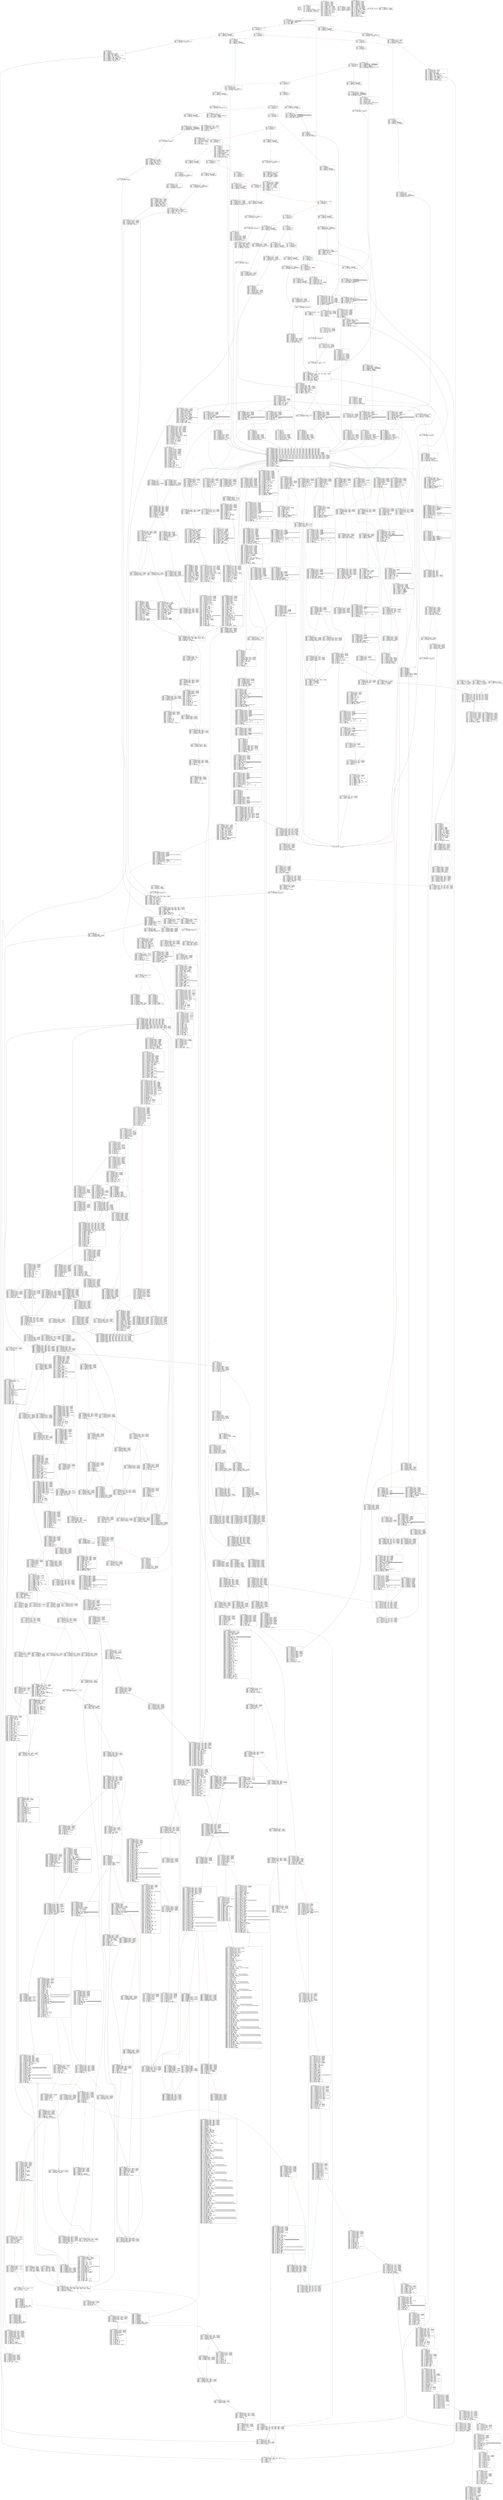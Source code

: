 
digraph G {
graph [fontname = "consolas"];
node  [fontname = "consolas"];
edge  [fontname = "consolas"];
ff [label="{_dispatch\lHash: 0x0\lStart: 0x0\lArguments: []\lStorage: []\l}", shape="record"];
block_0 [label="----- BLOCK ~0 -----\l0x0: .0 = uPHI~0[-1]\l0x0: .1 = uPHI~0[-2]\l0x0: .2 = uPHI~0[-4]\l0x0: .3 = uPHI~0[-5]\l0x0: .4 = uPHI~0[-3]\l0x0: .5 = uPHI~0-MEM // mem(0B)\l0x4: .8 = MSTORE(.5, .7#40, .6#80) // mem(32B)\l0x7: .10 = CALLDATASIZE // CALLDATASIZEx4fa9\l0x8: .11 = LT(.10, .9#4) // LTx6719\l0xc: .13 = JUMPI(.12#103, .11) // JUMPIx3d57\l", shape="record"];
block_d [label="----- BLOCK ~d -----\l0xd: .0 = PHI~d-MEM(~0.8)\l0x16: .4 = EXP(.3#2, .2#e0) // #100000000000000000000000000000000000000000000000000000000\l0x19: .6 = CALLDATALOAD(.5#0) // CALLDATALOAD0x797\l0x1a: .7 = DIV(.6, .4#1000) // DIVx3c81\l0x1b: .8 = AND(.7, .1#ffff) // AND0x466\l0x22: .10 = EQ(.8, .9#83e2)\l0x26: .12 = JUMPI(.11#128, .10)\l", shape="record"];
block_27 [label="----- BLOCK ~27 -----\l0x27: .0 = PHI~27-MEM(~d.0) // mem(0B)\l0x27: .1 = PHI~27[-1](~d.8)\l0x2d: .3 = EQ(.2#ab85, .1)\l0x31: .5 = JUMPI(.4#14f, .3)\l", shape="record"];
block_32 [label="----- BLOCK ~32 -----\l0x32: .0 = uPHI~32-MEM\l0x32: .1 = PHI~32[-1](~27.1)\l0x38: .3 = EQ(.2#1aea, .1)\l0x3c: .5 = JUMPI(.4#164, .3)\l", shape="record"];
block_3d [label="----- BLOCK ~3d -----\l0x3d: .0 = uPHI~3d-MEM\l0x3d: .1 = PHI~3d[-1](~32.1)\l0x43: .3 = EQ(.2#1c90, .1)\l0x47: .5 = JUMPI(.4#18d, .3)\l", shape="record"];
block_48 [label="----- BLOCK ~48 -----\l0x48: .0 = uPHI~48-MEM\l0x48: .1 = PHI~48[-1](~3d.1)\l0x4e: .3 = EQ(.2#2967, .1)\l0x52: .5 = JUMPI(.4#1a5, .3)\l", shape="record"];
block_53 [label="----- BLOCK ~53 -----\l0x53: .0 = PHI~53-MEM(~48.0)\l0x53: .1 = PHI~53[-1](~48.1)\l0x59: .3 = EQ(.2#304f, .1)\l0x5d: .5 = JUMPI(.4#1bb, .3)\l", shape="record"];
block_5e [label="----- BLOCK ~5e -----\l0x5e: .0 = PHI~5e[-1](~53.1)\l0x64: .2 = EQ(.1#4051, .0)\l0x68: .4 = JUMPI(.3#1d9, .2)\l", shape="record"];
block_69 [label="----- BLOCK ~69 -----\l0x69: .0 = uPHI~69-MEM\l0x69: .1 = PHI~69[-1](~5e.0)\l0x6f: .3 = EQ(.2#51cf, .1)\l0x73: .5 = JUMPI(.4#221, .3)\l", shape="record"];
block_74 [label="----- BLOCK ~74 -----\l0x74: .0 = PHI~74-MEM(~69.0)\l0x74: .1 = PHI~74[-1](~69.1)\l0x7a: .3 = EQ(.2#5a12, .1)\l0x7e: .5 = JUMPI(.4#242, .3)\l", shape="record"];
block_7f [label="----- BLOCK ~7f -----\l0x7f: .0 = uPHI~7f-MEM\l0x7f: .1 = PHI~7f[-1](~74.1)\l0x85: .3 = EQ(.2#8913, .1)\l0x89: .5 = JUMPI(.4#299, .3)\l", shape="record"];
block_8a [label="----- BLOCK ~8a -----\l0x8a: .0 = PHI~8a-MEM(~7f.0)\l0x8a: .1 = PHI~8a[-1](~7f.1)\l0x90: .3 = EQ(.2#96ca, .1)\l0x94: .5 = JUMPI(.4#2b6, .3)\l", shape="record"];
block_95 [label="----- BLOCK ~95 -----\l0x95: .0 = PHI~95-MEM(~8a.0)\l0x95: .1 = PHI~95[-1](~8a.1)\l0x9b: .3 = EQ(.2#9933, .1)\l0x9f: .5 = JUMPI(.4#2e9, .3)\l", shape="record"];
block_a0 [label="----- BLOCK ~a0 -----\l0xa0: .0 = PHI~a0-MEM(~95.0) // mem(0B)\l0xa0: .1 = PHI~a0[-1](~95.1)\l0xa6: .3 = EQ(.2#bb0d, .1)\l0xaa: .5 = JUMPI(.4#314, .3)\l", shape="record"];
block_ab [label="----- BLOCK ~ab -----\l0xab: .0 = uPHI~ab[-3]\l0xab: .1 = uPHI~ab[-5]\l0xab: .2 = uPHI~ab[-2]\l0xab: .3 = PHI~ab-MEM(~a0.0)\l0xab: .4 = PHI~ab[-1](~a0.1)\l0xb1: .6 = EQ(.5#bb82, .4)\l0xb5: .8 = JUMPI(.7#32c, .6)\l", shape="record"];
block_b6 [label="----- BLOCK ~b6 -----\l0xb6: .0 = PHI~b6-MEM(~ab.3)\l0xb6: .1 = PHI~b6[-1](~ab.4)\l0xbc: .3 = EQ(.2#c04c, .1)\l0xc0: .5 = JUMPI(.4#341, .3)\l", shape="record"];
block_c1 [label="----- BLOCK ~c1 -----\l0xc1: .0 = PHI~c1-MEM(~b6.0) // mem(0B)\l0xc1: .1 = PHI~c1[-1](~b6.1)\l0xc7: .3 = EQ(.2#ca5d, .1)\l0xcb: .5 = JUMPI(.4#36c, .3)\l", shape="record"];
block_cc [label="----- BLOCK ~cc -----\l0xcc: .0 = uPHI~cc[-2]\l0xcc: .1 = PHI~cc-MEM(~c1.0)\l0xcc: .2 = PHI~cc[-1](~c1.1)\l0xd2: .4 = EQ(.3#cacf, .2)\l0xd6: .6 = JUMPI(.5#384, .4)\l", shape="record"];
block_d7 [label="----- BLOCK ~d7 -----\l0xd7: .0 = uPHI~d7[-2]\l0xd7: .1 = uPHI~d7[-4]\l0xd7: .2 = PHI~d7-MEM(~cc.1)\l0xd7: .3 = PHI~d7[-1](~cc.2)\l0xdd: .5 = EQ(.4#d2c6, .3)\l0xe1: .7 = JUMPI(.6#3af, .5)\l", shape="record"];
block_e2 [label="----- BLOCK ~e2 -----\l0xe2: .0 = uPHI~e2[-5]\l0xe2: .1 = uPHI~e2[-3]\l0xe2: .2 = PHI~e2-MEM(~d7.2)\l0xe2: .3 = PHI~e2[-1](~d7.3)\l0xe8: .5 = EQ(.4#e5ed, .3)\l0xec: .7 = JUMPI(.6#3c4, .5)\l", shape="record"];
block_ed [label="----- BLOCK ~ed -----\l0xed: .0 = uPHI~ed-MEM\l0xed: .1 = PHI~ed[-5](~e2.0)\l0xed: .2 = PHI~ed[-3](~e2.1)\l0xed: .3 = PHI~ed[-1](~e2.3)\l0xf3: .5 = EQ(.4#f2fd, .3)\l0xf7: .7 = JUMPI(.6#3dc, .5)\l", shape="record"];
block_f8 [label="----- BLOCK ~f8 -----\l0xf8: .0 = uPHI~f8[-2]\l0xf8: .1 = uPHI~f8[-4]\l0xf8: .2 = PHI~f8-MEM(~ed.0)\l0xf8: .3 = PHI~f8[-5](~ed.1) // PHIx2624\l0xf8: .4 = PHI~f8[-3](~ed.2) // PHIx2622\l0xf8: .5 = PHI~f8[-1](~ed.3)\l0xfe: .7 = EQ(.6#f870, .5)\l0x102: .9 = JUMPI(.8#3fd, .7)\l", shape="record"];
block_103 [label="----- BLOCK ~103 -----\l0x103: .0 = uPHI~103[-7]\l0x103: .1 = uPHI~103[-9]\l0x103: .2 = uPHI~103[-6]\l0x103: .3 = PHI~103-MEM(~f8.2, ~0.8)\l0x103: .4 = PHI~103[-1](~f8.5, ~0.0)\l0x103: .5 = PHI~103[-2](~f8.0, ~0.1)\l0x103: .6 = PHI~103[-4](~f8.1, ~0.2)\l0x103: .7 = PHI~103[-5](~f8.3, ~0.3) // PHIx24dd\l0x103: .8 = PHI~103[-3](~f8.4, ~0.4) // PHIx24db\l0x107: .10 = CALLER // CALLERx4fa9\l0x10b: .12 = JUMP(.11#412) // JUMP0x6bf\l", shape="record"];
block_10c [label="----- BLOCK ~10c -----\l0x10c: .0 = PHI~10c-MEM(~412.3) // mem(0B)\l0x10c: .1 = PHI~10c[-1](~412.12)\l0x10d: .2 = ISZERO(.1)\l0x10e: .3 = ISZERO(.2)\l0x112: .5 = JUMPI(.4#117, .3)\l", shape="record"];
block_117 [label="----- BLOCK ~117 -----\l0x117: .0 = PHI~117-MEM(~10c.0) // mem(0B)\l0x125: .6 = JUMP(.5#417) // JUMP0x21d\l", shape="record"];
block_126 [label="----- BLOCK ~126 -----\l0x127: .0 = STOP // STOPx4fa9\l", shape="record"];
block_128 [label="----- BLOCK ~128 -----\l0x128: .0 = uPHI~128[-1]\l0x128: .1 = PHI~128-MEM(~d.0) // mem(0B)\l0x129: .2 = CALLVALUE // CALLVALUEx4fa9\l0x12b: .3 = ISZERO(.2) // ISZEROx599f\l0x12f: .5 = JUMPI(.4#134, .3) // JUMPI0x3e5\l", shape="record"];
block_134 [label="----- BLOCK ~134 -----\l0x134: .0 = PHI~134[-2](~128.0)\l0x134: .1 = PHI~134-MEM(~128.1) // mem(0B)\l0x134: .2 = PHI~134[-1](~128.2) // CALLVALUEx4fa9\l0x13c: .5 = JUMP(.4#4ae) // JUMP0x178\l", shape="record"];
block_13d [label="----- BLOCK ~13d -----\l0x13d: .0 = PHI~13d[-1](~502.5, ~1549.10, ~52e.4, ~12cf.10)\l0x13d: .1 = PHI~13d-MEM(~502.3, ~1549.7, ~52e.3, ~12cf.7) // mem(0B)\l0x141: .3 = MLOAD(.1, .2#40) // MLOADx98\l0x144: .4 = MSTORE(.1, .3, .0)\l0x145: .5 = MLOAD(.4, .2#40)\l0x149: .6 = SUB(.3, .5)\l0x14c: .8 = ADD(.7#20, .6)\l0x14e: .9 = RETURN(.4, .5, .8)\l", shape="record"];
block_14f [label="----- BLOCK ~14f -----\l0x14f: .0 = PHI~14f-MEM(~27.0) // mem(0B)\l0x150: .1 = CALLVALUE // CALLVALUEx4fa9\l0x152: .2 = ISZERO(.1) // ISZEROx599f\l0x156: .4 = JUMPI(.3#15b, .2) // JUMPIx4bb7\l", shape="record"];
block_15b [label="----- BLOCK ~15b -----\l0x15b: .0 = PHI~15b-MEM(~14f.0) // mem(0B)\l0x15b: .1 = PHI~15b[-1](~14f.1) // CALLVALUEx4fa9\l0x163: .4 = JUMP(.3#506) // JUMPx2b7c\l", shape="record"];
block_164 [label="----- BLOCK ~164 -----\l0x164: .0 = uPHI~164[-2]\l0x164: .1 = uPHI~164[-4]\l0x164: .2 = uPHI~164[-1]\l0x164: .3 = PHI~164-MEM(~32.0)\l0x165: .4 = CALLVALUE // CALLVALUEx4fa9\l0x167: .5 = ISZERO(.4) // ISZEROx599f\l0x16b: .7 = JUMPI(.6#170, .5) // JUMPIx4ed4\l", shape="record"];
block_170 [label="----- BLOCK ~170 -----\l0x170: .0 = PHI~170[-3](~164.0)\l0x170: .1 = PHI~170[-5](~164.1)\l0x170: .2 = PHI~170[-2](~164.2)\l0x170: .3 = PHI~170-MEM(~164.3) // mem(0B)\l0x170: .4 = PHI~170[-1](~164.4) // CALLVALUEx4fa9\l0x178: .7 = JUMP(.6#531) // JUMP0x687\l", shape="record"];
block_179 [label="----- BLOCK ~179 -----\l0x179: .0 = PHI~179[-1](~56a.3, ~18f7.17, ~16c8.1) // PHIxba\l0x179: .1 = PHI~179-MEM(~56a.0, ~18f7.10, ~16c8.0) // mem(0B)\l0x17d: .3 = MLOAD(.1, .2#40) // MLOADxb8\l0x17f: .4 = ISZERO(.0) // ISZERO0x769\l0x180: .5 = ISZERO(.4) // ISZERO0x5ab\l0x182: .6 = MSTORE(.1, .3, .5) // mem(0B)\l0x183: .7 = MLOAD(.6, .2#40) // MLOADxbe\l0x187: .8 = SUB(.3, .7)\l0x18a: .10 = ADD(.9#20, .8)\l0x18c: .11 = RETURN(.6, .7, .10)\l", shape="record"];
block_18d [label="----- BLOCK ~18d -----\l0x18d: .0 = uPHI~18d[-2]\l0x18d: .1 = uPHI~18d[-4]\l0x18d: .2 = uPHI~18d[-1]\l0x18d: .3 = PHI~18d-MEM(~3d.0)\l0x18e: .4 = CALLVALUE // CALLVALUEx4fa9\l0x190: .5 = ISZERO(.4) // ISZEROx599f\l0x194: .7 = JUMPI(.6#199, .5) // JUMPIx39d5\l", shape="record"];
block_199 [label="----- BLOCK ~199 -----\l0x199: .0 = PHI~199[-3](~18d.0)\l0x199: .1 = PHI~199[-5](~18d.1)\l0x199: .2 = PHI~199[-2](~18d.2)\l0x199: .3 = PHI~199-MEM(~18d.3) // mem(0B)\l0x199: .4 = PHI~199[-1](~18d.4) // CALLVALUEx4fa9\l0x1a0: .7 = CALLDATALOAD(.6#4) // CALLDATALOADx764b\l0x1a4: .9 = JUMP(.8#570) // JUMP0x724\l", shape="record"];
block_1a5 [label="----- BLOCK ~1a5 -----\l0x1a5: .0 = uPHI~1a5-MEM\l0x1ab: .3 = CALLDATALOAD(.2#4) // CALLDATALOADx764b\l0x1ae: .5 = CALLDATALOAD(.4#24) // CALLDATALOAD0x30d\l0x1b1: .7 = CALLDATALOAD(.6#44) // CALLDATALOAD0x763\l0x1b2: .8 = ISZERO(.7) // ISZERO0x25e\l0x1b3: .9 = ISZERO(.8) // ISZERO0x4a7\l0x1b6: .11 = CALLDATALOAD(.10#64) // CALLDATALOADx1fa3\l0x1ba: .13 = JUMP(.12#75e) // JUMPx23f8\l", shape="record"];
block_1bb [label="----- BLOCK ~1bb -----\l0x1bb: .0 = PHI~1bb-MEM(~53.0) // mem(0B)\l0x1bc: .1 = CALLVALUE // CALLVALUEx4fa9\l0x1be: .2 = ISZERO(.1) // ISZEROx599f\l0x1c2: .4 = JUMPI(.3#1c7, .2) // JUMPI0x4d2\l", shape="record"];
block_1c7 [label="----- BLOCK ~1c7 -----\l0x1c7: .0 = PHI~1c7-MEM(~1bb.0) // mem(0B)\l0x1c7: .1 = PHI~1c7[-1](~1bb.1) // CALLVALUEx4fa9\l0x1ce: .4 = CALLDATALOAD(.3#4) // CALLDATALOADx764b\l0x1d1: .6 = CALLDATALOAD(.5#24) // CALLDATALOAD0x30d\l0x1d4: .8 = CALLDATALOAD(.7#44) // CALLDATALOAD0x763\l0x1d8: .10 = JUMP(.9#791) // JUMP0x535\l", shape="record"];
block_1d9 [label="----- BLOCK ~1d9 -----\l0x1d9: .0 = uPHI~1d9-MEM\l0x1da: .1 = CALLVALUE // CALLVALUEx4fa9\l0x1dc: .2 = ISZERO(.1) // ISZEROx599f\l0x1e0: .4 = JUMPI(.3#1e5, .2) // JUMPI0x315\l", shape="record"];
block_1e5 [label="----- BLOCK ~1e5 -----\l0x1e5: .0 = PHI~1e5-MEM(~1d9.0)\l0x1e5: .1 = PHI~1e5[-1](~1d9.1) // CALLVALUEx4fa9\l0x1ed: .4 = JUMP(.3#969) // JUMPx4125\l", shape="record"];
block_1ee [label="----- BLOCK ~1ee -----\l0x1ee: .0 = uPHI~1ee[-2] // PHIx109\l0x1ee: .1 = uPHI~1ee[-3] // PHIx108\l0x1ee: .2 = uPHI~1ee[-1] // PHIx104\l0x1ee: .3 = uPHI~1ee[-4] // PHIx103\l0x1ee: .4 = uPHI~1ee[-5] // PHIx100\l0x1ee: .5 = uPHI~1ee[-6] // PHIxfc\l0x1ee: .6 = uPHI~1ee-MEM // mem(0B)\l0x1f2: .8 = MLOAD(.6, .7#40) // MLOADxfa\l0x1f5: .9 = MSTORE(.6, .8, .5) // mem(0B)\l0x1f9: .11 = ADD(.8, .10#20) // ADD0x20c\l0x1fd: .12 = MSTORE(.9, .11, .4) // mem(0B)\l0x200: .13 = ADD(.7#40, .8) // ADD0x6c2\l0x204: .14 = MSTORE(.12, .13, .3) // mem(0B)\l0x208: .16 = ADD(.8, .15#60) // ADDx4e74\l0x20c: .17 = MSTORE(.14, .16, .1)\l0x210: .19 = ADD(.8, .18#80) // ADD0x58b\l0x211: .20 = MSTORE(.17, .19, .0)\l0x215: .22 = ADD(.8, .21#a0) // ADD0x610\l0x216: .23 = MSTORE(.20, .22, .2)\l0x217: .24 = MLOAD(.23, .7#40)\l0x21b: .25 = SUB(.8, .24)\l0x21e: .27 = ADD(.26#c0, .25)\l0x220: .28 = RETURN(.23, .24, .27)\l", shape="record"];
block_221 [label="----- BLOCK ~221 -----\l0x222: .0 = CALLVALUE // CALLVALUEx4fa9\l0x224: .1 = ISZERO(.0) // ISZEROx599f\l0x228: .3 = JUMPI(.2#22d, .1) // JUMPI0x458\l", shape="record"];
block_22d [label="----- BLOCK ~22d -----\l0x22d: .0 = uPHI~22d-MEM\l0x22d: .1 = PHI~22d[-1](~221.0) // CALLVALUEx4fa9\l0x238: .6 = EXP(.5#2, .4#a0) // #10000000000000000000000000000000000000000\l0x239: .7 = SUB(.6#1000, .3#1) // #ffffffffffffffffffffffffffffffffffffffff\l0x23c: .9 = CALLDATALOAD(.8#4) // CALLDATALOADx764b\l0x23d: .10 = AND(.9, .7#ffff) // CALLDATALOADx764b\l0x241: .12 = JUMP(.11#ab6) // JUMP0x7cc\l", shape="record"];
block_242 [label="----- BLOCK ~242 -----\l0x242: .0 = PHI~242-MEM(~74.0) // mem(0B)\l0x243: .1 = CALLVALUE // CALLVALUEx4fa9\l0x245: .2 = ISZERO(.1) // ISZEROx599f\l0x249: .4 = JUMPI(.3#24e, .2) // JUMPIx6af0\l", shape="record"];
block_24e [label="----- BLOCK ~24e -----\l0x24e: .0 = PHI~24e-MEM(~242.0) // mem(0B)\l0x24e: .1 = PHI~24e[-1](~242.1) // CALLVALUEx4fa9\l0x255: .4 = CALLDATALOAD(.3#4) // CALLDATALOADx764b\l0x258: .6 = CALLDATALOAD(.5#24) // CALLDATALOAD0x30d\l0x25b: .8 = CALLDATALOAD(.7#44) // CALLDATALOAD0x763\l0x25f: .10 = JUMP(.9#c7d) // JUMPx601c\l", shape="record"];
block_260 [label="----- BLOCK ~260 -----\l0x260: .0 = uPHI~260[-1] // PHIx13d\l0x260: .1 = uPHI~260-MEM // mem(0B)\l0x263: .3 = MLOAD(.1, .2#40) // MLOADx13b\l", shape="record"];
block_26e [label="----- BLOCK ~26e -----\l0x26e: .0 = PHI~26e[-8](~277.0, ~356.3, ~399.3, ~260.3, ~2fe.3) // PHIx1fc3\l0x26e: .1 = PHI~26e[-9](~277.1, ~356.0, ~399.0, ~260.0, ~2fe.0) // PHIx1fc2\l0x26e: .2 = PHI~26e[-7](~277.2, ~356.3, ~399.3, ~260.3, ~2fe.3) // PHIx1fc1\l0x26e: .3 = PHI~26e[-5](~277.3, ~356.6, ~399.6, ~260.4, ~2fe.6) // PHIx1fc0\l0x26e: .4 = PHI~26e[-6](~277.4, ~356.0, ~399.0, ~260.0, ~2fe.0) // PHIx1fbf\l0x26e: .5 = PHI~26e[-3](~277.6, ~356.3, ~399.3, ~260.3, ~2fe.3) // PHIx1e1c\l0x26e: .6 = PHI~26e-MEM(~277.13, ~356.5, ~399.5, ~260.1, ~2fe.5) // mem(0B)\l0x26e: .7 = PHI~26e[-2](~277.9, ~356.0, ~399.0, ~260.0, ~2fe.0) // PHIx1e1a\l0x26e: .8 = PHI~26e[-1](~277.15, ~356.7, ~399.7, ~260.5, ~2fe.7) // PHIx141\l0x26e: .9 = PHI~26e[-4](~277.5, ~356.6, ~399.6, ~260.4, ~2fe.6) // PHIx140\l0x271: .10 = LT(.8, .9) // LT0x4fd\l0x272: .11 = ISZERO(.10) // ISZEROx3025\l0x276: .13 = JUMPI(.12#286, .11)\l", shape="record"];
block_277 [label="----- BLOCK ~277 -----\l0x277: .0 = PHI~277[-8](~26e.0) // PHIx1fc3\l0x277: .1 = PHI~277[-9](~26e.1) // PHIx1fc2\l0x277: .2 = PHI~277[-7](~26e.2) // PHIx1fc1\l0x277: .3 = PHI~277[-5](~26e.3) // PHIx1fc0\l0x277: .4 = PHI~277[-6](~26e.4) // PHIx1fbf\l0x277: .5 = PHI~277[-4](~26e.9) // PHIx140\l0x277: .6 = PHI~277[-3](~26e.5) // PHIx1e1c\l0x277: .7 = PHI~277-MEM(~26e.6) // mem(0B)\l0x277: .8 = PHI~277[-1](~26e.8) // PHIx141\l0x277: .9 = PHI~277[-2](~26e.7) // PHIx1e1a\l0x279: .10 = ADD(.8, .9) // ADDx1fff\l0x27a: .11 = MLOAD(.7, .10) // MLOADx149\l0x27d: .12 = ADD(.8, .6) // ADDx4c83\l0x27e: .13 = MSTORE(.7, .12, .11)\l0x281: .15 = ADD(.14#20, .8) // ADD0x4bd\l0x285: .17 = JUMP(.16#26e) // JUMP0x1d8\l", shape="record"];
block_286 [label="----- BLOCK ~286 -----\l0x286: .0 = PHI~286-MEM(~26e.6) // mem(0B)\l0x286: .1 = PHI~286[-8](~26e.0) // PHIx1fc3\l0x286: .2 = PHI~286[-9](~26e.1) // PHIx1fc2\l0x286: .3 = PHI~286[-7](~26e.2) // PHIx1fc1\l0x286: .4 = PHI~286[-5](~26e.3) // PHIx1fc0\l0x286: .5 = PHI~286[-6](~26e.4) // PHIx1fbf\l0x286: .6 = PHI~286[-4](~26e.9) // PHIx140\l0x286: .7 = PHI~286[-3](~26e.5) // PHIx1e1c\l0x286: .8 = PHI~286[-2](~26e.7) // PHIx1e1a\l0x286: .9 = PHI~286[-1](~26e.8) // PHIx141\l0x28d: .10 = ADD(.4, .3) // ADDx643d\l0x293: .12 = MLOAD(.0, .11#40) // MLOADx15d\l0x296: .13 = SUB(.10, .12)\l0x298: .14 = RETURN(.0, .12, .13)\l", shape="record"];
block_299 [label="----- BLOCK ~299 -----\l0x299: .0 = uPHI~299[-1]\l0x299: .1 = uPHI~299[-3]\l0x299: .2 = PHI~299-MEM(~7f.0)\l0x29a: .3 = CALLVALUE // CALLVALUEx4fa9\l0x29c: .4 = ISZERO(.3) // ISZEROx599f\l0x2a0: .6 = JUMPI(.5#2a5, .4) // JUMPIx7f65\l", shape="record"];
block_2a5 [label="----- BLOCK ~2a5 -----\l0x2a5: .0 = PHI~2a5[-2](~299.0)\l0x2a5: .1 = PHI~2a5[-4](~299.1)\l0x2a5: .2 = PHI~2a5-MEM(~299.2) // mem(0B)\l0x2a5: .3 = PHI~2a5[-1](~299.3) // CALLVALUEx4fa9\l0x2ac: .6 = CALLDATALOAD(.5#4) // CALLDATALOADx764b\l0x2af: .8 = CALLDATALOAD(.7#24) // CALLDATALOAD0x30d\l0x2b0: .9 = ISZERO(.8) // ISZERO0x4a7\l0x2b1: .10 = ISZERO(.9) // ISZERO0x331\l0x2b5: .12 = JUMP(.11#fb3) // JUMP0x11a\l", shape="record"];
block_2b6 [label="----- BLOCK ~2b6 -----\l0x2b6: .0 = PHI~2b6-MEM(~8a.0) // mem(0B)\l0x2b7: .1 = CALLVALUE // CALLVALUEx4fa9\l0x2b9: .2 = ISZERO(.1) // ISZEROx599f\l0x2bd: .4 = JUMPI(.3#2c2, .2) // JUMPIx128d\l", shape="record"];
block_2c2 [label="----- BLOCK ~2c2 -----\l0x2c2: .0 = PHI~2c2-MEM(~2b6.0) // mem(0B)\l0x2c2: .1 = PHI~2c2[-1](~2b6.1) // CALLVALUEx4fa9\l0x2ca: .4 = JUMP(.3#1017) // JUMP0x788\l", shape="record"];
block_2cb [label="----- BLOCK ~2cb -----\l0x2cb: .0 = PHI~2cb[-1](~1017.11) // ANDx1e8b\l0x2cb: .1 = PHI~2cb[-2](~1017.7) // AND0x35a\l0x2cb: .2 = PHI~2cb[-3](~1017.3) // SLOAD0x73b\l0x2cb: .3 = PHI~2cb-MEM(~1017.0) // mem(0B)\l0x2cf: .5 = MLOAD(.3, .4#40) // MLOADx17e\l0x2d2: .6 = MSTORE(.3, .5, .2) // mem(0B)\l0x2d6: .8 = ADD(.5, .7#20) // ADD0x76e\l0x2da: .9 = MSTORE(.6, .8, .1) // mem(0B)\l0x2dd: .10 = ADD(.4#40, .5) // ADDx1e54\l0x2de: .11 = MSTORE(.9, .10, .0) // mem(0B)\l0x2df: .12 = MLOAD(.11, .4#40)\l0x2e3: .13 = SUB(.5, .12)\l0x2e6: .15 = ADD(.14#60, .13)\l0x2e8: .16 = RETURN(.11, .12, .15)\l", shape="record"];
block_2e9 [label="----- BLOCK ~2e9 -----\l0x2e9: .0 = PHI~2e9-MEM(~95.0) // mem(0B)\l0x2ea: .1 = CALLVALUE // CALLVALUEx4fa9\l0x2ec: .2 = ISZERO(.1) // ISZEROx599f\l0x2f0: .4 = JUMPI(.3#2f5, .2) // JUMPI0x7ef\l", shape="record"];
block_2f5 [label="----- BLOCK ~2f5 -----\l0x2f5: .0 = uPHI~2f5[-4]\l0x2f5: .1 = uPHI~2f5[-2]\l0x2f5: .2 = uPHI~2f5[-3]\l0x2f5: .3 = PHI~2f5-MEM(~2e9.0) // mem(0B)\l0x2f5: .4 = PHI~2f5[-1](~2e9.1) // CALLVALUEx4fa9\l0x2fd: .7 = JUMP(.6#103f) // JUMP0x322\l", shape="record"];
block_2fe [label="----- BLOCK ~2fe -----\l0x2fe: .0 = uPHI~2fe[-1] // PHIx19c\l0x2fe: .1 = uPHI~2fe-MEM // mem(0B)\l0x301: .3 = MLOAD(.1, .2#40) // MLOADx19a\l0x303: .4 = MLOAD(.1, .0) // MLOADx19d\l0x305: .5 = MSTORE(.1, .3, .4) // mem(0B)\l0x313: .9 = JUMP(.8#26e) // JUMP0x1d8\l", shape="record"];
block_314 [label="----- BLOCK ~314 -----\l0x314: .0 = PHI~314-MEM(~a0.0) // mem(0B)\l0x315: .1 = CALLVALUE // CALLVALUEx4fa9\l0x317: .2 = ISZERO(.1) // ISZEROx599f\l0x31b: .4 = JUMPI(.3#320, .2) // JUMPIx2868\l", shape="record"];
block_320 [label="----- BLOCK ~320 -----\l0x320: .0 = PHI~320-MEM(~314.0) // mem(0B)\l0x320: .1 = PHI~320[-1](~314.1) // CALLVALUEx4fa9\l0x327: .4 = CALLDATALOAD(.3#4) // CALLDATALOADx764b\l0x32b: .6 = JUMP(.5#12cf) // JUMP0x37e\l", shape="record"];
block_32c [label="----- BLOCK ~32c -----\l0x32c: .0 = PHI~32c[-3](~ab.0)\l0x32c: .1 = PHI~32c[-5](~ab.1)\l0x32c: .2 = PHI~32c[-2](~ab.2)\l0x32c: .3 = PHI~32c[-1](~ab.4) // PHIx25b1\l0x32c: .4 = PHI~32c-MEM(~ab.3) // mem(0B)\l0x32d: .5 = CALLVALUE // CALLVALUEx4fa9\l0x32f: .6 = ISZERO(.5) // ISZEROx599f\l0x333: .8 = JUMPI(.7#338, .6) // JUMPIx21e2\l", shape="record"];
block_338 [label="----- BLOCK ~338 -----\l0x338: .0 = PHI~338[-4](~32c.0) // PHIx264e\l0x338: .1 = PHI~338[-6](~32c.1) // PHIx2642\l0x338: .2 = PHI~338[-3](~32c.2) // PHIx2634\l0x338: .3 = PHI~338[-2](~32c.3) // PHIx2436\l0x338: .4 = PHI~338-MEM(~32c.4) // mem(0B)\l0x338: .5 = PHI~338[-1](~32c.5) // CALLVALUEx4fa9\l0x340: .8 = JUMP(.7#12e1) // JUMP0x630\l", shape="record"];
block_341 [label="----- BLOCK ~341 -----\l0x341: .0 = PHI~341-MEM(~b6.0) // mem(0B)\l0x342: .1 = CALLVALUE // CALLVALUEx4fa9\l0x344: .2 = ISZERO(.1) // ISZEROx599f\l0x348: .4 = JUMPI(.3#34d, .2) // JUMPIx24ff\l", shape="record"];
block_34d [label="----- BLOCK ~34d -----\l0x34d: .0 = PHI~34d-MEM(~341.0) // mem(0B)\l0x34d: .1 = PHI~34d[-1](~341.1) // CALLVALUEx4fa9\l0x355: .4 = JUMP(.3#13cf) // JUMP0x6ff\l", shape="record"];
block_356 [label="----- BLOCK ~356 -----\l0x356: .0 = uPHI~356[-1] // PHIx1c9\l0x356: .1 = uPHI~356-MEM // mem(0B)\l0x359: .3 = MLOAD(.1, .2#40) // MLOADx1c7\l0x35b: .4 = MLOAD(.1, .0) // MLOADx1ca\l0x35d: .5 = MSTORE(.1, .3, .4) // mem(0B)\l0x36b: .9 = JUMP(.8#26e) // JUMP0x1d8\l", shape="record"];
block_36c [label="----- BLOCK ~36c -----\l0x36c: .0 = PHI~36c-MEM(~c1.0) // mem(0B)\l0x36d: .1 = CALLVALUE // CALLVALUEx4fa9\l0x36f: .2 = ISZERO(.1) // ISZEROx599f\l0x373: .4 = JUMPI(.3#378, .2) // JUMPIx965d\l", shape="record"];
block_378 [label="----- BLOCK ~378 -----\l0x378: .0 = PHI~378-MEM(~36c.0) // mem(0B)\l0x378: .1 = PHI~378[-1](~36c.1) // CALLVALUEx4fa9\l0x37f: .4 = CALLDATALOAD(.3#4) // CALLDATALOADx764b\l0x383: .6 = JUMP(.5#1549) // JUMP0x6e6\l", shape="record"];
block_384 [label="----- BLOCK ~384 -----\l0x384: .0 = PHI~384[-1](~cc.2)\l0x384: .1 = PHI~384[-2](~cc.0)\l0x384: .2 = PHI~384-MEM(~cc.1) // mem(0B)\l0x385: .3 = CALLVALUE // CALLVALUEx4fa9\l0x387: .4 = ISZERO(.3) // ISZEROx599f\l0x38b: .6 = JUMPI(.5#390, .4) // JUMPIx640d\l", shape="record"];
block_390 [label="----- BLOCK ~390 -----\l0x390: .0 = PHI~390[-2](~384.0) // PHIx2620\l0x390: .1 = PHI~390[-3](~384.1) // PHIx261f\l0x390: .2 = PHI~390-MEM(~384.2) // mem(0B)\l0x390: .3 = PHI~390[-1](~384.3) // CALLVALUEx4fa9\l0x398: .6 = JUMP(.5#155b) // JUMP0x5c7\l", shape="record"];
block_399 [label="----- BLOCK ~399 -----\l0x399: .0 = PHI~399[-1](~18f7.17) // PHIx1eb\l0x399: .1 = PHI~399-MEM(~18f7.10) // mem(0B)\l0x39c: .3 = MLOAD(.1, .2#40) // MLOADx1e9\l0x39e: .4 = MLOAD(.1, .0) // MLOADx1ec\l0x3a0: .5 = MSTORE(.1, .3, .4) // mem(0B)\l0x3ae: .9 = JUMP(.8#26e) // JUMP0x1d8\l", shape="record"];
block_3af [label="----- BLOCK ~3af -----\l0x3af: .0 = PHI~3af[-2](~d7.0)\l0x3af: .1 = PHI~3af[-4](~d7.1)\l0x3af: .2 = PHI~3af[-1](~d7.3)\l0x3af: .3 = PHI~3af-MEM(~d7.2) // mem(0B)\l0x3b0: .4 = CALLVALUE // CALLVALUEx4fa9\l0x3b2: .5 = ISZERO(.4) // ISZEROx599f\l0x3b6: .7 = JUMPI(.6#3bb, .5) // JUMPIx4874\l", shape="record"];
block_3bb [label="----- BLOCK ~3bb -----\l0x3bb: .0 = PHI~3bb[-3](~3af.0) // PHIx2656\l0x3bb: .1 = PHI~3bb[-5](~3af.1) // PHIx264a\l0x3bb: .2 = PHI~3bb[-2](~3af.2) // PHIx263c\l0x3bb: .3 = PHI~3bb-MEM(~3af.3) // mem(0B)\l0x3bb: .4 = PHI~3bb[-1](~3af.4) // CALLVALUEx4fa9\l0x3c3: .7 = JUMP(.6#15db) // JUMPx781e\l", shape="record"];
block_3c4 [label="----- BLOCK ~3c4 -----\l0x3c4: .0 = PHI~3c4-MEM(~e2.2) // mem(0B)\l0x3c5: .1 = CALLVALUE // CALLVALUEx4fa9\l0x3c7: .2 = ISZERO(.1) // ISZEROx599f\l0x3cb: .4 = JUMPI(.3#3d0, .2) // JUMPIx4b90\l", shape="record"];
block_3d0 [label="----- BLOCK ~3d0 -----\l0x3d0: .0 = PHI~3d0-MEM(~3c4.0) // mem(0B)\l0x3d0: .1 = PHI~3d0[-1](~3c4.1) // CALLVALUEx4fa9\l0x3d7: .4 = CALLDATALOAD(.3#4) // CALLDATALOADx764b\l0x3db: .6 = JUMP(.5#16ce) // JUMPx44a1\l", shape="record"];
block_3dc [label="----- BLOCK ~3dc -----\l0x3dd: .0 = CALLVALUE // CALLVALUEx4fa9\l0x3df: .1 = ISZERO(.0) // ISZEROx599f\l0x3e3: .3 = JUMPI(.2#3e8, .1) // JUMPI0x1cb\l", shape="record"];
block_3e8 [label="----- BLOCK ~3e8 -----\l0x3e8: .0 = PHI~3e8[-1](~3dc.0) // CALLVALUEx4fa9\l0x3f3: .5 = EXP(.4#2, .3#a0) // #10000000000000000000000000000000000000000\l0x3f4: .6 = SUB(.5#1000, .2#1) // #ffffffffffffffffffffffffffffffffffffffff\l0x3f7: .8 = CALLDATALOAD(.7#4) // CALLDATALOADx764b\l0x3f8: .9 = AND(.8, .6#ffff) // CALLDATALOADx764b\l0x3fc: .11 = JUMP(.10#1899) // JUMPx114c\l", shape="record"];
block_3fd [label="----- BLOCK ~3fd -----\l0x3fd: .0 = PHI~3fd[-2](~f8.0)\l0x3fd: .1 = PHI~3fd[-4](~f8.1)\l0x3fd: .2 = PHI~3fd[-1](~f8.5)\l0x3fd: .3 = PHI~3fd-MEM(~f8.2) // mem(0B)\l0x3fe: .4 = CALLVALUE // CALLVALUEx4fa9\l0x400: .5 = ISZERO(.4) // ISZEROx599f\l0x404: .7 = JUMPI(.6#409, .5) // JUMPI0x6c4\l", shape="record"];
block_409 [label="----- BLOCK ~409 -----\l0x409: .0 = PHI~409[-3](~3fd.0) // PHIx2658\l0x409: .1 = PHI~409[-5](~3fd.1) // PHIx264c\l0x409: .2 = PHI~409[-2](~3fd.2) // PHIx263e\l0x409: .3 = PHI~409-MEM(~3fd.3) // mem(0B)\l0x409: .4 = PHI~409[-1](~3fd.4) // CALLVALUEx4fa9\l0x411: .7 = JUMP(.6#18df) // JUMP0x36d\l", shape="record"];
block_412 [label="----- BLOCK ~412 -----\l0x412: .0 = PHI~412[-9](~103.0, ~ab6.0, ~75e.0)\l0x412: .1 = PHI~412[-11](~103.1, ~ab6.1, ~75e.1)\l0x412: .2 = PHI~412[-8](~103.2, ~ab6.2, ~75e.2)\l0x412: .3 = PHI~412-MEM(~103.3, ~ab6.3, ~75e.3) // mem(0B)\l0x412: .4 = PHI~412[-3](~103.4, ~ab6.6, ~75e.4) // PHIx2529\l0x412: .5 = PHI~412[-4](~103.5, ~ab6.5, ~75e.5) // PHIx2528\l0x412: .6 = PHI~412[-6](~103.6, ~ab6.4, ~75e.6) // PHIx2527\l0x412: .7 = PHI~412[-7](~103.7, ~ab6.4, ~75e.7) // PHIx2301\l0x412: .8 = PHI~412[-5](~103.8, ~ab6.5, ~75e.8) // PHIx2300\l0x412: .9 = PHI~412[-2](~103.9, ~ab6.7, ~75e.9) // PHIx22b\l0x412: .10 = PHI~412[-1](~103.10, ~ab6.8, ~75e.10) // CALLERx4fa9\l0x413: .11 = EXTCODESIZE(.10) // EXTCODESIZE0x371\l0x414: .12 = ISZERO(.11) // ISZEROx436f\l0x416: .13 = JUMP(.9) // JUMP0x3ab\l", shape="record"];
block_417 [label="----- BLOCK ~417 -----\l0x417: .0 = PHI~417-MEM(~77f.0, ~117.0) // mem(0B)\l0x41e: .3 = JUMP(.2#3a4b) // JUMP0x571\l", shape="record"];
block_41f [label="----- BLOCK ~41f -----\l0x41f: .0 = PHI~41f-MEM(~3a75.16) // mem(0B)\l0x426: .2 = GASPRICE // GASPRICEx4fa9\l0x427: .3 = GT(.2, .1#6fc2) // GT0x58a\l0x428: .4 = ISZERO(.3) // ISZERO0x23e\l0x42c: .6 = JUMPI(.5#431, .4) // JUMPI0x4f4\l", shape="record"];
block_431 [label="----- BLOCK ~431 -----\l0x431: .0 = PHI~431-MEM(~41f.0) // mem(0B)\l0x438: .3 = JUMP(.2#190f) // JUMP0x43a\l", shape="record"];
block_439 [label="----- BLOCK ~439 -----\l0x439: .0 = PHI~439-MEM(~19a2.0) // mem(0B)\l0x439: .1 = PHI~439[-7](~19a2.1) // PHIx231c\l0x439: .2 = PHI~439[-3](~19a2.2) // PHIx231b\l0x439: .3 = PHI~439[-2](~19a2.3) // PHIx231a\l0x439: .4 = PHI~439[-4](~19a2.4) // PHIx1fcf\l0x439: .5 = PHI~439[-5](~19a2.5) // PHIx1fce\l0x439: .6 = PHI~439[-1](~19a2.8) // PHIxc85\l0x439: .7 = PHI~439[-6](~19a2.6) // PHIx23c\l0x43b: .8 = ADD(.7, .6) // ADD0x751\l0x447: .10 = LT(.8, .9#2386) // LT0x1dd\l0x448: .11 = ISZERO(.10) // ISZERO0x7f8\l0x44c: .13 = JUMPI(.12#451, .11) // JUMPIx1794\l", shape="record"];
block_44d [label="----- BLOCK ~44d -----\l0x44d: .0 = PHI~44d[-6](~439.1) // PHIx1fd5\l0x44d: .1 = PHI~44d[-5](~439.8) // ADD0x751\l0x44d: .2 = PHI~44d[-4](~439.5) // PHIx1fce\l0x44d: .3 = PHI~44d[-3](~439.4) // PHIx1fcf\l0x44d: .4 = PHI~44d[-2](~439.2) // PHIx1fd1\l0x44d: .5 = PHI~44d[-1](~439.3) // PHIx1fd0\l0x450: .7 = JUMP(.6#4a7) // JUMP0x609\l", shape="record"];
block_451 [label="----- BLOCK ~451 -----\l0x451: .0 = PHI~451-MEM(~439.0) // mem(0B)\l0x451: .1 = PHI~451[-3](~439.4) // PHIx1fcf\l0x451: .2 = PHI~451[-4](~439.5) // PHIx1fce\l0x45a: .5 = JUMP(.4#19a7) // JUMPx5d2d\l", shape="record"];
block_45b [label="----- BLOCK ~45b -----\l0x45b: .0 = uPHI~45b-MEM\l0x45b: .1 = uPHI~45b[-6] // PHIx24e\l0x45b: .2 = uPHI~45b[-1] // PHIx24c\l0x45b: .3 = uPHI~45b[-2] // PHIx24b\l0x466: .6 = JUMP(.5#1bc5) // JUMP0x567\l", shape="record"];
block_467 [label="----- BLOCK ~467 -----\l0x467: .0 = uPHI~467-MEM\l0x467: .1 = uPHI~467[-7] // PHIx1fda\l0x467: .2 = uPHI~467[-5] // PHIx1fd9\l0x467: .3 = uPHI~467[-4] // PHIx1fd8\l0x467: .4 = uPHI~467[-3] // PHIx1fd7\l0x467: .5 = uPHI~467[-2] // PHIx1fd6\l0x467: .6 = uPHI~467[-1] // PHIx252\l0x467: .7 = uPHI~467[-6] // PHIx251\l0x46d: .9 = GT(.6, .8#0) // GTx2969\l0x46e: .10 = ISZERO(.9) // ISZERO0x5f8\l0x472: .12 = JUMPI(.11#4a7, .10) // JUMPI0x6f2\l", shape="record"];
block_473 [label="----- BLOCK ~473 -----\l0x473: .0 = PHI~473[-3](~467.3) // PHIx1fd8\l0x473: .1 = PHI~473[-2](~467.4) // PHIx1fd7\l0x473: .2 = PHI~473[-1](~467.5) // PHIx1fd6\l0x473: .3 = PHI~473-MEM(~467.0) // mem(0B)\l0x473: .4 = PHI~473[-5](~467.6) // PHIx252\l0x47a: .7 = JUMP(.6#24f7) // JUMP0x756\l", shape="record"];
block_47b [label="----- BLOCK ~47b -----\l0x47b: .0 = PHI~47b[-6](~13ca.0) // PHIx2323\l0x47b: .1 = PHI~47b[-5](~13ca.1) // PHIx2321\l0x47b: .2 = PHI~47b[-4](~13ca.2) // PHIx231f\l0x47b: .3 = PHI~47b[-3](~13ca.3) // PHIx231d\l0x47b: .4 = PHI~47b-MEM(~13ca.4) // mem(0B)\l0x47b: .5 = PHI~47b[-1](~13ca.5) // PHIx1fdb\l0x47b: .6 = PHI~47b[-2](~13ca.6) // PHIx25d\l0x47f: .8 = LT(.6, .7#c) // LT0x1f4\l0x481: .9 = ISZERO(.8) // ISZEROx5476\l0x485: .11 = JUMPI(.10#48e, .9) // JUMPI0x74e\l", shape="record"];
block_486 [label="----- BLOCK ~486 -----\l0x486: .0 = PHI~486[-7](~47b.0) // PHIx2324\l0x486: .1 = PHI~486[-6](~47b.1) // PHIx2322\l0x486: .2 = PHI~486[-5](~47b.2) // PHIx2320\l0x486: .3 = PHI~486[-4](~47b.3) // PHIx231e\l0x486: .4 = PHI~486-MEM(~47b.4) // mem(0B)\l0x486: .5 = PHI~486[-2](~47b.5) // PHIx1fdb\l0x486: .6 = PHI~486[-3](~47b.6) // PHIx25d\l0x486: .7 = PHI~486[-1](~47b.8) // LT0x1f4\l0x48b: .9 = GAS // GASx4fa9\l0x48c: .10 = LT(.9, .8#f424) // LT0x37a\l0x48d: .11 = ISZERO(.10) // ISZERO0x4a4\l", shape="record"];
block_48e [label="----- BLOCK ~48e -----\l0x48e: .0 = PHI~48e[-7](~47b.0, ~486.0) // PHIx1fe0\l0x48e: .1 = PHI~48e[-6](~47b.1, ~486.1) // PHIx1fdf\l0x48e: .2 = PHI~48e[-5](~47b.2, ~486.2) // PHIx1fde\l0x48e: .3 = PHI~48e[-4](~47b.3, ~486.3) // PHIx1fdd\l0x48e: .4 = PHI~48e-MEM(~47b.4, ~486.4) // mem(0B)\l0x48e: .5 = PHI~48e[-2](~47b.5, ~486.5) // PHIx1fdb\l0x48e: .6 = PHI~48e[-3](~47b.6, ~486.6) // PHIx25d\l0x48e: .7 = PHI~48e[-1](~47b.8, ~486.11) // PHIx268\l0x48f: .8 = ISZERO(.7) // ISZEROx3b93\l0x493: .10 = JUMPI(.9#4a7, .8)\l", shape="record"];
block_494 [label="----- BLOCK ~494 -----\l0x494: .0 = PHI~494-MEM(~48e.4) // mem(0B)\l0x494: .1 = PHI~494[-1](~48e.5) // PHIx1fdb\l0x494: .2 = PHI~494[-2](~48e.6) // PHIx25d\l0x49b: .5 = ADD(.4#40, .1) // ADD0x6d2\l0x49c: .6 = MLOAD(.0, .5)\l0x4a2: .8 = AND(.7#ffff, .6)\l0x4a6: .10 = JUMP(.9#25b0) // JUMP0x217\l", shape="record"];
block_4a7 [label="----- BLOCK ~4a7 -----\l0x4a7: .0 = PHI~4a7[-6](~44d.0, ~467.1, ~48e.0, ~29c4.0) // PHIx27c\l0x4a7: .1 = PHI~4a7[-5](~44d.1, ~467.6, ~48e.1, ~29c4.1) // PHIx27a\l0x4a7: .2 = PHI~4a7[-4](~44d.2, ~467.2, ~48e.2, ~29c4.2) // PHIx279\l0x4a7: .3 = PHI~4a7[-3](~44d.3, ~467.3, ~48e.3, ~29c4.3) // PHIx278\l0x4a7: .4 = PHI~4a7[-2](~44d.4, ~467.4, ~48e.6, ~29c4.4) // PHIx277\l0x4a7: .5 = PHI~4a7[-1](~44d.5, ~467.5, ~48e.5, ~29c4.5) // PHIx276\l0x4ad: .6 = JUMP(.0) // JUMPx667b\l", shape="record"];
block_4ae [label="----- BLOCK ~4ae -----\l0x4ae: .0 = PHI~4ae[-2](~134.0) // PHIx2626\l0x4ae: .1 = PHI~4ae[-1](~134.3) // #13d\l0x4ae: .2 = PHI~4ae-MEM(~134.1) // mem(0B)\l0x4b2: .4 = CALLER // CALLERx4fa9\l0x4c8: .6 = EQ(.5#573a, .4) // EQx7eef\l0x4cc: .8 = JUMPI(.7#4d1, .6) // JUMPI0x26f\l", shape="record"];
block_4d1 [label="----- BLOCK ~4d1 -----\l0x4d1: .0 = PHI~4d1[-4](~4ae.0) // PHIx24df\l0x4d1: .1 = PHI~4d1[-3](~4ae.1) // #13d\l0x4d1: .2 = PHI~4d1-MEM(~4ae.2) // mem(0B)\l0x4d1: .3 = PHI~4d1[-2](~4ae.3) // #0\l0x4d1: .4 = PHI~4d1[-1](~4ae.3) // #0\l0x4d7: .6 = MLOAD(.2, .5#0) // MLOADx289\l0x4de: .9 = CODECOPY(.2, .5#0, .8#3e85, .7#20) // mem(0B)\l0x4e0: .10 = MLOAD(.9, .5#0) // MLOADx28e\l0x4e2: .11 = MSTORE(.9, .5#0, .6) // mem(32B)\l0x4e7: .13 = MSTORE(.11, .12#0, .10) // mem(32B)\l0x4ec: .16 = MSTORE(.13, .15#20, .14#33) // mem(64B)\l0x4f0: .18 = MLOAD(.16, .17#0) // MLOADx28e\l0x4f7: .21 = CODECOPY(.16, .17#0, .20#3e65, .19#20) // mem(32B)\l0x4f9: .22 = MLOAD(.21, .17#0) // MLOADx29a\l0x4fb: .23 = MSTORE(.21, .17#0, .18) // mem(64B)\l0x4fd: .24 = SLOAD(.22) // SLOAD0x166\l0x500: .25 = SSTORE(.22, .12#0) // SSTOREx5065\l", shape="record"];
block_502 [label="----- BLOCK ~502 -----\l0x502: .0 = uPHI~502[-7]\l0x502: .1 = uPHI~502[-5]\l0x502: .2 = uPHI~502[-6]\l0x502: .3 = PHI~502-MEM(~3e1a.0, ~52e.3, ~4d1.23, ~3ddd.0, ~3e39.0) // mem(0B)\l0x502: .4 = PHI~502[-4](~3e1a.1, ~52e.0, ~4d1.0, ~3ddd.1, ~3e39.1) // PHIx2302\l0x502: .5 = PHI~502[-2](~3e1a.3, ~52e.1, ~4d1.24, ~3ddd.3, ~3e39.3) // PHIx2a0\l0x502: .6 = PHI~502[-3](~3e1a.2, ~52e.2, ~4d1.1, ~3ddd.2, ~3e39.2) // PHIx29f\l0x502: .7 = PHI~502[-1](~3e1a.4, ~52e.4, ~4d1.24, ~3ddd.4, ~3e39.4) // PHIx29e\l0x505: .8 = JUMP(.6) // JUMPx4db5\l", shape="record"];
block_506 [label="----- BLOCK ~506 -----\l0x506: .0 = uPHI~506[-4]\l0x506: .1 = uPHI~506[-2]\l0x506: .2 = uPHI~506[-3]\l0x506: .3 = PHI~506[-1](~15b.2) // #13d\l0x506: .4 = PHI~506-MEM(~15b.0) // mem(0B)\l0x50a: .6 = MLOAD(.4, .5#0) // MLOADx2a3\l0x511: .9 = CODECOPY(.4, .5#0, .8#3e85, .7#20) // mem(0B)\l0x513: .10 = MLOAD(.9, .5#0) // MLOADx2a8\l0x515: .11 = MSTORE(.9, .5#0, .6) // mem(32B)\l0x518: .13 = MSTORE(.11, .12#0, .10) // mem(32B)\l0x51d: .16 = MSTORE(.13, .15#20, .14#33) // mem(64B)\l0x521: .18 = MLOAD(.16, .17#0) // MLOADx2a8\l0x528: .21 = CODECOPY(.16, .17#0, .20#3e65, .19#20) // mem(32B)\l0x52a: .22 = MLOAD(.21, .17#0) // MLOADx2b4\l0x52c: .23 = MSTORE(.21, .17#0, .18) // mem(64B)\l0x52d: .24 = SLOAD(.22) // SLOADx4dd4\l", shape="record"];
block_52e [label="----- BLOCK ~52e -----\l0x52e: .0 = PHI~52e[-5](~502.0, ~506.0)\l0x52e: .1 = PHI~52e[-3](~502.1, ~506.1)\l0x52e: .2 = PHI~52e[-4](~502.2, ~506.2)\l0x52e: .3 = PHI~52e-MEM(~502.3, ~506.23) // mem(0B)\l0x52e: .4 = PHI~52e[-1](~502.5, ~506.24) // PHIx2b8\l0x52e: .5 = PHI~52e[-2](~502.4, ~506.3) // PHIx2b7\l0x530: .6 = JUMP(.5) // JUMP0xfa8\l", shape="record"];
block_531 [label="----- BLOCK ~531 -----\l0x531: .0 = PHI~531[-3](~170.0) // PHIx2657\l0x531: .1 = PHI~531[-5](~170.1) // PHIx264b\l0x531: .2 = PHI~531[-2](~170.2) // PHIx263d\l0x531: .3 = PHI~531-MEM(~170.3) // mem(0B)\l0x531: .4 = PHI~531[-1](~170.5) // #179\l0x535: .6 = SLOAD(.5#0) // SLOAD0x797\l0x536: .7 = CALLER // CALLERx4fa9\l0x53e: .11 = EXP(.10#2, .9#a0) // #10000000000000000000000000000000000000000\l0x53f: .12 = SUB(.11#1000, .8#1) // #ffffffffffffffffffffffffffffffffffffffff\l0x540: .13 = AND(.12#ffff, .6) // SLOAD0x797\l0x542: .14 = EQ(.7, .13)\l0x547: .16 = JUMPI(.15#56a, .14)\l", shape="record"];
block_548 [label="----- BLOCK ~548 -----\l0x548: .0 = uPHI~548[-7]\l0x548: .1 = uPHI~548[-9]\l0x548: .2 = uPHI~548[-10]\l0x548: .3 = uPHI~548[-11]\l0x548: .4 = uPHI~548[-12]\l0x548: .5 = uPHI~548[-13]\l0x548: .6 = PHI~548[-6](~531.0) // PHIx250e\l0x548: .7 = PHI~548[-8](~531.1) // PHIx2501\l0x548: .8 = PHI~548[-5](~531.2) // PHIx24f2\l0x548: .9 = PHI~548[-4](~531.4) // #179\l0x548: .10 = PHI~548[-3](~531.5) // #0\l0x548: .11 = PHI~548-MEM(~531.3) // mem(0B)\l0x548: .12 = PHI~548[-2](~531.7) // CALLERx4fa9\l0x548: .13 = PHI~548[-1](~531.14)\l0x554: .18 = JUMP(.17#2992) // JUMPx35ef\l", shape="record"];
block_555 [label="----- BLOCK ~555 -----\l0x555: .0 = PHI~555[-6](~2992.9) // PHIx2196\l0x555: .1 = PHI~555[-4](~2992.11) // PHIx2194\l0x555: .2 = PHI~555[-5](~2992.10) // PHIx2195\l0x555: .3 = PHI~555[-3](~2992.12) // PHIx2193\l0x555: .4 = PHI~555[-1](~2992.34)\l0x555: .5 = PHI~555-MEM(~2992.29)\l0x555: .6 = PHI~555[-2](~2992.13) // PHIx2192\l0x557: .7 = MSTORE(.5, .6, .4)\l0x55b: .9 = ADD(.6, .8#20) // ADD0x3e6\l0x55f: .10 = MSTORE(.7, .9, .3)\l0x562: .12 = ADD(.11#40, .6) // ADD0x6c2\l0x565: .14 = SHA3(.10, .13#0, .12)\l0x566: .15 = SLOAD(.14)\l0x569: .17 = AND(.16#ff, .15)\l", shape="record"];
block_56a [label="----- BLOCK ~56a -----\l0x56a: .0 = PHI~56a-MEM(~531.3, ~555.10)\l0x56a: .1 = PHI~56a[-4](~531.4, ~555.0) // PHIx2df\l0x56a: .2 = PHI~56a[-2](~531.7, ~555.1) // PHIx2de\l0x56a: .3 = PHI~56a[-1](~531.14, ~555.17)\l0x56a: .4 = PHI~56a[-3](~531.5, ~555.2) // PHIx2dc\l0x56f: .5 = JUMP(.1) // JUMP0x6b0\l", shape="record"];
block_570 [label="----- BLOCK ~570 -----\l0x570: .0 = PHI~570[-4](~199.0) // PHIx264d\l0x570: .1 = PHI~570[-6](~199.1) // PHIx263f\l0x570: .2 = PHI~570[-3](~199.2) // PHIx2633\l0x570: .3 = PHI~570[-2](~199.5) // #126\l0x570: .4 = PHI~570[-1](~199.7) // CALLDATALOADx764b\l0x570: .5 = PHI~570-MEM(~199.3) // mem(0B)\l0x573: .7 = SLOAD(.6#0) // SLOAD0x797\l0x574: .8 = CALLER // CALLERx4fa9\l0x57c: .12 = EXP(.11#2, .10#a0) // #10000000000000000000000000000000000000000\l0x57d: .13 = SUB(.12#1000, .9#1) // #ffffffffffffffffffffffffffffffffffffffff\l0x57e: .14 = AND(.13#ffff, .7) // SLOAD0x797\l0x580: .15 = EQ(.8, .14)\l0x585: .17 = JUMPI(.16#5a8, .15)\l", shape="record"];
block_586 [label="----- BLOCK ~586 -----\l0x586: .0 = uPHI~586[-7]\l0x586: .1 = uPHI~586[-9]\l0x586: .2 = uPHI~586[-10]\l0x586: .3 = uPHI~586[-11]\l0x586: .4 = uPHI~586[-12]\l0x586: .5 = uPHI~586[-13]\l0x586: .6 = PHI~586[-6](~570.0) // PHIx2503\l0x586: .7 = PHI~586[-8](~570.1) // PHIx24f4\l0x586: .8 = PHI~586[-5](~570.2) // PHIx24e6\l0x586: .9 = PHI~586[-4](~570.3) // #126\l0x586: .10 = PHI~586[-3](~570.4) // CALLDATALOADx764b\l0x586: .11 = PHI~586-MEM(~570.5) // mem(0B)\l0x586: .12 = PHI~586[-2](~570.8) // CALLERx4fa9\l0x586: .13 = PHI~586[-1](~570.15)\l0x592: .18 = JUMP(.17#2992) // JUMPx35ef\l", shape="record"];
block_593 [label="----- BLOCK ~593 -----\l0x593: .0 = PHI~593[-6](~2992.9)\l0x593: .1 = PHI~593[-4](~2992.11)\l0x593: .2 = PHI~593[-5](~2992.10) // PHIx2195\l0x593: .3 = PHI~593[-3](~2992.12) // PHIx2193\l0x593: .4 = PHI~593[-1](~2992.34)\l0x593: .5 = PHI~593-MEM(~2992.29)\l0x593: .6 = PHI~593[-2](~2992.13) // PHIx2192\l0x595: .7 = MSTORE(.5, .6, .4)\l0x599: .9 = ADD(.6, .8#20) // ADD0x3e6\l0x59d: .10 = MSTORE(.7, .9, .3)\l0x5a0: .12 = ADD(.11#40, .6) // ADD0x6c2\l0x5a3: .14 = SHA3(.10, .13#0, .12)\l0x5a4: .15 = SLOAD(.14)\l0x5a7: .17 = AND(.16#ff, .15)\l", shape="record"];
block_5a8 [label="----- BLOCK ~5a8 -----\l0x5a8: .0 = PHI~5a8[-4](~570.3, ~593.0) // PHIx2524\l0x5a8: .1 = PHI~5a8[-2](~570.8, ~593.1) // PHIx2522\l0x5a8: .2 = PHI~5a8-MEM(~570.5, ~593.10) // mem(0B)\l0x5a8: .3 = PHI~5a8[-3](~570.4, ~593.2) // PHIx1fe7\l0x5a8: .4 = PHI~5a8[-1](~570.15, ~593.17)\l0x5a9: .5 = ISZERO(.4)\l0x5aa: .6 = ISZERO(.5)\l0x5ae: .8 = JUMPI(.7#5b3, .6)\l", shape="record"];
block_5b3 [label="----- BLOCK ~5b3 -----\l0x5b3: .0 = PHI~5b3[-3](~5a8.0) // PHIx232e\l0x5b3: .1 = PHI~5b3[-1](~5a8.1) // PHIx232c\l0x5b3: .2 = PHI~5b3-MEM(~5a8.2) // mem(0B)\l0x5b3: .3 = PHI~5b3[-2](~5a8.3) // PHIx1fe7\l0x5b5: .4 = ISZERO(.3) // ISZEROx5102\l0x5b6: .5 = ISZERO(.4) // ISZERO0x4bc\l0x5ba: .7 = JUMPI(.6#669, .5)\l", shape="record"];
block_5bb [label="----- BLOCK ~5bb -----\l0x5bb: .0 = uPHI~5bb[-3]\l0x5bb: .1 = uPHI~5bb[-1]\l0x5bb: .2 = PHI~5bb[-2](~5b3.3) // PHIx1fe7\l0x5bb: .3 = PHI~5bb-MEM(~5b3.2) // mem(0B)\l0x5be: .5 = MLOAD(.3, .4#40) // MLOADx311\l0x5e1: .7 = MSTORE(.3, .5, .6#70a0)\l0x5fa: .10 = ADD(.5, .9#4)\l0x5fb: .11 = MSTORE(.7, .10, .8#4f5f)\l0x5fd: .12 = MLOAD(.11, .4#40)\l0x61e: .16 = ADD(.5, .15#24)\l0x627: .18 = SUB(.5, .12)\l0x628: .19 = ADD(.18, .15#24)\l0x62e: .21 = EXTCODESIZE(.13#3cb0) // EXTCODESIZEx1fe3\l0x62f: .22 = ISZERO(.21) // ISZERO0x2ad\l0x631: .23 = ISZERO(.22) // ISZERO0x557\l0x635: .25 = JUMPI(.24#63a, .23)\l", shape="record"];
block_63a [label="----- BLOCK ~63a -----\l0x63a: .0 = PHI~63a[-13](~5bb.0)\l0x63a: .1 = PHI~63a[-11](~5bb.1)\l0x63a: .2 = PHI~63a[-12](~5bb.2) // PHIx232a\l0x63a: .3 = PHI~63a[-10](~5bb.13) // #3cb0021808442ad5efb61197966aef72a1def96\l0x63a: .4 = PHI~63a[-9](~5bb.14) // #70a08231\l0x63a: .5 = PHI~63a[-8](~5bb.16) // PHIx1fe9\l0x63a: .6 = PHI~63a[-7](~5bb.17) // #20\l0x63a: .7 = PHI~63a[-6](~5bb.12)\l0x63a: .8 = PHI~63a[-5](~5bb.19)\l0x63a: .9 = PHI~63a[-4](~5bb.12)\l0x63a: .10 = PHI~63a[-3](~5bb.20) // #0\l0x63a: .11 = PHI~63a[-2](~5bb.13) // #3cb0021808442ad5efb61197966aef72a1def96\l0x63a: .12 = PHI~63a-MEM(~5bb.11)\l0x63a: .13 = PHI~63a[-1](~5bb.22) // ISZERO0x2ad\l0x63c: .14 = GAS // GASx4fa9\l0x63d: .15 = CALL(.12, .14, .11#3cb0, .10#0, .9, .8, .7, .6#20)\l0x63e: .16 = ISZERO(.15)\l0x640: .17 = ISZERO(.16)\l0x644: .19 = JUMPI(.18#64e, .17)\l", shape="record"];
block_64e [label="----- BLOCK ~64e -----\l0x64e: .0 = PHI~64e[-7](~63a.0) // PHIx2523\l0x64e: .1 = PHI~64e[-5](~63a.1) // PHIx2521\l0x64e: .2 = PHI~64e[-6](~63a.2) // PHIx232a\l0x64e: .3 = PHI~64e-MEM(~63a.15)\l0x64e: .4 = PHI~64e[-4](~63a.3) // #3cb0021808442ad5efb61197966aef72a1def96\l0x64e: .5 = PHI~64e[-3](~63a.4) // #70a08231\l0x64e: .6 = PHI~64e[-2](~63a.5) // PHIx1fe9\l0x64e: .7 = PHI~64e[-1](~63a.16)\l0x655: .9 = MLOAD(.3, .8#40)\l0x656: .10 = RETURNDATASIZE // RETURNDATASIZEx4fa9\l0x65a: .12 = LT(.10, .11#20) // LTx6473\l0x65b: .13 = ISZERO(.12) // ISZERO0x7df\l0x65f: .15 = JUMPI(.14#664, .13) // JUMPIx3f7c\l", shape="record"];
block_664 [label="----- BLOCK ~664 -----\l0x664: .0 = PHI~664[-5](~64e.0) // PHIx232d\l0x664: .1 = PHI~664[-3](~64e.1) // PHIx232b\l0x664: .2 = PHI~664[-4](~64e.2) // PHIx1fec\l0x664: .3 = PHI~664[-2](~64e.9)\l0x664: .4 = PHI~664-MEM(~64e.3)\l0x664: .5 = PHI~664[-1](~64e.10) // RETURNDATASIZEx4fa9\l0x666: .6 = MLOAD(.4, .3)\l", shape="record"];
block_669 [label="----- BLOCK ~669 -----\l0x669: .0 = PHI~669[-3](~664.0, ~5b3.0) // PHIx1ff0\l0x669: .1 = PHI~669[-1](~664.1, ~5b3.1) // PHIx1fee\l0x669: .2 = PHI~669-MEM(~664.4, ~5b3.2) // mem(0B)\l0x669: .3 = PHI~669[-2](~664.6, ~5b3.3) // PHIx355\l0x66d: .5 = GT(.3, .4#0) // GTx5a3a\l0x66f: .6 = ISZERO(.5)\l0x673: .8 = JUMPI(.7#728, .6)\l", shape="record"];
block_674 [label="----- BLOCK ~674 -----\l0x674: .0 = PHI~674[-4](~669.0) // PHIx1ff0\l0x674: .1 = PHI~674[-2](~669.1) // PHIx1fee\l0x674: .2 = PHI~674[-3](~669.3) // PHIx355\l0x674: .3 = PHI~674-MEM(~669.2) // mem(0B)\l0x674: .4 = PHI~674[-1](~669.5)\l0x678: .6 = MLOAD(.3, .5#40)\l0x69b: .8 = MSTORE(.3, .6, .7#4705)\l0x6b4: .11 = ADD(.6, .10#4)\l0x6b5: .12 = MSTORE(.8, .11, .9#4f5f)\l0x6b9: .14 = ADD(.6, .13#24)\l0x6bc: .15 = MSTORE(.12, .14, .2)\l0x6be: .16 = MLOAD(.15, .5#40)\l0x6df: .20 = ADD(.6, .19#44)\l0x6e8: .22 = SUB(.6, .16)\l0x6e9: .23 = ADD(.22, .19#44)\l0x6ef: .25 = EXTCODESIZE(.17#3cb0) // EXTCODESIZEx1fe3\l0x6f0: .26 = ISZERO(.25) // ISZERO0x2ad\l0x6f2: .27 = ISZERO(.26) // ISZERO0x557\l0x6f6: .29 = JUMPI(.28#6fb, .27)\l", shape="record"];
block_6fb [label="----- BLOCK ~6fb -----\l0x6fb: .0 = PHI~6fb[-13](~674.0) // PHIx2331\l0x6fb: .1 = PHI~6fb[-11](~674.1) // PHIx2330\l0x6fb: .2 = PHI~6fb[-12](~674.2) // PHIx232f\l0x6fb: .3 = PHI~6fb[-10](~674.17) // #3cb0021808442ad5efb61197966aef72a1def96\l0x6fb: .4 = PHI~6fb[-9](~674.18) // #47055321\l0x6fb: .5 = PHI~6fb[-8](~674.20) // PHIx1ff1\l0x6fb: .6 = PHI~6fb[-7](~674.21) // #20\l0x6fb: .7 = PHI~6fb[-6](~674.16)\l0x6fb: .8 = PHI~6fb[-5](~674.23)\l0x6fb: .9 = PHI~6fb[-4](~674.16)\l0x6fb: .10 = PHI~6fb[-3](~674.24) // #0\l0x6fb: .11 = PHI~6fb[-2](~674.17) // #3cb0021808442ad5efb61197966aef72a1def96\l0x6fb: .12 = PHI~6fb-MEM(~674.15)\l0x6fb: .13 = PHI~6fb[-1](~674.26) // ISZERO0x2ad\l0x6fd: .14 = GAS // GASx4fa9\l0x6fe: .15 = CALL(.12, .14, .11#3cb0, .10#0, .9, .8, .7, .6#20)\l0x6ff: .16 = ISZERO(.15)\l0x701: .17 = ISZERO(.16)\l0x705: .19 = JUMPI(.18#70f, .17)\l", shape="record"];
block_70f [label="----- BLOCK ~70f -----\l0x70f: .0 = PHI~70f[-7](~6fb.0) // PHIx2331\l0x70f: .1 = PHI~70f[-5](~6fb.1) // PHIx2330\l0x70f: .2 = PHI~70f[-6](~6fb.2) // PHIx232f\l0x70f: .3 = PHI~70f-MEM(~6fb.15)\l0x70f: .4 = PHI~70f[-4](~6fb.3) // #3cb0021808442ad5efb61197966aef72a1def96\l0x70f: .5 = PHI~70f[-3](~6fb.4) // #47055321\l0x70f: .6 = PHI~70f[-2](~6fb.5) // PHIx1ff1\l0x70f: .7 = PHI~70f[-1](~6fb.16)\l0x716: .9 = MLOAD(.3, .8#40)\l0x717: .10 = RETURNDATASIZE // RETURNDATASIZEx4fa9\l0x71b: .12 = LT(.10, .11#20) // LTx6473\l0x71c: .13 = ISZERO(.12) // ISZERO0x7df\l0x720: .15 = JUMPI(.14#725, .13) // JUMPIxb6ee\l", shape="record"];
block_725 [label="----- BLOCK ~725 -----\l0x725: .0 = PHI~725[-5](~70f.0) // PHIx1ff6\l0x725: .1 = PHI~725[-3](~70f.1) // PHIx1ff5\l0x725: .2 = PHI~725[-4](~70f.2) // PHIx1ff4\l0x725: .3 = PHI~725[-2](~70f.9)\l0x725: .4 = PHI~725-MEM(~70f.3)\l0x725: .5 = PHI~725[-1](~70f.10) // RETURNDATASIZEx4fa9\l0x727: .6 = MLOAD(.4, .3)\l", shape="record"];
block_728 [label="----- BLOCK ~728 -----\l0x728: .0 = PHI~728[-4](~725.0, ~669.0) // PHIx1f60\l0x728: .1 = PHI~728[-2](~725.1, ~669.1) // PHIx1f5f\l0x728: .2 = PHI~728[-3](~725.2, ~669.3) // PHIx1e28\l0x728: .3 = PHI~728-MEM(~725.4, ~669.2) // mem(0B)\l0x728: .4 = PHI~728[-1](~725.6, ~669.5)\l0x729: .5 = ISZERO(.4)\l0x72d: .7 = JUMPI(.6#75a, .5)\l", shape="record"];
block_72e [label="----- BLOCK ~72e -----\l0x72e: .0 = PHI~72e[-3](~728.0) // PHIx1f60\l0x72e: .1 = PHI~72e[-1](~728.1) // PHIx1f5f\l0x72e: .2 = PHI~72e[-2](~728.2) // PHIx1e28\l0x72e: .3 = PHI~72e-MEM(~728.3)\l0x731: .5 = MLOAD(.3, .4#0)\l0x738: .8 = CODECOPY(.3, .4#0, .7#3e85, .6#20)\l0x73a: .9 = MLOAD(.8, .4#0)\l0x73c: .10 = MSTORE(.8, .4#0, .5)\l0x73f: .12 = MSTORE(.10, .11#0, .9)\l0x744: .15 = MSTORE(.12, .14#20, .13#33)\l0x748: .17 = MLOAD(.15, .16#0)\l0x74f: .20 = CODECOPY(.15, .16#0, .19#3e65, .18#20)\l0x751: .21 = MLOAD(.20, .16#0)\l0x753: .22 = MSTORE(.20, .16#0, .17)\l0x755: .23 = SLOAD(.21)\l0x757: .24 = ADD(.2, .23)\l0x759: .25 = SSTORE(.21, .24)\l", shape="record"];
block_75a [label="----- BLOCK ~75a -----\l0x75a: .0 = PHI~75a[-3](~728.0, ~72e.0) // PHIx1f60\l0x75a: .1 = PHI~75a[-2](~728.2, ~72e.2) // PHIx1e28\l0x75a: .2 = PHI~75a[-1](~728.1, ~72e.1) // PHIx3be\l0x75d: .3 = JUMP(.0) // JUMPx3249\l", shape="record"];
block_75e [label="----- BLOCK ~75e -----\l0x75e: .0 = uPHI~75e[-7]\l0x75e: .1 = uPHI~75e[-9]\l0x75e: .2 = uPHI~75e[-6]\l0x75e: .3 = PHI~75e-MEM(~1a5.0)\l0x75e: .4 = PHI~75e[-1](~1a5.11)\l0x75e: .5 = PHI~75e[-2](~1a5.9)\l0x75e: .6 = PHI~75e[-4](~1a5.3)\l0x75e: .7 = PHI~75e[-5](~1a5.1) // #126\l0x75e: .8 = PHI~75e[-3](~1a5.5) // CALLDATALOAD0x30d\l0x762: .10 = CALLER // CALLERx4fa9\l0x766: .12 = JUMP(.11#412) // JUMP0x6bf\l", shape="record"];
block_767 [label="----- BLOCK ~767 -----\l0x767: .0 = PHI~767-MEM(~412.3) // mem(0B)\l0x767: .1 = PHI~767[-2](~412.4) // PHIx2334\l0x767: .2 = PHI~767[-3](~412.5) // PHIx2333\l0x767: .3 = PHI~767[-5](~412.6) // PHIx2332\l0x767: .4 = PHI~767[-4](~412.8) // PHIx2300\l0x767: .5 = PHI~767[-1](~412.12)\l0x768: .6 = ISZERO(.5)\l0x769: .7 = ISZERO(.6)\l0x76d: .9 = JUMPI(.8#772, .7)\l", shape="record"];
block_772 [label="----- BLOCK ~772 -----\l0x772: .0 = PHI~772-MEM(~767.0) // mem(0B)\l0x772: .1 = PHI~772[-1](~767.1) // PHIx2334\l0x772: .2 = PHI~772[-2](~767.2) // PHIx2333\l0x772: .3 = PHI~772[-4](~767.3) // PHIx2332\l0x772: .4 = PHI~772[-3](~767.4) // PHIx2300\l0x776: .6 = LT(.4, .5#c) // LT0x2ce\l0x77a: .8 = JUMPI(.7#77f, .6)\l", shape="record"];
block_77f [label="----- BLOCK ~77f -----\l0x77f: .0 = PHI~77f-MEM(~772.0) // mem(0B)\l0x77f: .1 = PHI~77f[-1](~772.1) // PHIx1ffa\l0x77f: .2 = PHI~77f[-2](~772.2) // PHIx1ff9\l0x77f: .3 = PHI~77f[-3](~772.4) // PHIx2300\l0x77f: .4 = PHI~77f[-4](~772.3) // PHIx1ff8\l0x78a: .7 = JUMP(.6#417) // JUMP0x21d\l", shape="record"];
block_78b [label="----- BLOCK ~78b -----\l0x78b: .0 = uPHI~78b[-5] // PHIx3e2\l0x78b: .1 = uPHI~78b[-4] // PHIx3e0\l0x78b: .2 = uPHI~78b[-3] // PHIx3df\l0x78b: .3 = uPHI~78b[-2] // PHIx3de\l0x78b: .4 = uPHI~78b[-1] // PHIx3dd\l0x790: .5 = JUMP(.0) // JUMPx45e7\l", shape="record"];
block_791 [label="----- BLOCK ~791 -----\l0x791: .0 = PHI~791-MEM(~1c7.0) // mem(0B)\l0x798: .3 = JUMP(.2#3a4b) // JUMP0x571\l", shape="record"];
block_799 [label="----- BLOCK ~799 -----\l0x799: .0 = PHI~799[-6](~3a75.1) // PHIx2640\l0x799: .1 = PHI~799[-2](~3a75.3) // PHIx2435\l0x799: .2 = PHI~799[-1](~3a75.4) // PHIx22de\l0x799: .3 = PHI~799[-3](~3a75.2) // PHIx233b\l0x799: .4 = PHI~799[-4](~3a75.0) // PHIx2339\l0x799: .5 = PHI~799-MEM(~3a75.16) // mem(0B)\l0x79c: .7 = SLOAD(.6#0) // SLOAD0x797\l0x79d: .8 = CALLER // CALLERx4fa9\l0x7a5: .12 = EXP(.11#2, .10#a0) // #10000000000000000000000000000000000000000\l0x7a6: .13 = SUB(.12#1000, .9#1) // #ffffffffffffffffffffffffffffffffffffffff\l0x7a7: .14 = AND(.13#ffff, .7) // SLOAD0x797\l0x7a9: .15 = EQ(.8, .14)\l0x7ae: .17 = JUMPI(.16#7d1, .15)\l", shape="record"];
block_7af [label="----- BLOCK ~7af -----\l0x7af: .0 = uPHI~7af[-7]\l0x7af: .1 = uPHI~7af[-9]\l0x7af: .2 = uPHI~7af[-10]\l0x7af: .3 = uPHI~7af[-11]\l0x7af: .4 = uPHI~7af[-12]\l0x7af: .5 = uPHI~7af[-13]\l0x7af: .6 = PHI~7af[-6](~799.4) // PHIx2504\l0x7af: .7 = PHI~7af[-8](~799.0) // PHIx24f5\l0x7af: .8 = PHI~7af[-5](~799.3) // PHIx24e7\l0x7af: .9 = PHI~7af[-4](~799.1) // PHIx21ae\l0x7af: .10 = PHI~7af[-3](~799.2) // PHIx21a4\l0x7af: .11 = PHI~7af-MEM(~799.5) // mem(0B)\l0x7af: .12 = PHI~7af[-2](~799.8) // CALLERx4fa9\l0x7af: .13 = PHI~7af[-1](~799.15)\l0x7bb: .18 = JUMP(.17#2992) // JUMPx35ef\l", shape="record"];
block_7bc [label="----- BLOCK ~7bc -----\l0x7bc: .0 = PHI~7bc[-5](~2992.10) // PHIx2195\l0x7bc: .1 = PHI~7bc[-7](~2992.8) // PHIx2304\l0x7bc: .2 = PHI~7bc[-8](~2992.6) // PHIx2306\l0x7bc: .3 = PHI~7bc[-3](~2992.12) // PHIx2193\l0x7bc: .4 = PHI~7bc[-1](~2992.34)\l0x7bc: .5 = PHI~7bc-MEM(~2992.29)\l0x7bc: .6 = PHI~7bc[-2](~2992.13) // PHIx2192\l0x7be: .7 = MSTORE(.5, .6, .4)\l0x7c2: .9 = ADD(.6, .8#20) // ADD0x3e6\l0x7c6: .10 = MSTORE(.7, .9, .3)\l0x7c9: .12 = ADD(.11#40, .6) // ADD0x6c2\l0x7cc: .14 = SHA3(.10, .13#0, .12)\l0x7cd: .15 = SLOAD(.14)\l0x7d0: .17 = AND(.16#ff, .15)\l", shape="record"];
block_7d1 [label="----- BLOCK ~7d1 -----\l0x7d1: .0 = PHI~7d1[-3](~799.2, ~7bc.0) // PHIx2002\l0x7d1: .1 = PHI~7d1[-5](~799.3, ~7bc.1) // PHIx2001\l0x7d1: .2 = PHI~7d1-MEM(~799.5, ~7bc.10) // mem(0B)\l0x7d1: .3 = PHI~7d1[-6](~799.4, ~7bc.2) // PHIx1fff\l0x7d1: .4 = PHI~7d1[-1](~799.15, ~7bc.17)\l0x7d2: .5 = ISZERO(.4)\l0x7d3: .6 = ISZERO(.5)\l0x7d7: .8 = JUMPI(.7#7dc, .6)\l", shape="record"];
block_7dc [label="----- BLOCK ~7dc -----\l0x7dc: .0 = PHI~7dc[-2](~7d1.0) // PHIx2002\l0x7dc: .1 = PHI~7dc[-4](~7d1.1) // PHIx2001\l0x7dc: .2 = PHI~7dc-MEM(~7d1.2) // mem(0B)\l0x7dc: .3 = PHI~7dc[-5](~7d1.3) // PHIx1fff\l0x7e1: .5 = SSTORE(.4#31, .3) // SSTOREx6cc2\l0x7e5: .7 = MLOAD(.2, .6#40) // MLOADx414\l0x7e9: .9 = ADD(.7, .8#c0) // ADDx50b4\l0x7eb: .10 = MSTORE(.2, .6#40, .9) // mem(32B)\l0x7ef: .12 = SLOAD(.11#4) // SLOADx764b\l0x7fa: .14 = AND(.12, .13#ffff) // AND0x35a\l0x7fc: .15 = MSTORE(.10, .7, .14) // mem(0B)\l0x808: .17 = DIV(.12, .16#1000) // DIVx470f\l0x80d: .19 = AND(.18#ffff, .17) // ANDx1e8b\l0x811: .21 = ADD(.7, .20#20) // ADDx321d\l0x812: .22 = MSTORE(.15, .21, .19) // mem(0B)\l0x817: .25 = EXP(.24#2, .23#58) // #10000000000000000000000\l0x819: .26 = DIV(.12, .25#1000) // DIV0x493\l0x81f: .28 = AND(.27#ffff, .26) // AND0x282\l0x822: .29 = ADD(.6#40, .7) // ADD0x134\l0x823: .30 = MSTORE(.22, .29, .28) // mem(0B)\l0x825: .31 = MLOAD(.30, .6#40)\l0x82a: .33 = ADD(.31, .32#180)\l0x82e: .34 = MSTORE(.30, .6#40, .33)\l0x836: .36 = ADD(.7, .35#60) // ADDx4593\l", shape="record"];
block_842 [label="----- BLOCK ~842 -----\l0x842: .0 = PHI~842[-12](~7dc.0, ~842.0) // PHIx1e32\l0x842: .1 = PHI~842[-10](~7dc.7, ~842.1) // PHIx1e31\l0x842: .2 = PHI~842[-14](~7dc.1, ~842.2) // PHIx1e30\l0x842: .3 = PHI~842[-9](~7dc.11, ~842.3) // PHIx1e2f\l0x842: .4 = PHI~842[-6](~7dc.37, ~842.4) // PHIx1e2e\l0x842: .5 = PHI~842[-8](~7dc.36, ~842.5) // PHIx1e2d\l0x842: .6 = PHI~842[-5](~7dc.38, ~842.6) // PHIx1e2c\l0x842: .7 = PHI~842[-7](~7dc.31, ~842.7)\l0x842: .8 = PHI~842[-4](~7dc.33, ~842.8)\l0x842: .9 = PHI~842-MEM(~7dc.34, ~842.19)\l0x842: .10 = PHI~842[-1](~7dc.31, ~842.27)\l0x842: .11 = PHI~842[-2](~7dc.39, ~842.26) // PHIx439\l0x842: .12 = PHI~842[-3](~7dc.37, ~842.24) // PHIx436\l0x844: .13 = SLOAD(.12) // SLOADxff0c\l0x84a: .15 = EXP(.14#100, .11) // EXP0x5a0\l0x84c: .16 = DIV(.13, .15) // DIVx70bd\l0x84f: .18 = AND(.17#ff, .16) // ANDx3f9d\l0x851: .19 = MSTORE(.9, .10, .18)\l0x858: .22 = ADD(.21#1, .11) // ADDx5bdd\l0x85b: .23 = DIV(.22, .20#20) // DIV0x488\l0x85e: .24 = ADD(.23, .12) // ADDx7b77\l0x862: .25 = SUB(.21#1, .23) // SUB0x4dd\l0x865: .26 = MUL(.22, .25)\l0x867: .27 = ADD(.20#20, .10)\l0x86a: .28 = GT(.8, .27)\l0x86e: .30 = JUMPI(.29#842, .28)\l", shape="record"];
block_86f [label="----- BLOCK ~86f -----\l0x86f: .0 = PHI~86f[-12](~842.0) // PHIx1e32\l0x86f: .1 = PHI~86f[-10](~842.1) // PHIx1e31\l0x86f: .2 = PHI~86f[-14](~842.2) // PHIx1e30\l0x86f: .3 = PHI~86f[-9](~842.3) // PHIx1e2f\l0x86f: .4 = PHI~86f[-6](~842.4) // PHIx1e2e\l0x86f: .5 = PHI~86f-MEM(~842.19)\l0x86f: .6 = PHI~86f[-8](~842.5) // PHIx1e2d\l0x86f: .7 = PHI~86f[-5](~842.6) // PHIx1e2c\l0x86f: .8 = PHI~86f[-7](~842.7)\l0x86f: .9 = PHI~86f[-4](~842.8)\l0x86f: .10 = PHI~86f[-3](~842.24)\l0x86f: .11 = PHI~86f[-1](~842.27)\l0x86f: .12 = PHI~86f[-2](~842.26)\l0x876: .13 = MSTORE(.5, .6, .8)\l0x87e: .15 = ADD(.14#2, .3) // ADD0x660\l0x87f: .16 = SLOAD(.15)\l0x884: .18 = AND(.16, .17#ff)\l0x889: .20 = ADD(.6, .19#20)\l0x88d: .21 = MSTORE(.13, .20, .18)\l0x893: .23 = DIV(.16, .22#100)\l0x894: .24 = AND(.23, .17#ff)\l0x899: .26 = ADD(.25#40, .6)\l0x89a: .27 = MSTORE(.21, .26, .24)\l0x8a0: .29 = AND(.2, .28#ffff)\l0x8a3: .30 = ADD(.1, .19#20)\l0x8a6: .31 = MSTORE(.27, .30, .29)\l0x8a8: .32 = MLOAD(.31, .1)\l0x8ac: .34 = SLOAD(.33#4) // SLOADx764b\l0x8af: .35 = ADD(.1, .25#40)\l0x8b0: .36 = MLOAD(.31, .35)\l0x8b6: .38 = AND(.37#ffff, .36)\l0x8bb: .41 = EXP(.40#2, .39#58) // #10000000000000000000000\l0x8bc: .42 = MUL(.41#1000, .38)\l0x8cd: .44 = NOT(.43#ffff) // NOTx52fb\l0x8da: .46 = MUL(.29, .45#1000)\l0x8e7: .48 = NOT(.47#ffff) // NOTx38db\l0x8f3: .50 = AND(.32, .49#ffff)\l0x8fd: .52 = NOT(.51#ffff) // NOT0x560\l0x900: .53 = AND(.34, .52) // AND0x35c\l0x904: .54 = OR(.53, .50)\l0x908: .55 = AND(.54, .48)\l0x90c: .56 = OR(.55, .46)\l0x910: .57 = AND(.56, .44)\l0x911: .58 = OR(.57, .42)\l0x913: .59 = SSTORE(.33#4, .58)\l0x917: .61 = ADD(.1, .60#60)\l0x918: .62 = MLOAD(.31, .61)\l0x92a: .67 = JUMP(.66#3a89) // JUMP0x1d0\l", shape="record"];
block_92b [label="----- BLOCK ~92b -----\l0x92b: .0 = uPHI~92b[-9]\l0x92b: .1 = uPHI~92b[-8]\l0x92b: .2 = uPHI~92b[-7]\l0x92b: .3 = uPHI~92b[-5]\l0x92b: .4 = uPHI~92b[-4]\l0x92b: .5 = uPHI~92b[-6] // PHIx4ad\l0x92b: .6 = uPHI~92b[-2] // PHIx498\l0x92b: .7 = uPHI~92b-MEM // mem(0B)\l0x92b: .8 = uPHI~92b[-3] // PHIx493\l0x92b: .9 = uPHI~92b[-1] // PHIx491\l0x930: .11 = ADD(.8, .10#80) // ADDx58f7\l0x931: .12 = MLOAD(.7, .11) // MLOADx495\l0x936: .14 = ADD(.6, .13#2) // ADDx5742\l0x938: .15 = SLOAD(.14) // SLOADx1e61\l0x93d: .17 = ADD(.8, .16#a0) // ADD0x653\l0x93e: .18 = MLOAD(.7, .17) // MLOADx49d\l0x943: .20 = AND(.19#ff, .18) // AND0x151\l0x947: .22 = MUL(.21#100, .20)\l0x94b: .24 = NOT(.23#ff00) // NOTx2409\l0x94f: .25 = AND(.12, .19#ff) // AND0x4c9\l0x952: .27 = NOT(.26#ff) // NOTx312e\l0x955: .28 = AND(.15, .27) // AND0x59a\l0x959: .29 = OR(.28, .25) // ORx7d4c\l0x95d: .30 = AND(.29, .24)\l0x95e: .31 = OR(.30, .22)\l0x960: .32 = SSTORE(.14, .31)\l0x968: .35 = JUMP(.34#29b8) // JUMP0x6b0\l", shape="record"];
block_969 [label="----- BLOCK ~969 -----\l0x969: .0 = PHI~969-MEM(~1e5.0) // mem(0B)\l0x96c: .2 = SLOAD(.1#4) // SLOADx764b\l0x984: .5 = AND(.2, .4#ffff) // AND0x35a\l0x98a: .8 = EXP(.7#2, .6#58) // #10000000000000000000000\l0x98c: .9 = DIV(.2, .8#1000) // DIV0x493\l0x992: .11 = AND(.10#ffff, .9) // AND0x282\l", shape="record"];
block_993 [label="----- BLOCK ~993 -----\l0x993: .0 = PHI~993[-4](~99c.0, ~969.3) // PHIx2641\l0x993: .1 = PHI~993-MEM(~99c.1, ~969.0) // mem(0B)\l0x993: .2 = PHI~993[-1](~99c.12, ~969.11)\l0x993: .3 = PHI~993[-2](~99c.10, ~969.5) // PHIx4bb\l0x995: .4 = TIMESTAMP // TIMESTAMPx4fa9\l0x996: .5 = GT(.4, .3) // GTx3063\l0x997: .6 = ISZERO(.5)\l0x99b: .8 = JUMPI(.7#9bc, .6)\l", shape="record"];
block_99c [label="----- BLOCK ~99c -----\l0x99c: .0 = PHI~99c[-4](~993.0)\l0x99c: .1 = PHI~99c-MEM(~993.1) // mem(0B)\l0x99c: .2 = PHI~99c[-1](~993.2)\l0x99c: .3 = PHI~99c[-2](~993.3) // PHIx4bb\l0x99e: .5 = SLOAD(.4#4) // SLOADx764b\l0x9aa: .7 = DIV(.5, .6#1000) // DIVx470f\l0x9af: .9 = AND(.8#ffff, .7) // ANDx1e8b\l0x9b3: .10 = ADD(.9, .3)\l0x9b7: .12 = ADD(.11#1, .2)\l0x9bb: .14 = JUMP(.13#993) // JUMP0x700\l", shape="record"];
block_9bc [label="----- BLOCK ~9bc -----\l0x9bc: .0 = uPHI~9bc[-3]\l0x9bc: .1 = uPHI~9bc[-5]\l0x9bc: .2 = uPHI~9bc[-6]\l0x9bc: .3 = uPHI~9bc[-7]\l0x9bc: .4 = uPHI~9bc[-8]\l0x9bc: .5 = uPHI~9bc[-9]\l0x9bc: .6 = PHI~9bc[-4](~993.0) // PHIx24f6\l0x9bc: .7 = PHI~9bc-MEM(~993.1) // mem(0B)\l0x9bc: .8 = PHI~9bc[-2](~993.3) // PHIx4bb\l0x9bc: .9 = PHI~9bc[-1](~993.2)\l0x9bf: .11 = SLOAD(.10#4) // SLOADx764b\l0x9c0: .12 = NUMBER // NUMBERx4fa9\l0x9d0: .14 = MUL(.13#1000, .8)\l0x9d8: .16 = DIV(.11, .13#1000) // DIVx470f\l0x9d9: .17 = AND(.16, .15#ffff) // ANDx1e8b\l0x9da: .18 = ADD(.17, .14)\l0x9e2: .22 = CALLER // CALLERx4fa9\l0x9e6: .24 = JUMP(.23#2992) // JUMPx35ef\l", shape="record"];
block_9e7 [label="----- BLOCK ~9e7 -----\l0x9e7: .0 = PHI~9e7[-8](~2992.6) // PHIx2306\l0x9e7: .1 = PHI~9e7[-7](~2992.8) // PHIx2304\l0x9e7: .2 = PHI~9e7[-9](~2992.0) // PHIx2538\l0x9e7: .3 = PHI~9e7[-10](~2992.7) // PHIx2305\l0x9e7: .4 = PHI~9e7[-11](~2992.1) // PHIx2536\l0x9e7: .5 = PHI~9e7[-12](~2992.2) // PHIx2535\l0x9e7: .6 = PHI~9e7[-13](~2992.3) // PHIx2534\l0x9e7: .7 = PHI~9e7[-4](~2992.11) // PHIx2194\l0x9e7: .8 = PHI~9e7[-14](~2992.4) // PHIx2532\l0x9e7: .9 = PHI~9e7[-5](~2992.10) // PHIx2195\l0x9e7: .10 = PHI~9e7[-15](~2992.5) // PHIx2530\l0x9e7: .11 = PHI~9e7[-6](~2992.9) // PHIx2196\l0x9e7: .12 = PHI~9e7[-3](~2992.12) // PHIx2193\l0x9e7: .13 = PHI~9e7[-1](~2992.34)\l0x9e7: .14 = PHI~9e7-MEM(~2992.29)\l0x9e7: .15 = PHI~9e7[-2](~2992.13) // PHIx2192\l0x9e9: .16 = MSTORE(.14, .15, .13)\l0x9ee: .18 = ADD(.15, .17#20) // ADD0x3e6\l0x9f2: .19 = MSTORE(.16, .18, .12)\l0x9f7: .21 = ADD(.20#40, .15) // ADD0x6c2\l0x9fc: .23 = SHA3(.19, .22#0, .21)\l0x9fd: .24 = SLOAD(.23)\l0x9fe: .25 = CALLER // CALLERx4fa9\l0xa01: .26 = MSTORE(.19, .22#0, .25)\l0xa05: .28 = MSTORE(.26, .17#20, .27#7)\l0xa08: .29 = SHA3(.28, .22#0, .20#40)\l0xa09: .30 = SLOAD(.29)\l0xa0b: .31 = MLOAD(.28, .20#40)\l0xa2e: .33 = MSTORE(.28, .31, .32#70a0)\l0xa32: .35 = ADD(.31, .34#4)\l0xa36: .36 = MSTORE(.33, .35, .25)\l0xa38: .37 = MLOAD(.36, .20#40)\l0xa5b: .41 = ADD(.31, .40#24)\l0xa62: .42 = SUB(.31, .37)\l0xa63: .43 = ADD(.42, .40#24)\l0xa69: .44 = EXTCODESIZE(.38#3cb0) // EXTCODESIZEx1fe3\l0xa6a: .45 = ISZERO(.44) // ISZERO0x2ad\l0xa6c: .46 = ISZERO(.45) // ISZERO0x557\l0xa70: .48 = JUMPI(.47#a75, .46)\l", shape="record"];
block_a75 [label="----- BLOCK ~a75 -----\l0xa75: .0 = PHI~a75[-17](~9e7.0) // PHIx234d\l0xa75: .1 = PHI~a75[-16](~9e7.1) // PHIx234c\l0xa75: .2 = PHI~a75[-18](~9e7.2) // PHIx234b\l0xa75: .3 = PHI~a75[-19](~9e7.3) // PHIx234a\l0xa75: .4 = PHI~a75[-20](~9e7.4) // PHIx2349\l0xa75: .5 = PHI~a75[-12](~9e7.24) // PHIx2348\l0xa75: .6 = PHI~a75[-21](~9e7.5) // PHIx2347\l0xa75: .7 = PHI~a75[-22](~9e7.6) // PHIx2346\l0xa75: .8 = PHI~a75[-11](~9e7.30) // PHIx2345\l0xa75: .9 = PHI~a75[-13](~9e7.7) // PHIx2344\l0xa75: .10 = PHI~a75[-23](~9e7.8) // PHIx2343\l0xa75: .11 = PHI~a75[-14](~9e7.9) // PHIx2342\l0xa75: .12 = PHI~a75[-24](~9e7.10) // PHIx2341\l0xa75: .13 = PHI~a75[-15](~9e7.11) // PHIx2340\l0xa75: .14 = PHI~a75[-10](~9e7.38) // #3cb0021808442ad5efb61197966aef72a1def96\l0xa75: .15 = PHI~a75[-9](~9e7.39) // #70a08231\l0xa75: .16 = PHI~a75[-8](~9e7.41) // PHIx2004\l0xa75: .17 = PHI~a75[-7](~9e7.17) // #20\l0xa75: .18 = PHI~a75[-6](~9e7.37)\l0xa75: .19 = PHI~a75[-5](~9e7.43)\l0xa75: .20 = PHI~a75[-4](~9e7.37)\l0xa75: .21 = PHI~a75[-3](~9e7.22) // #0\l0xa75: .22 = PHI~a75[-2](~9e7.38) // #3cb0021808442ad5efb61197966aef72a1def96\l0xa75: .23 = PHI~a75-MEM(~9e7.36)\l0xa75: .24 = PHI~a75[-1](~9e7.45) // ISZERO0x2ad\l0xa77: .25 = GAS // GASx4fa9\l0xa78: .26 = CALL(.23, .25, .22#3cb0, .21#0, .20, .19, .18, .17#20)\l0xa79: .27 = ISZERO(.26)\l0xa7b: .28 = ISZERO(.27)\l0xa7f: .30 = JUMPI(.29#a89, .28)\l", shape="record"];
block_a89 [label="----- BLOCK ~a89 -----\l0xa89: .0 = PHI~a89[-11](~a75.0) // PHIx234d\l0xa89: .1 = PHI~a89[-10](~a75.1) // PHIx234c\l0xa89: .2 = PHI~a89[-12](~a75.2) // PHIx234b\l0xa89: .3 = PHI~a89[-13](~a75.3) // PHIx234a\l0xa89: .4 = PHI~a89[-14](~a75.4) // PHIx2349\l0xa89: .5 = PHI~a89[-6](~a75.5) // PHIx2348\l0xa89: .6 = PHI~a89[-15](~a75.6) // PHIx2347\l0xa89: .7 = PHI~a89[-16](~a75.7) // PHIx2346\l0xa89: .8 = PHI~a89[-5](~a75.8) // PHIx2345\l0xa89: .9 = PHI~a89[-7](~a75.9) // PHIx2344\l0xa89: .10 = PHI~a89[-17](~a75.10) // PHIx2343\l0xa89: .11 = PHI~a89[-8](~a75.11) // PHIx2342\l0xa89: .12 = PHI~a89[-18](~a75.12) // PHIx2341\l0xa89: .13 = PHI~a89[-9](~a75.13) // PHIx2340\l0xa89: .14 = PHI~a89-MEM(~a75.26)\l0xa89: .15 = PHI~a89[-4](~a75.14) // #3cb0021808442ad5efb61197966aef72a1def96\l0xa89: .16 = PHI~a89[-3](~a75.15) // #70a08231\l0xa89: .17 = PHI~a89[-2](~a75.16) // PHIx2004\l0xa89: .18 = PHI~a89[-1](~a75.27)\l0xa90: .20 = MLOAD(.14, .19#40)\l0xa91: .21 = RETURNDATASIZE // RETURNDATASIZEx4fa9\l0xa95: .23 = LT(.21, .22#20) // LTx6473\l0xa96: .24 = ISZERO(.23) // ISZERO0x7df\l0xa9a: .26 = JUMPI(.25#a9f, .24) // JUMPI0x610\l", shape="record"];
block_a9f [label="----- BLOCK ~a9f -----\l0xa9f: .0 = PHI~a9f[-9](~a89.0) // PHIx2014\l0xa9f: .1 = PHI~a9f[-8](~a89.1) // PHIx2013\l0xa9f: .2 = PHI~a9f[-10](~a89.2) // PHIx2012\l0xa9f: .3 = PHI~a9f[-11](~a89.3) // PHIx2011\l0xa9f: .4 = PHI~a9f[-12](~a89.4) // PHIx2010\l0xa9f: .5 = PHI~a9f[-4](~a89.5) // PHIx200f\l0xa9f: .6 = PHI~a9f[-13](~a89.6) // PHIx200e\l0xa9f: .7 = PHI~a9f[-14](~a89.7) // PHIx200d\l0xa9f: .8 = PHI~a9f[-3](~a89.8) // PHIx200c\l0xa9f: .9 = PHI~a9f[-5](~a89.9) // PHIx200b\l0xa9f: .10 = PHI~a9f[-15](~a89.10) // PHIx200a\l0xa9f: .11 = PHI~a9f[-6](~a89.11) // PHIx2009\l0xa9f: .12 = PHI~a9f[-16](~a89.12) // PHIx2008\l0xa9f: .13 = PHI~a9f[-7](~a89.13) // PHIx2007\l0xa9f: .14 = PHI~a9f[-2](~a89.20)\l0xa9f: .15 = PHI~a9f-MEM(~a89.14)\l0xa9f: .16 = PHI~a9f[-1](~a89.21) // RETURNDATASIZEx4fa9\l0xaa1: .17 = MLOAD(.15, .14)\l0xab5: .18 = JUMP(.12) // JUMP0x197\l", shape="record"];
block_ab6 [label="----- BLOCK ~ab6 -----\l0xab6: .0 = uPHI~ab6[-2]\l0xab6: .1 = uPHI~ab6[-4]\l0xab6: .2 = uPHI~ab6[-1]\l0xab6: .3 = PHI~ab6-MEM(~22d.0)\l0xac2: .8 = CALLER // CALLERx4fa9\l0xac6: .10 = JUMP(.9#412) // JUMP0x6bf\l", shape="record"];
block_ac7 [label="----- BLOCK ~ac7 -----\l0xac7: .0 = PHI~ac7[-8](~412.0) // PHIx2650\l0xac7: .1 = PHI~ac7[-10](~412.1) // PHIx2643\l0xac7: .2 = PHI~ac7[-7](~412.2) // PHIx2636\l0xac7: .3 = PHI~ac7[-5](~412.6) // PHIx2432\l0xac7: .4 = PHI~ac7[-4](~412.8) // PHIx2300\l0xac7: .5 = PHI~ac7[-3](~412.5) // PHIx2430\l0xac7: .6 = PHI~ac7[-2](~412.4) // PHIx242f\l0xac7: .7 = PHI~ac7-MEM(~412.3) // mem(0B)\l0xac7: .8 = PHI~ac7[-6](~412.7) // PHIx2301\l0xac7: .9 = PHI~ac7[-1](~412.12)\l0xac8: .10 = ISZERO(.9)\l0xac9: .11 = ISZERO(.10)\l0xacd: .13 = JUMPI(.12#ad2, .11)\l", shape="record"];
block_ad2 [label="----- BLOCK ~ad2 -----\l0xad2: .0 = uPHI~ad2[-8]\l0xad2: .1 = uPHI~ad2[-10]\l0xad2: .2 = uPHI~ad2[-11]\l0xad2: .3 = uPHI~ad2[-12]\l0xad2: .4 = uPHI~ad2[-13]\l0xad2: .5 = uPHI~ad2[-14]\l0xad2: .6 = PHI~ad2[-7](~ac7.0) // PHIx2507\l0xad2: .7 = PHI~ad2[-9](~ac7.1) // PHIx24f9\l0xad2: .8 = PHI~ad2[-6](~ac7.2) // PHIx24ea\l0xad2: .9 = PHI~ad2[-4](~ac7.3) // PHIx2432\l0xad2: .10 = PHI~ad2[-3](~ac7.4) // PHIx2300\l0xad2: .11 = PHI~ad2[-2](~ac7.5) // PHIx2430\l0xad2: .12 = PHI~ad2[-1](~ac7.6) // PHIx242f\l0xad2: .13 = PHI~ad2-MEM(~ac7.7) // mem(0B)\l0xad2: .14 = PHI~ad2[-5](~ac7.8) // PHIx2301\l0xad3: .15 = CALLER // CALLERx4fa9\l0xadd: .18 = JUMP(.17#2992) // JUMPx35ef\l", shape="record"];
block_ade [label="----- BLOCK ~ade -----\l0xade: .0 = PHI~ade[-7](~2992.8) // PHIx2304\l0xade: .1 = PHI~ade[-6](~2992.9) // PHIx2196\l0xade: .2 = PHI~ade[-3](~2992.12) // PHIx2193\l0xade: .3 = PHI~ade[-2](~2992.13) // PHIx2192\l0xade: .4 = PHI~ade[-4](~2992.11) // PHIx2194\l0xade: .5 = PHI~ade[-5](~2992.10) // PHIx2195\l0xade: .6 = PHI~ade-MEM(~2992.29)\l0xade: .7 = PHI~ade[-1](~2992.34)\l0xae3: .9 = MSTORE(.6, .8#0, .7)\l0xae8: .12 = MSTORE(.9, .11#20, .10#33)\l0xaec: .14 = SHA3(.12, .8#0, .13#40)\l0xaed: .15 = SLOAD(.14)\l0xaf5: .16 = GT(.15, .8#0)\l0xaf6: .17 = ISZERO(.16)\l0xafa: .19 = JUMPI(.18#b0a, .17)\l", shape="record"];
block_afb [label="----- BLOCK ~afb -----\l0xafb: .0 = PHI~afb[-6](~ade.0) // PHIx2304\l0xafb: .1 = PHI~afb[-3](~ade.15) // PHIx1f66\l0xafb: .2 = PHI~afb[-5](~ade.1) // PHIx2196\l0xafb: .3 = PHI~afb[-2](~ade.2) // PHIx2193\l0xafb: .4 = PHI~afb[-1](~ade.3) // PHIx2192\l0xafb: .5 = PHI~afb-MEM(~ade.12)\l0xafb: .6 = PHI~afb[-4](~ade.7)\l0xaff: .8 = MSTORE(.5, .7#0, .6)\l0xb04: .11 = MSTORE(.8, .10#20, .9#33)\l0xb08: .13 = SHA3(.11, .7#0, .12#40)\l0xb09: .14 = SSTORE(.13, .7#0)\l", shape="record"];
block_b0a [label="----- BLOCK ~b0a -----\l0xb0a: .0 = uPHI~b0a[-4]\l0xb0a: .1 = PHI~b0a[-6](~ade.0, ~afb.0) // PHIx2304\l0xb0a: .2 = PHI~b0a[-3](~ade.15, ~afb.1) // PHIx1e37\l0xb0a: .3 = PHI~b0a-MEM(~ade.12, ~afb.11)\l0xb0a: .4 = PHI~b0a[-5](~ade.1, ~afb.2) // PHIx2196\l0xb0a: .5 = PHI~b0a[-2](~ade.2, ~afb.3) // PHIx2193\l0xb0a: .6 = PHI~b0a[-1](~ade.3, ~afb.4) // PHIx56d\l0xb13: .10 = EXP(.9#2, .8#a0) // #10000000000000000000000000000000000000000\l0xb14: .11 = SUB(.10#1000, .7#1) // #ffffffffffffffffffffffffffffffffffffffff\l0xb16: .12 = AND(.4, .11#ffff) // PHIx2196\l0xb1b: .14 = MSTORE(.3, .13#0, .12)\l0xb20: .17 = MSTORE(.14, .16#20, .15#7)\l0xb24: .19 = SHA3(.17, .13#0, .18#40)\l0xb25: .20 = SLOAD(.19)\l0xb2d: .22 = AND(.20, .21#ffff)\l0xb30: .23 = GT(.22, .13#0)\l0xb31: .24 = ISZERO(.23)\l0xb35: .26 = JUMPI(.25#b63, .24)\l", shape="record"];
block_b36 [label="----- BLOCK ~b36 -----\l0xb36: .0 = uPHI~b36[-4]\l0xb36: .1 = PHI~b36[-6](~b0a.1) // PHIx2017\l0xb36: .2 = PHI~b36[-3](~b0a.2) // PHIx1e37\l0xb36: .3 = PHI~b36[-2](~b0a.20)\l0xb36: .4 = PHI~b36[-1](~b0a.22)\l0xb36: .5 = PHI~b36-MEM(~b0a.17)\l0xb36: .6 = PHI~b36[-5](~b0a.4)\l0xb3c: .10 = EXP(.9#2, .8#a0) // #10000000000000000000000000000000000000000\l0xb3d: .11 = SUB(.10#1000, .7#1) // #ffffffffffffffffffffffffffffffffffffffff\l0xb3f: .12 = AND(.6, .11#ffff)\l0xb44: .14 = MSTORE(.5, .13#0, .12)\l0xb49: .17 = MSTORE(.14, .16#20, .15#7)\l0xb4d: .19 = SHA3(.17, .13#0, .18#40)\l0xb50: .20 = SUB(.3, .4)\l0xb52: .21 = SSTORE(.19, .20)\l0xb5d: .23 = MUL(.4, .22#2c68)\l0xb61: .24 = ADD(.23, .2)\l", shape="record"];
block_b63 [label="----- BLOCK ~b63 -----\l0xb63: .0 = uPHI~b63[-7]\l0xb63: .1 = PHI~b63[-4](~b0a.0, ~b36.0)\l0xb63: .2 = PHI~b63[-2](~b0a.20, ~b36.3) // PHIx25b2\l0xb63: .3 = PHI~b63[-1](~b0a.22, ~b36.4) // PHIx25b0\l0xb63: .4 = PHI~b63-MEM(~b0a.17, ~b36.17) // mem(0B)\l0xb63: .5 = PHI~b63[-5](~b0a.4, ~b36.6)\l0xb63: .6 = PHI~b63[-6](~b0a.1, ~b36.1) // PHIx2017\l0xb63: .7 = PHI~b63[-3](~b0a.2, ~b36.24) // PHIx59d\l0xb67: .9 = GT(.7, .8#0) // GT0x4ef\l0xb68: .10 = ISZERO(.9)\l0xb6c: .12 = JUMPI(.11#b85, .10)\l", shape="record"];
block_b6d [label="----- BLOCK ~b6d -----\l0xb6d: .0 = PHI~b6d[-7](~b63.0)\l0xb6d: .1 = PHI~b6d[-4](~b63.1)\l0xb6d: .2 = PHI~b6d[-2](~b63.2)\l0xb6d: .3 = PHI~b6d[-1](~b63.3)\l0xb6d: .4 = PHI~b6d[-3](~b63.7) // PHIx59d\l0xb6d: .5 = PHI~b6d-MEM(~b63.4) // mem(0B)\l0xb6d: .6 = PHI~b6d[-5](~b63.5)\l0xb6d: .7 = PHI~b6d[-6](~b63.6) // PHIx2017\l0xb73: .11 = EXP(.10#2, .9#a0) // #10000000000000000000000000000000000000000\l0xb74: .12 = SUB(.11#1000, .8#1) // #ffffffffffffffffffffffffffffffffffffffff\l0xb76: .13 = AND(.7, .12#ffff) // PHIx2017\l0xb77: .14 = ISZERO(.13)\l0xb78: .15 = ISZERO(.14)\l0xb7c: .17 = JUMPI(.16#b80, .15)\l", shape="record"];
block_b7d [label="----- BLOCK ~b7d -----\l0xb7d: .0 = PHI~b7d[-7](~b6d.0)\l0xb7d: .1 = PHI~b7d[-4](~b6d.1)\l0xb7d: .2 = PHI~b7d[-2](~b6d.2)\l0xb7d: .3 = PHI~b7d[-1](~b6d.3)\l0xb7d: .4 = PHI~b7d[-3](~b6d.4) // PHIx2027\l0xb7d: .5 = PHI~b7d-MEM(~b6d.5) // mem(0B)\l0xb7d: .6 = PHI~b7d[-6](~b6d.7) // PHIx2017\l0xb7d: .7 = PHI~b7d[-5](~b6d.6)\l", shape="record"];
block_b80 [label="----- BLOCK ~b80 -----\l0xb80: .0 = PHI~b80[-7](~bb5.0, ~b6d.0, ~b7d.0) // PHIx2542\l0xb80: .1 = PHI~b80[-5](~bb5.4, ~b6d.6, ~b7d.7) // PHIx2541\l0xb80: .2 = PHI~b80[-4](~bb5.7, ~b6d.1, ~b7d.1) // PHIx253f\l0xb80: .3 = PHI~b80[-2](~bb5.1, ~b6d.2, ~b7d.2) // PHIx253d\l0xb80: .4 = PHI~b80[-1](~bb5.2, ~b6d.3, ~b7d.3) // PHIx253b\l0xb80: .5 = PHI~b80[-3](~bb5.3, ~b6d.4, ~b7d.4) // PHIx201a\l0xb80: .6 = PHI~b80[-6](~bb5.5, ~b6d.7, ~b7d.7) // PHIx2019\l0xb80: .7 = PHI~b80-MEM(~bb5.12, ~b6d.5, ~b7d.5) // mem(0B)\l0xb84: .9 = JUMP(.8#be1) // JUMP0xbbf\l", shape="record"];
block_b85 [label="----- BLOCK ~b85 -----\l0xb85: .0 = PHI~b85[-4](~b63.1) // PHIx2652\l0xb85: .1 = PHI~b85[-6](~b63.6) // PHIx2017\l0xb85: .2 = PHI~b85[-3](~b63.7) // PHIx59d\l0xb85: .3 = PHI~b85[-2](~b63.2) // PHIx2438\l0xb85: .4 = PHI~b85[-1](~b63.3) // PHIx2433\l0xb85: .5 = PHI~b85-MEM(~b63.4) // mem(0B)\l0xb8c: .8 = JUMP(.7#29c7) // JUMPx7336\l", shape="record"];
block_b8d [label="----- BLOCK ~b8d -----\l0xb8d: .0 = PHI~b8d[-8](~29d6.0)\l0xb8d: .1 = PHI~b8d[-3](~29d6.1)\l0xb8d: .2 = PHI~b8d[-2](~29d6.2)\l0xb8d: .3 = PHI~b8d[-6](~29d6.3)\l0xb8d: .4 = PHI~b8d[-7](~29d6.4)\l0xb8d: .5 = PHI~b8d[-4](~29d6.5) // PHIx1e3c\l0xb8d: .6 = PHI~b8d[-5](~29d6.6) // PHIx1e3b\l0xb8d: .7 = PHI~b8d-MEM(~29d6.7) // mem(0B)\l0xb8d: .8 = PHI~b8d[-1](~29d6.12) // PHIx5b5\l0xb8e: .9 = ISZERO(.8) // ISZEROx4672\l0xb92: .11 = JUMPI(.10#bdc, .9) // JUMPI0x994\l", shape="record"];
block_b93 [label="----- BLOCK ~b93 -----\l0xb93: .0 = PHI~b93[-7](~b8d.0) // PHIx2355\l0xb93: .1 = PHI~b93[-2](~b8d.1) // PHIx2354\l0xb93: .2 = PHI~b93[-1](~b8d.2) // PHIx2353\l0xb93: .3 = PHI~b93[-5](~b8d.3) // PHIx201c\l0xb93: .4 = PHI~b93[-6](~b8d.4) // PHIx201b\l0xb93: .5 = PHI~b93[-3](~b8d.5) // PHIx1e3c\l0xb93: .6 = PHI~b93[-4](~b8d.6) // PHIx1e3b\l0xb93: .7 = PHI~b93-MEM(~b8d.7) // mem(0B)\l0xb95: .9 = SLOAD(.8#3) // SLOAD0x45c\l0xb9a: .11 = MSTORE(.7, .10#0, .9) // mem(32B)\l0xb9f: .14 = MSTORE(.11, .13#20, .12#33) // mem(64B)\l0xba3: .16 = SHA3(.14, .10#0, .15#40) // 'SHA3i' %1465 %1469\l0xba4: .17 = SLOAD(.16) // SLOAD0x7a6\l0xbab: .18 = ISZERO(.17) // ISZEROx30c0\l0xbac: .19 = ISZERO(.18)\l0xbb0: .21 = JUMPI(.20#bb5, .19)\l", shape="record"];
block_bb1 [label="----- BLOCK ~bb1 -----\l0xbb1: .0 = PHI~bb1[-7](~b93.0) // PHIx2355\l0xbb1: .1 = PHI~bb1[-6](~b93.4) // PHIx201b\l0xbb1: .2 = PHI~bb1[-5](~b93.3) // PHIx201c\l0xbb1: .3 = PHI~bb1[-4](~b93.9) // SLOAD0x45c\l0xbb1: .4 = PHI~bb1[-3](~b93.17) // SLOAD0x7a6\l0xbb1: .5 = PHI~bb1[-2](~b93.1) // PHIx2354\l0xbb1: .6 = PHI~bb1[-1](~b93.2) // PHIx2353\l0xbb4: .8 = JUMP(.7#c75) // JUMP0x7f7\l", shape="record"];
block_bb5 [label="----- BLOCK ~bb5 -----\l0xbb5: .0 = PHI~bb5[-7](~b93.0)\l0xbb5: .1 = PHI~bb5[-2](~b93.1)\l0xbb5: .2 = PHI~bb5[-1](~b93.2)\l0xbb5: .3 = PHI~bb5[-3](~b93.17) // SLOAD0x7a6\l0xbb5: .4 = PHI~bb5[-5](~b93.3) // PHIx201c\l0xbb5: .5 = PHI~bb5[-6](~b93.4) // PHIx201b\l0xbb5: .6 = PHI~bb5-MEM(~b93.14) // mem(64B)\l0xbb5: .7 = PHI~bb5[-4](~b93.9) // SLOAD0x45c\l0xbba: .9 = MSTORE(.6, .8#0, .7) // mem(64B)\l0xbbf: .12 = MSTORE(.9, .11#20, .10#33)\l0xbc3: .14 = SHA3(.12, .8#0, .13#40)\l0xbc4: .15 = SSTORE(.14, .8#0)\l0xbcb: .19 = EXP(.18#2, .17#a0) // #10000000000000000000000000000000000000000\l0xbcc: .20 = SUB(.19#1000, .16#1) // #ffffffffffffffffffffffffffffffffffffffff\l0xbce: .21 = AND(.5, .20#ffff) // PHIx201b\l0xbcf: .22 = ISZERO(.21)\l0xbd0: .23 = ISZERO(.22)\l0xbd4: .25 = JUMPI(.24#b80, .23)\l", shape="record"];
block_bd5 [label="----- BLOCK ~bd5 -----\l0xbd5: .0 = PHI~bd5[-7](~bb5.0) // PHIx2543\l0xbd5: .1 = PHI~bd5[-4](~bb5.7) // SLOAD0x45c\l0xbd5: .2 = PHI~bd5[-2](~bb5.1) // PHIx253e\l0xbd5: .3 = PHI~bd5[-1](~bb5.2) // PHIx253c\l0xbd5: .4 = PHI~bd5[-3](~bb5.3) // PHIx2026\l0xbd5: .5 = PHI~bd5-MEM(~bb5.12) // mem(0B)\l0xbd5: .6 = PHI~bd5[-6](~bb5.5) // PHIx201b\l0xbd5: .7 = PHI~bd5[-5](~bb5.4) // PHIx201c\l0xbdb: .9 = JUMP(.8#be1) // JUMP0xbbf\l", shape="record"];
block_bdc [label="----- BLOCK ~bdc -----\l0xbdc: .0 = PHI~bdc[-7](~b8d.0) // PHIx2031\l0xbdc: .1 = PHI~bdc[-6](~b8d.4) // PHIx2030\l0xbdc: .2 = PHI~bdc[-5](~b8d.3) // PHIx202f\l0xbdc: .3 = PHI~bdc[-4](~b8d.6) // PHIx1e3b\l0xbdc: .4 = PHI~bdc[-3](~b8d.5) // PHIx1e3c\l0xbdc: .5 = PHI~bdc[-2](~b8d.1) // PHIx202c\l0xbdc: .6 = PHI~bdc[-1](~b8d.2) // PHIx202b\l0xbe0: .8 = JUMP(.7#c75) // JUMP0x7f7\l", shape="record"];
block_be1 [label="----- BLOCK ~be1 -----\l0xbe1: .0 = PHI~be1[-7](~b80.0, ~bd5.0) // PHIx235e\l0xbe1: .1 = PHI~be1[-5](~b80.1, ~bd5.7) // PHIx235d\l0xbe1: .2 = PHI~be1[-4](~b80.2, ~bd5.1) // PHIx235c\l0xbe1: .3 = PHI~be1[-2](~b80.3, ~bd5.2) // PHIx235b\l0xbe1: .4 = PHI~be1[-1](~b80.4, ~bd5.3) // PHIx235a\l0xbe1: .5 = PHI~be1[-3](~b80.5, ~bd5.4) // PHIx5f7\l0xbe1: .6 = PHI~be1[-6](~b80.6, ~bd5.7) // PHIx5f0\l0xbe1: .7 = PHI~be1-MEM(~b80.7, ~bd5.5) // mem(0B)\l0xbe5: .9 = MLOAD(.7, .8#40) // MLOADx5e7\l0xc08: .11 = MSTORE(.7, .9, .10#b43c) // mem(0B)\l0xc0f: .15 = EXP(.14#2, .13#a0) // #10000000000000000000000000000000000000000\l0xc10: .16 = SUB(.15#1000, .12#1) // #ffffffffffffffffffffffffffffffffffffffff\l0xc12: .17 = AND(.6, .16#ffff) // PHIx5f0\l0xc16: .19 = ADD(.9, .18#4) // ADD0x475\l0xc17: .20 = MSTORE(.11, .19, .17)\l0xc1b: .22 = ADD(.9, .21#24) // ADDx1d73\l0xc1e: .23 = MSTORE(.20, .22, .5)\l0xc20: .24 = MLOAD(.23, .8#40)\l0xc41: .28 = ADD(.9, .27#44) // ADD0x4d5\l0xc4a: .30 = SUB(.9, .24)\l0xc4b: .31 = ADD(.30, .27#44)\l0xc50: .32 = EXTCODESIZE(.25#3cb0) // EXTCODESIZEx1fe3\l0xc51: .33 = ISZERO(.32) // ISZERO0x2ad\l0xc53: .34 = ISZERO(.33) // ISZERO0x557\l0xc57: .36 = JUMPI(.35#c5c, .34)\l", shape="record"];
block_c5c [label="----- BLOCK ~c5c -----\l0xc5c: .0 = PHI~c5c[-17](~be1.0) // PHIx235e\l0xc5c: .1 = PHI~c5c[-16](~be1.6) // PHIx203a\l0xc5c: .2 = PHI~c5c[-15](~be1.1) // PHIx235d\l0xc5c: .3 = PHI~c5c[-14](~be1.2) // PHIx235c\l0xc5c: .4 = PHI~c5c[-13](~be1.5) // PHIx5f7\l0xc5c: .5 = PHI~c5c[-12](~be1.3) // PHIx235b\l0xc5c: .6 = PHI~c5c[-11](~be1.4) // PHIx235a\l0xc5c: .7 = PHI~c5c[-10](~be1.25) // #3cb0021808442ad5efb61197966aef72a1def96\l0xc5c: .8 = PHI~c5c[-9](~be1.26) // #b43c4cf5\l0xc5c: .9 = PHI~c5c[-8](~be1.28) // ADD0x4d5\l0xc5c: .10 = PHI~c5c[-7](~be1.29) // #0\l0xc5c: .11 = PHI~c5c[-6](~be1.24)\l0xc5c: .12 = PHI~c5c[-5](~be1.31)\l0xc5c: .13 = PHI~c5c[-4](~be1.24)\l0xc5c: .14 = PHI~c5c[-3](~be1.29) // #0\l0xc5c: .15 = PHI~c5c[-2](~be1.25) // #3cb0021808442ad5efb61197966aef72a1def96\l0xc5c: .16 = PHI~c5c-MEM(~be1.23)\l0xc5c: .17 = PHI~c5c[-1](~be1.33) // ISZERO0x2ad\l0xc5e: .18 = GAS // GASx4fa9\l0xc5f: .19 = CALL(.16, .18, .15#3cb0, .14#0, .13, .12, .11, .10#0)\l0xc60: .20 = ISZERO(.19)\l0xc62: .21 = ISZERO(.20)\l0xc66: .23 = JUMPI(.22#c70, .21)\l", shape="record"];
block_c70 [label="----- BLOCK ~c70 -----\l0xc70: .0 = PHI~c70[-11](~33e1.0, ~c5c.0, ~33ee.1) // PHIx1e44\l0xc70: .1 = PHI~c70[-10](~33e1.1, ~c5c.1, ~33ee.2) // PHIx1e43\l0xc70: .2 = PHI~c70[-9](~33e1.2, ~c5c.2, ~33ee.3) // PHIx1e42\l0xc70: .3 = PHI~c70[-8](~33e1.3, ~c5c.3, ~33ee.4) // PHIx1e41\l0xc70: .4 = PHI~c70[-7](~33e1.4, ~c5c.4, ~33ee.5) // PHIx1e40\l0xc70: .5 = PHI~c70[-6](~33e1.5, ~c5c.5, ~33ee.6) // PHIx1e3f\l0xc70: .6 = PHI~c70[-5](~33e1.6, ~c5c.6, ~33ee.10) // PHIx1e3e\l0xc70: .7 = PHI~c70[-4](~33e1.7, ~c5c.7, ~33ee.7) // PHIx621\l0xc70: .8 = PHI~c70[-3](~33e1.8, ~c5c.8, ~33ee.8) // PHIx620\l0xc70: .9 = PHI~c70[-2](~33e1.9, ~c5c.9, ~33ee.9) // PHIx61f\l0xc70: .10 = PHI~c70[-1](~33e1.10, ~c5c.20, ~33ee.11) // PHIx61e\l", shape="record"];
block_c75 [label="----- BLOCK ~c75 -----\l0xc75: .0 = PHI~c75[-7](~c70.0, ~bb1.0, ~bdc.0) // PHIx629\l0xc75: .1 = PHI~c75[-6](~c70.1, ~bb1.1, ~bdc.1) // PHIx627\l0xc75: .2 = PHI~c75[-5](~c70.2, ~bb1.2, ~bdc.2) // PHIx626\l0xc75: .3 = PHI~c75[-4](~c70.3, ~bb1.3, ~bdc.3) // PHIx625\l0xc75: .4 = PHI~c75[-3](~c70.4, ~bb1.4, ~bdc.4) // PHIx624\l0xc75: .5 = PHI~c75[-2](~c70.5, ~bb1.5, ~bdc.5) // PHIx623\l0xc75: .6 = PHI~c75[-1](~c70.6, ~bb1.6, ~bdc.6) // PHIx622\l0xc7c: .7 = JUMP(.0) // JUMP0x5db\l", shape="record"];
block_c7d [label="----- BLOCK ~c7d -----\l0xc7d: .0 = PHI~c7d-MEM(~24e.0) // mem(0B)\l0xc84: .3 = JUMP(.2#3b18) // JUMPx2535\l", shape="record"];
block_c85 [label="----- BLOCK ~c85 -----\l0xc85: .0 = PHI~c85-MEM(~3b18.12)\l0xc8c: .3 = JUMP(.2#3b38) // JUMP0x202\l", shape="record"];
block_c8d [label="----- BLOCK ~c8d -----\l0xc8d: .0 = PHI~c8d-MEM(~3b68.11) // mem(0B)\l0xc94: .3 = JUMP(.2#3b6d) // JUMPx1d1b\l", shape="record"];
block_c95 [label="----- BLOCK ~c95 -----\l0xc95: .0 = PHI~c95[-7](~3b68.1)\l0xc95: .1 = PHI~c95[-2](~3b68.4)\l0xc95: .2 = PHI~c95[-1](~3b68.6)\l0xc95: .3 = PHI~c95[-4](~3b68.3) // PHIx2040\l0xc95: .4 = PHI~c95[-5](~3b68.2) // PHIx203f\l0xc95: .5 = PHI~c95[-6](~3b68.0) // PHIx639\l0xc95: .6 = PHI~c95-MEM(~3b68.11) // mem(0B)\l0xc95: .7 = PHI~c95[-3](~3b68.5) // PHIx635\l0xc9c: .10 = ADD(.7, .9#120) // ADDx4c61\l0xc9f: .11 = MSTORE(.6, .10, .8#0) // mem(0B)\l0xca4: .12 = GT(.5, .8#0) // GTx500a\l0xca6: .13 = ISZERO(.12) // ISZERO0x45d\l0xcaa: .15 = JUMPI(.14#cbf, .13) // JUMPI0x3fe\l", shape="record"];
block_cab [label="----- BLOCK ~cab -----\l0xcab: .0 = PHI~cab[-7](~c95.7) // PHIx635\l0xcab: .1 = PHI~cab[-11](~c95.0) // PHIx2367\l0xcab: .2 = PHI~cab[-6](~c95.1) // PHIx2365\l0xcab: .3 = PHI~cab[-5](~c95.2) // PHIx2363\l0xcab: .4 = PHI~cab[-4](~c95.8) // #0\l0xcab: .5 = PHI~cab[-3](~c95.8) // #0\l0xcab: .6 = PHI~cab-MEM(~c95.11) // mem(0B)\l0xcab: .7 = PHI~cab[-2](~c95.8) // #0\l0xcab: .8 = PHI~cab[-8](~c95.3) // PHIx2040\l0xcab: .9 = PHI~cab[-9](~c95.4) // PHIx203f\l0xcab: .10 = PHI~cab[-10](~c95.5) // PHIx639\l0xcab: .11 = PHI~cab[-1](~c95.12) // GTx500a\l0xcae: .13 = SLOAD(.12#4) // SLOADx764b\l0xcb3: .16 = EXP(.15#2, .14#58) // #10000000000000000000000\l0xcb5: .17 = DIV(.13, .16#1000) // DIV0x493\l0xcbb: .19 = AND(.18#ffff, .17) // AND0x282\l0xcbd: .20 = GT(.10, .19)\l0xcbe: .21 = ISZERO(.20)\l", shape="record"];
block_cbf [label="----- BLOCK ~cbf -----\l0xcbf: .0 = PHI~cbf[-10](~c95.5, ~cab.10) // PHIx639\l0xcbf: .1 = PHI~cbf[-7](~c95.7, ~cab.0) // PHIx635\l0xcbf: .2 = PHI~cbf[-11](~c95.0, ~cab.1) // PHIx2045\l0xcbf: .3 = PHI~cbf[-6](~c95.1, ~cab.2) // PHIx2044\l0xcbf: .4 = PHI~cbf[-5](~c95.2, ~cab.3) // PHIx2043\l0xcbf: .5 = PHI~cbf[-4](~c95.8, ~cab.4) // #0\l0xcbf: .6 = PHI~cbf[-3](~c95.8, ~cab.5) // #0\l0xcbf: .7 = PHI~cbf-MEM(~c95.11, ~cab.6) // mem(0B)\l0xcbf: .8 = PHI~cbf[-2](~c95.8, ~cab.7) // #0\l0xcbf: .9 = PHI~cbf[-8](~c95.3, ~cab.8) // PHIx2040\l0xcbf: .10 = PHI~cbf[-9](~c95.4, ~cab.9) // PHIx203f\l0xcbf: .11 = PHI~cbf[-1](~c95.12, ~cab.21) // PHIx64b\l0xcc0: .12 = ISZERO(.11) // ISZEROx39bc\l0xcc4: .14 = JUMPI(.13#fa7, .12)\l", shape="record"];
block_cc5 [label="----- BLOCK ~cc5 -----\l0xcc5: .0 = PHI~cc5[-10](~cbf.2) // PHIx2045\l0xcc5: .1 = PHI~cc5[-4](~cbf.4) // PHIx2043\l0xcc5: .2 = PHI~cc5[-3](~cbf.5) // PHIx2042\l0xcc5: .3 = PHI~cc5[-2](~cbf.6) // PHIx2041\l0xcc5: .4 = PHI~cc5[-6](~cbf.1) // PHIx2046\l0xcc5: .5 = PHI~cc5[-9](~cbf.0) // PHIx639\l0xcc5: .6 = PHI~cc5[-5](~cbf.3) // PHIx2044\l0xcc5: .7 = PHI~cc5-MEM(~cbf.7) // mem(0B)\l0xcc5: .8 = PHI~cc5[-1](~cbf.8) // #0\l0xcc5: .9 = PHI~cc5[-7](~cbf.9) // PHIx2040\l0xcc5: .10 = PHI~cc5[-8](~cbf.10) // PHIx203f\l0xcc9: .12 = MUL(.10, .11#100) // MUL0x588\l0xccd: .13 = ADD(.12, .9)\l0xcd2: .15 = MSTORE(.7, .14#0, .13)\l0xcd9: .18 = MSTORE(.15, .17#20, .16#2d)\l0xcdf: .20 = SHA3(.18, .14#0, .19#40)\l0xce1: .21 = MLOAD(.18, .19#40)\l0xce5: .23 = ADD(.21, .22#a0)\l0xce7: .24 = MSTORE(.18, .19#40, .23)\l0xce9: .25 = SLOAD(.20)\l0xcf0: .27 = AND(.25, .26#ffff)\l0xcf2: .28 = MSTORE(.24, .21, .27)\l0xcfd: .31 = DIV(.25, .30#1000)\l0xcff: .32 = AND(.29#ffff, .31)\l0xd02: .33 = ADD(.21, .17#20)\l0xd06: .34 = MSTORE(.28, .33, .32)\l0xd17: .37 = DIV(.25, .36#1000)\l0xd18: .38 = AND(.37, .35#ffff)\l0xd1b: .39 = ADD(.19#40, .21)\l0xd1c: .40 = MSTORE(.34, .39, .38)\l0xd21: .43 = EXP(.42#2, .41#60) // #1000000000000000000000000\l0xd23: .44 = DIV(.25, .43#1000)\l0xd26: .45 = AND(.29#ffff, .44)\l0xd2b: .47 = ADD(.21, .46#60)\l0xd2f: .48 = MSTORE(.40, .47, .45)\l0xd31: .49 = MLOAD(.48, .19#40)\l0xd34: .50 = ADD(.49, .46#60)\l0xd37: .51 = MSTORE(.48, .19#40, .50)\l0xd40: .53 = ADD(.21, .52#80)\l0xd45: .55 = ADD(.20, .54#1)\l0xd4d: .58 = MUL(.57#20, .56#3) // #60\l0xd4f: .59 = ADD(.49, .58#60)\l", shape="record"];
block_d54 [label="----- BLOCK ~d54 -----\l0xd54: .0 = PHI~d54[-18](~cc5.10, ~d54.0) // PHIx236b\l0xd54: .1 = PHI~d54[-20](~cc5.0, ~d54.1) // PHIx236a\l0xd54: .2 = PHI~d54[-14](~cc5.1, ~d54.2) // PHIx2369\l0xd54: .3 = PHI~d54[-13](~cc5.2, ~d54.3) // PHIx1f73\l0xd54: .4 = PHI~d54[-17](~cc5.13, ~d54.4)\l0xd54: .5 = PHI~d54[-12](~cc5.3, ~d54.5) // PHIx1f71\l0xd54: .6 = PHI~d54[-11](~cc5.8, ~d54.6) // PHIx1f70\l0xd54: .7 = PHI~d54[-16](~cc5.4, ~d54.7) // PHIx1f6f\l0xd54: .8 = PHI~d54[-19](~cc5.5, ~d54.8) // PHIx1e50\l0xd54: .9 = PHI~d54[-9](~cc5.20, ~d54.9)\l0xd54: .10 = PHI~d54[-15](~cc5.6, ~d54.10) // PHIx1e4e\l0xd54: .11 = PHI~d54[-10](~cc5.21, ~d54.11)\l0xd54: .12 = PHI~d54[-6](~cc5.55, ~d54.12)\l0xd54: .13 = PHI~d54[-8](~cc5.53, ~d54.13)\l0xd54: .14 = PHI~d54[-5](~cc5.56, ~d54.14) // PHIx1e4a\l0xd54: .15 = PHI~d54[-7](~cc5.49, ~d54.15)\l0xd54: .16 = PHI~d54[-4](~cc5.59, ~d54.16)\l0xd54: .17 = PHI~d54-MEM(~cc5.51, ~d54.29)\l0xd54: .18 = PHI~d54[-1](~cc5.49, ~d54.31)\l0xd54: .19 = PHI~d54[-2](~cc5.60, ~d54.41) // PHIx685\l0xd54: .20 = PHI~d54[-3](~cc5.55, ~d54.38)\l0xd58: .21 = SLOAD(.20)\l0xd5d: .23 = EXP(.22#100, .19) // EXP0x519\l0xd5f: .24 = DIV(.21, .23)\l0xd63: .26 = AND(.25#ffff, .24)\l0xd67: .28 = AND(.27#ffff, .26)\l0xd69: .29 = MSTORE(.17, .18, .28)\l0xd6c: .31 = ADD(.30#20, .18)\l0xd70: .33 = ADD(.32#2, .19) // ADD0x2ef\l0xd77: .36 = ADD(.35#1, .33) // ADD0x3ca\l0xd78: .37 = DIV(.36, .34#20) // DIVx43be\l0xd7b: .38 = ADD(.37, .20)\l0xd7f: .40 = SUB(.39#1, .37) // SUBx7d51\l0xd81: .41 = MUL(.33, .40)\l0xd86: .42 = GT(.16, .31)\l0xd8a: .44 = JUMPI(.43#d54, .42)\l", shape="record"];
block_d8b [label="----- BLOCK ~d8b -----\l0xd8b: .0 = PHI~d8b[-18](~d54.0) // PHIx236b\l0xd8b: .1 = PHI~d8b[-20](~d54.1) // PHIx236a\l0xd8b: .2 = PHI~d8b[-14](~d54.2) // PHIx2369\l0xd8b: .3 = PHI~d8b[-13](~d54.3) // PHIx1f73\l0xd8b: .4 = PHI~d8b[-17](~d54.4)\l0xd8b: .5 = PHI~d8b[-12](~d54.5) // PHIx1f71\l0xd8b: .6 = PHI~d8b[-11](~d54.6)\l0xd8b: .7 = PHI~d8b[-16](~d54.7) // PHIx1f6f\l0xd8b: .8 = PHI~d8b[-19](~d54.8) // PHIx1e50\l0xd8b: .9 = PHI~d8b[-9](~d54.9)\l0xd8b: .10 = PHI~d8b[-15](~d54.10) // PHIx1e4e\l0xd8b: .11 = PHI~d8b[-10](~d54.11)\l0xd8b: .12 = PHI~d8b[-6](~d54.12)\l0xd8b: .13 = PHI~d8b-MEM(~d54.29)\l0xd8b: .14 = PHI~d8b[-8](~d54.13)\l0xd8b: .15 = PHI~d8b[-5](~d54.14) // PHIx1e4a\l0xd8b: .16 = PHI~d8b[-4](~d54.16)\l0xd8b: .17 = PHI~d8b[-7](~d54.15)\l0xd8b: .18 = PHI~d8b[-3](~d54.38)\l0xd8b: .19 = PHI~d8b[-2](~d54.41)\l0xd8b: .20 = PHI~d8b[-1](~d54.31)\l0xd91: .21 = MSTORE(.13, .14, .17)\l0xd95: .22 = MLOAD(.21, .11)\l0xda0: .24 = AND(.23#ffff, .22)\l0xda2: .25 = LT(.8, .24)\l0xda6: .27 = JUMPI(.26#fa7, .25)\l", shape="record"];
block_da7 [label="----- BLOCK ~da7 -----\l0xda7: .0 = PHI~da7[-8](~d8b.0) // PHIx204d\l0xda7: .1 = PHI~da7[-9](~d8b.8) // PHIx1e50\l0xda7: .2 = PHI~da7[-10](~d8b.1) // PHIx204c\l0xda7: .3 = PHI~da7[-4](~d8b.2) // PHIx204b\l0xda7: .4 = PHI~da7[-3](~d8b.3) // PHIx1f73\l0xda7: .5 = PHI~da7[-7](~d8b.4)\l0xda7: .6 = PHI~da7[-2](~d8b.5) // PHIx1f71\l0xda7: .7 = PHI~da7[-1](~d8b.6)\l0xda7: .8 = PHI~da7[-6](~d8b.7) // PHIx1f6f\l0xda7: .9 = PHI~da7-MEM(~d8b.21)\l0xda7: .10 = PHI~da7[-5](~d8b.11)\l0xdaa: .12 = ADD(.10, .11#60)\l0xdab: .13 = MLOAD(.9, .12)\l0xdaf: .15 = ADD(.10, .14#40)\l0xdb0: .16 = MLOAD(.9, .15)\l0xdb4: .18 = ADD(.10, .17#20)\l0xdb5: .19 = MLOAD(.9, .18)\l0xdbb: .21 = AND(.20#ffff, .13)\l0xdc5: .23 = AND(.16, .22#ffff)\l0xdc7: .24 = AND(.20#ffff, .19)\l0xdd0: .26 = MUL(.25#1000, .24)\l0xdd4: .27 = ADD(.26, .23)\l0xdd9: .29 = MUL(.28#1000, .27)\l0xdda: .30 = ADD(.29, .21)\l0xde0: .33 = MUL(.32#20, .31#9) // #120\l0xde1: .34 = ADD(.33#120, .8)\l0xde2: .35 = MSTORE(.9, .34, .30)\l0xde8: .37 = MUL(.5, .36#4)\l", shape="record"];
block_def [label="----- BLOCK ~def -----\l0xdef: .0 = PHI~def[-8](~f9c.0, ~da7.0) // PHIx2055\l0xdef: .1 = PHI~def[-9](~f9c.1, ~da7.1) // PHIx2054\l0xdef: .2 = PHI~def[-6](~f9c.2, ~da7.8) // PHIx2053\l0xdef: .3 = PHI~def[-10](~f9c.3, ~da7.2) // PHIx2052\l0xdef: .4 = PHI~def[-5](~f9c.4, ~da7.10) // PHIx2051\l0xdef: .5 = PHI~def[-4](~f9c.5, ~da7.3) // PHIx2050\l0xdef: .6 = PHI~def[-2](~f9c.6, ~da7.6) // PHIx204f\l0xdef: .7 = PHI~def[-1](~f9c.7, ~da7.38) // PHIx204e\l0xdef: .8 = PHI~def-MEM(~f9c.8, ~da7.35) // mem(0B)\l0xdef: .9 = PHI~def[-7](~f9c.9, ~da7.37) // PHIx1e56\l0xdef: .10 = PHI~def[-3](~f9c.12, ~da7.38) // PHIx6d9\l0xdf3: .12 = LT(.10, .11#3) // LT0x390\l0xdf4: .13 = ISZERO(.12) // ISZERO0x308\l0xdf8: .15 = JUMPI(.14#fa7, .13) // JUMPI0x6c4\l", shape="record"];
block_df9 [label="----- BLOCK ~df9 -----\l0xdf9: .0 = uPHI~df9[-2]\l0xdf9: .1 = uPHI~df9[-4]\l0xdf9: .2 = PHI~df9-MEM(~def.8) // mem(0B)\l0xdf9: .3 = PHI~df9[-3](~def.10) // PHIx6d9\l0xdf9: .4 = PHI~df9[-7](~def.9) // PHIx1e56\l0xdfb: .5 = ADD(.3, .4) // ADDx4c9f\l0xe00: .7 = MSTORE(.2, .6#0, .5) // mem(32B)\l0xe05: .10 = MSTORE(.7, .9#20, .8#2e)\l0xe0b: .12 = SHA3(.10, .6#0, .11#40)\l0xe0d: .13 = MLOAD(.10, .11#40)\l0xe11: .15 = ADD(.13, .14#c0)\l0xe14: .16 = MSTORE(.10, .11#40, .15)\l0xe19: .18 = ADD(.13, .17#60)\l0xe22: .21 = MUL(.20#20, .19#3) // #60\l0xe24: .22 = ADD(.18, .21#60)\l", shape="record"];
block_e26 [label="----- BLOCK ~e26 -----\l0xe26: .0 = PHI~e26[-11](~df9.0, ~e26.0)\l0xe26: .1 = PHI~e26[-9](~df9.13, ~e26.1)\l0xe26: .2 = PHI~e26[-13](~df9.1, ~e26.2)\l0xe26: .3 = PHI~e26[-8](~df9.12, ~e26.3)\l0xe26: .4 = PHI~e26[-5](~df9.12, ~e26.4)\l0xe26: .5 = PHI~e26[-7](~df9.13, ~e26.5)\l0xe26: .6 = PHI~e26[-4](~df9.19, ~e26.6) // PHIx1e59\l0xe26: .7 = PHI~e26[-6](~df9.18, ~e26.7)\l0xe26: .8 = PHI~e26[-3](~df9.22, ~e26.8)\l0xe26: .9 = PHI~e26-MEM(~df9.16, ~e26.19)\l0xe26: .10 = PHI~e26[-1](~df9.18, ~e26.23)\l0xe26: .11 = PHI~e26[-2](~df9.12, ~e26.21)\l0xe28: .12 = SLOAD(.11)\l0xe2f: .16 = EXP(.15#2, .14#a0) // #10000000000000000000000000000000000000000\l0xe30: .17 = SUB(.16#1000, .13#1) // #ffffffffffffffffffffffffffffffffffffffff\l0xe31: .18 = AND(.17#ffff, .12)\l0xe33: .19 = MSTORE(.9, .10, .18)\l0xe38: .21 = ADD(.11, .20#1)\l0xe3c: .23 = ADD(.22#20, .10)\l0xe3f: .24 = GT(.8, .23)\l0xe43: .26 = JUMPI(.25#e26, .24)\l", shape="record"];
block_e44 [label="----- BLOCK ~e44 -----\l0xe44: .0 = uPHI~e44[-12]\l0xe44: .1 = PHI~e44[-11](~e26.0) // PHIx2516\l0xe44: .2 = PHI~e44[-9](~e26.1) // PHIx2515\l0xe44: .3 = PHI~e44[-13](~e26.2) // PHIx2514\l0xe44: .4 = PHI~e44[-8](~e26.3)\l0xe44: .5 = PHI~e44[-5](~e26.4)\l0xe44: .6 = PHI~e44-MEM(~e26.19)\l0xe44: .7 = PHI~e44[-7](~e26.5)\l0xe44: .8 = PHI~e44[-4](~e26.6) // PHIx1e59\l0xe44: .9 = PHI~e44[-6](~e26.7)\l0xe44: .10 = PHI~e44[-3](~e26.8)\l0xe44: .11 = PHI~e44[-2](~e26.21)\l0xe44: .12 = PHI~e44[-1](~e26.23)\l0xe49: .13 = MSTORE(.6, .7, .9)\l0xe4f: .15 = MLOAD(.13, .14#40)\l0xe53: .17 = ADD(.15, .16#60)\l0xe57: .18 = MSTORE(.13, .14#40, .17)\l0xe5c: .20 = ADD(.7, .19#20)\l0xe63: .22 = ADD(.21#3, .4)\l", shape="record"];
block_e69 [label="----- BLOCK ~e69 -----\l0xe69: .0 = PHI~e69[-13](~e69.0, ~e44.0)\l0xe69: .1 = PHI~e69[-12](~e69.1, ~e44.1) // PHIx230c\l0xe69: .2 = PHI~e69[-10](~e69.2, ~e44.2) // PHIx230b\l0xe69: .3 = PHI~e69[-14](~e69.3, ~e44.3) // PHIx230a\l0xe69: .4 = PHI~e69[-9](~e69.4, ~e44.4)\l0xe69: .5 = PHI~e69[-6](~e69.5, ~e44.22)\l0xe69: .6 = PHI~e69[-5](~e69.6, ~e44.21) // PHIx1e5f\l0xe69: .7 = PHI~e69[-8](~e69.7, ~e44.20)\l0xe69: .8 = PHI~e69[-7](~e69.8, ~e44.15)\l0xe69: .9 = PHI~e69[-4](~e69.9, ~e44.17)\l0xe69: .10 = PHI~e69-MEM(~e69.22, ~e44.18)\l0xe69: .11 = PHI~e69[-1](~e69.24, ~e44.15)\l0xe69: .12 = PHI~e69[-2](~e69.34, ~e44.23) // PHIx71b\l0xe69: .13 = PHI~e69[-3](~e69.31, ~e44.22)\l0xe6d: .14 = SLOAD(.13)\l0xe72: .16 = EXP(.15#100, .12) // EXPx752e\l0xe74: .17 = DIV(.14, .16)\l0xe78: .19 = AND(.18#ffff, .17)\l0xe7c: .21 = AND(.20#ffff, .19)\l0xe7e: .22 = MSTORE(.10, .11, .21)\l0xe81: .24 = ADD(.23#20, .11)\l0xe85: .26 = ADD(.25#2, .12) // ADD0x3e6\l0xe8c: .29 = ADD(.28#1, .26) // ADD0x2eb\l0xe8d: .30 = DIV(.29, .27#20) // DIV0x5a2\l0xe90: .31 = ADD(.30, .13)\l0xe94: .33 = SUB(.32#1, .30) // SUB0x395\l0xe96: .34 = MUL(.26, .33)\l0xe9b: .35 = GT(.9, .24)\l0xe9f: .37 = JUMPI(.36#e69, .35)\l", shape="record"];
block_ea0 [label="----- BLOCK ~ea0 -----\l0xea0: .0 = uPHI~ea0[-18]\l0xea0: .1 = uPHI~ea0[-16]\l0xea0: .2 = uPHI~ea0[-20]\l0xea0: .3 = uPHI~ea0[-15]\l0xea0: .4 = uPHI~ea0[-11]\l0xea0: .5 = uPHI~ea0[-17]\l0xea0: .6 = uPHI~ea0[-19]\l0xea0: .7 = PHI~ea0[-13](~e69.0) // PHIx254c\l0xea0: .8 = PHI~ea0[-12](~e69.1) // PHIx230c\l0xea0: .9 = PHI~ea0[-10](~e69.2) // PHIx230b\l0xea0: .10 = PHI~ea0[-14](~e69.3) // PHIx230a\l0xea0: .11 = PHI~ea0[-9](~e69.4)\l0xea0: .12 = PHI~ea0[-6](~e69.5)\l0xea0: .13 = PHI~ea0[-5](~e69.6) // PHIx1e5f\l0xea0: .14 = PHI~ea0-MEM(~e69.22)\l0xea0: .15 = PHI~ea0[-8](~e69.7)\l0xea0: .16 = PHI~ea0[-4](~e69.9)\l0xea0: .17 = PHI~ea0[-7](~e69.8)\l0xea0: .18 = PHI~ea0[-3](~e69.31)\l0xea0: .19 = PHI~ea0[-2](~e69.34)\l0xea0: .20 = PHI~ea0[-1](~e69.24)\l0xea5: .21 = MSTORE(.14, .15, .17)\l0xeab: .23 = MLOAD(.21, .22#40)\l0xeaf: .25 = ADD(.23, .24#60)\l0xeb3: .26 = MSTORE(.21, .22#40, .25)\l0xeb8: .28 = ADD(.15, .27#20)\l0xebf: .30 = ADD(.11, .29#4)\l", shape="record"];
block_ec8 [label="----- BLOCK ~ec8 -----\l0xec8: .0 = PHI~ec8[-18](~ea0.0, ~ec8.0)\l0xec8: .1 = PHI~ec8[-16](~ea0.1, ~ec8.1)\l0xec8: .2 = PHI~ec8[-20](~ea0.2, ~ec8.2)\l0xec8: .3 = PHI~ec8[-15](~ea0.3, ~ec8.3)\l0xec8: .4 = PHI~ec8[-11](~ea0.4, ~ec8.4)\l0xec8: .5 = PHI~ec8[-17](~ea0.5, ~ec8.5)\l0xec8: .6 = PHI~ec8[-19](~ea0.6, ~ec8.6)\l0xec8: .7 = PHI~ec8[-13](~ea0.7, ~ec8.7) // PHIx2371\l0xec8: .8 = PHI~ec8[-12](~ea0.8, ~ec8.8) // PHIx1e69\l0xec8: .9 = PHI~ec8[-10](~ea0.9, ~ec8.9) // PHIx1e68\l0xec8: .10 = PHI~ec8[-14](~ea0.10, ~ec8.10) // PHIx1e67\l0xec8: .11 = PHI~ec8[-9](~ea0.11, ~ec8.11)\l0xec8: .12 = PHI~ec8[-7](~ea0.23, ~ec8.12)\l0xec8: .13 = PHI~ec8[-8](~ea0.28, ~ec8.13)\l0xec8: .14 = PHI~ec8[-6](~ea0.30, ~ec8.14)\l0xec8: .15 = PHI~ec8[-5](~ea0.31, ~ec8.15) // PHIx1e62\l0xec8: .16 = PHI~ec8[-4](~ea0.25, ~ec8.16)\l0xec8: .17 = PHI~ec8-MEM(~ea0.26, ~ec8.29)\l0xec8: .18 = PHI~ec8[-1](~ea0.23, ~ec8.31)\l0xec8: .19 = PHI~ec8[-2](~ea0.32, ~ec8.41) // PHIx74e\l0xec8: .20 = PHI~ec8[-3](~ea0.30, ~ec8.38)\l0xecc: .21 = SLOAD(.20)\l0xed1: .23 = EXP(.22#100, .19) // EXP0x296\l0xed3: .24 = DIV(.21, .23)\l0xed7: .26 = AND(.25#ffff, .24)\l0xedb: .28 = AND(.27#ffff, .26)\l0xedd: .29 = MSTORE(.17, .18, .28)\l0xee0: .31 = ADD(.30#20, .18)\l0xee4: .33 = ADD(.32#2, .19) // ADD0x29e\l0xeeb: .36 = ADD(.35#1, .33) // ADDxb253\l0xeec: .37 = DIV(.36, .34#20) // DIVx75a2\l0xeef: .38 = ADD(.37, .20)\l0xef3: .40 = SUB(.39#1, .37) // SUBx3004\l0xef5: .41 = MUL(.33, .40)\l0xefa: .42 = GT(.16, .31)\l0xefe: .44 = JUMPI(.43#ec8, .42)\l", shape="record"];
block_eff [label="----- BLOCK ~eff -----\l0xeff: .0 = PHI~eff[-18](~ec8.0) // PHIx2557\l0xeff: .1 = PHI~eff[-16](~ec8.1) // PHIx2555\l0xeff: .2 = PHI~eff[-20](~ec8.2) // PHIx2553\l0xeff: .3 = PHI~eff[-15](~ec8.3) // PHIx2551\l0xeff: .4 = PHI~eff[-11](~ec8.4) // PHIx254f\l0xeff: .5 = PHI~eff[-17](~ec8.5) // PHIx254e\l0xeff: .6 = PHI~eff[-19](~ec8.6) // PHIx2548\l0xeff: .7 = PHI~eff[-13](~ec8.7) // PHIx2371\l0xeff: .8 = PHI~eff[-12](~ec8.8) // PHIx1e69\l0xeff: .9 = PHI~eff[-10](~ec8.9) // PHIx1e68\l0xeff: .10 = PHI~eff[-14](~ec8.10) // PHIx1e67\l0xeff: .11 = PHI~eff[-9](~ec8.11)\l0xeff: .12 = PHI~eff[-7](~ec8.12)\l0xeff: .13 = PHI~eff-MEM(~ec8.29)\l0xeff: .14 = PHI~eff[-8](~ec8.13)\l0xeff: .15 = PHI~eff[-6](~ec8.14)\l0xeff: .16 = PHI~eff[-5](~ec8.15) // PHIx1e62\l0xeff: .17 = PHI~eff[-4](~ec8.16)\l0xeff: .18 = PHI~eff[-3](~ec8.38)\l0xeff: .19 = PHI~eff[-1](~ec8.31)\l0xeff: .20 = PHI~eff[-2](~ec8.41)\l0xf07: .21 = MSTORE(.13, .14, .12)\l", shape="record"];
block_f10 [label="----- BLOCK ~f10 -----\l0xf10: .0 = PHI~f10[-8](~f8b.0, ~eff.0) // PHIx2377\l0xf10: .1 = PHI~f10[-6](~f8b.1, ~eff.1) // PHIx2376\l0xf10: .2 = PHI~f10[-10](~f8b.2, ~eff.2) // PHIx2375\l0xf10: .3 = PHI~f10[-5](~f8b.3, ~eff.3) // PHIx2374\l0xf10: .4 = PHI~f10[-1](~f8b.20, ~eff.4) // PHIx2373\l0xf10: .5 = PHI~f10[-7](~f8b.4, ~eff.5) // PHIx2372\l0xf10: .6 = PHI~f10[-9](~f8b.5, ~eff.6) // PHIx236c\l0xf10: .7 = PHI~f10[-3](~f8b.6, ~eff.7) // PHIx2056\l0xf10: .8 = PHI~f10-MEM(~f8b.17, ~eff.21)\l0xf10: .9 = PHI~f10[-4](~f8b.7, ~eff.9) // PHIx1e6a\l0xf10: .10 = PHI~f10[-2](~f8b.19, ~eff.22) // PHIx77a\l0xf14: .12 = LT(.10, .11#3) // LT0x5a2\l0xf15: .13 = ISZERO(.12) // ISZEROx5f8e\l0xf19: .15 = JUMPI(.14#f9c, .13) // JUMPIx64eb\l", shape="record"];
block_f1a [label="----- BLOCK ~f1a -----\l0xf1a: .0 = uPHI~f1a[-3]\l0xf1a: .1 = PHI~f1a[-1](~f10.4) // PHIx2373\l0xf1a: .2 = PHI~f1a[-6](~f10.1) // PHIx2376\l0xf1a: .3 = PHI~f1a[-9](~f10.6) // PHIx236c\l0xf1a: .4 = PHI~f1a[-2](~f10.10) // PHIx77a\l0xf1a: .5 = PHI~f1a-MEM(~f10.8)\l0xf1a: .6 = PHI~f1a[-4](~f10.9) // PHIx1e6a\l0xf1b: .7 = MLOAD(.5, .6)\l0xf23: .10 = LT(.4, .9#3) // LT0x4f8\l0xf27: .12 = JUMPI(.11#f29, .10)\l", shape="record"];
block_f29 [label="----- BLOCK ~f29 -----\l0xf29: .0 = PHI~f29[-6](~f1a.0)\l0xf29: .1 = PHI~f29[-4](~f1a.1) // PHIx236e\l0xf29: .2 = PHI~f29[-9](~f1a.2) // PHIx236d\l0xf29: .3 = PHI~f29[-5](~f1a.4) // PHIx77a\l0xf29: .4 = PHI~f29[-7](~f1a.6) // PHIx1e6a\l0xf29: .5 = PHI~f29[-12](~f1a.3) // PHIx2057\l0xf29: .6 = PHI~f29[-3](~f1a.8) // #10\l0xf29: .7 = PHI~f29-MEM(~f1a.5)\l0xf29: .8 = PHI~f29[-2](~f1a.7)\l0xf29: .9 = PHI~f29[-1](~f1a.4) // PHIx77a\l0xf2c: .11 = MUL(.10#20, .9)\l0xf2d: .12 = ADD(.11, .8)\l0xf2e: .13 = MLOAD(.7, .12)\l0xf35: .17 = EXP(.16#2, .15#a0) // #10000000000000000000000000000000000000000\l0xf36: .18 = SUB(.17#1000, .14#1) // #ffffffffffffffffffffffffffffffffffffffff\l0xf37: .19 = AND(.18#ffff, .13)\l0xf3b: .21 = EXP(.20#2, .6#10) // #10000\l0xf3c: .22 = MUL(.21#1000, .19)\l0xf42: .24 = ADD(.23#20, .4)\l0xf43: .25 = MLOAD(.7, .24)\l0xf48: .27 = LT(.3, .26#3)\l0xf49: .28 = ISZERO(.27)\l0xf4a: .29 = ISZERO(.28)\l0xf4e: .31 = JUMPI(.30#f50, .29)\l", shape="record"];
block_f50 [label="----- BLOCK ~f50 -----\l0xf50: .0 = uPHI~f50[-10]\l0xf50: .1 = uPHI~f50[-12]\l0xf50: .2 = uPHI~f50[-7]\l0xf50: .3 = uPHI~f50[-9]\l0xf50: .4 = PHI~f50[-5](~f29.0) // PHIx254b\l0xf50: .5 = PHI~f50[-3](~f29.1) // PHIx236e\l0xf50: .6 = PHI~f50[-8](~f29.2) // PHIx236d\l0xf50: .7 = PHI~f50[-4](~f29.3)\l0xf50: .8 = PHI~f50[-6](~f29.4)\l0xf50: .9 = PHI~f50[-11](~f29.22)\l0xf50: .10 = PHI~f50-MEM(~f29.7)\l0xf50: .11 = PHI~f50[-2](~f29.25)\l0xf50: .12 = PHI~f50[-1](~f29.3)\l0xf53: .14 = MUL(.13#20, .12)\l0xf54: .15 = ADD(.14, .11)\l0xf55: .16 = MLOAD(.10, .15)\l0xf59: .18 = AND(.17#ffff, .16)\l0xf5b: .19 = ADD(.9, .18)\l0xf61: .21 = ADD(.20#40, .8)\l0xf62: .22 = MLOAD(.10, .21)\l0xf67: .24 = LT(.7, .23#3)\l0xf68: .25 = ISZERO(.24)\l0xf69: .26 = ISZERO(.25)\l0xf6d: .28 = JUMPI(.27#f6f, .26)\l", shape="record"];
block_f6f [label="----- BLOCK ~f6f -----\l0xf6f: .0 = PHI~f6f[-10](~f50.0)\l0xf6f: .1 = PHI~f6f[-12](~f50.1)\l0xf6f: .2 = PHI~f6f[-7](~f50.2)\l0xf6f: .3 = PHI~f6f[-9](~f50.3)\l0xf6f: .4 = PHI~f6f[-5](~f50.4) // PHIx2370\l0xf6f: .5 = PHI~f6f[-6](~f50.8) // PHIx236f\l0xf6f: .6 = PHI~f6f[-4](~f50.7) // PHIx205a\l0xf6f: .7 = PHI~f6f[-3](~f50.5) // PHIx2059\l0xf6f: .8 = PHI~f6f[-8](~f50.6) // PHIx2058\l0xf6f: .9 = PHI~f6f[-11](~f50.19)\l0xf6f: .10 = PHI~f6f-MEM(~f50.10)\l0xf6f: .11 = PHI~f6f[-2](~f50.22)\l0xf6f: .12 = PHI~f6f[-1](~f50.7)\l0xf72: .14 = MUL(.13#20, .12)\l0xf73: .15 = ADD(.14, .11)\l0xf74: .16 = MLOAD(.10, .15)\l0xf78: .18 = AND(.17#ffff, .16)\l0xf7e: .20 = MUL(.9, .19#1000)\l0xf7f: .21 = ADD(.20, .18)\l0xf85: .23 = LT(.7, .22#a) // LT0x6d3\l0xf89: .25 = JUMPI(.24#f8b, .23) // JUMPIx4981\l", shape="record"];
block_f8b [label="----- BLOCK ~f8b -----\l0xf8b: .0 = PHI~f8b[-11](~f6f.0) // PHIx2556\l0xf8b: .1 = PHI~f8b[-9](~f6f.8) // PHIx2058\l0xf8b: .2 = PHI~f8b[-13](~f6f.1) // PHIx2552\l0xf8b: .3 = PHI~f8b[-8](~f6f.2) // PHIx2550\l0xf8b: .4 = PHI~f8b[-10](~f6f.3) // PHIx254d\l0xf8b: .5 = PHI~f8b[-12](~f6f.9) // PHIx2547\l0xf8b: .6 = PHI~f8b[-6](~f6f.4) // PHIx2370\l0xf8b: .7 = PHI~f8b[-7](~f6f.5) // PHIx236f\l0xf8b: .8 = PHI~f8b[-4](~f6f.7) // PHIx2059\l0xf8b: .9 = PHI~f8b[-5](~f6f.6) // PHIx205a\l0xf8b: .10 = PHI~f8b[-3](~f6f.21)\l0xf8b: .11 = PHI~f8b-MEM(~f6f.10)\l0xf8b: .12 = PHI~f8b[-2](~f6f.8) // PHIx2058\l0xf8b: .13 = PHI~f8b[-1](~f6f.7) // PHIx2059\l0xf8e: .15 = MUL(.14#20, .13) // MULx44e8\l0xf8f: .16 = ADD(.15, .12) // ADD0x17c\l0xf90: .17 = MSTORE(.11, .16, .10)\l0xf95: .19 = ADD(.18#1, .9) // ADDx3dc0\l0xf97: .20 = ADD(.18#1, .8) // ADDxa45e\l0xf9b: .22 = JUMP(.21#f10) // JUMPx5f03\l", shape="record"];
block_f9c [label="----- BLOCK ~f9c -----\l0xf9c: .0 = PHI~f9c[-8](~f10.0) // PHIx2377\l0xf9c: .1 = PHI~f9c[-9](~f10.6) // PHIx236c\l0xf9c: .2 = PHI~f9c[-6](~f10.1) // PHIx2376\l0xf9c: .3 = PHI~f9c[-10](~f10.2) // PHIx2375\l0xf9c: .4 = PHI~f9c[-5](~f10.3) // PHIx2374\l0xf9c: .5 = PHI~f9c[-4](~f10.9) // PHIx1e6a\l0xf9c: .6 = PHI~f9c[-2](~f10.10) // PHIx77a\l0xf9c: .7 = PHI~f9c[-1](~f10.4) // PHIx2373\l0xf9c: .8 = PHI~f9c-MEM(~f10.8) // mem(0B)\l0xf9c: .9 = PHI~f9c[-7](~f10.5) // PHIx2372\l0xf9c: .10 = PHI~f9c[-3](~f10.7) // PHIx2056\l0xfa0: .12 = ADD(.10, .11#1) // ADDx4205\l0xfa6: .14 = JUMP(.13#def) // JUMPx451a\l", shape="record"];
block_fa7 [label="----- BLOCK ~fa7 -----\l0xfa7: .0 = PHI~fa7[-8](~3651.0, ~d8b.0, ~def.0, ~cbf.10) // PHIx7ef\l0xfa7: .1 = PHI~fa7[-7](~3651.1, ~d8b.4, ~def.9, ~cbf.9) // PHIx7ee\l0xfa7: .2 = PHI~fa7[-9](~3651.2, ~d8b.8, ~def.1, ~cbf.0) // PHIx7ed\l0xfa7: .3 = PHI~fa7[-6](~3651.3, ~d8b.7, ~def.2, ~cbf.1) // PHIx7ec\l0xfa7: .4 = PHI~fa7[-10](~3651.4, ~d8b.1, ~def.3, ~cbf.2) // PHIx7eb\l0xfa7: .5 = PHI~fa7[-5](~3651.5, ~d8b.11, ~def.4, ~cbf.3) // PHIx7ea\l0xfa7: .6 = PHI~fa7[-4](~3651.6, ~d8b.2, ~def.5, ~cbf.4) // PHIx7e9\l0xfa7: .7 = PHI~fa7[-3](~3651.7, ~d8b.3, ~def.10, ~cbf.5) // PHIx7e8\l0xfa7: .8 = PHI~fa7[-2](~3651.8, ~d8b.5, ~def.6, ~cbf.6) // PHIx7e7\l0xfa7: .9 = PHI~fa7[-1](~3651.9, ~d8b.6, ~def.7, ~cbf.8) // PHIx7e6\l0xfb2: .10 = JUMP(.4) // JUMP0x13a\l", shape="record"];
block_fb3 [label="----- BLOCK ~fb3 -----\l0xfb3: .0 = PHI~fb3[-4](~2a5.0) // PHIx2651\l0xfb3: .1 = PHI~fb3[-6](~2a5.1) // PHIx2645\l0xfb3: .2 = PHI~fb3[-3](~2a5.4) // #126\l0xfb3: .3 = PHI~fb3[-1](~2a5.10) // PHIx237c\l0xfb3: .4 = PHI~fb3[-2](~2a5.6) // CALLDATALOADx764b\l0xfb3: .5 = PHI~fb3-MEM(~2a5.2) // mem(0B)\l0xfb6: .7 = SLOAD(.6#0) // SLOAD0x797\l0xfb7: .8 = CALLER // CALLERx4fa9\l0xfbf: .12 = EXP(.11#2, .10#a0) // #10000000000000000000000000000000000000000\l0xfc0: .13 = SUB(.12#1000, .9#1) // #ffffffffffffffffffffffffffffffffffffffff\l0xfc1: .14 = AND(.13#ffff, .7) // SLOAD0x797\l0xfc3: .15 = EQ(.8, .14)\l0xfc8: .17 = JUMPI(.16#feb, .15)\l", shape="record"];
block_fc9 [label="----- BLOCK ~fc9 -----\l0xfc9: .0 = uPHI~fc9[-7]\l0xfc9: .1 = uPHI~fc9[-9]\l0xfc9: .2 = uPHI~fc9[-10]\l0xfc9: .3 = uPHI~fc9[-11]\l0xfc9: .4 = uPHI~fc9[-12]\l0xfc9: .5 = uPHI~fc9[-13]\l0xfc9: .6 = PHI~fc9[-6](~fb3.0) // PHIx2508\l0xfc9: .7 = PHI~fc9[-8](~fb3.1) // PHIx24fb\l0xfc9: .8 = PHI~fc9[-5](~fb3.2) // #126\l0xfc9: .9 = PHI~fc9[-4](~fb3.4) // CALLDATALOADx764b\l0xfc9: .10 = PHI~fc9[-3](~fb3.3) // PHIx237c\l0xfc9: .11 = PHI~fc9-MEM(~fb3.5) // mem(0B)\l0xfc9: .12 = PHI~fc9[-2](~fb3.8) // CALLERx4fa9\l0xfc9: .13 = PHI~fc9[-1](~fb3.15)\l0xfd5: .18 = JUMP(.17#2992) // JUMPx35ef\l", shape="record"];
block_fd6 [label="----- BLOCK ~fd6 -----\l0xfd6: .0 = PHI~fd6[-7](~2992.8) // PHIx2304\l0xfd6: .1 = PHI~fd6[-5](~2992.10) // PHIx2195\l0xfd6: .2 = PHI~fd6[-6](~2992.9) // PHIx2196\l0xfd6: .3 = PHI~fd6[-4](~2992.11) // PHIx2194\l0xfd6: .4 = PHI~fd6[-3](~2992.12) // PHIx2193\l0xfd6: .5 = PHI~fd6[-1](~2992.34)\l0xfd6: .6 = PHI~fd6-MEM(~2992.29)\l0xfd6: .7 = PHI~fd6[-2](~2992.13) // PHIx2192\l0xfd8: .8 = MSTORE(.6, .7, .5)\l0xfdc: .10 = ADD(.7, .9#20) // ADD0x3e6\l0xfe0: .11 = MSTORE(.8, .10, .4)\l0xfe3: .13 = ADD(.12#40, .7) // ADD0x6c2\l0xfe6: .15 = SHA3(.11, .14#0, .13)\l0xfe7: .16 = SLOAD(.15)\l0xfea: .18 = AND(.17#ff, .16)\l", shape="record"];
block_feb [label="----- BLOCK ~feb -----\l0xfeb: .0 = PHI~feb[-5](~fb3.2, ~fd6.0) // PHIx2071\l0xfeb: .1 = PHI~feb[-3](~fb3.3, ~fd6.1) // PHIx2070\l0xfeb: .2 = PHI~feb-MEM(~fb3.5, ~fd6.11) // mem(0B)\l0xfeb: .3 = PHI~feb[-4](~fb3.4, ~fd6.2) // PHIx206e\l0xfeb: .4 = PHI~feb[-2](~fb3.8, ~fd6.3) // PHIx206d\l0xfeb: .5 = PHI~feb[-1](~fb3.15, ~fd6.18)\l0xfec: .6 = ISZERO(.5)\l0xfed: .7 = ISZERO(.6)\l0xff1: .9 = JUMPI(.8#ff6, .7)\l", shape="record"];
block_ff6 [label="----- BLOCK ~ff6 -----\l0xff6: .0 = PHI~ff6[-4](~feb.0) // PHIx2071\l0xff6: .1 = PHI~ff6[-2](~feb.1) // PHIx2070\l0xff6: .2 = PHI~ff6-MEM(~feb.2) // mem(0B)\l0xff6: .3 = PHI~ff6[-3](~feb.3) // PHIx206e\l0xff6: .4 = PHI~ff6[-1](~feb.4) // PHIx206d\l0xffc: .6 = MSTORE(.2, .5#0, .3) // mem(32B)\l0x1001: .9 = MSTORE(.6, .8#20, .7#1) // mem(64B)\l0x1006: .11 = SHA3(.9, .5#0, .10#40) // 'SHA3i' %2077 %2080\l0x1008: .12 = SLOAD(.11) // SLOAD0x122\l0x100b: .14 = NOT(.13#ff) // NOTx312e\l0x100c: .15 = AND(.14, .12) // AND0xc3c\l0x100e: .16 = ISZERO(.1) // ISZERO0xb1a\l0x100f: .17 = ISZERO(.16) // ISZERO0x100\l0x1013: .18 = OR(.17, .15) // OR0x473\l0x1015: .19 = SSTORE(.11, .18)\l0x1016: .20 = JUMP(.0) // JUMPx5b3c\l", shape="record"];
block_1017 [label="----- BLOCK ~1017 -----\l0x1017: .0 = PHI~1017-MEM(~2c2.0) // mem(0B)\l0x1017: .1 = PHI~1017[-1](~2c2.2) // #2cb\l0x101a: .3 = SLOAD(.2#31) // SLOAD0x73b\l0x101d: .5 = SLOAD(.4#4) // SLOADx764b\l0x102a: .7 = AND(.5, .6#ffff) // AND0x35a\l0x1037: .9 = DIV(.5, .8#1000) // DIVx470f\l0x103c: .11 = AND(.10#ffff, .9) // ANDx1e8b\l0x103e: .12 = JUMP(.1#2cb) // JUMPx1b1f\l", shape="record"];
block_103f [label="----- BLOCK ~103f -----\l0x103f: .0 = PHI~103f[-4](~2f5.0)\l0x103f: .1 = PHI~103f[-1](~2f5.5)\l0x103f: .2 = PHI~103f[-2](~2f5.1)\l0x103f: .3 = PHI~103f[-3](~2f5.2)\l0x103f: .4 = PHI~103f-MEM(~2f5.3) // mem(0B)\l0x1046: .7 = JUMP(.6#3b9c) // JUMPx78f2\l", shape="record"];
block_1047 [label="----- BLOCK ~1047 -----\l0x1047: .0 = PHI~1047[-5](~3b9c.0) // PHIx24c0\l0x1047: .1 = PHI~1047[-1](~3b9c.8) // MLOADx1c7e\l0x1047: .2 = PHI~1047[-2](~3b9c.1) // PHIx24ba\l0x1047: .3 = PHI~1047[-3](~3b9c.2) // PHIx24b7\l0x1047: .4 = PHI~1047[-4](~3b9c.3) // PHIx24b2\l0x1047: .5 = PHI~1047-MEM(~3b9c.16)\l0x1053: .10 = JUMP(.9#3bbc) // JUMPxed3e\l", shape="record"];
block_1054 [label="----- BLOCK ~1054 -----\l0x1054: .0 = PHI~1054[-6](~3bbc.2) // PHIx22d9\l0x1054: .1 = PHI~1054[-5](~3bbc.1) // PHIx22da\l0x1054: .2 = PHI~1054[-4](~3bbc.4) // PHIx22d7\l0x1054: .3 = PHI~1054-MEM(~3bbc.48)\l0x1054: .4 = PHI~1054[-1](~3bbc.11) // MLOADx1c8b\l0x1054: .5 = PHI~1054[-2](~3bbc.5) // #0\l0x1054: .6 = PHI~1054[-3](~3bbc.6) // #0\l0x105b: .9 = CALLER // CALLERx4fa9\l0x105c: .10 = MUL(.9, .8#20) // MULx31c7\l", shape="record"];
block_105f [label="----- BLOCK ~105f -----\l0x105f: .0 = PHI~105f[-6](~1054.0, ~12bd.0) // PHIx2075\l0x105f: .1 = PHI~105f[-5](~1054.1, ~12bd.1) // PHIx1f7a\l0x105f: .2 = PHI~105f[-4](~1054.2, ~12bd.2) // PHIx1e6f\l0x105f: .3 = PHI~105f-MEM(~1054.3, ~12bd.3) // mem(0B)\l0x105f: .4 = PHI~105f[-2](~1054.10, ~12bd.4) // PHIx1e6d\l0x105f: .5 = PHI~105f[-1](~1054.4, ~12bd.5) // PHIx1e6c\l0x105f: .6 = PHI~105f[-3](~1054.7, ~12bd.8) // PHIx84b\l0x1063: .8 = LT(.6, .7#18) // LTx7b66\l0x1064: .9 = ISZERO(.8) // ISZERO0x21f\l0x1068: .11 = JUMPI(.10#12c8, .9) // JUMPIx56dd\l", shape="record"];
block_1069 [label="----- BLOCK ~1069 -----\l0x1069: .0 = PHI~1069[-6](~105f.0)\l0x1069: .1 = PHI~1069[-5](~105f.1) // PHIx1f7a\l0x1069: .2 = PHI~1069[-4](~105f.2) // PHIx1e6f\l0x1069: .3 = PHI~1069-MEM(~105f.3) // mem(0B)\l0x1069: .4 = PHI~1069[-3](~105f.6) // PHIx84b\l0x1069: .5 = PHI~1069[-2](~105f.4) // PHIx1e6d\l0x1069: .6 = PHI~1069[-1](~105f.5) // PHIx1e6c\l0x106c: .7 = ADD(.4, .5) // ADD0x21e\l0x1071: .9 = MSTORE(.3, .8#0, .7) // mem(32B)\l0x1078: .12 = MSTORE(.9, .11#20, .10#2f)\l0x107e: .14 = SHA3(.12, .8#0, .13#40)\l0x1080: .15 = MLOAD(.12, .13#40)\l0x1085: .17 = ADD(.15, .16#180)\l0x1087: .18 = MSTORE(.12, .13#40, .17)\l0x1089: .19 = SLOAD(.14)\l0x1090: .21 = AND(.19, .20#ffff)\l0x1093: .22 = MSTORE(.18, .15, .21)\l0x10a4: .25 = DIV(.19, .24#1000)\l0x10a6: .26 = AND(.23#ffff, .25)\l0x10a9: .27 = ADD(.15, .11#20)\l0x10ad: .28 = MSTORE(.22, .27, .26)\l0x10b4: .32 = EXP(.31#2, .30#60) // #1000000000000000000000000\l0x10b6: .33 = DIV(.19, .32#1000)\l0x10b8: .34 = AND(.29#ff, .33)\l0x10bb: .35 = ADD(.15, .13#40)\l0x10bf: .36 = MSTORE(.28, .35, .34)\l0x10d0: .38 = DIV(.19, .37#1000)\l0x10d2: .39 = AND(.29#ff, .38)\l0x10d6: .41 = ADD(.15, .40#60)\l0x10d7: .42 = MSTORE(.36, .41, .39)\l0x10ec: .45 = DIV(.19, .44#1000)\l0x10ee: .46 = AND(.43#ffff, .45)\l0x10f2: .48 = ADD(.15, .47#80)\l0x10f3: .49 = MSTORE(.42, .48, .46)\l0x1107: .51 = DIV(.19, .50#1000)\l0x1109: .52 = AND(.29#ff, .51)\l0x110d: .54 = ADD(.15, .53#a0)\l0x110e: .55 = MSTORE(.49, .54, .52)\l0x1123: .57 = DIV(.19, .56#1000)\l0x1126: .58 = AND(.23#ffff, .57)\l0x112a: .60 = ADD(.15, .59#c0)\l0x112b: .61 = MSTORE(.55, .60, .58)\l0x1148: .63 = DIV(.19, .62#1000)\l0x114a: .64 = AND(.29#ff, .63)\l0x114e: .66 = ADD(.15, .65#e0)\l0x114f: .67 = MSTORE(.61, .66, .64)\l0x1154: .70 = EXP(.69#2, .68#d0) // #10000000000000000000000000000000000000000000000000000\l0x1156: .71 = DIV(.19, .70#1000)\l0x1158: .72 = AND(.29#ff, .71)\l0x115d: .74 = ADD(.15, .73#100)\l0x115e: .75 = MSTORE(.67, .74, .72)\l0x117d: .77 = DIV(.19, .76#1000)\l0x1180: .78 = AND(.43#ffff, .77)\l0x1185: .80 = ADD(.15, .79#120)\l0x1186: .81 = MSTORE(.75, .80, .78)\l0x118b: .84 = EXP(.83#2, .82#e8) // #10000000000000000000000000000000000000000000000000000000000\l0x118d: .85 = DIV(.19, .84#1000)\l0x118f: .86 = AND(.29#ff, .85)\l0x1194: .88 = ADD(.15, .87#140)\l0x1195: .89 = MSTORE(.81, .88, .86)\l0x119a: .92 = EXP(.91#2, .90#f0) // #1000000000000000000000000000000000000000000000000000000000000\l0x119c: .93 = DIV(.19, .92#1000)\l0x119f: .94 = AND(.29#ff, .93)\l0x11a4: .96 = ADD(.15, .95#160)\l0x11a5: .97 = MSTORE(.89, .96, .94)\l0x11a9: .98 = ISZERO(.21)\l0x11aa: .99 = ISZERO(.98)\l0x11ae: .101 = JUMPI(.100#11c6, .99)\l", shape="record"];
block_11af [label="----- BLOCK ~11af -----\l0x11af: .0 = PHI~11af[-6](~1069.0) // PHIx255f\l0x11af: .1 = PHI~11af[-4](~1069.21) // PHIx255e\l0x11af: .2 = PHI~11af[-2](~1069.5) // PHIx1e6d\l0x11af: .3 = PHI~11af[-1](~1069.15) // PHIx255b\l0x11af: .4 = PHI~11af-MEM(~1069.97) // mem(0B)\l0x11af: .5 = PHI~11af[-3](~1069.4) // PHIx84b\l0x11af: .6 = PHI~11af[-5](~1069.1) // PHIx1f7a\l0x11b6: .9 = LT(.5, .8#18)\l0x11ba: .11 = JUMPI(.10#11bc, .9)\l", shape="record"];
block_11bc [label="----- BLOCK ~11bc -----\l0x11bc: .0 = PHI~11bc[-9](~11af.0) // PHIx238a\l0x11bc: .1 = PHI~11bc[-8](~11af.6) // PHIx2388\l0x11bc: .2 = PHI~11bc[-7](~11af.1) // PHIx2386\l0x11bc: .3 = PHI~11bc[-5](~11af.2) // PHIx2384\l0x11bc: .4 = PHI~11bc[-4](~11af.3) // PHIx2382\l0x11bc: .5 = PHI~11bc[-6](~11af.5) // PHIx2077\l0x11bc: .6 = PHI~11bc[-3](~11af.7) // #0\l0x11bc: .7 = PHI~11bc-MEM(~11af.4) // mem(0B)\l0x11bc: .8 = PHI~11bc[-2](~11af.6)\l0x11bc: .9 = PHI~11bc[-1](~11af.5)\l0x11bf: .11 = MUL(.10#20, .9)\l0x11c0: .12 = ADD(.11, .8)\l0x11c1: .13 = MSTORE(.7, .12, .6#0)\l0x11c5: .15 = JUMP(.14#12bd) // JUMPx545f\l", shape="record"];
block_11c6 [label="----- BLOCK ~11c6 -----\l0x11c6: .0 = PHI~11c6[-6](~1069.0) // PHIx2560\l0x11c6: .1 = PHI~11c6[-2](~1069.5) // PHIx1e6d\l0x11c6: .2 = PHI~11c6[-3](~1069.4) // PHIx84b\l0x11c6: .3 = PHI~11c6[-5](~1069.1) // PHIx1f7a\l0x11c6: .4 = PHI~11c6[-4](~1069.21)\l0x11c6: .5 = PHI~11c6-MEM(~1069.97)\l0x11c6: .6 = PHI~11c6[-1](~1069.15)\l0x11ca: .8 = ADD(.7#20, .6)\l0x11cb: .9 = MLOAD(.5, .8)\l0x11d5: .11 = AND(.10#ffff, .9)\l0x11dc: .14 = EXP(.13#2, .12#40) // #10000000000000000\l0x11dd: .15 = MUL(.14#1000, .4)\l0x11de: .16 = ADD(.15, .11)\l0x11e4: .18 = ADD(.17#40, .6)\l0x11e5: .19 = MLOAD(.5, .18)\l0x11e8: .21 = AND(.20#ff, .19)\l0x11ef: .24 = EXP(.23#2, .22#8) // #100\l0x11f0: .25 = MUL(.24#100, .16)\l0x11f1: .26 = ADD(.25, .21)\l0x11f7: .28 = ADD(.27#60, .6)\l0x11f8: .29 = MLOAD(.5, .28)\l0x11fb: .31 = AND(.30#ff, .29)\l0x1202: .34 = EXP(.33#2, .32#8) // #100\l0x1203: .35 = MUL(.34#100, .26)\l0x1204: .36 = ADD(.35, .31)\l0x120a: .38 = ADD(.37#80, .6)\l0x120b: .39 = MLOAD(.5, .38)\l0x120f: .41 = AND(.40#ffff, .39)\l0x1216: .44 = EXP(.43#2, .42#10) // #10000\l0x1217: .45 = MUL(.44#1000, .36)\l0x1218: .46 = ADD(.45, .41)\l0x121e: .48 = ADD(.47#a0, .6)\l0x121f: .49 = MLOAD(.5, .48)\l0x1222: .51 = AND(.50#ff, .49)\l0x1229: .54 = EXP(.53#2, .52#8) // #100\l0x122a: .55 = MUL(.54#100, .46)\l0x122b: .56 = ADD(.55, .51)\l0x1231: .58 = ADD(.57#c0, .6)\l0x1232: .59 = MLOAD(.5, .58)\l0x123c: .61 = AND(.60#ffff, .59)\l0x1243: .64 = EXP(.63#2, .62#40) // #10000000000000000\l0x1244: .65 = MUL(.64#1000, .56)\l0x1245: .66 = ADD(.65, .61)\l0x124b: .68 = ADD(.67#e0, .6)\l0x124c: .69 = MLOAD(.5, .68)\l0x124f: .71 = AND(.70#ff, .69)\l0x1256: .74 = EXP(.73#2, .72#8) // #100\l0x1257: .75 = MUL(.74#100, .66)\l0x1258: .76 = ADD(.75, .71)\l0x125f: .78 = ADD(.77#100, .6)\l0x1260: .79 = MLOAD(.5, .78)\l0x1263: .81 = AND(.80#ff, .79)\l0x126a: .84 = EXP(.83#2, .82#8) // #100\l0x126b: .85 = MUL(.84#100, .76)\l0x126c: .86 = ADD(.85, .81)\l0x1273: .88 = ADD(.87#120, .6)\l0x1274: .89 = MLOAD(.5, .88)\l0x1278: .91 = AND(.90#ffff, .89)\l0x127f: .94 = EXP(.93#2, .92#10) // #10000\l0x1280: .95 = MUL(.94#1000, .86)\l0x1281: .96 = ADD(.95, .91)\l0x1288: .98 = ADD(.97#140, .6)\l0x1289: .99 = MLOAD(.5, .98)\l0x128c: .101 = AND(.100#ff, .99)\l0x1293: .104 = EXP(.103#2, .102#8) // #100\l0x1294: .105 = MUL(.104#100, .96)\l0x1295: .106 = ADD(.105, .101)\l0x129c: .108 = ADD(.107#160, .6)\l0x129d: .109 = MLOAD(.5, .108)\l0x12a0: .111 = AND(.110#ff, .109)\l0x12a7: .114 = EXP(.113#2, .112#8) // #100\l0x12a8: .115 = MUL(.114#100, .106)\l0x12a9: .116 = ADD(.115, .111)\l0x12af: .118 = LT(.2, .117#18)\l0x12b0: .119 = ISZERO(.118)\l0x12b1: .120 = ISZERO(.119)\l0x12b5: .122 = JUMPI(.121#12b7, .120)\l", shape="record"];
block_12b7 [label="----- BLOCK ~12b7 -----\l0x12b7: .0 = PHI~12b7[-9](~11c6.0) // PHIx238b\l0x12b7: .1 = PHI~12b7[-8](~11c6.3) // PHIx2389\l0x12b7: .2 = PHI~12b7[-7](~11c6.106) // PHIx2387\l0x12b7: .3 = PHI~12b7[-5](~11c6.1) // PHIx2385\l0x12b7: .4 = PHI~12b7[-4](~11c6.6) // PHIx2383\l0x12b7: .5 = PHI~12b7[-6](~11c6.2)\l0x12b7: .6 = PHI~12b7[-3](~11c6.116)\l0x12b7: .7 = PHI~12b7-MEM(~11c6.5)\l0x12b7: .8 = PHI~12b7[-2](~11c6.3)\l0x12b7: .9 = PHI~12b7[-1](~11c6.2)\l0x12ba: .11 = MUL(.10#20, .9)\l0x12bb: .12 = ADD(.11, .8)\l0x12bc: .13 = MSTORE(.7, .12, .6)\l", shape="record"];
block_12bd [label="----- BLOCK ~12bd -----\l0x12bd: .0 = PHI~12bd[-6](~11bc.0, ~12b7.0) // PHIx207f\l0x12bd: .1 = PHI~12bd[-5](~11bc.1, ~12b7.1) // PHIx207d\l0x12bd: .2 = PHI~12bd[-4](~11bc.2, ~12b7.2) // PHIx207b\l0x12bd: .3 = PHI~12bd-MEM(~11bc.13, ~12b7.13) // mem(0B)\l0x12bd: .4 = PHI~12bd[-2](~11bc.3, ~12b7.3) // PHIx2079\l0x12bd: .5 = PHI~12bd[-1](~11bc.4, ~12b7.4) // PHIx2078\l0x12bd: .6 = PHI~12bd[-3](~11bc.5, ~12b7.5) // PHIx948\l0x12c1: .8 = ADD(.7#1, .6) // ADD0x132\l0x12c7: .10 = JUMP(.9#105f) // JUMPx55b4\l", shape="record"];
block_12c8 [label="----- BLOCK ~12c8 -----\l0x12c8: .0 = PHI~12c8[-5](~105f.1) // PHIx1f7a\l0x12c8: .1 = PHI~12c8[-6](~105f.0) // PHIx2075\l0x12c8: .2 = PHI~12c8[-4](~105f.2) // PHIx1e6f\l0x12c8: .3 = PHI~12c8[-3](~105f.6) // PHIx84b\l0x12c8: .4 = PHI~12c8[-2](~105f.4) // PHIx1e6d\l0x12c8: .5 = PHI~12c8[-1](~105f.5) // PHIx1e6c\l0x12ce: .6 = JUMP(.1) // JUMPx5d3f\l", shape="record"];
block_12cf [label="----- BLOCK ~12cf -----\l0x12cf: .0 = PHI~12cf[-2](~320.2) // #13d\l0x12cf: .1 = PHI~12cf[-1](~320.4) // CALLDATALOADx764b\l0x12cf: .2 = PHI~12cf-MEM(~320.0) // mem(0B)\l0x12d4: .5 = MSTORE(.2, .4#20, .3#33) // mem(32B)\l0x12d9: .7 = MSTORE(.5, .6#0, .1) // mem(64B)\l0x12dd: .9 = SHA3(.7, .6#0, .8#40) // 'SHA3i' %2393 %2388\l0x12de: .10 = SLOAD(.9)\l0x12e0: .11 = JUMP(.0#13d) // JUMPx6b47\l", shape="record"];
block_12e1 [label="----- BLOCK ~12e1 -----\l0x12e1: .0 = uPHI~12e1[-5]\l0x12e1: .1 = uPHI~12e1[-7]\l0x12e1: .2 = uPHI~12e1[-8]\l0x12e1: .3 = uPHI~12e1[-9]\l0x12e1: .4 = uPHI~12e1[-10]\l0x12e1: .5 = uPHI~12e1[-11]\l0x12e1: .6 = PHI~12e1[-4](~338.0) // PHIx2505\l0x12e1: .7 = PHI~12e1[-6](~338.1) // PHIx24f7\l0x12e1: .8 = PHI~12e1[-3](~338.2) // PHIx24e8\l0x12e1: .9 = PHI~12e1[-2](~338.3) // PHIx2436\l0x12e1: .10 = PHI~12e1[-1](~338.6) // #126\l0x12e1: .11 = PHI~12e1-MEM(~338.4) // mem(0B)\l0x12ea: .15 = CALLER // CALLERx4fa9\l0x12ee: .17 = JUMP(.16#2992) // JUMPx35ef\l", shape="record"];
block_12ef [label="----- BLOCK ~12ef -----\l0x12ef: .0 = PHI~12ef[-11](~2992.1)\l0x12ef: .1 = PHI~12ef[-10](~2992.7)\l0x12ef: .2 = PHI~12ef[-9](~2992.0)\l0x12ef: .3 = PHI~12ef[-8](~2992.6)\l0x12ef: .4 = PHI~12ef[-6](~2992.9)\l0x12ef: .5 = PHI~12ef[-7](~2992.8)\l0x12ef: .6 = PHI~12ef[-5](~2992.10) // PHIx2195\l0x12ef: .7 = PHI~12ef[-2](~2992.13) // PHIx2192\l0x12ef: .8 = PHI~12ef[-3](~2992.12) // PHIx2193\l0x12ef: .9 = PHI~12ef[-4](~2992.11) // PHIx2194\l0x12ef: .10 = PHI~12ef-MEM(~2992.29)\l0x12ef: .11 = PHI~12ef[-1](~2992.34)\l0x12f4: .13 = MSTORE(.10, .12#0, .11)\l0x12f9: .16 = MSTORE(.13, .15#20, .14#32)\l0x12fd: .18 = SHA3(.16, .12#0, .17#40)\l0x12fe: .19 = SLOAD(.18)\l0x130e: .21 = LT(.19, .20#1634)\l0x130f: .22 = ISZERO(.21)\l0x1313: .24 = JUMPI(.23#13ca, .22)\l", shape="record"];
block_1314 [label="----- BLOCK ~1314 -----\l0x1314: .0 = PHI~1314[-4](~12ef.6)\l0x1314: .1 = PHI~1314[-2](~12ef.19) // PHIx2563\l0x1314: .2 = PHI~1314[-1](~12ef.7) // PHIx2192\l0x1314: .3 = PHI~1314[-3](~12ef.11)\l0x1314: .4 = PHI~1314-MEM(~12ef.16)\l0x1317: .6 = MLOAD(.4, .5#40)\l0x133a: .8 = MSTORE(.4, .6, .7#ca5d)\l0x133e: .10 = ADD(.6, .9#4)\l0x1341: .11 = MSTORE(.8, .10, .3)\l0x1343: .12 = MLOAD(.11, .5#40)\l0x1364: .16 = ADD(.6, .15#24)\l0x136d: .18 = SUB(.6, .12)\l0x136e: .19 = ADD(.18, .15#24)\l0x1374: .21 = EXTCODESIZE(.13#4f5f) // EXTCODESIZE0x734\l0x1375: .22 = ISZERO(.21) // ISZERO0x64e\l0x1377: .23 = ISZERO(.22) // ISZERO0x732\l0x137b: .25 = JUMPI(.24#1380, .23)\l", shape="record"];
block_1380 [label="----- BLOCK ~1380 -----\l0x1380: .0 = PHI~1380[-14](~1314.0) // PHIx2564\l0x1380: .1 = PHI~1380[-13](~1314.3) // PHIx238f\l0x1380: .2 = PHI~1380[-12](~1314.1) // PHIx238e\l0x1380: .3 = PHI~1380[-11](~1314.2) // PHIx238d\l0x1380: .4 = PHI~1380[-10](~1314.13) // #4f5f88bbafbf1244f5d23cfec5e0b0f7601f2d01\l0x1380: .5 = PHI~1380[-9](~1314.14) // #ca5dbdb8\l0x1380: .6 = PHI~1380[-8](~1314.16) // PHIx2083\l0x1380: .7 = PHI~1380[-7](~1314.17) // #20\l0x1380: .8 = PHI~1380[-6](~1314.12)\l0x1380: .9 = PHI~1380[-5](~1314.19)\l0x1380: .10 = PHI~1380[-4](~1314.12)\l0x1380: .11 = PHI~1380[-3](~1314.20) // #0\l0x1380: .12 = PHI~1380[-2](~1314.13) // #4f5f88bbafbf1244f5d23cfec5e0b0f7601f2d01\l0x1380: .13 = PHI~1380-MEM(~1314.11)\l0x1380: .14 = PHI~1380[-1](~1314.22) // ISZERO0x64e\l0x1382: .15 = GAS // GASx4fa9\l0x1383: .16 = CALL(.13, .15, .12#4f5f, .11#0, .10, .9, .8, .7#20)\l0x1384: .17 = ISZERO(.16)\l0x1386: .18 = ISZERO(.17)\l0x138a: .20 = JUMPI(.19#1394, .18)\l", shape="record"];
block_1394 [label="----- BLOCK ~1394 -----\l0x1394: .0 = uPHI~1394[-14]\l0x1394: .1 = uPHI~1394[-13]\l0x1394: .2 = uPHI~1394[-12]\l0x1394: .3 = uPHI~1394[-11]\l0x1394: .4 = uPHI~1394[-9]\l0x1394: .5 = uPHI~1394[-10]\l0x1394: .6 = PHI~1394[-8](~1380.0) // PHIx2390\l0x1394: .7 = PHI~1394[-7](~1380.1) // PHIx238f\l0x1394: .8 = PHI~1394[-6](~1380.2) // PHIx238e\l0x1394: .9 = PHI~1394[-5](~1380.3) // PHIx238d\l0x1394: .10 = PHI~1394-MEM(~1380.16)\l0x1394: .11 = PHI~1394[-4](~1380.4) // #4f5f88bbafbf1244f5d23cfec5e0b0f7601f2d01\l0x1394: .12 = PHI~1394[-3](~1380.5) // #ca5dbdb8\l0x1394: .13 = PHI~1394[-2](~1380.6) // PHIx2083\l0x1394: .14 = PHI~1394[-1](~1380.17)\l0x139b: .16 = MLOAD(.10, .15#40)\l0x139c: .17 = RETURNDATASIZE // RETURNDATASIZEx4fa9\l0x13a0: .19 = LT(.17, .18#20) // LTx6473\l0x13a1: .20 = ISZERO(.19) // ISZERO0x7df\l0x13a5: .22 = JUMPI(.21#13aa, .20) // JUMPI0x492\l", shape="record"];
block_13aa [label="----- BLOCK ~13aa -----\l0x13aa: .0 = PHI~13aa[-12](~1394.0)\l0x13aa: .1 = PHI~13aa[-11](~1394.1)\l0x13aa: .2 = PHI~13aa[-10](~1394.2)\l0x13aa: .3 = PHI~13aa[-9](~1394.3)\l0x13aa: .4 = PHI~13aa[-7](~1394.4)\l0x13aa: .5 = PHI~13aa[-8](~1394.5)\l0x13aa: .6 = PHI~13aa[-6](~1394.6) // PHIx2390\l0x13aa: .7 = PHI~13aa[-5](~1394.7) // PHIx2088\l0x13aa: .8 = PHI~13aa[-4](~1394.8) // PHIx2087\l0x13aa: .9 = PHI~13aa[-3](~1394.9) // PHIx2086\l0x13aa: .10 = PHI~13aa[-2](~1394.16)\l0x13aa: .11 = PHI~13aa-MEM(~1394.10)\l0x13aa: .12 = PHI~13aa[-1](~1394.17) // RETURNDATASIZEx4fa9\l0x13ac: .13 = MLOAD(.11, .10)\l0x13ba: .15 = ADD(.13, .8)\l0x13bb: .16 = LT(.15, .14#1634)\l0x13bf: .18 = JUMPI(.17#13ca, .16)\l", shape="record"];
block_13c0 [label="----- BLOCK ~13c0 -----\l0x13c0: .0 = PHI~13c0-MEM(~13aa.11) // mem(0B)\l0x13c0: .1 = PHI~13c0[-1](~13aa.13)\l0x13c0: .2 = PHI~13c0[-3](~13aa.7) // PHIx2088\l0x13c3: .4 = CALLER // CALLERx4fa9\l0x13c9: .6 = JUMP(.5#29dc) // JUMPx1a9b\l", shape="record"];
block_13ca [label="----- BLOCK ~13ca -----\l0x13ca: .0 = PHI~13ca[-10](~2b40.0, ~13aa.0, ~12ef.0) // PHIx273a\l0x13ca: .1 = PHI~13ca[-9](~2b40.1, ~13aa.1, ~12ef.1) // PHIx2739\l0x13ca: .2 = PHI~13ca[-8](~2b40.2, ~13aa.2, ~12ef.2) // PHIx2738\l0x13ca: .3 = PHI~13ca[-7](~2b40.3, ~13aa.3, ~12ef.3) // PHIx2737\l0x13ca: .4 = PHI~13ca-MEM(~2b40.22, ~13aa.11, ~12ef.16) // mem(0B)\l0x13ca: .5 = PHI~13ca[-5](~2b40.4, ~13aa.4, ~12ef.4) // PHIx2735\l0x13ca: .6 = PHI~13ca[-6](~2b40.5, ~13aa.5, ~12ef.5) // PHIx2734\l0x13ca: .7 = PHI~13ca[-4](~2b40.6, ~13aa.6, ~12ef.6) // PHIx9cb\l0x13ca: .8 = PHI~13ca[-3](~2b40.8, ~13aa.7, ~12ef.11) // PHIx9c9\l0x13ca: .9 = PHI~13ca[-2](~2b40.7, ~13aa.8, ~12ef.19) // PHIx9c8\l0x13ca: .10 = PHI~13ca[-1](~2b40.9, ~13aa.13, ~12ef.7) // PHIx9c7\l0x13ce: .11 = JUMP(.7) // JUMPx3c14\l", shape="record"];
block_13cf [label="----- BLOCK ~13cf -----\l0x13cf: .0 = PHI~13cf-MEM(~34d.0) // mem(0B)\l0x13d6: .3 = JUMP(.2#3c20) // JUMPx9ba6\l", shape="record"];
block_13d7 [label="----- BLOCK ~13d7 -----\l0x13d7: .0 = PHI~13d7-MEM(~3c20.12)\l0x13e1: .4 = JUMP(.3#3b38) // JUMP0x202\l", shape="record"];
block_13e2 [label="----- BLOCK ~13e2 -----\l0x13e2: .0 = PHI~13e2[-5](~3b68.2) // PHIx209d\l0x13e2: .1 = PHI~13e2[-1](~3b68.6) // PHIx209b\l0x13e2: .2 = PHI~13e2-MEM(~3b68.11) // mem(0B)\l0x13e2: .3 = PHI~13e2[-4](~3b68.3) // PHIx2099\l0x13e2: .4 = PHI~13e2[-2](~3b68.4) // PHIx2097\l0x13e2: .5 = PHI~13e2[-3](~3b68.5) // PHIx9d4\l", shape="record"];
block_13e7 [label="----- BLOCK ~13e7 -----\l0x13e7: .0 = PHI~13e7[-5](~150b.0, ~13e2.0) // PHIx2091\l0x13e7: .1 = PHI~13e7[-1](~150b.4, ~13e2.1) // PHIx2090\l0x13e7: .2 = PHI~13e7-MEM(~150b.12, ~13e2.2) // mem(0B)\l0x13e7: .3 = PHI~13e7[-4](~150b.1, ~13e2.3) // PHIx208e\l0x13e7: .4 = PHI~13e7[-2](~150b.2, ~13e2.4) // PHIx208d\l0x13e7: .5 = PHI~13e7[-3](~150b.14, ~13e2.6) // PHIx9d6\l0x13eb: .7 = LT(.5, .6#c) // LT0x20f\l0x13ec: .8 = ISZERO(.7) // ISZEROx6370\l0x13f0: .10 = JUMPI(.9#151b, .8) // JUMPI0x731\l", shape="record"];
block_13f1 [label="----- BLOCK ~13f1 -----\l0x13f1: .0 = uPHI~13f1[-5]\l0x13f1: .1 = PHI~13f1[-4](~13e7.3) // PHIx208e\l0x13f1: .2 = PHI~13f1[-1](~13e7.1) // PHIx2090\l0x13f1: .3 = PHI~13f1[-2](~13e7.4) // PHIx208d\l0x13f1: .4 = PHI~13f1-MEM(~13e7.2) // mem(0B)\l0x13f1: .5 = PHI~13f1[-3](~13e7.5) // PHIx9d6\l0x13f7: .8 = LT(.5, .7#c) // LT0x20f\l0x13fb: .10 = JUMPI(.9#13fd, .8)\l", shape="record"];
block_13fd [label="----- BLOCK ~13fd -----\l0x13fd: .0 = PHI~13fd[-7](~13f1.0)\l0x13fd: .1 = PHI~13fd[-5](~13f1.5) // PHIx9d6\l0x13fd: .2 = PHI~13fd[-6](~13f1.1) // PHIx208e\l0x13fd: .3 = PHI~13fd[-3](~13f1.2) // PHIx2090\l0x13fd: .4 = PHI~13fd[-4](~13f1.3) // PHIx208d\l0x13fd: .5 = PHI~13fd[-2](~13f1.6) // #8\l0x13fd: .6 = PHI~13fd[-1](~13f1.5) // PHIx9d6\l0x13fd: .7 = PHI~13fd-MEM(~13f1.4) // mem(0B)\l0x1401: .9 = MLOAD(.7, .8#40) // MLOADx9e3\l0x1405: .11 = ADD(.9, .10#a0) // ADD0x115\l0x1407: .12 = MSTORE(.7, .8#40, .11) // mem(32B)\l0x140d: .14 = MUL(.13#2, .6)\l0x1411: .15 = ADD(.14, .5#8)\l0x1413: .16 = SLOAD(.15)\l0x141a: .18 = AND(.16, .17#ffff)\l0x141c: .19 = MSTORE(.12, .9, .18)\l0x1427: .22 = DIV(.16, .21#1000)\l0x1429: .23 = AND(.20#ffff, .22)\l0x142d: .25 = ADD(.9, .24#20) // ADD0x754\l0x142e: .26 = MSTORE(.19, .25, .23)\l0x143f: .29 = DIV(.16, .28#1000)\l0x1440: .30 = AND(.29, .27#ffff)\l0x1443: .31 = ADD(.8#40, .9) // ADDx4556\l0x1444: .32 = MSTORE(.26, .31, .30)\l0x1449: .35 = EXP(.34#2, .33#60) // #1000000000000000000000000\l0x144c: .36 = DIV(.16, .35#1000)\l0x144d: .37 = AND(.36, .20#ffff)\l0x1452: .39 = ADD(.9, .38#60) // ADD0x24c\l0x1456: .40 = MSTORE(.32, .39, .37)\l0x1458: .41 = MLOAD(.40, .8#40)\l0x145b: .42 = ADD(.41, .38#60)\l0x145f: .43 = MSTORE(.40, .8#40, .42)\l0x1467: .45 = ADD(.9, .44#80) // ADD0x6a2\l0x146c: .47 = ADD(.15, .46#1)\l", shape="record"];
block_1475 [label="----- BLOCK ~1475 -----\l0x1475: .0 = PHI~1475[-15](~13fd.0, ~1475.0) // PHIx2566\l0x1475: .1 = PHI~1475[-13](~13fd.1, ~1475.1)\l0x1475: .2 = PHI~1475[-14](~13fd.2, ~1475.2) // PHIx1e7b\l0x1475: .3 = PHI~1475[-9](~13fd.15, ~1475.3)\l0x1475: .4 = PHI~1475[-11](~13fd.3, ~1475.4) // PHIx1e79\l0x1475: .5 = PHI~1475[-12](~13fd.4, ~1475.5) // PHIx1e78\l0x1475: .6 = PHI~1475[-10](~13fd.9, ~1475.6) // PHIx1e77\l0x1475: .7 = PHI~1475[-8](~13fd.45, ~1475.7) // PHIx1e76\l0x1475: .8 = PHI~1475[-6](~13fd.47, ~1475.8)\l0x1475: .9 = PHI~1475[-5](~13fd.48, ~1475.9) // PHIx1e74\l0x1475: .10 = PHI~1475[-7](~13fd.41, ~1475.10)\l0x1475: .11 = PHI~1475[-4](~13fd.42, ~1475.11)\l0x1475: .12 = PHI~1475-MEM(~13fd.43, ~1475.24)\l0x1475: .13 = PHI~1475[-1](~13fd.41, ~1475.26)\l0x1475: .14 = PHI~1475[-2](~13fd.49, ~1475.36) // PHIxa10\l0x1475: .15 = PHI~1475[-3](~13fd.47, ~1475.33)\l0x1479: .16 = SLOAD(.15)\l0x147e: .18 = EXP(.17#100, .14) // EXP0x64a\l0x1480: .19 = DIV(.16, .18)\l0x1484: .21 = AND(.20#ffff, .19)\l0x1488: .23 = AND(.22#ffff, .21)\l0x148a: .24 = MSTORE(.12, .13, .23)\l0x148d: .26 = ADD(.25#20, .13)\l0x1491: .28 = ADD(.27#2, .14) // ADDx8d0f\l0x1498: .31 = ADD(.30#1, .28) // ADD0x6e1\l0x1499: .32 = DIV(.31, .29#20) // DIVx3a0b\l0x149c: .33 = ADD(.32, .15)\l0x14a0: .35 = SUB(.34#1, .32) // SUB0xb2d\l0x14a2: .36 = MUL(.28, .35)\l0x14a7: .37 = GT(.11, .26)\l0x14ab: .39 = JUMPI(.38#1475, .37)\l", shape="record"];
block_14ac [label="----- BLOCK ~14ac -----\l0x14ac: .0 = PHI~14ac[-15](~1475.0) // PHIx2392\l0x14ac: .1 = PHI~14ac[-13](~1475.1)\l0x14ac: .2 = PHI~14ac[-14](~1475.2) // PHIx1e7b\l0x14ac: .3 = PHI~14ac[-9](~1475.3)\l0x14ac: .4 = PHI~14ac[-11](~1475.4) // PHIx1e79\l0x14ac: .5 = PHI~14ac[-12](~1475.5) // PHIx1e78\l0x14ac: .6 = PHI~14ac[-10](~1475.6) // PHIx1e77\l0x14ac: .7 = PHI~14ac-MEM(~1475.24)\l0x14ac: .8 = PHI~14ac[-8](~1475.7) // PHIx1e76\l0x14ac: .9 = PHI~14ac[-6](~1475.8)\l0x14ac: .10 = PHI~14ac[-5](~1475.9) // PHIx1e74\l0x14ac: .11 = PHI~14ac[-7](~1475.10)\l0x14ac: .12 = PHI~14ac[-4](~1475.11)\l0x14ac: .13 = PHI~14ac[-3](~1475.33)\l0x14ac: .14 = PHI~14ac[-1](~1475.26)\l0x14ac: .15 = PHI~14ac[-2](~1475.36)\l0x14b4: .16 = MSTORE(.7, .8, .11)\l0x14b8: .17 = MLOAD(.16, .6)\l0x14bc: .19 = ADD(.6, .18#20)\l0x14bd: .20 = MLOAD(.16, .19)\l0x14c1: .22 = ADD(.6, .21#40)\l0x14c2: .23 = MLOAD(.16, .22)\l0x14c6: .25 = ADD(.6, .24#60)\l0x14c7: .26 = MLOAD(.16, .25)\l0x14d1: .28 = AND(.23, .27#ffff)\l0x14df: .31 = AND(.30#ffff, .20)\l0x14eb: .34 = AND(.17, .33#ffff)\l0x14ed: .35 = MUL(.32#1000, .34)\l0x14ee: .36 = ADD(.35, .31)\l0x14ef: .37 = MUL(.36, .29#1000)\l0x14f0: .38 = ADD(.37, .28)\l0x14f3: .39 = MUL(.32#1000, .38)\l0x14fb: .40 = AND(.30#ffff, .26)\l0x14fd: .41 = ADD(.39, .40)\l0x1505: .43 = LT(.1, .42#d)\l0x1509: .45 = JUMPI(.44#150b, .43)\l", shape="record"];
block_150b [label="----- BLOCK ~150b -----\l0x150b: .0 = PHI~150b[-8](~14ac.0) // PHIx2392\l0x150b: .1 = PHI~150b[-7](~14ac.2) // PHIx2098\l0x150b: .2 = PHI~150b[-5](~14ac.39) // PHIx2096\l0x150b: .3 = PHI~150b[-6](~14ac.1)\l0x150b: .4 = PHI~150b[-4](~14ac.6)\l0x150b: .5 = PHI~150b[-3](~14ac.41)\l0x150b: .6 = PHI~150b-MEM(~14ac.16)\l0x150b: .7 = PHI~150b[-2](~14ac.2)\l0x150b: .8 = PHI~150b[-1](~14ac.1)\l0x150e: .10 = MUL(.9#20, .8)\l0x150f: .11 = ADD(.10, .7)\l0x1510: .12 = MSTORE(.6, .11, .5)\l0x1515: .14 = ADD(.3, .13#1)\l0x151a: .16 = JUMP(.15#13e7) // JUMP0x57d\l", shape="record"];
block_151b [label="----- BLOCK ~151b -----\l0x151b: .0 = PHI~151b[-3](~13e7.5) // PHIx9d6\l0x151b: .1 = PHI~151b[-5](~13e7.0) // PHIx2091\l0x151b: .2 = PHI~151b[-1](~13e7.1) // PHIx2090\l0x151b: .3 = PHI~151b-MEM(~13e7.2) // mem(0B)\l0x151b: .4 = PHI~151b[-4](~13e7.3) // PHIx208e\l0x151b: .5 = PHI~151b[-2](~13e7.4) // PHIx208d\l0x151e: .7 = SLOAD(.6#4) // SLOADx764b\l0x1523: .10 = EXP(.9#2, .8#58) // #10000000000000000000000\l0x1525: .11 = DIV(.7, .10#1000) // DIV0x493\l0x152b: .13 = AND(.12#ffff, .11) // AND0x282\l0x1534: .15 = MUL(.14#1000, .13)\l0x1537: .16 = NUMBER // NUMBERx4fa9\l0x1539: .17 = ADD(.15, .16)\l0x153f: .20 = MUL(.19#20, .18#c) // #180\l0x1540: .21 = ADD(.20#180, .4) // ADD0x462\l0x1541: .22 = MSTORE(.3, .21, .17)\l0x1548: .23 = JUMP(.1) // JUMP0x3da\l", shape="record"];
block_1549 [label="----- BLOCK ~1549 -----\l0x1549: .0 = PHI~1549[-2](~378.2) // #13d\l0x1549: .1 = PHI~1549-MEM(~378.0) // mem(0B)\l0x1549: .2 = PHI~1549[-1](~378.4) // CALLDATALOADx764b\l0x154e: .4 = MSTORE(.1, .3#0, .2) // mem(32B)\l0x1553: .7 = MSTORE(.4, .6#20, .5#32)\l0x1557: .9 = SHA3(.7, .3#0, .8#40)\l0x1558: .10 = SLOAD(.9)\l0x155a: .11 = JUMP(.0#13d) // JUMPx6b47\l", shape="record"];
block_155b [label="----- BLOCK ~155b -----\l0x155b: .0 = uPHI~155b[-5]\l0x155b: .1 = PHI~155b[-2](~390.0) // PHIx24c6\l0x155b: .2 = PHI~155b[-3](~390.1) // PHIx24c5\l0x155b: .3 = PHI~155b[-1](~390.4) // #399\l0x155b: .4 = PHI~155b-MEM(~390.2) // mem(0B)\l0x1562: .7 = JUMP(.6#3c40) // JUMPx6291\l", shape="record"];
block_1563 [label="----- BLOCK ~1563 -----\l0x1563: .0 = PHI~1563[-4](~3c40.5) // PHIx22dd\l0x1563: .1 = PHI~1563[-6](~3c40.3) // PHIx2647\l0x1563: .2 = PHI~1563[-3](~3c40.4) // PHIx22de\l0x1563: .3 = PHI~1563[-2](~3c40.6) // PHIx22dc\l0x1563: .4 = PHI~1563[-1](~3c40.11) // MLOADx1cc4\l0x1563: .5 = PHI~1563-MEM(~3c40.19) // mem(0B)\l0x1566: .7 = SLOAD(.6#0) // SLOAD0x797\l0x1567: .8 = CALLER // CALLERx4fa9\l0x156f: .12 = EXP(.11#2, .10#a0) // #10000000000000000000000000000000000000000\l0x1570: .13 = SUB(.12#1000, .9#1) // #ffffffffffffffffffffffffffffffffffffffff\l0x1571: .14 = AND(.13#ffff, .7) // SLOAD0x797\l0x1573: .15 = EQ(.8, .14)\l0x1578: .17 = JUMPI(.16#159b, .15)\l", shape="record"];
block_1579 [label="----- BLOCK ~1579 -----\l0x1579: .0 = uPHI~1579[-7]\l0x1579: .1 = uPHI~1579[-9]\l0x1579: .2 = uPHI~1579[-10]\l0x1579: .3 = uPHI~1579[-11]\l0x1579: .4 = uPHI~1579[-12]\l0x1579: .5 = uPHI~1579[-13]\l0x1579: .6 = PHI~1579[-6](~1563.0) // PHIx250a\l0x1579: .7 = PHI~1579[-8](~1563.1) // PHIx24fd\l0x1579: .8 = PHI~1579[-5](~1563.2) // PHIx24ee\l0x1579: .9 = PHI~1579[-4](~1563.3) // PHIx22dc\l0x1579: .10 = PHI~1579[-3](~1563.4) // MLOADx1cc4\l0x1579: .11 = PHI~1579-MEM(~1563.5) // mem(0B)\l0x1579: .12 = PHI~1579[-2](~1563.8) // CALLERx4fa9\l0x1579: .13 = PHI~1579[-1](~1563.15)\l0x1585: .18 = JUMP(.17#2992) // JUMPx35ef\l", shape="record"];
block_1586 [label="----- BLOCK ~1586 -----\l0x1586: .0 = PHI~1586[-6](~2992.9) // PHIx2196\l0x1586: .1 = PHI~1586[-4](~2992.11) // PHIx2194\l0x1586: .2 = PHI~1586[-5](~2992.10) // PHIx2195\l0x1586: .3 = PHI~1586[-3](~2992.12) // PHIx2193\l0x1586: .4 = PHI~1586[-1](~2992.34)\l0x1586: .5 = PHI~1586-MEM(~2992.29)\l0x1586: .6 = PHI~1586[-2](~2992.13) // PHIx2192\l0x1588: .7 = MSTORE(.5, .6, .4)\l0x158c: .9 = ADD(.6, .8#20) // ADD0x3e6\l0x1590: .10 = MSTORE(.7, .9, .3)\l0x1593: .12 = ADD(.11#40, .6) // ADD0x6c2\l0x1596: .14 = SHA3(.10, .13#0, .12)\l0x1597: .15 = SLOAD(.14)\l0x159a: .17 = AND(.16#ff, .15)\l", shape="record"];
block_159b [label="----- BLOCK ~159b -----\l0x159b: .0 = PHI~159b[-4](~1586.0, ~1563.3) // PHIx20a3\l0x159b: .1 = PHI~159b[-2](~1586.1, ~1563.8) // PHIx20a2\l0x159b: .2 = PHI~159b[-3](~1586.2, ~1563.4) // PHIx20a1\l0x159b: .3 = PHI~159b-MEM(~1586.10, ~1563.5) // mem(0B)\l0x159b: .4 = PHI~159b[-1](~1586.17, ~1563.15)\l0x159c: .5 = ISZERO(.4)\l0x159d: .6 = ISZERO(.5)\l0x15a1: .8 = JUMPI(.7#15a6, .6)\l", shape="record"];
block_15a6 [label="----- BLOCK ~15a6 -----\l0x15a6: .0 = PHI~15a6[-3](~159b.0) // PHIx20a3\l0x15a6: .1 = PHI~15a6[-1](~159b.1) // PHIx20a2\l0x15a6: .2 = PHI~15a6[-2](~159b.2) // PHIx20a1\l0x15a6: .3 = PHI~15a6-MEM(~159b.3) // mem(0B)\l0x15aa: .5 = MLOAD(.3, .4#40) // MLOADxaba\l0x15af: .7 = ADD(.5, .6#180) // ADDx57d6\l0x15b3: .8 = MSTORE(.3, .4#40, .7) // mem(32B)\l", shape="record"];
block_15bd [label="----- BLOCK ~15bd -----\l0x15bd: .0 = PHI~15bd[-9](~15bd.0, ~15a6.0) // PHIx1e82\l0x15bd: .1 = PHI~15bd[-7](~15bd.1, ~15a6.1) // PHIx1e81\l0x15bd: .2 = PHI~15bd[-6](~15bd.2, ~15a6.5) // PHIx1e80\l0x15bd: .3 = PHI~15bd[-8](~15bd.3, ~15a6.2) // PHIx1e7f\l0x15bd: .4 = PHI~15bd[-5](~15bd.4, ~15a6.9) // PHIx1e7e\l0x15bd: .5 = PHI~15bd[-4](~15bd.5, ~15a6.10) // PHIx1e7d\l0x15bd: .6 = PHI~15bd[-3](~15bd.6, ~15a6.7) // PHIxaca\l0x15bd: .7 = PHI~15bd-MEM(~15bd.11, ~15a6.8) // mem(0B)\l0x15bd: .8 = PHI~15bd[-1](~15bd.13, ~15a6.5) // PHIxac3\l0x15bd: .9 = PHI~15bd[-2](~15bd.15, ~15a6.9) // PHIxac1\l0x15bf: .10 = SLOAD(.9) // SLOAD0x293\l0x15c1: .11 = MSTORE(.7, .8, .10) // mem(0B)\l0x15c4: .13 = ADD(.12#20, .8) // ADDx62bc\l0x15c8: .15 = ADD(.14#1, .9) // ADD0x4a7\l0x15cc: .16 = GT(.6, .13) // GT0x42a\l0x15d0: .18 = JUMPI(.17#15bd, .16)\l", shape="record"];
block_15d1 [label="----- BLOCK ~15d1 -----\l0x15d1: .0 = PHI~15d1[-9](~15bd.0) // PHIx1e82\l0x15d1: .1 = PHI~15d1[-7](~15bd.1) // PHIx1e81\l0x15d1: .2 = PHI~15d1[-6](~15bd.2) // PHIx1e80\l0x15d1: .3 = PHI~15d1[-8](~15bd.3) // PHIx1e7f\l0x15d1: .4 = PHI~15d1[-5](~15bd.4) // PHIx1e7e\l0x15d1: .5 = PHI~15d1[-4](~15bd.5) // PHIx1e7d\l0x15d1: .6 = PHI~15d1[-3](~15bd.6) // PHIxaca\l0x15d1: .7 = PHI~15d1[-2](~15bd.15) // ADDx6a8e\l0x15d1: .8 = PHI~15d1[-1](~15bd.13)\l0x15da: .9 = JUMP(.0)\l", shape="record"];
block_15db [label="----- BLOCK ~15db -----\l0x15db: .0 = uPHI~15db[-4]\l0x15db: .1 = uPHI~15db[-6]\l0x15db: .2 = uPHI~15db[-7]\l0x15db: .3 = uPHI~15db[-8]\l0x15db: .4 = uPHI~15db[-9]\l0x15db: .5 = uPHI~15db[-10]\l0x15db: .6 = PHI~15db[-3](~3bb.0) // PHIx250d\l0x15db: .7 = PHI~15db[-5](~3bb.1) // PHIx2500\l0x15db: .8 = PHI~15db[-2](~3bb.2) // PHIx24f1\l0x15db: .9 = PHI~15db[-1](~3bb.5) // #179\l0x15db: .10 = PHI~15db-MEM(~3bb.3) // mem(0B)\l0x15e5: .14 = CALLER // CALLERx4fa9\l0x15e9: .16 = JUMP(.15#2992) // JUMPx35ef\l", shape="record"];
block_15ea [label="----- BLOCK ~15ea -----\l0x15ea: .0 = PHI~15ea[-6](~2992.9) // PHIx2196\l0x15ea: .1 = PHI~15ea[-2](~2992.13) // PHIx2192\l0x15ea: .2 = PHI~15ea[-5](~2992.10) // PHIx2195\l0x15ea: .3 = PHI~15ea[-3](~2992.12) // PHIx2193\l0x15ea: .4 = PHI~15ea[-4](~2992.11) // PHIx2194\l0x15ea: .5 = PHI~15ea-MEM(~2992.29)\l0x15ea: .6 = PHI~15ea[-1](~2992.34)\l0x15ef: .8 = MSTORE(.5, .7#0, .6)\l0x15f4: .11 = MSTORE(.8, .10#20, .9#32)\l0x15f8: .13 = SHA3(.11, .7#0, .12#40)\l0x15f9: .14 = SLOAD(.13)\l0x1609: .16 = LT(.14, .15#1634)\l0x160a: .17 = ISZERO(.16)\l0x160e: .19 = JUMPI(.18#16c3, .17)\l", shape="record"];
block_160f [label="----- BLOCK ~160f -----\l0x160f: .0 = PHI~160f[-5](~15ea.0)\l0x160f: .1 = PHI~160f[-4](~15ea.2) // PHIx2195\l0x160f: .2 = PHI~160f[-2](~15ea.14) // PHIx256a\l0x160f: .3 = PHI~160f[-1](~15ea.1) // PHIx2192\l0x160f: .4 = PHI~160f[-3](~15ea.6)\l0x160f: .5 = PHI~160f-MEM(~15ea.11)\l0x1612: .7 = MLOAD(.5, .6#40)\l0x1635: .9 = MSTORE(.5, .7, .8#ca5d)\l0x1639: .11 = ADD(.7, .10#4)\l0x163c: .12 = MSTORE(.9, .11, .4)\l0x163e: .13 = MLOAD(.12, .6#40)\l0x165f: .17 = ADD(.7, .16#24)\l0x1668: .19 = SUB(.7, .13)\l0x1669: .20 = ADD(.19, .16#24)\l0x166f: .22 = EXTCODESIZE(.14#4f5f) // EXTCODESIZE0x734\l0x1670: .23 = ISZERO(.22) // ISZERO0x64e\l0x1672: .24 = ISZERO(.23) // ISZERO0x732\l0x1676: .26 = JUMPI(.25#167b, .24)\l", shape="record"];
block_167b [label="----- BLOCK ~167b -----\l0x167b: .0 = PHI~167b[-15](~160f.0) // PHIx256d\l0x167b: .1 = PHI~167b[-13](~160f.4) // PHIx256c\l0x167b: .2 = PHI~167b[-14](~160f.1) // PHIx239d\l0x167b: .3 = PHI~167b[-12](~160f.2) // PHIx239c\l0x167b: .4 = PHI~167b[-11](~160f.3) // PHIx239b\l0x167b: .5 = PHI~167b[-10](~160f.14) // #4f5f88bbafbf1244f5d23cfec5e0b0f7601f2d01\l0x167b: .6 = PHI~167b[-9](~160f.15) // #ca5dbdb8\l0x167b: .7 = PHI~167b[-8](~160f.17) // PHIx20a8\l0x167b: .8 = PHI~167b[-7](~160f.18) // #20\l0x167b: .9 = PHI~167b[-6](~160f.13)\l0x167b: .10 = PHI~167b[-5](~160f.20)\l0x167b: .11 = PHI~167b[-4](~160f.13)\l0x167b: .12 = PHI~167b[-3](~160f.21) // #0\l0x167b: .13 = PHI~167b[-2](~160f.14) // #4f5f88bbafbf1244f5d23cfec5e0b0f7601f2d01\l0x167b: .14 = PHI~167b-MEM(~160f.12)\l0x167b: .15 = PHI~167b[-1](~160f.23) // ISZERO0x64e\l0x167d: .16 = GAS // GASx4fa9\l0x167e: .17 = CALL(.14, .16, .13#4f5f, .12#0, .11, .10, .9, .8#20)\l0x167f: .18 = ISZERO(.17)\l0x1681: .19 = ISZERO(.18)\l0x1685: .21 = JUMPI(.20#168f, .19)\l", shape="record"];
block_168f [label="----- BLOCK ~168f -----\l0x168f: .0 = PHI~168f[-9](~167b.0) // PHIx239f\l0x168f: .1 = PHI~168f[-7](~167b.1) // PHIx239e\l0x168f: .2 = PHI~168f[-8](~167b.2) // PHIx239d\l0x168f: .3 = PHI~168f[-6](~167b.3) // PHIx239c\l0x168f: .4 = PHI~168f[-5](~167b.4) // PHIx239b\l0x168f: .5 = PHI~168f-MEM(~167b.17)\l0x168f: .6 = PHI~168f[-4](~167b.5) // #4f5f88bbafbf1244f5d23cfec5e0b0f7601f2d01\l0x168f: .7 = PHI~168f[-3](~167b.6) // #ca5dbdb8\l0x168f: .8 = PHI~168f[-2](~167b.7) // PHIx20a8\l0x168f: .9 = PHI~168f[-1](~167b.18)\l0x1696: .11 = MLOAD(.5, .10#40)\l0x1697: .12 = RETURNDATASIZE // RETURNDATASIZEx4fa9\l0x169b: .14 = LT(.12, .13#20) // LTx6473\l0x169c: .15 = ISZERO(.14) // ISZERO0x7df\l0x16a0: .17 = JUMPI(.16#16a5, .15) // JUMPIx34d0\l", shape="record"];
block_16a5 [label="----- BLOCK ~16a5 -----\l0x16a5: .0 = PHI~16a5[-7](~168f.0) // PHIx239f\l0x16a5: .1 = PHI~16a5[-5](~168f.1) // PHIx239e\l0x16a5: .2 = PHI~16a5[-6](~168f.2) // PHIx20ad\l0x16a5: .3 = PHI~16a5[-4](~168f.3) // PHIx20ac\l0x16a5: .4 = PHI~16a5[-3](~168f.4) // PHIx20ab\l0x16a5: .5 = PHI~16a5[-2](~168f.11)\l0x16a5: .6 = PHI~16a5-MEM(~168f.5)\l0x16a5: .7 = PHI~16a5[-1](~168f.12) // RETURNDATASIZEx4fa9\l0x16a7: .8 = MLOAD(.6, .5)\l0x16b5: .10 = ADD(.8, .3)\l0x16b6: .11 = LT(.10, .9#1634)\l0x16ba: .13 = JUMPI(.12#16c3, .11)\l", shape="record"];
block_16bb [label="----- BLOCK ~16bb -----\l0x16bb: .0 = uPHI~16bb-MEM\l0x16bb: .1 = PHI~16bb[-5](~16a5.0) // PHIx20af\l0x16bb: .2 = PHI~16bb[-3](~16a5.1) // PHIx20ae\l0x16bb: .3 = PHI~16bb[-2](~16a5.3) // PHIx20ac\l0x16bb: .4 = PHI~16bb[-1](~16a5.8) // PHIx20b0\l0x16bb: .5 = PHI~16bb[-4](~16a5.2) // PHIx20ad\l0x16c2: .8 = JUMP(.7#16c8) // JUMPx3e73\l", shape="record"];
block_16c3 [label="----- BLOCK ~16c3 -----\l0x16c3: .0 = uPHI~16c3-MEM\l0x16c3: .1 = PHI~16c3[-5](~16a5.0, ~15ea.0) // PHIx1e87\l0x16c3: .2 = PHI~16c3[-3](~16a5.1, ~15ea.6) // PHIx1e86\l0x16c3: .3 = PHI~16c3[-2](~16a5.3, ~15ea.14) // PHIx1e85\l0x16c3: .4 = PHI~16c3[-1](~16a5.8, ~15ea.1) // PHIx1e84\l0x16c3: .5 = PHI~16c3[-4](~16a5.2, ~15ea.2) // PHIxb3e\l", shape="record"];
block_16c8 [label="----- BLOCK ~16c8 -----\l0x16c8: .0 = PHI~16c8-MEM(~16bb.0, ~16c3.0)\l0x16c8: .1 = PHI~16c8[-4](~16bb.6, ~16c3.6) // PHIxb43\l0x16c8: .2 = PHI~16c8[-5](~16bb.1, ~16c3.1) // PHIxb42\l0x16c8: .3 = PHI~16c8[-3](~16bb.2, ~16c3.2) // PHIxb41\l0x16c8: .4 = PHI~16c8[-2](~16bb.3, ~16c3.3) // PHIxb40\l0x16c8: .5 = PHI~16c8[-1](~16bb.4, ~16c3.4) // PHIxb3f\l0x16cd: .6 = JUMP(.2) // JUMP0x666\l", shape="record"];
block_16ce [label="----- BLOCK ~16ce -----\l0x16ce: .0 = PHI~16ce-MEM(~3d0.0) // mem(0B)\l0x16d5: .3 = JUMP(.2#3a4b) // JUMP0x571\l", shape="record"];
block_16d6 [label="----- BLOCK ~16d6 -----\l0x16d6: .0 = PHI~16d6[-4](~3a75.0) // PHIx2654\l0x16d6: .1 = PHI~16d6[-6](~3a75.1) // PHIx2648\l0x16d6: .2 = PHI~16d6[-3](~3a75.2) // PHIx263a\l0x16d6: .3 = PHI~16d6[-1](~3a75.4) // PHIx22de\l0x16d6: .4 = PHI~16d6[-2](~3a75.3) // PHIx23a3\l0x16d6: .5 = PHI~16d6-MEM(~3a75.16) // mem(0B)\l0x16d9: .7 = SLOAD(.6#0) // SLOAD0x797\l0x16da: .8 = CALLER // CALLERx4fa9\l0x16e2: .12 = EXP(.11#2, .10#a0) // #10000000000000000000000000000000000000000\l0x16e3: .13 = SUB(.12#1000, .9#1) // #ffffffffffffffffffffffffffffffffffffffff\l0x16e4: .14 = AND(.13#ffff, .7) // SLOAD0x797\l0x16e6: .15 = EQ(.8, .14)\l0x16eb: .17 = JUMPI(.16#170e, .15)\l", shape="record"];
block_16ec [label="----- BLOCK ~16ec -----\l0x16ec: .0 = uPHI~16ec[-7]\l0x16ec: .1 = uPHI~16ec[-9]\l0x16ec: .2 = uPHI~16ec[-10]\l0x16ec: .3 = uPHI~16ec[-11]\l0x16ec: .4 = uPHI~16ec[-12]\l0x16ec: .5 = uPHI~16ec[-13]\l0x16ec: .6 = PHI~16ec[-6](~16d6.0) // PHIx250b\l0x16ec: .7 = PHI~16ec[-8](~16d6.1) // PHIx24fe\l0x16ec: .8 = PHI~16ec[-5](~16d6.2) // PHIx24ef\l0x16ec: .9 = PHI~16ec[-4](~16d6.4) // PHIx21b4\l0x16ec: .10 = PHI~16ec[-3](~16d6.3) // PHIx21ab\l0x16ec: .11 = PHI~16ec-MEM(~16d6.5) // mem(0B)\l0x16ec: .12 = PHI~16ec[-2](~16d6.8) // CALLERx4fa9\l0x16ec: .13 = PHI~16ec[-1](~16d6.15)\l0x16f8: .18 = JUMP(.17#2992) // JUMPx35ef\l", shape="record"];
block_16f9 [label="----- BLOCK ~16f9 -----\l0x16f9: .0 = PHI~16f9[-5](~2992.10) // PHIx2195\l0x16f9: .1 = PHI~16f9[-6](~2992.9) // PHIx2196\l0x16f9: .2 = PHI~16f9[-3](~2992.12) // PHIx2193\l0x16f9: .3 = PHI~16f9[-1](~2992.34)\l0x16f9: .4 = PHI~16f9-MEM(~2992.29)\l0x16f9: .5 = PHI~16f9[-2](~2992.13) // PHIx2192\l0x16fb: .6 = MSTORE(.4, .5, .3)\l0x16ff: .8 = ADD(.5, .7#20) // ADD0x3e6\l0x1703: .9 = MSTORE(.6, .8, .2)\l0x1706: .11 = ADD(.10#40, .5) // ADD0x6c2\l0x1709: .13 = SHA3(.9, .12#0, .11)\l0x170a: .14 = SLOAD(.13)\l0x170d: .16 = AND(.15#ff, .14)\l", shape="record"];
block_170e [label="----- BLOCK ~170e -----\l0x170e: .0 = PHI~170e[-3](~16f9.0, ~16d6.3) // PHIx20b8\l0x170e: .1 = PHI~170e[-4](~16f9.1, ~16d6.4) // PHIx20b7\l0x170e: .2 = PHI~170e-MEM(~16f9.9, ~16d6.5) // mem(0B)\l0x170e: .3 = PHI~170e[-1](~16f9.16, ~16d6.15)\l0x170f: .4 = ISZERO(.3)\l0x1710: .5 = ISZERO(.4)\l0x1714: .7 = JUMPI(.6#1719, .5)\l", shape="record"];
block_1719 [label="----- BLOCK ~1719 -----\l0x1719: .0 = PHI~1719[-2](~170e.0) // PHIx20b8\l0x1719: .1 = PHI~1719[-3](~170e.1) // PHIx20b7\l0x1719: .2 = PHI~1719-MEM(~170e.2) // mem(0B)\l0x171d: .4 = MLOAD(.2, .3#40) // MLOADxb73\l0x1721: .6 = ADD(.4, .5#c0) // ADDx2487\l0x1723: .7 = MSTORE(.2, .3#40, .6) // mem(32B)\l0x1727: .9 = SLOAD(.8#4) // SLOADx764b\l0x1732: .11 = AND(.9, .10#ffff) // AND0x35a\l0x1734: .12 = MSTORE(.7, .4, .11) // mem(0B)\l0x1740: .14 = DIV(.9, .13#1000) // DIVx470f\l0x1745: .16 = AND(.15#ffff, .14) // ANDx1e8b\l0x1749: .18 = ADD(.4, .17#20) // ADDx67b8\l0x174a: .19 = MSTORE(.12, .18, .16) // mem(0B)\l0x174f: .22 = EXP(.21#2, .20#58) // #10000000000000000000000\l0x1751: .23 = DIV(.9, .22#1000) // DIV0x493\l0x1757: .25 = AND(.24#ffff, .23) // AND0x282\l0x175a: .26 = ADD(.3#40, .4) // ADD0x3f7\l0x175b: .27 = MSTORE(.19, .26, .25) // mem(0B)\l0x175d: .28 = MLOAD(.27, .3#40)\l0x1762: .30 = ADD(.28, .29#180)\l0x1766: .31 = MSTORE(.27, .3#40, .30)\l0x176e: .33 = ADD(.4, .32#60) // ADDx7b2f\l", shape="record"];
block_177a [label="----- BLOCK ~177a -----\l0x177a: .0 = PHI~177a[-12](~1719.0, ~177a.0) // PHIx1e8f\l0x177a: .1 = PHI~177a[-10](~1719.4, ~177a.1) // PHIx1e8e\l0x177a: .2 = PHI~177a[-13](~1719.1, ~177a.2) // PHIx1e8d\l0x177a: .3 = PHI~177a[-9](~1719.8, ~177a.3) // PHIx1e8c\l0x177a: .4 = PHI~177a[-6](~1719.34, ~177a.4) // PHIx1e8b\l0x177a: .5 = PHI~177a[-8](~1719.33, ~177a.5) // PHIx1e8a\l0x177a: .6 = PHI~177a[-5](~1719.35, ~177a.6) // PHIx1e89\l0x177a: .7 = PHI~177a[-7](~1719.28, ~177a.7)\l0x177a: .8 = PHI~177a[-4](~1719.30, ~177a.8)\l0x177a: .9 = PHI~177a-MEM(~1719.31, ~177a.19)\l0x177a: .10 = PHI~177a[-1](~1719.28, ~177a.27)\l0x177a: .11 = PHI~177a[-2](~1719.36, ~177a.26) // PHIxb98\l0x177a: .12 = PHI~177a[-3](~1719.34, ~177a.24) // PHIxb95\l0x177c: .13 = SLOAD(.12) // SLOAD0xacb\l0x1782: .15 = EXP(.14#100, .11) // EXPx460c\l0x1784: .16 = DIV(.13, .15) // DIV0x245\l0x1787: .18 = AND(.17#ff, .16) // ANDx205c\l0x1789: .19 = MSTORE(.9, .10, .18)\l0x1790: .22 = ADD(.21#1, .11) // ADD0x18e\l0x1793: .23 = DIV(.22, .20#20) // DIVxde67\l0x1796: .24 = ADD(.23, .12) // ADD0x4d7\l0x179a: .25 = SUB(.21#1, .23) // SUBx6340\l0x179d: .26 = MUL(.22, .25)\l0x179f: .27 = ADD(.20#20, .10)\l0x17a2: .28 = GT(.8, .27)\l0x17a6: .30 = JUMPI(.29#177a, .28)\l", shape="record"];
block_17a7 [label="----- BLOCK ~17a7 -----\l0x17a7: .0 = PHI~17a7[-12](~177a.0) // PHIx1e8f\l0x17a7: .1 = PHI~17a7[-10](~177a.1) // PHIx1e8e\l0x17a7: .2 = PHI~17a7[-13](~177a.2) // PHIx1e8d\l0x17a7: .3 = PHI~17a7[-9](~177a.3) // PHIx1e8c\l0x17a7: .4 = PHI~17a7[-6](~177a.4) // PHIx1e8b\l0x17a7: .5 = PHI~17a7-MEM(~177a.19)\l0x17a7: .6 = PHI~17a7[-8](~177a.5) // PHIx1e8a\l0x17a7: .7 = PHI~17a7[-5](~177a.6) // PHIx1e89\l0x17a7: .8 = PHI~17a7[-7](~177a.7)\l0x17a7: .9 = PHI~17a7[-4](~177a.8)\l0x17a7: .10 = PHI~17a7[-3](~177a.24)\l0x17a7: .11 = PHI~17a7[-1](~177a.27)\l0x17a7: .12 = PHI~17a7[-2](~177a.26)\l0x17ae: .13 = MSTORE(.5, .6, .8)\l0x17b6: .15 = ADD(.14#2, .3) // ADDx4b77\l0x17b7: .16 = SLOAD(.15)\l0x17bc: .18 = AND(.16, .17#ff)\l0x17c1: .20 = ADD(.6, .19#20)\l0x17c5: .21 = MSTORE(.13, .20, .18)\l0x17cb: .23 = DIV(.16, .22#100)\l0x17cc: .24 = AND(.23, .17#ff)\l0x17d1: .26 = ADD(.25#40, .6)\l0x17d2: .27 = MSTORE(.21, .26, .24)\l0x17dd: .29 = AND(.2, .28#ffff)\l0x17e0: .30 = MSTORE(.27, .1, .29)\l0x17e4: .32 = SLOAD(.31#4) // SLOADx764b\l0x17e7: .33 = ADD(.1, .19#20)\l0x17e8: .34 = MLOAD(.30, .33)\l0x17eb: .35 = ADD(.1, .25#40)\l0x17ec: .36 = MLOAD(.30, .35)\l0x17f2: .38 = AND(.37#ffff, .36)\l0x17f7: .41 = EXP(.40#2, .39#58) // #10000000000000000000000\l0x17f8: .42 = MUL(.41#1000, .38)\l0x1809: .44 = NOT(.43#ffff) // NOTx52fb\l0x1810: .46 = AND(.34, .45#ffff)\l0x181b: .48 = MUL(.47#1000, .46)\l0x1828: .50 = NOT(.49#ffff) // NOTx38db\l0x1832: .52 = NOT(.51#ffff) // NOT0x560\l0x1835: .53 = AND(.32, .52) // AND0x35c\l0x1838: .54 = OR(.29, .53)\l0x183c: .55 = AND(.54, .50)\l0x1840: .56 = OR(.55, .48)\l0x1844: .57 = AND(.56, .44)\l0x1845: .58 = OR(.57, .42)\l0x1847: .59 = SSTORE(.31#4, .58)\l0x184b: .61 = ADD(.1, .60#60)\l0x184c: .62 = MLOAD(.30, .61)\l0x185e: .67 = JUMP(.66#3a89) // JUMP0x1d0\l", shape="record"];
block_185f [label="----- BLOCK ~185f -----\l0x185f: .0 = uPHI~185f[-7] // PHIxc0f\l0x185f: .1 = uPHI~185f[-6] // PHIxc0d\l0x185f: .2 = uPHI~185f[-5] // PHIxc0c\l0x185f: .3 = uPHI~185f[-4] // PHIxc0b\l0x185f: .4 = uPHI~185f[-2] // PHIxbf7\l0x185f: .5 = uPHI~185f-MEM // mem(0B)\l0x185f: .6 = uPHI~185f[-3] // PHIxbf2\l0x185f: .7 = uPHI~185f[-1] // PHIxbf0\l0x1864: .9 = ADD(.6, .8#80) // ADDx438e\l0x1865: .10 = MLOAD(.5, .9) // MLOADxbf4\l0x186a: .12 = ADD(.4, .11#2) // ADDx5933\l0x186c: .13 = SLOAD(.12) // SLOADx39e0\l0x1871: .15 = ADD(.6, .14#a0) // ADD0x639\l0x1872: .16 = MLOAD(.5, .15) // MLOADxbfc\l0x1877: .18 = AND(.17#ff, .16) // AND0x503\l0x187b: .20 = MUL(.19#100, .18)\l0x187f: .22 = NOT(.21#ff00) // NOTx2409\l0x1883: .23 = AND(.10, .17#ff) // ANDx3151\l0x1886: .25 = NOT(.24#ff) // NOTx312e\l0x1889: .26 = AND(.13, .25) // AND0x3e3\l0x188d: .27 = OR(.26, .23) // ORx30e0\l0x1891: .28 = AND(.27, .22)\l0x1892: .29 = OR(.28, .20)\l0x1894: .30 = SSTORE(.12, .29)\l0x1898: .31 = JUMP(.0) // JUMPx1ee7\l", shape="record"];
block_1899 [label="----- BLOCK ~1899 -----\l0x1899: .0 = PHI~1899[-2](~3e8.1) // #126\l0x1899: .1 = PHI~1899[-1](~3e8.9) // CALLDATALOADx764b\l0x189c: .3 = SLOAD(.2#0) // SLOAD0x797\l0x18a3: .7 = EXP(.6#2, .5#a0) // #10000000000000000000000000000000000000000\l0x18a4: .8 = SUB(.7#1000, .4#1) // #ffffffffffffffffffffffffffffffffffffffff\l0x18a5: .9 = AND(.8#ffff, .3) // SLOAD0x797\l0x18a6: .10 = CALLER // CALLERx4fa9\l0x18a7: .11 = EQ(.10, .9)\l0x18ab: .13 = JUMPI(.12#18b0, .11)\l", shape="record"];
block_18b0 [label="----- BLOCK ~18b0 -----\l0x18b0: .0 = PHI~18b0[-2](~1899.0) // #126\l0x18b0: .1 = PHI~18b0[-1](~1899.1) // PHIx20b9\l0x18b4: .3 = SLOAD(.2#0) // SLOAD0x797\l0x18ca: .5 = NOT(.4#ffff) // NOT0x299\l0x18cb: .6 = AND(.5, .3) // AND0x6e2\l0x18d2: .10 = EXP(.9#2, .8#a0) // #10000000000000000000000000000000000000000\l0x18d3: .11 = SUB(.10#1000, .7#1) // #ffffffffffffffffffffffffffffffffffffffff\l0x18d7: .12 = AND(.11#ffff, .1) // PHIx20b9\l0x18db: .13 = OR(.12, .6)\l0x18dd: .14 = SSTORE(.2#0, .13)\l0x18de: .15 = JUMP(.0#126) // JUMP0x528\l", shape="record"];
block_18df [label="----- BLOCK ~18df -----\l0x18df: .0 = uPHI~18df[-4]\l0x18df: .1 = uPHI~18df[-6]\l0x18df: .2 = uPHI~18df[-7]\l0x18df: .3 = uPHI~18df[-8]\l0x18df: .4 = uPHI~18df[-9]\l0x18df: .5 = uPHI~18df[-10]\l0x18df: .6 = PHI~18df[-3](~409.0) // PHIx250f\l0x18df: .7 = PHI~18df[-5](~409.1) // PHIx2502\l0x18df: .8 = PHI~18df[-2](~409.2) // PHIx24f3\l0x18df: .9 = PHI~18df[-1](~409.5) // #179\l0x18df: .10 = PHI~18df-MEM(~409.3) // mem(0B)\l0x18f2: .16 = CALLER // CALLERx4fa9\l0x18f6: .18 = JUMP(.17#2992) // JUMPx35ef\l", shape="record"];
block_18f7 [label="----- BLOCK ~18f7 -----\l0x18f7: .0 = PHI~18f7[-6](~2992.9) // PHIx2196\l0x18f7: .1 = PHI~18f7[-5](~2992.10) // PHIx2195\l0x18f7: .2 = PHI~18f7[-4](~2992.11) // PHIx2194\l0x18f7: .3 = PHI~18f7[-3](~2992.12) // PHIx2193\l0x18f7: .4 = PHI~18f7[-1](~2992.34)\l0x18f7: .5 = PHI~18f7-MEM(~2992.29)\l0x18f7: .6 = PHI~18f7[-2](~2992.13) // PHIx2192\l0x18f9: .7 = MSTORE(.5, .6, .4)\l0x18fd: .9 = ADD(.6, .8#20) // ADD0x3e6\l0x1901: .10 = MSTORE(.7, .9, .3)\l0x1904: .12 = ADD(.11#40, .6) // ADD0x6c2\l0x1907: .14 = SHA3(.10, .13#0, .12)\l0x1908: .15 = SLOAD(.14)\l0x1909: .16 = LT(.15, .2)\l0x190a: .17 = ISZERO(.16)\l0x190e: .18 = JUMP(.0) // JUMP0x6c5\l", shape="record"];
block_190f [label="----- BLOCK ~190f -----\l0x190f: .0 = uPHI~190f[-7]\l0x190f: .1 = uPHI~190f[-3]\l0x190f: .2 = uPHI~190f[-2]\l0x190f: .3 = uPHI~190f[-4]\l0x190f: .4 = uPHI~190f[-5]\l0x190f: .5 = uPHI~190f[-6]\l0x190f: .6 = PHI~190f[-1](~431.1) // #439\l0x190f: .7 = PHI~190f-MEM(~431.0) // mem(0B)\l0x1912: .9 = CALLVALUE // CALLVALUEx4fa9\l0x1915: .10 = GT(.9, .8#0) // GTx13ed\l0x1916: .11 = ISZERO(.10) // ISZERO0x441\l0x191a: .13 = JUMPI(.12#19a2, .11) // JUMPI0x282\l", shape="record"];
block_191b [label="----- BLOCK ~191b -----\l0x191b: .0 = PHI~191b[-2](~190f.8) // #0\l0x191b: .1 = PHI~191b[-3](~190f.6) // #439\l0x191b: .2 = PHI~191b[-1](~190f.9) // CALLVALUEx4fa9\l0x191b: .3 = PHI~191b-MEM(~190f.7) // mem(0B)\l0x191e: .5 = MLOAD(.3, .4#40) // MLOADxc51\l0x1941: .7 = MSTORE(.3, .5, .6#f340)\l0x1942: .8 = CALLER // CALLERx4fa9\l0x1946: .10 = ADD(.5, .9#4)\l0x1947: .11 = MSTORE(.7, .10, .8)\l0x1949: .12 = MLOAD(.11, .4#40)\l0x196c: .16 = ADD(.5, .15#24)\l0x1976: .18 = SUB(.5, .12)\l0x1977: .19 = ADD(.18, .15#24)\l0x197c: .20 = EXTCODESIZE(.13#3cb0) // EXTCODESIZEx1fe3\l0x197d: .21 = ISZERO(.20) // ISZERO0x2ad\l0x197f: .22 = ISZERO(.21) // ISZERO0x557\l0x1983: .24 = JUMPI(.23#1988, .22)\l", shape="record"];
block_1988 [label="----- BLOCK ~1988 -----\l0x1988: .0 = PHI~1988[-13](~191b.0) // #0\l0x1988: .1 = PHI~1988[-12](~191b.2) // CALLVALUEx4fa9\l0x1988: .2 = PHI~1988[-14](~191b.1) // #439\l0x1988: .3 = PHI~1988[-11](~191b.13) // #3cb0021808442ad5efb61197966aef72a1def96\l0x1988: .4 = PHI~1988[-10](~191b.14) // #f340fa01\l0x1988: .5 = PHI~1988[-9](~191b.2) // CALLVALUEx4fa9\l0x1988: .6 = PHI~1988[-8](~191b.16) // PHIx20bd\l0x1988: .7 = PHI~1988[-7](~191b.17) // #0\l0x1988: .8 = PHI~1988[-6](~191b.12)\l0x1988: .9 = PHI~1988[-5](~191b.19)\l0x1988: .10 = PHI~1988[-4](~191b.12)\l0x1988: .11 = PHI~1988[-3](~191b.2) // CALLVALUEx4fa9\l0x1988: .12 = PHI~1988[-2](~191b.13) // #3cb0021808442ad5efb61197966aef72a1def96\l0x1988: .13 = PHI~1988-MEM(~191b.11)\l0x1988: .14 = PHI~1988[-1](~191b.21) // ISZERO0x2ad\l0x198a: .15 = GAS // GASx4fa9\l0x198b: .16 = CALL(.13, .15, .12#3cb0, .11, .10, .9, .8, .7#0)\l0x198c: .17 = ISZERO(.16)\l0x198e: .18 = ISZERO(.17)\l0x1992: .20 = JUMPI(.19#199c, .18)\l", shape="record"];
block_199c [label="----- BLOCK ~199c -----\l0x199c: .0 = uPHI~199c-MEM\l0x199c: .1 = uPHI~199c[-14]\l0x199c: .2 = uPHI~199c[-10]\l0x199c: .3 = uPHI~199c[-9]\l0x199c: .4 = uPHI~199c[-11]\l0x199c: .5 = uPHI~199c[-12]\l0x199c: .6 = uPHI~199c[-13]\l0x199c: .7 = PHI~199c[-7](~1988.0) // PHIx20c3\l0x199c: .8 = PHI~199c[-6](~1988.1) // CALLVALUEx4fa9\l0x199c: .9 = PHI~199c[-8](~1988.2) // PHIx20c1\l0x199c: .10 = PHI~199c[-5](~1988.3) // #3cb0021808442ad5efb61197966aef72a1def96\l0x199c: .11 = PHI~199c[-4](~1988.4) // #f340fa01\l0x199c: .12 = PHI~199c[-3](~1988.5) // CALLVALUEx4fa9\l0x199c: .13 = PHI~199c[-2](~1988.6) // PHIx20bd\l0x199c: .14 = PHI~199c[-1](~1988.17)\l", shape="record"];
block_19a2 [label="----- BLOCK ~19a2 -----\l0x19a2: .0 = PHI~19a2-MEM(~190f.7, ~199c.0)\l0x19a2: .1 = PHI~19a2[-9](~190f.0, ~199c.1)\l0x19a2: .2 = PHI~19a2[-5](~190f.1, ~199c.2)\l0x19a2: .3 = PHI~19a2[-4](~190f.2, ~199c.3)\l0x19a2: .4 = PHI~19a2[-6](~190f.3, ~199c.4)\l0x19a2: .5 = PHI~19a2[-7](~190f.4, ~199c.5)\l0x19a2: .6 = PHI~19a2[-8](~190f.5, ~199c.6)\l0x19a2: .7 = PHI~19a2[-2](~190f.8, ~199c.7) // PHIxc86\l0x19a2: .8 = PHI~19a2[-1](~190f.9, ~199c.8) // PHIxc85\l0x19a2: .9 = PHI~19a2[-3](~190f.6, ~199c.9) // PHIxc84\l0x19a6: .10 = JUMP(.9) // JUMP0x62d\l", shape="record"];
block_19a7 [label="----- BLOCK ~19a7 -----\l0x19a7: .0 = PHI~19a7-MEM(~451.0) // mem(0B)\l0x19ae: .3 = JUMP(.2#3a4b) // JUMP0x571\l", shape="record"];
block_19af [label="----- BLOCK ~19af -----\l0x19af: .0 = PHI~19af-MEM(~3a75.16) // mem(0B)\l0x19b6: .3 = JUMP(.2#3a4b) // JUMP0x571\l", shape="record"];
block_19b7 [label="----- BLOCK ~19b7 -----\l0x19b7: .0 = PHI~19b7[-3](~3a75.2) // PHIx1f86\l0x19b7: .1 = PHI~19b7[-1](~3a75.4) // PHIx22de\l0x19b7: .2 = PHI~19b7[-4](~3a75.0) // PHIx1f84\l0x19b7: .3 = PHI~19b7-MEM(~3a75.16) // mem(0B)\l0x19bb: .5 = MLOAD(.3, .4#40) // MLOADxc8f\l0x19bf: .7 = ADD(.5, .6#c0) // ADDx5dbe\l0x19c1: .8 = MSTORE(.3, .4#40, .7) // mem(32B)\l0x19c5: .10 = SLOAD(.9#4) // SLOADx764b\l0x19d0: .12 = AND(.10, .11#ffff) // AND0x35a\l0x19d2: .13 = MSTORE(.8, .5, .12) // mem(0B)\l0x19de: .15 = DIV(.10, .14#1000) // DIVx470f\l0x19e3: .17 = AND(.16#ffff, .15) // ANDx1e8b\l0x19e7: .19 = ADD(.5, .18#20) // ADDx63e5\l0x19e8: .20 = MSTORE(.13, .19, .17) // mem(0B)\l0x19ed: .23 = EXP(.22#2, .21#58) // #10000000000000000000000\l0x19ef: .24 = DIV(.10, .23#1000) // DIV0x493\l0x19f5: .26 = AND(.25#ffff, .24) // AND0x282\l0x19f8: .27 = ADD(.4#40, .5) // ADD0x639\l0x19f9: .28 = MSTORE(.20, .27, .26) // mem(0B)\l0x19fb: .29 = MLOAD(.28, .4#40)\l0x1a00: .31 = ADD(.29, .30#180)\l0x1a04: .32 = MSTORE(.28, .4#40, .31)\l0x1a0f: .35 = ADD(.5, .34#60) // ADD0x4b9\l", shape="record"];
block_1a1a [label="----- BLOCK ~1a1a -----\l0x1a1a: .0 = PHI~1a1a[-12](~19b7.33, ~1a1a.0) // PHIx23ab\l0x1a1a: .1 = PHI~1a1a[-11](~19b7.33, ~1a1a.1) // PHIx23aa\l0x1a1a: .2 = PHI~1a1a[-15](~19b7.0, ~1a1a.2) // PHIx1e9c\l0x1a1a: .3 = PHI~1a1a[-13](~19b7.1, ~1a1a.3) // PHIx1e9b\l0x1a1a: .4 = PHI~1a1a[-10](~19b7.5, ~1a1a.4) // PHIx1e9a\l0x1a1a: .5 = PHI~1a1a[-16](~19b7.2, ~1a1a.5) // PHIx1e99\l0x1a1a: .6 = PHI~1a1a[-9](~19b7.9, ~1a1a.6) // PHIx1e98\l0x1a1a: .7 = PHI~1a1a[-6](~19b7.36, ~1a1a.7) // PHIx1e97\l0x1a1a: .8 = PHI~1a1a[-5](~19b7.37, ~1a1a.8) // PHIx1e96\l0x1a1a: .9 = PHI~1a1a[-8](~19b7.35, ~1a1a.9) // PHIx1e95\l0x1a1a: .10 = PHI~1a1a[-7](~19b7.29, ~1a1a.10)\l0x1a1a: .11 = PHI~1a1a[-4](~19b7.31, ~1a1a.11)\l0x1a1a: .12 = PHI~1a1a-MEM(~19b7.32, ~1a1a.22)\l0x1a1a: .13 = PHI~1a1a[-1](~19b7.29, ~1a1a.30)\l0x1a1a: .14 = PHI~1a1a[-2](~19b7.33, ~1a1a.29) // PHIxcb4\l0x1a1a: .15 = PHI~1a1a[-3](~19b7.36, ~1a1a.27) // PHIxcb1\l0x1a1c: .16 = SLOAD(.15) // SLOAD0x4bb\l0x1a22: .18 = EXP(.17#100, .14) // EXP0x5ca\l0x1a24: .19 = DIV(.16, .18) // DIV0x376\l0x1a27: .21 = AND(.20#ff, .19) // AND0x4bc\l0x1a29: .22 = MSTORE(.12, .13, .21)\l0x1a30: .25 = ADD(.24#1, .14) // ADDx2033\l0x1a33: .26 = DIV(.25, .23#20) // DIV0x4e0\l0x1a36: .27 = ADD(.26, .15) // ADDx7c14\l0x1a3a: .28 = SUB(.24#1, .26) // SUB0x468\l0x1a3d: .29 = MUL(.25, .28)\l0x1a3f: .30 = ADD(.23#20, .13)\l0x1a42: .31 = GT(.11, .30)\l0x1a46: .33 = JUMPI(.32#1a1a, .31)\l", shape="record"];
block_1a47 [label="----- BLOCK ~1a47 -----\l0x1a47: .0 = uPHI~1a47[-14]\l0x1a47: .1 = uPHI~1a47[-17]\l0x1a47: .2 = PHI~1a47[-12](~1a1a.0) // PHIx23ab\l0x1a47: .3 = PHI~1a47[-11](~1a1a.1) // PHIx23aa\l0x1a47: .4 = PHI~1a47[-15](~1a1a.2) // PHIx1e9c\l0x1a47: .5 = PHI~1a47[-13](~1a1a.3) // PHIx1e9b\l0x1a47: .6 = PHI~1a47[-10](~1a1a.4) // PHIx1e9a\l0x1a47: .7 = PHI~1a47[-16](~1a1a.5) // PHIx1e99\l0x1a47: .8 = PHI~1a47[-9](~1a1a.6) // PHIx1e98\l0x1a47: .9 = PHI~1a47[-6](~1a1a.7) // PHIx1e97\l0x1a47: .10 = PHI~1a47[-5](~1a1a.8) // PHIx1e96\l0x1a47: .11 = PHI~1a47-MEM(~1a1a.22)\l0x1a47: .12 = PHI~1a47[-8](~1a1a.9) // PHIx1e95\l0x1a47: .13 = PHI~1a47[-4](~1a1a.11)\l0x1a47: .14 = PHI~1a47[-7](~1a1a.10)\l0x1a47: .15 = PHI~1a47[-3](~1a1a.27)\l0x1a47: .16 = PHI~1a47[-2](~1a1a.29)\l0x1a47: .17 = PHI~1a47[-1](~1a1a.30)\l0x1a4c: .18 = MSTORE(.11, .12, .14)\l0x1a55: .20 = ADD(.19#2, .8) // ADD0x4ee\l0x1a56: .21 = SLOAD(.20)\l0x1a5b: .23 = AND(.21, .22#ff)\l0x1a5f: .25 = ADD(.12, .24#20)\l0x1a60: .26 = MSTORE(.18, .25, .23)\l0x1a66: .28 = DIV(.21, .27#100)\l0x1a68: .29 = AND(.22#ff, .28)\l0x1a6d: .31 = ADD(.12, .30#40)\l0x1a71: .32 = MSTORE(.26, .31, .29)\l0x1a73: .33 = AND(.7, .22#ff) // AND0x4f8\l0x1a77: .35 = ADD(.6, .34#80)\l0x1a78: .36 = MSTORE(.32, .35, .33)\l0x1a7f: .38 = JUMPI(.37#1a86, .4) // JUMPIx6e28\l", shape="record"];
block_1a80 [label="----- BLOCK ~1a80 -----\l0x1a80: .0 = PHI~1a80[-5](~1a47.4)\l0x1a80: .1 = PHI~1a80[-4](~1a47.0)\l0x1a80: .2 = PHI~1a80[-6](~1a47.7)\l0x1a80: .3 = PHI~1a80[-7](~1a47.1)\l0x1a80: .4 = PHI~1a80[-2](~1a47.2) // PHIx20c7\l0x1a80: .5 = PHI~1a80[-1](~1a47.3) // PHIx20c6\l0x1a80: .6 = PHI~1a80-MEM(~1a47.36) // mem(0B)\l0x1a80: .7 = PHI~1a80[-3](~1a47.6) // PHIx20c8\l0x1a85: .10 = JUMP(.9#1a89) // JUMP0x7f1\l", shape="record"];
block_1a86 [label="----- BLOCK ~1a86 -----\l0x1a86: .0 = PHI~1a86[-5](~1a47.4)\l0x1a86: .1 = PHI~1a86[-4](~1a47.0)\l0x1a86: .2 = PHI~1a86[-6](~1a47.7)\l0x1a86: .3 = PHI~1a86[-7](~1a47.1)\l0x1a86: .4 = PHI~1a86[-2](~1a47.2) // PHIx20c7\l0x1a86: .5 = PHI~1a86[-1](~1a47.3) // PHIx20c6\l0x1a86: .6 = PHI~1a86-MEM(~1a47.36)\l0x1a86: .7 = PHI~1a86[-3](~1a47.6)\l", shape="record"];
block_1a89 [label="----- BLOCK ~1a89 -----\l0x1a89: .0 = PHI~1a89[-6](~1a80.0, ~1a86.0) // PHIx2574\l0x1a89: .1 = PHI~1a89[-5](~1a80.1, ~1a86.1) // PHIx2573\l0x1a89: .2 = PHI~1a89[-7](~1a80.2, ~1a86.2) // PHIx2572\l0x1a89: .3 = PHI~1a89[-8](~1a80.3, ~1a86.3) // PHIx2571\l0x1a89: .4 = PHI~1a89[-3](~1a80.4, ~1a86.4) // PHIx20c7\l0x1a89: .5 = PHI~1a89[-2](~1a80.5, ~1a86.5) // PHIx20c6\l0x1a89: .6 = PHI~1a89-MEM(~1a80.6, ~1a86.6) // mem(0B)\l0x1a89: .7 = PHI~1a89[-4](~1a80.7, ~1a86.7) // PHIxcf3\l0x1a89: .8 = PHI~1a89[-1](~1a80.8, ~1a86.8) // PHIxcf1\l0x1a8c: .10 = AND(.9#ff, .8) // AND0x3c8\l0x1a90: .12 = ADD(.7, .11#a0) // ADD0x68c\l0x1a91: .13 = MSTORE(.6, .12, .10) // mem(0B)\l0x1a95: .14 = MLOAD(.13, .7) // MLOADxcf9\l0x1a9f: .16 = AND(.15#ffff, .14) // AND0x4a1\l0x1aa0: .17 = TIMESTAMP // TIMESTAMPx4fa9\l0x1aa3: .18 = LT(.17, .16)\l0x1aa4: .19 = ISZERO(.18)\l0x1aa8: .21 = JUMPI(.20#1ac3, .19)\l", shape="record"];
block_1aa9 [label="----- BLOCK ~1aa9 -----\l0x1aa9: .0 = PHI~1aa9[-5](~1a89.0) // PHIx23b1\l0x1aa9: .1 = PHI~1aa9[-4](~1a89.1) // PHIx23b0\l0x1aa9: .2 = PHI~1aa9[-6](~1a89.2) // PHIx23af\l0x1aa9: .3 = PHI~1aa9[-7](~1a89.3) // PHIx23ae\l0x1aa9: .4 = PHI~1aa9[-2](~1a89.16) // PHIx23ad\l0x1aa9: .5 = PHI~1aa9[-1](~1a89.17) // TIMESTAMPx4fa9\l0x1aa9: .6 = PHI~1aa9-MEM(~1a89.13) // mem(0B)\l0x1aa9: .7 = PHI~1aa9[-3](~1a89.7) // PHIxcf3\l0x1aac: .9 = ADD(.7, .8#40) // ADD0x475\l0x1aad: .10 = MLOAD(.6, .9)\l0x1ab3: .12 = AND(.11#ffff, .10)\l0x1ab4: .13 = ISZERO(.12)\l0x1ab5: .14 = ISZERO(.13)\l0x1ab9: .16 = JUMPI(.15#1abe, .14)\l", shape="record"];
block_1abe [label="----- BLOCK ~1abe -----\l0x1abe: .0 = PHI~1abe[-5](~1aa9.0) // PHIx23b1\l0x1abe: .1 = PHI~1abe[-4](~1aa9.1) // PHIx23b0\l0x1abe: .2 = PHI~1abe[-6](~1aa9.2) // PHIx23af\l0x1abe: .3 = PHI~1abe[-7](~1aa9.3) // PHIx23ae\l0x1abe: .4 = PHI~1abe[-2](~1aa9.4) // PHIx23ad\l0x1abe: .5 = PHI~1abe[-3](~1aa9.7) // PHIxcf3\l0x1abe: .6 = PHI~1abe[-1](~1aa9.5) // TIMESTAMPx4fa9\l0x1ac2: .8 = JUMP(.7#1bbb) // JUMPx526d\l", shape="record"];
block_1ac3 [label="----- BLOCK ~1ac3 -----\l0x1ac3: .0 = PHI~1ac3[-1](~1af0.0, ~1a89.17) // PHIxd21\l0x1ac3: .1 = PHI~1ac3[-2](~1af0.1, ~1a89.16) // PHIxd20\l0x1ac3: .2 = PHI~1ac3-MEM(~1af0.2, ~1a89.13) // mem(0B)\l0x1ac3: .3 = PHI~1ac3[-3](~1af0.3, ~1a89.7) // PHIxd12\l0x1ac7: .5 = ADD(.3, .4#40) // ADDx4e12\l0x1ac9: .6 = MLOAD(.2, .5) // MLOADxd14\l0x1acc: .8 = ADD(.7#1, .6)\l0x1ad2: .10 = AND(.9#ffff, .8)\l0x1ad4: .11 = MSTORE(.2, .5, .10)\l0x1ad8: .13 = ADD(.3, .12#20) // ADDx7bd0\l0x1ad9: .14 = MLOAD(.11, .13)\l0x1ade: .16 = AND(.15#ffff, .14)\l0x1ae2: .17 = ADD(.16, .1)\l0x1ae6: .18 = GT(.17, .0)\l0x1ae7: .19 = ISZERO(.18)\l0x1aeb: .21 = JUMPI(.20#1af0, .19)\l", shape="record"];
block_1aec [label="----- BLOCK ~1aec -----\l0x1aec: .0 = PHI~1aec-MEM(~1ac3.11) // mem(0B)\l0x1aec: .1 = PHI~1aec[-3](~1ac3.3) // PHIxd12\l0x1aec: .2 = PHI~1aec[-2](~1ac3.17) // PHIx20d3\l0x1aef: .4 = JUMP(.3#1af5) // JUMP0x670\l", shape="record"];
block_1af0 [label="----- BLOCK ~1af0 -----\l0x1af0: .0 = PHI~1af0[-1](~1ac3.0) // PHIxd21\l0x1af0: .1 = PHI~1af0[-2](~1ac3.17) // PHIx20d8\l0x1af0: .2 = PHI~1af0-MEM(~1ac3.11) // mem(0B)\l0x1af0: .3 = PHI~1af0[-3](~1ac3.3) // PHIxd12\l0x1af4: .5 = JUMP(.4#1ac3) // JUMP0x34c\l", shape="record"];
block_1af5 [label="----- BLOCK ~1af5 -----\l0x1af5: .0 = PHI~1af5-MEM(~1aec.0) // mem(0B)\l0x1af5: .1 = PHI~1af5[-3](~1aec.1) // PHIxd12\l0x1af5: .2 = PHI~1af5[-2](~1aec.2) // PHIx20d3\l0x1b00: .4 = AND(.2, .3#ffff) // ANDx6dde\l0x1b03: .5 = MSTORE(.0, .1, .4) // mem(0B)\l0x1b07: .7 = SLOAD(.6#4) // SLOADx764b\l0x1b0b: .9 = ADD(.1, .8#20) // ADDx5aa6\l0x1b0c: .10 = MLOAD(.5, .9) // MLOADxd35\l0x1b10: .12 = ADD(.1, .11#40) // ADD0x4c8\l0x1b11: .13 = MLOAD(.5, .12) // MLOADxd38\l0x1b17: .15 = AND(.14#ffff, .13) // ANDx4839\l0x1b1c: .18 = EXP(.17#2, .16#58) // #10000000000000000000000\l0x1b1d: .19 = MUL(.18#1000, .15)\l0x1b2e: .21 = NOT(.20#ffff) // NOTx52fb\l0x1b35: .23 = AND(.10, .22#ffff) // AND0x738\l0x1b40: .25 = MUL(.24#1000, .23)\l0x1b4d: .27 = NOT(.26#ffff) // NOTx38db\l0x1b57: .29 = NOT(.28#ffff) // NOT0x560\l0x1b5a: .30 = AND(.7, .29) // AND0x35c\l0x1b5d: .31 = OR(.4, .30) // OR0x2b5\l0x1b61: .32 = AND(.31, .27)\l0x1b65: .33 = OR(.32, .25)\l0x1b69: .34 = AND(.33, .21)\l0x1b6d: .35 = OR(.34, .19)\l0x1b6f: .36 = SSTORE(.6#4, .35)\l0x1b73: .38 = ADD(.1, .37#60) // ADDx6e1c\l0x1b74: .39 = MLOAD(.5, .38) // MLOADxd52\l0x1b84: .44 = JUMP(.43#3a89) // JUMP0x1d0\l", shape="record"];
block_1b85 [label="----- BLOCK ~1b85 -----\l0x1b85: .0 = uPHI~1b85[-8] // PHIx1ea7\l0x1b85: .1 = uPHI~1b85[-7] // PHIx1ea6\l0x1b85: .2 = uPHI~1b85[-9] // PHIx1ea5\l0x1b85: .3 = uPHI~1b85[-10] // PHIx1ea4\l0x1b85: .4 = uPHI~1b85[-5] // PHIx1ea3\l0x1b85: .5 = uPHI~1b85[-6] // PHIx1ea2\l0x1b85: .6 = uPHI~1b85[-4] // PHIx1ea1\l0x1b85: .7 = uPHI~1b85[-2] // PHIxd5f\l0x1b85: .8 = uPHI~1b85-MEM // mem(0B)\l0x1b85: .9 = uPHI~1b85[-3] // PHIxd5a\l0x1b85: .10 = uPHI~1b85[-1] // PHIxd58\l0x1b8a: .12 = ADD(.9, .11#80) // ADD0x335\l0x1b8b: .13 = MLOAD(.8, .12) // MLOADxd5c\l0x1b90: .15 = ADD(.7, .14#2) // ADDx21a9\l0x1b92: .16 = SLOAD(.15) // SLOAD0x779\l0x1b97: .18 = ADD(.9, .17#a0) // ADDx55a1\l0x1b98: .19 = MLOAD(.8, .18) // MLOADxd64\l0x1b9d: .21 = AND(.20#ff, .19) // ANDx3428\l0x1ba1: .23 = MUL(.22#100, .21)\l0x1ba5: .25 = NOT(.24#ff00) // NOTx2409\l0x1ba9: .26 = AND(.13, .20#ff) // AND0x4f2\l0x1bac: .28 = NOT(.27#ff) // NOTx312e\l0x1baf: .29 = AND(.16, .28) // ANDx648c\l0x1bb3: .30 = OR(.29, .26) // OR0x31d\l0x1bb7: .31 = AND(.30, .25)\l0x1bb8: .32 = OR(.31, .23)\l0x1bba: .33 = SSTORE(.15, .32)\l", shape="record"];
block_1bbb [label="----- BLOCK ~1bbb -----\l0x1bbb: .0 = PHI~1bbb[-5](~1abe.0, ~1b85.0) // PHIxd79\l0x1bbb: .1 = PHI~1bbb[-4](~1abe.1, ~1b85.1) // PHIxd78\l0x1bbb: .2 = PHI~1bbb[-6](~1abe.2, ~1b85.2) // PHIxd77\l0x1bbb: .3 = PHI~1bbb[-7](~1abe.3, ~1b85.3) // PHIxd76\l0x1bbb: .4 = PHI~1bbb[-2](~1abe.4, ~1b85.4) // PHIxd75\l0x1bbb: .5 = PHI~1bbb[-3](~1abe.5, ~1b85.5) // PHIxd74\l0x1bbb: .6 = PHI~1bbb[-1](~1abe.6, ~1b85.6) // PHIxd73\l0x1bc4: .7 = JUMP(.3) // JUMP0x4c1\l", shape="record"];
block_1bc5 [label="----- BLOCK ~1bc5 -----\l0x1bc5: .0 = PHI~1bc5-MEM(~45b.0) // mem(0B)\l0x1bd4: .6 = JUMP(.5#3b38) // JUMP0x202\l", shape="record"];
block_1bd5 [label="----- BLOCK ~1bd5 -----\l0x1bd5: .0 = PHI~1bd5[-4](~3b68.3)\l0x1bd5: .1 = PHI~1bd5[-5](~3b68.2)\l0x1bd5: .2 = PHI~1bd5[-7](~3b68.1)\l0x1bd5: .3 = PHI~1bd5-MEM(~3b68.11) // mem(0B)\l0x1bdf: .7 = JUMP(.6#3c60) // JUMPx5a3b\l", shape="record"];
block_1be0 [label="----- BLOCK ~1be0 -----\l0x1be0: .0 = PHI~1be0[-7](~3c60.0) // PHIx22e1\l0x1be0: .1 = PHI~1be0[-8](~3c60.1) // PHIx22e0\l0x1be0: .2 = PHI~1be0-MEM(~3c60.19)\l0x1be0: .3 = PHI~1be0[-10](~3c60.2) // PHIx22df\l0x1be4: .5 = ADD(.4#40, .3) // ADD0x70f\l0x1be5: .6 = MLOAD(.2, .5)\l0x1beb: .8 = AND(.7#ffff, .6)\l0x1bf1: .10 = ADD(.9#80, .3) // ADD0x5d8\l0x1bf2: .11 = MLOAD(.2, .10)\l0x1bf5: .13 = AND(.12#ff, .11)\l0x1bff: .16 = JUMP(.15#2b59) // JUMPx12d4\l", shape="record"];
block_1c00 [label="----- BLOCK ~1c00 -----\l0x1c00: .0 = uPHI~1c00[-2]\l0x1c00: .1 = PHI~1c00[-9](~2b6f.2) // PHIx26a7\l0x1c00: .2 = PHI~1c00[-10](~2b6f.3) // PHIx265f\l0x1c00: .3 = PHI~1c00[-3](~2b6f.4) // PHIx20de\l0x1c00: .4 = PHI~1c00[-4](~2b6f.5) // PHIx20dd\l0x1c00: .5 = PHI~1c00[-5](~2b6f.6) // PHIx20dc\l0x1c00: .6 = PHI~1c00[-8](~2b6f.7) // PHIxda1\l0x1c00: .7 = PHI~1c00[-6](~2b6f.8) // PHIxd9f\l0x1c00: .8 = PHI~1c00[-7](~2b6f.9) // PHIxd9c\l0x1c00: .9 = PHI~1c00[-1](~2b6f.14) // PHIx1479\l0x1c00: .10 = PHI~1c00-MEM(~2b6f.10) // mem(0B)\l0x1c00: .11 = PHI~1c00[-11](~2b6f.11) // PHIxd97\l0x1c04: .13 = ADD(.11, .12#a0) // ADD0x7ec\l0x1c05: .14 = MLOAD(.10, .13) // MLOADxd99\l0x1c0b: .16 = AND(.15#ff, .14) // ANDx745a\l0x1c14: .19 = LT(.6, .18#c) // LTx7843\l0x1c18: .21 = JUMPI(.20#1c1a, .19) // JUMPI0x12a\l", shape="record"];
block_1c1a [label="----- BLOCK ~1c1a -----\l0x1c1a: .0 = uPHI~1c1a[-13]\l0x1c1a: .1 = uPHI~1c1a[-14]\l0x1c1a: .2 = PHI~1c1a[-3](~1c00.0)\l0x1c1a: .3 = PHI~1c1a[-9](~1c00.6)\l0x1c1a: .4 = PHI~1c1a[-12](~1c00.11)\l0x1c1a: .5 = PHI~1c1a[-10](~1c00.1) // PHIx2575\l0x1c1a: .6 = PHI~1c1a[-11](~1c00.2) // PHIx2517\l0x1c1a: .7 = PHI~1c1a[-7](~1c00.16) // PHIx20df\l0x1c1a: .8 = PHI~1c1a[-8](~1c00.9) // PHIxd9b\l0x1c1a: .9 = PHI~1c1a[-4](~1c00.3) // PHIx20de\l0x1c1a: .10 = PHI~1c1a[-5](~1c00.4) // PHIx20dd\l0x1c1a: .11 = PHI~1c1a[-6](~1c00.5) // PHIx20dc\l0x1c1a: .12 = PHI~1c1a[-2](~1c00.17) // #8\l0x1c1a: .13 = PHI~1c1a[-1](~1c00.6) // PHIxda1\l0x1c1a: .14 = PHI~1c1a-MEM(~1c00.10) // mem(0B)\l0x1c1e: .16 = MLOAD(.14, .15#40) // MLOADxda8\l0x1c22: .18 = ADD(.16, .17#a0) // ADDx1a22\l0x1c24: .19 = MSTORE(.14, .15#40, .18) // mem(32B)\l0x1c2a: .21 = MUL(.20#2, .13) // MUL0x1ca\l0x1c2e: .22 = ADD(.21, .12#8) // ADD0x27f\l0x1c30: .23 = SLOAD(.22) // SLOADx3a76\l0x1c37: .25 = AND(.23, .24#ffff)\l0x1c39: .26 = MSTORE(.19, .16, .25)\l0x1c44: .29 = DIV(.23, .28#1000)\l0x1c46: .30 = AND(.27#ffff, .29)\l0x1c4a: .32 = ADD(.16, .31#20) // ADD0x34d\l0x1c4b: .33 = MSTORE(.26, .32, .30)\l0x1c5c: .36 = DIV(.23, .35#1000)\l0x1c5d: .37 = AND(.36, .34#ffff)\l0x1c60: .38 = ADD(.15#40, .16) // ADD0x629\l0x1c61: .39 = MSTORE(.33, .38, .37)\l0x1c66: .42 = EXP(.41#2, .40#60) // #1000000000000000000000000\l0x1c69: .43 = DIV(.23, .42#1000)\l0x1c6a: .44 = AND(.43, .27#ffff)\l0x1c6f: .46 = ADD(.16, .45#60) // ADDx759d\l0x1c73: .47 = MSTORE(.39, .46, .44)\l0x1c75: .48 = MLOAD(.47, .15#40)\l0x1c78: .49 = ADD(.48, .45#60)\l0x1c7c: .50 = MSTORE(.47, .15#40, .49)\l0x1c84: .52 = ADD(.16, .51#80) // ADDx47df\l0x1c89: .54 = ADD(.22, .53#1) // ADD0x715\l", shape="record"];
block_1c92 [label="----- BLOCK ~1c92 -----\l0x1c92: .0 = PHI~1c92[-21](~1c1a.0, ~1c92.0)\l0x1c92: .1 = PHI~1c92[-22](~1c1a.1, ~1c92.1)\l0x1c92: .2 = PHI~1c92[-11](~1c1a.2, ~1c92.2) // PHIx257a\l0x1c92: .3 = PHI~1c92[-17](~1c1a.3, ~1c92.3) // PHIx2577\l0x1c92: .4 = PHI~1c92[-20](~1c1a.4, ~1c92.4) // PHIx2576\l0x1c92: .5 = PHI~1c92[-18](~1c1a.5, ~1c92.5) // PHIx23b3\l0x1c92: .6 = PHI~1c92[-19](~1c1a.6, ~1c92.6) // PHIx230d\l0x1c92: .7 = PHI~1c92[-15](~1c1a.7, ~1c92.7) // PHIx1f8b\l0x1c92: .8 = PHI~1c92[-16](~1c1a.8, ~1c92.8) // PHIx1eb1\l0x1c92: .9 = PHI~1c92[-12](~1c1a.9, ~1c92.9) // PHIx1eb0\l0x1c92: .10 = PHI~1c92[-13](~1c1a.10, ~1c92.10) // PHIx1eaf\l0x1c92: .11 = PHI~1c92[-9](~1c1a.22, ~1c92.11) // PHIx1eae\l0x1c92: .12 = PHI~1c92[-14](~1c1a.11, ~1c92.12) // PHIx1ead\l0x1c92: .13 = PHI~1c92[-10](~1c1a.16, ~1c92.13) // PHIx1eac\l0x1c92: .14 = PHI~1c92[-6](~1c1a.54, ~1c92.14)\l0x1c92: .15 = PHI~1c92[-8](~1c1a.52, ~1c92.15) // PHIx1eaa\l0x1c92: .16 = PHI~1c92[-5](~1c1a.55, ~1c92.16) // PHIx1ea9\l0x1c92: .17 = PHI~1c92[-7](~1c1a.48, ~1c92.17)\l0x1c92: .18 = PHI~1c92[-4](~1c1a.49, ~1c92.18)\l0x1c92: .19 = PHI~1c92-MEM(~1c1a.50, ~1c92.31)\l0x1c92: .20 = PHI~1c92[-1](~1c1a.48, ~1c92.33)\l0x1c92: .21 = PHI~1c92[-2](~1c1a.56, ~1c92.43) // PHIxdd5\l0x1c92: .22 = PHI~1c92[-3](~1c1a.54, ~1c92.40)\l0x1c96: .23 = SLOAD(.22)\l0x1c9b: .25 = EXP(.24#100, .21) // EXP0x2ba\l0x1c9d: .26 = DIV(.23, .25)\l0x1ca1: .28 = AND(.27#ffff, .26)\l0x1ca5: .30 = AND(.29#ffff, .28)\l0x1ca7: .31 = MSTORE(.19, .20, .30)\l0x1caa: .33 = ADD(.32#20, .20)\l0x1cae: .35 = ADD(.34#2, .21) // ADD0x5d0\l0x1cb5: .38 = ADD(.37#1, .35) // ADDx7e76\l0x1cb6: .39 = DIV(.38, .36#20) // DIVx6c52\l0x1cb9: .40 = ADD(.39, .22)\l0x1cbd: .42 = SUB(.41#1, .39) // SUB0x415\l0x1cbf: .43 = MUL(.35, .42)\l0x1cc4: .44 = GT(.18, .33)\l0x1cc8: .46 = JUMPI(.45#1c92, .44)\l", shape="record"];
block_1cc9 [label="----- BLOCK ~1cc9 -----\l0x1cc9: .0 = PHI~1cc9[-21](~1c92.0) // PHIx2579\l0x1cc9: .1 = PHI~1cc9[-22](~1c92.1) // PHIx2578\l0x1cc9: .2 = PHI~1cc9[-11](~1c92.2) // PHIx23c6\l0x1cc9: .3 = PHI~1cc9[-17](~1c92.3) // PHIx23b5\l0x1cc9: .4 = PHI~1cc9[-20](~1c92.4) // PHIx23b4\l0x1cc9: .5 = PHI~1cc9[-18](~1c92.5) // PHIx23b3\l0x1cc9: .6 = PHI~1cc9[-19](~1c92.6) // PHIx230d\l0x1cc9: .7 = PHI~1cc9[-15](~1c92.7) // PHIx1f8b\l0x1cc9: .8 = PHI~1cc9[-16](~1c92.8) // PHIx1eb1\l0x1cc9: .9 = PHI~1cc9[-12](~1c92.9) // PHIx1eb0\l0x1cc9: .10 = PHI~1cc9[-13](~1c92.10) // PHIx1eaf\l0x1cc9: .11 = PHI~1cc9[-9](~1c92.11)\l0x1cc9: .12 = PHI~1cc9[-14](~1c92.12) // PHIx1ead\l0x1cc9: .13 = PHI~1cc9[-10](~1c92.13) // PHIx1eac\l0x1cc9: .14 = PHI~1cc9[-6](~1c92.14)\l0x1cc9: .15 = PHI~1cc9-MEM(~1c92.31)\l0x1cc9: .16 = PHI~1cc9[-8](~1c92.15) // PHIx1eaa\l0x1cc9: .17 = PHI~1cc9[-5](~1c92.16) // PHIx1ea9\l0x1cc9: .18 = PHI~1cc9[-4](~1c92.18)\l0x1cc9: .19 = PHI~1cc9[-7](~1c92.17)\l0x1cc9: .20 = PHI~1cc9[-3](~1c92.40)\l0x1cc9: .21 = PHI~1cc9[-2](~1c92.43)\l0x1cc9: .22 = PHI~1cc9[-1](~1c92.33)\l0x1ccf: .23 = MSTORE(.15, .16, .19)\l0x1cd6: .25 = ADD(.13, .24#20)\l0x1cd7: .26 = MLOAD(.23, .25)\l0x1cdf: .28 = AND(.27#ffff, .26)\l0x1ce8: .30 = LT(.28, .8)\l0x1cec: .32 = JUMPI(.31#1d1f, .30)\l", shape="record"];
block_1ced [label="----- BLOCK ~1ced -----\l0x1ced: .0 = PHI~1ced-MEM(~1cc9.23) // mem(0B)\l0x1ced: .1 = PHI~1ced[-11](~1cc9.0) // PHIx23bd\l0x1ced: .2 = PHI~1ced[-12](~1cc9.1) // PHIx23bc\l0x1ced: .3 = PHI~1ced[-8](~1cc9.5) // PHIx20e0\l0x1ced: .4 = PHI~1ced[-6](~1cc9.8) // PHIx23ba\l0x1ced: .5 = PHI~1ced[-4](~1cc9.13) // PHIx23b9\l0x1ced: .6 = PHI~1ced[-3](~1cc9.28) // PHIx23b8\l0x1ced: .7 = PHI~1ced[-2](~1cc9.29) // #c\l0x1ced: .8 = PHI~1ced[-1](~1cc9.2) // PHIx23c6\l0x1ced: .9 = PHI~1ced[-7](~1cc9.3) // PHIx23b5\l0x1ced: .10 = PHI~1ced[-10](~1cc9.4) // PHIx23b4\l0x1ced: .11 = PHI~1ced[-9](~1cc9.6) // PHIx1f8c\l0x1ced: .12 = PHI~1ced[-5](~1cc9.7) // PHIx1f8b\l0x1cee: .13 = ISZERO(.12)\l0x1cef: .14 = ISZERO(.13)\l0x1cf3: .16 = JUMPI(.15#1cfc, .14)\l", shape="record"];
block_1cf4 [label="----- BLOCK ~1cf4 -----\l0x1cf4: .0 = PHI~1cf4[-10](~1ced.10) // PHIx20e1\l0x1cf4: .1 = PHI~1cf4[-11](~1ced.1) // PHIx23bd\l0x1cf4: .2 = PHI~1cf4[-12](~1ced.2) // PHIx23bc\l0x1cf4: .3 = PHI~1cf4[-8](~1ced.3) // PHIx20e0\l0x1cf4: .4 = PHI~1cf4[-7](~1ced.9) // PHIx20e2\l0x1cf4: .5 = PHI~1cf4[-6](~1ced.4) // PHIx23ba\l0x1cf4: .6 = PHI~1cf4[-5](~1ced.12) // PHIx20e7\l0x1cf4: .7 = PHI~1cf4[-4](~1ced.5) // PHIx23b9\l0x1cf4: .8 = PHI~1cf4[-3](~1ced.6) // PHIx23b8\l0x1cf4: .9 = PHI~1cf4[-2](~1ced.7) // #c\l0x1cf4: .10 = PHI~1cf4[-1](~1ced.8) // PHIx23b6\l0x1cf4: .11 = PHI~1cf4[-9](~1ced.11) // PHIx1f8c\l0x1cfb: .14 = JUMP(.13#24e9) // JUMPx6a1e\l", shape="record"];
block_1cfc [label="----- BLOCK ~1cfc -----\l0x1cfc: .0 = PHI~1cfc[-4](~1d81.5, ~1ced.5) // PHIx265b\l0x1cfc: .1 = PHI~1cfc[-3](~1d81.6, ~1ced.6) // PHIx246b\l0x1cfc: .2 = PHI~1cfc-MEM(~1d81.0, ~1ced.0) // mem(0B)\l0x1cfc: .3 = PHI~1cfc[-7](~1d81.9, ~1ced.9) // PHIxe15\l0x1cfc: .4 = PHI~1cfc[-10](~1d81.10, ~1ced.10) // PHIxe14\l0x1d05: .7 = JUMP(.6#2b75) // JUMPx1ab7\l", shape="record"];
block_1d06 [label="----- BLOCK ~1d06 -----\l0x1d06: .0 = uPHI~1d06[-11]\l0x1d06: .1 = uPHI~1d06[-12]\l0x1d06: .2 = uPHI~1d06[-13]\l0x1d06: .3 = uPHI~1d06[-7]\l0x1d06: .4 = uPHI~1d06[-6]\l0x1d06: .5 = uPHI~1d06[-5]\l0x1d06: .6 = uPHI~1d06[-4]\l0x1d06: .7 = uPHI~1d06[-3]\l0x1d06: .8 = uPHI~1d06[-9] // PHIx2106\l0x1d06: .9 = uPHI~1d06-MEM // mem(0B)\l0x1d06: .10 = uPHI~1d06[-2] // PHIx2103\l0x1d06: .11 = uPHI~1d06[-10] // PHIx1eb4\l0x1d06: .12 = uPHI~1d06[-1] // PHIxe19\l0x1d06: .13 = uPHI~1d06[-8] // PHIxe18\l0x1d0c: .15 = EQ(.12, .14#c) // EQ0x1bc\l0x1d0d: .16 = ISZERO(.15) // ISZERO0x555\l0x1d11: .18 = JUMPI(.17#1d1a, .16) // JUMPI0x196\l", shape="record"];
block_1d12 [label="----- BLOCK ~1d12 -----\l0x1d12: .0 = PHI~1d12[-10](~1d06.0) // PHIx20f8\l0x1d12: .1 = PHI~1d12[-11](~1d06.1) // PHIx20f7\l0x1d12: .2 = PHI~1d12[-12](~1d06.2) // PHIx20f6\l0x1d12: .3 = PHI~1d12[-8](~1d06.8) // PHIx2106\l0x1d12: .4 = PHI~1d12[-7](~1d06.12) // PHIxe19\l0x1d12: .5 = PHI~1d12[-6](~1d06.3) // PHIx20f3\l0x1d12: .6 = PHI~1d12[-5](~1d06.4) // PHIx20f2\l0x1d12: .7 = PHI~1d12[-4](~1d06.5) // PHIx20f1\l0x1d12: .8 = PHI~1d12[-3](~1d06.6) // PHIx20f0\l0x1d12: .9 = PHI~1d12[-2](~1d06.7) // PHIx20ef\l0x1d12: .10 = PHI~1d12[-1](~1d06.10) // PHIx2103\l0x1d12: .11 = PHI~1d12[-9](~1d06.11) // PHIx1eb4\l0x1d19: .14 = JUMP(.13#24e9) // JUMPx6a1e\l", shape="record"];
block_1d1a [label="----- BLOCK ~1d1a -----\l0x1d1a: .0 = PHI~1d1a[-11](~1d06.1, ~1d6f.0)\l0x1d1a: .1 = PHI~1d1a[-12](~1d06.2, ~1d6f.1)\l0x1d1a: .2 = PHI~1d1a[-6](~1d06.3, ~1d6f.2)\l0x1d1a: .3 = PHI~1d1a[-3](~1d06.6, ~1d6f.3)\l0x1d1a: .4 = PHI~1d1a[-4](~1d06.5, ~1d6f.4) // PHIx2594\l0x1d1a: .5 = PHI~1d1a[-2](~1d06.7, ~1d6f.5) // PHIx2591\l0x1d1a: .6 = PHI~1d1a[-10](~1d06.0, ~1d6f.6) // PHIx258e\l0x1d1a: .7 = PHI~1d1a[-5](~1d06.4, ~1d6f.7) // PHIx2582\l0x1d1a: .8 = PHI~1d1a[-7](~1d06.12, ~1d6f.8) // PHIx23d3\l0x1d1a: .9 = PHI~1d1a[-9](~1d06.11, ~1d6f.9) // PHIx20fc\l0x1d1a: .10 = PHI~1d1a[-8](~1d06.8, ~1d6f.10) // PHIx20fb\l0x1d1a: .11 = PHI~1d1a-MEM(~1d06.9, ~1d6f.21) // mem(0B)\l0x1d1a: .12 = PHI~1d1a[-1](~1d06.10, ~1d6f.11) // PHIx20f9\l0x1d1e: .14 = JUMP(.13#1da9) // JUMPxd65c\l", shape="record"];
block_1d1f [label="----- BLOCK ~1d1f -----\l0x1d1f: .0 = PHI~1d1f[-11](~1cc9.0)\l0x1d1f: .1 = PHI~1d1f[-12](~1cc9.1)\l0x1d1f: .2 = PHI~1d1f[-6](~1cc9.8)\l0x1d1f: .3 = PHI~1d1f[-5](~1cc9.7) // PHIx1f8b\l0x1d1f: .4 = PHI~1d1f[-2](~1cc9.29) // #c\l0x1d1f: .5 = PHI~1d1f[-7](~1cc9.3) // PHIx23b5\l0x1d1f: .6 = PHI~1d1f[-10](~1cc9.4) // PHIx23b4\l0x1d1f: .7 = PHI~1d1f[-9](~1cc9.6) // PHIx1f8c\l0x1d1f: .8 = PHI~1d1f[-1](~1cc9.2) // PHIx23c6\l0x1d1f: .9 = PHI~1d1f[-8](~1cc9.5) // PHIx20e0\l0x1d1f: .10 = PHI~1d1f-MEM(~1cc9.23)\l0x1d1f: .11 = PHI~1d1f[-4](~1cc9.13)\l0x1d1f: .12 = PHI~1d1f[-3](~1cc9.28)\l0x1d21: .13 = ISZERO(.12)\l0x1d22: .14 = ISZERO(.13)\l0x1d26: .16 = JUMPI(.15#1da9, .14)\l", shape="record"];
block_1d27 [label="----- BLOCK ~1d27 -----\l0x1d27: .0 = PHI~1d27[-11](~1d1f.0)\l0x1d27: .1 = PHI~1d27[-12](~1d1f.1)\l0x1d27: .2 = PHI~1d27[-6](~1d1f.2)\l0x1d27: .3 = PHI~1d27[-3](~1d1f.12)\l0x1d27: .4 = PHI~1d27[-9](~1d1f.7) // PHIx1f8c\l0x1d27: .5 = PHI~1d27[-5](~1d1f.3) // PHIx23c7\l0x1d27: .6 = PHI~1d27[-1](~1d1f.8) // PHIx20fe\l0x1d27: .7 = PHI~1d27[-2](~1d1f.4) // #c\l0x1d27: .8 = PHI~1d27[-7](~1d1f.5) // PHIx230f\l0x1d27: .9 = PHI~1d27[-10](~1d1f.6) // PHIx230e\l0x1d27: .10 = PHI~1d27[-8](~1d1f.9) // PHIx20e0\l0x1d27: .11 = PHI~1d27-MEM(~1d1f.10)\l0x1d27: .12 = PHI~1d27[-4](~1d1f.11)\l0x1d2c: .15 = ADD(.14#40, .12)\l0x1d2d: .16 = MLOAD(.11, .15)\l0x1d35: .18 = AND(.17#ffff, .16)\l0x1d36: .19 = GT(.18, .13#0)\l0x1d37: .20 = ISZERO(.19)\l0x1d3b: .22 = JUMPI(.21#1d91, .20)\l", shape="record"];
block_1d3c [label="----- BLOCK ~1d3c -----\l0x1d3c: .0 = PHI~1d3c[-11](~1d27.0) // PHIx2580\l0x1d3c: .1 = PHI~1d3c[-12](~1d27.1) // PHIx257f\l0x1d3c: .2 = PHI~1d3c[-6](~1d27.2) // PHIx257e\l0x1d3c: .3 = PHI~1d3c[-3](~1d27.3) // PHIx257d\l0x1d3c: .4 = PHI~1d3c[-1](~1d27.6) // PHIx20fe\l0x1d3c: .5 = PHI~1d3c[-9](~1d27.4) // PHIx1f8c\l0x1d3c: .6 = PHI~1d3c[-5](~1d27.5) // PHIx23c7\l0x1d3c: .7 = PHI~1d3c[-2](~1d27.7) // PHIx1f90\l0x1d3c: .8 = PHI~1d3c[-7](~1d27.8) // PHIx1f8f\l0x1d3c: .9 = PHI~1d3c[-10](~1d27.9) // PHIx1f8e\l0x1d3c: .10 = PHI~1d3c[-8](~1d27.10) // PHIx20e0\l0x1d3c: .11 = PHI~1d3c-MEM(~1d27.11)\l0x1d3c: .12 = PHI~1d3c[-4](~1d27.12)\l0x1d3d: .13 = MLOAD(.11, .12)\l0x1d43: .15 = AND(.14#ffff, .13)\l0x1d45: .16 = GT(.10, .15)\l0x1d46: .17 = ISZERO(.16)\l0x1d4a: .19 = JUMPI(.18#1d81, .17)\l", shape="record"];
block_1d4b [label="----- BLOCK ~1d4b -----\l0x1d4b: .0 = uPHI~1d4b[-5]\l0x1d4b: .1 = PHI~1d4b[-9](~1d3c.5) // PHIx2102\l0x1d4b: .2 = PHI~1d4b[-1](~1d3c.4) // PHIx23c9\l0x1d4b: .3 = PHI~1d4b[-2](~1d3c.7) // PHIx1f90\l0x1d4b: .4 = PHI~1d4b[-7](~1d3c.8) // PHIx1f8f\l0x1d4b: .5 = PHI~1d4b[-10](~1d3c.9) // PHIx1f8e\l0x1d4b: .6 = PHI~1d4b-MEM(~1d3c.11)\l0x1d4b: .7 = PHI~1d4b[-4](~1d3c.12)\l0x1d4b: .8 = PHI~1d4b[-8](~1d3c.10)\l0x1d51: .10 = AND(.8, .9#ffff)\l0x1d53: .11 = MSTORE(.6, .7, .10)\l0x1d59: .14 = ADD(.7, .13#40)\l0x1d5c: .15 = MSTORE(.11, .14, .12#0)\l0x1d60: .17 = ADD(.5, .16#60) // ADDx436d\l0x1d61: .18 = MLOAD(.15, .17)\l0x1d69: .20 = LT(.4, .19#c) // LTx6ec0\l0x1d6d: .22 = JUMPI(.21#1d6f, .20)\l", shape="record"];
block_1d6f [label="----- BLOCK ~1d6f -----\l0x1d6f: .0 = uPHI~1d6f[-14]\l0x1d6f: .1 = uPHI~1d6f[-15]\l0x1d6f: .2 = uPHI~1d6f[-9]\l0x1d6f: .3 = uPHI~1d6f[-6]\l0x1d6f: .4 = PHI~1d6f[-7](~1d4b.7)\l0x1d6f: .5 = PHI~1d6f[-5](~1d4b.4)\l0x1d6f: .6 = PHI~1d6f[-13](~1d4b.5)\l0x1d6f: .7 = PHI~1d6f[-8](~1d4b.0)\l0x1d6f: .8 = PHI~1d6f[-10](~1d4b.4) // PHIx1f8f\l0x1d6f: .9 = PHI~1d6f[-12](~1d4b.1) // PHIx2102\l0x1d6f: .10 = PHI~1d6f[-11](~1d4b.8) // PHIx2107\l0x1d6f: .11 = PHI~1d6f[-4](~1d4b.2) // PHIx23c9\l0x1d6f: .12 = PHI~1d6f-MEM(~1d4b.15)\l0x1d6f: .13 = PHI~1d6f[-2](~1d4b.18)\l0x1d6f: .14 = PHI~1d6f[-3](~1d4b.12) // #0\l0x1d6f: .15 = PHI~1d6f[-1](~1d4b.4) // PHIx1f8f\l0x1d74: .17 = AND(.14#0, .16#ff) // #0\l0x1d7a: .19 = MUL(.18#20, .15)\l0x1d7b: .20 = ADD(.19, .13)\l0x1d7c: .21 = MSTORE(.12, .20, .17#0)\l0x1d80: .23 = JUMP(.22#1d1a) // JUMP0x599\l", shape="record"];
block_1d81 [label="----- BLOCK ~1d81 -----\l0x1d81: .0 = PHI~1d81-MEM(~1d3c.11) // mem(0B)\l0x1d81: .1 = PHI~1d81[-11](~1d3c.0) // PHIx23d2\l0x1d81: .2 = PHI~1d81[-12](~1d3c.1) // PHIx23d1\l0x1d81: .3 = PHI~1d81[-8](~1d3c.10) // PHIx23d0\l0x1d81: .4 = PHI~1d81[-6](~1d3c.2) // PHIx23cf\l0x1d81: .5 = PHI~1d81[-4](~1d3c.12) // PHIx23ce\l0x1d81: .6 = PHI~1d81[-3](~1d3c.3) // PHIx23cd\l0x1d81: .7 = PHI~1d81[-2](~1d3c.7) // PHIx1f90\l0x1d81: .8 = PHI~1d81[-1](~1d3c.4) // PHIx23cb\l0x1d81: .9 = PHI~1d81[-7](~1d3c.8) // PHIx1f8f\l0x1d81: .10 = PHI~1d81[-10](~1d3c.9) // PHIx1f8e\l0x1d81: .11 = PHI~1d81[-9](~1d3c.5) // PHIx2102\l0x1d81: .12 = PHI~1d81[-5](~1d3c.6) // PHIx2101\l0x1d83: .13 = ISZERO(.12) // ISZEROx2e0e\l0x1d84: .14 = ISZERO(.13) // ISZEROx5313\l0x1d88: .16 = JUMPI(.15#1cfc, .14)\l", shape="record"];
block_1d89 [label="----- BLOCK ~1d89 -----\l0x1d89: .0 = PHI~1d89[-10](~1d81.10) // PHIx1f8e\l0x1d89: .1 = PHI~1d89[-11](~1d81.1) // PHIx23d2\l0x1d89: .2 = PHI~1d89[-12](~1d81.2) // PHIx23d1\l0x1d89: .3 = PHI~1d89[-8](~1d81.3) // PHIx23d0\l0x1d89: .4 = PHI~1d89[-7](~1d81.9) // PHIx1f8f\l0x1d89: .5 = PHI~1d89[-6](~1d81.4) // PHIx23cf\l0x1d89: .6 = PHI~1d89[-5](~1d81.12) // PHIx2101\l0x1d89: .7 = PHI~1d89[-4](~1d81.5) // PHIx23ce\l0x1d89: .8 = PHI~1d89[-3](~1d81.6) // PHIx23cd\l0x1d89: .9 = PHI~1d89[-2](~1d81.7) // PHIx1f90\l0x1d89: .10 = PHI~1d89[-1](~1d81.8) // PHIx23cb\l0x1d89: .11 = PHI~1d89[-9](~1d81.11) // PHIx2102\l0x1d90: .14 = JUMP(.13#24e9) // JUMPx6a1e\l", shape="record"];
block_1d91 [label="----- BLOCK ~1d91 -----\l0x1d91: .0 = PHI~1d91[-11](~1d27.0)\l0x1d91: .1 = PHI~1d91[-12](~1d27.1)\l0x1d91: .2 = PHI~1d91[-6](~1d27.2)\l0x1d91: .3 = PHI~1d91[-3](~1d27.3)\l0x1d91: .4 = PHI~1d91[-2](~1d27.7) // #c\l0x1d91: .5 = PHI~1d91[-10](~1d27.9) // PHIx230e\l0x1d91: .6 = PHI~1d91[-5](~1d27.5) // PHIx23c7\l0x1d91: .7 = PHI~1d91[-7](~1d27.8) // PHIx1f8f\l0x1d91: .8 = PHI~1d91[-9](~1d27.4) // PHIx1f8c\l0x1d91: .9 = PHI~1d91[-1](~1d27.6) // PHIx20fe\l0x1d91: .10 = PHI~1d91[-8](~1d27.10) // PHIx20e0\l0x1d91: .11 = PHI~1d91-MEM(~1d27.11)\l0x1d91: .12 = PHI~1d91[-4](~1d27.12)\l0x1d93: .13 = MLOAD(.11, .12)\l0x1d99: .15 = AND(.14#ffff, .13)\l0x1d9a: .16 = ISZERO(.15)\l0x1d9b: .17 = ISZERO(.16)\l0x1d9f: .19 = JUMPI(.18#1da9, .17)\l", shape="record"];
block_1da0 [label="----- BLOCK ~1da0 -----\l0x1da0: .0 = PHI~1da0[-11](~1d91.0)\l0x1da0: .1 = PHI~1da0[-12](~1d91.1)\l0x1da0: .2 = PHI~1da0[-6](~1d91.2)\l0x1da0: .3 = PHI~1da0[-3](~1d91.3)\l0x1da0: .4 = PHI~1da0[-2](~1d91.4) // PHIx2592\l0x1da0: .5 = PHI~1da0[-10](~1d91.5) // PHIx258f\l0x1da0: .6 = PHI~1da0[-5](~1d91.6) // PHIx2583\l0x1da0: .7 = PHI~1da0[-7](~1d91.7) // PHIx1f8f\l0x1da0: .8 = PHI~1da0[-9](~1d91.8) // PHIx2116\l0x1da0: .9 = PHI~1da0[-1](~1d91.9) // PHIx20fe\l0x1da0: .10 = PHI~1da0-MEM(~1d91.11)\l0x1da0: .11 = PHI~1da0[-4](~1d91.12)\l0x1da0: .12 = PHI~1da0[-8](~1d91.10)\l0x1da6: .14 = AND(.12, .13#ffff)\l0x1da8: .15 = MSTORE(.10, .11, .14)\l", shape="record"];
block_1da9 [label="----- BLOCK ~1da9 -----\l0x1da9: .0 = PHI~1da9[-11](~1d1a.0, ~1d1f.0, ~1da0.0, ~1d91.0) // PHIx2588\l0x1da9: .1 = PHI~1da9[-12](~1d1a.1, ~1d1f.1, ~1da0.1, ~1d91.1) // PHIx2587\l0x1da9: .2 = PHI~1da9[-6](~1d1a.2, ~1d1f.2, ~1da0.2, ~1d91.2) // PHIx2586\l0x1da9: .3 = PHI~1da9[-3](~1d1a.3, ~1d1f.12, ~1da0.3, ~1d91.3) // PHIx2585\l0x1da9: .4 = PHI~1da9[-4](~1d1a.4, ~1d1f.11, ~1da0.11, ~1d91.12) // PHIx23f5\l0x1da9: .5 = PHI~1da9[-2](~1d1a.5, ~1d1f.4, ~1da0.4, ~1d91.4) // PHIx23f4\l0x1da9: .6 = PHI~1da9[-10](~1d1a.6, ~1d1f.6, ~1da0.5, ~1d91.5) // PHIx23f3\l0x1da9: .7 = PHI~1da9[-5](~1d1a.7, ~1d1f.3, ~1da0.6, ~1d91.6) // PHIx23d6\l0x1da9: .8 = PHI~1da9[-7](~1d1a.8, ~1d1f.5, ~1da0.7, ~1d91.7) // PHIx2117\l0x1da9: .9 = PHI~1da9[-9](~1d1a.9, ~1d1f.7, ~1da0.8, ~1d91.8) // PHIx1f92\l0x1da9: .10 = PHI~1da9[-8](~1d1a.10, ~1d1f.9, ~1da0.12, ~1d91.10) // PHIxe9c\l0x1da9: .11 = PHI~1da9-MEM(~1d1a.11, ~1d1f.10, ~1da0.15, ~1d91.11) // mem(0B)\l0x1da9: .12 = PHI~1da9[-1](~1d1a.12, ~1d1f.8, ~1da0.9, ~1d91.9) // PHIxe79\l0x1dab: .13 = CALLER // CALLERx4fa9\l0x1db0: .15 = MSTORE(.11, .14#0, .13) // mem(32B)\l0x1db7: .18 = MSTORE(.15, .17#20, .16#30)\l0x1dbd: .20 = SHA3(.18, .14#0, .19#40)\l0x1dbf: .21 = MLOAD(.18, .19#40)\l0x1dc3: .23 = ADD(.21, .22#80)\l0x1dc5: .24 = MSTORE(.18, .19#40, .23)\l0x1dc7: .25 = SLOAD(.20)\l0x1dce: .27 = AND(.25, .26#ffff)\l0x1dd1: .28 = MSTORE(.24, .21, .27)\l0x1ddb: .31 = DIV(.25, .30#1000)\l0x1ddd: .32 = AND(.29#ff, .31)\l0x1de0: .33 = ADD(.21, .17#20)\l0x1de4: .34 = MSTORE(.28, .33, .32)\l0x1ded: .36 = DIV(.25, .35#1000)\l0x1def: .37 = AND(.29#ff, .36)\l0x1df2: .38 = ADD(.21, .19#40)\l0x1df6: .39 = MSTORE(.34, .38, .37)\l0x1e00: .41 = DIV(.25, .40#1000)\l0x1e03: .42 = AND(.29#ff, .41)\l0x1e07: .44 = ADD(.21, .43#60)\l0x1e08: .45 = MSTORE(.39, .44, .42)\l0x1e0b: .46 = EQ(.10, .27)\l0x1e0c: .47 = ISZERO(.46)\l0x1e10: .49 = JUMPI(.48#1e73, .47)\l", shape="record"];
block_1e11 [label="----- BLOCK ~1e11 -----\l0x1e11: .0 = PHI~1e11[-10](~1da9.6) // PHIx23f3\l0x1e11: .1 = PHI~1e11[-11](~1da9.0) // PHIx23dd\l0x1e11: .2 = PHI~1e11[-12](~1da9.1) // PHIx23dc\l0x1e11: .3 = PHI~1e11[-8](~1da9.10) // PHIxe9c\l0x1e11: .4 = PHI~1e11[-6](~1da9.2) // PHIx23da\l0x1e11: .5 = PHI~1e11[-4](~1da9.4) // PHIx23f5\l0x1e11: .6 = PHI~1e11[-3](~1da9.3) // PHIx23d8\l0x1e11: .7 = PHI~1e11[-2](~1da9.5) // PHIx23f4\l0x1e11: .8 = PHI~1e11[-5](~1da9.7) // PHIx23d6\l0x1e11: .9 = PHI~1e11[-7](~1da9.8) // PHIx2117\l0x1e11: .10 = PHI~1e11[-9](~1da9.9) // PHIx1f92\l0x1e11: .11 = PHI~1e11-MEM(~1da9.45)\l0x1e11: .12 = PHI~1e11[-1](~1da9.21)\l0x1e14: .14 = ADD(.12, .13#40)\l0x1e15: .15 = MLOAD(.11, .14)\l0x1e18: .17 = AND(.16#ff, .15)\l0x1e1b: .19 = EQ(.18#c, .17)\l0x1e1f: .21 = JUMPI(.20#1e28, .19)\l", shape="record"];
block_1e20 [label="----- BLOCK ~1e20 -----\l0x1e20: .0 = PHI~1e20[-10](~1e11.0) // PHIx23de\l0x1e20: .1 = PHI~1e20[-11](~1e11.1) // PHIx23dd\l0x1e20: .2 = PHI~1e20[-12](~1e11.2) // PHIx23dc\l0x1e20: .3 = PHI~1e20[-8](~1e11.3) // PHIx23db\l0x1e20: .4 = PHI~1e20[-7](~1e11.9) // PHIx2117\l0x1e20: .5 = PHI~1e20[-6](~1e11.4) // PHIx23da\l0x1e20: .6 = PHI~1e20[-5](~1e11.8) // PHIx2119\l0x1e20: .7 = PHI~1e20[-4](~1e11.5) // PHIx23d9\l0x1e20: .8 = PHI~1e20[-3](~1e11.6) // PHIx23d8\l0x1e20: .9 = PHI~1e20[-2](~1e11.7) // PHIx23d7\l0x1e20: .10 = PHI~1e20[-1](~1e11.12) // PHIx211a\l0x1e20: .11 = PHI~1e20[-9](~1e11.10) // PHIx1f92\l0x1e27: .14 = JUMP(.13#24e9) // JUMPx6a1e\l", shape="record"];
block_1e28 [label="----- BLOCK ~1e28 -----\l0x1e28: .0 = PHI~1e28[-11](~1e11.1) // PHIx23dd\l0x1e28: .1 = PHI~1e28[-12](~1e11.2) // PHIx23dc\l0x1e28: .2 = PHI~1e28[-8](~1e11.3) // PHIx23db\l0x1e28: .3 = PHI~1e28[-6](~1e11.4) // PHIx23da\l0x1e28: .4 = PHI~1e28[-3](~1e11.6) // PHIx23d8\l0x1e28: .5 = PHI~1e28[-4](~1e11.5) // PHIx23d9\l0x1e28: .6 = PHI~1e28[-2](~1e11.7) // PHIx23d7\l0x1e28: .7 = PHI~1e28[-10](~1e11.0) // PHIx23de\l0x1e28: .8 = PHI~1e28[-9](~1e11.10) // PHIx1f92\l0x1e28: .9 = PHI~1e28[-5](~1e11.8) // PHIx2119\l0x1e28: .10 = PHI~1e28[-7](~1e11.9) // PHIx2117\l0x1e28: .11 = PHI~1e28-MEM(~1e11.11)\l0x1e28: .12 = PHI~1e28[-1](~1e11.12)\l0x1e2c: .14 = ADD(.13#20, .12)\l0x1e2d: .15 = MLOAD(.11, .14)\l0x1e30: .17 = AND(.16#ff, .15)\l0x1e32: .18 = EQ(.10, .17)\l0x1e33: .19 = ISZERO(.18)\l0x1e37: .21 = JUMPI(.20#1e65, .19)\l", shape="record"];
block_1e38 [label="----- BLOCK ~1e38 -----\l0x1e38: .0 = PHI~1e38-MEM(~1e28.11) // mem(0B)\l0x1e38: .1 = PHI~1e38[-11](~1e28.0) // PHIx23e7\l0x1e38: .2 = PHI~1e38[-12](~1e28.1) // PHIx23e6\l0x1e38: .3 = PHI~1e38[-8](~1e28.2) // PHIx23e5\l0x1e38: .4 = PHI~1e38[-6](~1e28.3) // PHIx23e4\l0x1e38: .5 = PHI~1e38[-4](~1e28.5) // PHIx23d9\l0x1e38: .6 = PHI~1e38[-3](~1e28.4) // PHIx23e2\l0x1e38: .7 = PHI~1e38[-2](~1e28.6) // PHIx23d7\l0x1e38: .8 = PHI~1e38[-1](~1e28.12) // PHIx23e0\l0x1e38: .9 = PHI~1e38[-7](~1e28.10) // PHIx2117\l0x1e38: .10 = PHI~1e38[-10](~1e28.7) // PHIx23de\l0x1e38: .11 = PHI~1e38[-9](~1e28.8)\l0x1e38: .12 = PHI~1e38[-5](~1e28.9) // PHIx2119\l0x1e39: .13 = ISZERO(.12) // ISZEROx5938\l0x1e3a: .14 = ISZERO(.13)\l0x1e3e: .16 = JUMPI(.15#1e47, .14)\l", shape="record"];
block_1e3f [label="----- BLOCK ~1e3f -----\l0x1e3f: .0 = PHI~1e3f[-10](~1e38.10) // PHIx2125\l0x1e3f: .1 = PHI~1e3f[-11](~1e38.1) // PHIx23e7\l0x1e3f: .2 = PHI~1e3f[-12](~1e38.2) // PHIx23e6\l0x1e3f: .3 = PHI~1e3f[-8](~1e38.3) // PHIx23e5\l0x1e3f: .4 = PHI~1e3f[-7](~1e38.9) // PHIx2117\l0x1e3f: .5 = PHI~1e3f[-6](~1e38.4) // PHIx23e4\l0x1e3f: .6 = PHI~1e3f[-5](~1e38.12) // PHIx2119\l0x1e3f: .7 = PHI~1e3f[-4](~1e38.5) // PHIx23e3\l0x1e3f: .8 = PHI~1e3f[-3](~1e38.6) // PHIx23e2\l0x1e3f: .9 = PHI~1e3f[-2](~1e38.7) // PHIx23e1\l0x1e3f: .10 = PHI~1e3f[-1](~1e38.8) // PHIx23e0\l0x1e3f: .11 = PHI~1e3f[-9](~1e38.11)\l0x1e46: .14 = JUMP(.13#24e9) // JUMPx6a1e\l", shape="record"];
block_1e47 [label="----- BLOCK ~1e47 -----\l0x1e47: .0 = PHI~1e47[-4](~1e38.5) // PHIx23d9\l0x1e47: .1 = PHI~1e47[-3](~1e38.6) // PHIx23e2\l0x1e47: .2 = PHI~1e47-MEM(~1e38.0) // mem(0B)\l0x1e47: .3 = PHI~1e47[-7](~1e38.9) // PHIx2117\l0x1e47: .4 = PHI~1e47[-10](~1e38.10) // PHIx2125\l0x1e50: .7 = JUMP(.6#2b75) // JUMPx1ab7\l", shape="record"];
block_1e51 [label="----- BLOCK ~1e51 -----\l0x1e51: .0 = uPHI~1e51[-11]\l0x1e51: .1 = uPHI~1e51[-12]\l0x1e51: .2 = uPHI~1e51[-13]\l0x1e51: .3 = uPHI~1e51[-9]\l0x1e51: .4 = uPHI~1e51[-7]\l0x1e51: .5 = uPHI~1e51[-6]\l0x1e51: .6 = uPHI~1e51[-5]\l0x1e51: .7 = uPHI~1e51[-4]\l0x1e51: .8 = uPHI~1e51[-3]\l0x1e51: .9 = uPHI~1e51-MEM // mem(0B)\l0x1e51: .10 = uPHI~1e51[-2] // PHIx2132\l0x1e51: .11 = uPHI~1e51[-10] // PHIx1ec1\l0x1e51: .12 = uPHI~1e51[-1] // PHIxecb\l0x1e51: .13 = uPHI~1e51[-8] // PHIxeca\l0x1e57: .15 = EQ(.12, .14#c) // EQx3e74\l0x1e58: .16 = ISZERO(.15) // ISZERO0x35c\l0x1e5c: .18 = JUMPI(.17#1e65, .16) // JUMPIx6d5c\l", shape="record"];
block_1e5d [label="----- BLOCK ~1e5d -----\l0x1e5d: .0 = PHI~1e5d[-10](~1e51.0) // PHIx213e\l0x1e5d: .1 = PHI~1e5d[-11](~1e51.1) // PHIx213d\l0x1e5d: .2 = PHI~1e5d[-12](~1e51.2) // PHIx213c\l0x1e5d: .3 = PHI~1e5d[-8](~1e51.3) // PHIx213b\l0x1e5d: .4 = PHI~1e5d[-7](~1e51.12) // PHIxecb\l0x1e5d: .5 = PHI~1e5d[-6](~1e51.4) // PHIx2139\l0x1e5d: .6 = PHI~1e5d[-5](~1e51.5) // PHIx2138\l0x1e5d: .7 = PHI~1e5d[-4](~1e51.6) // PHIx2137\l0x1e5d: .8 = PHI~1e5d[-3](~1e51.7) // PHIx2136\l0x1e5d: .9 = PHI~1e5d[-2](~1e51.8) // PHIx2135\l0x1e5d: .10 = PHI~1e5d[-1](~1e51.10) // PHIx2132\l0x1e5d: .11 = PHI~1e5d[-9](~1e51.11) // PHIx1ec1\l0x1e64: .14 = JUMP(.13#24e9) // JUMPx6a1e\l", shape="record"];
block_1e65 [label="----- BLOCK ~1e65 -----\l0x1e65: .0 = uPHI~1e65[-8]\l0x1e65: .1 = PHI~1e65[-3](~1e51.7, ~1e28.4) // PHIx23f9\l0x1e65: .2 = PHI~1e65[-11](~1e51.1, ~1e28.0) // PHIx23f6\l0x1e65: .3 = PHI~1e65[-4](~1e51.6, ~1e28.5) // PHIx2141\l0x1e65: .4 = PHI~1e65[-2](~1e51.8, ~1e28.6) // PHIx2140\l0x1e65: .5 = PHI~1e65[-10](~1e51.0, ~1e28.7) // PHIx213f\l0x1e65: .6 = PHI~1e65-MEM(~1e51.9, ~1e28.11) // mem(0B)\l0x1e65: .7 = PHI~1e65[-1](~1e51.10, ~1e28.12) // PHIxed9\l0x1e65: .8 = PHI~1e65[-7](~1e51.12, ~1e28.10) // PHIxed6\l0x1e69: .10 = AND(.8, .9#ff) // AND0x71d\l0x1e6d: .12 = ADD(.7, .11#40) // ADDx8095\l0x1e6e: .13 = MSTORE(.6, .12, .10) // mem(0B)\l0x1e72: .15 = JUMP(.14#1eb6) // JUMP0x25c\l", shape="record"];
block_1e73 [label="----- BLOCK ~1e73 -----\l0x1e73: .0 = PHI~1e73[-3](~1da9.3) // PHIx2585\l0x1e73: .1 = PHI~1e73[-11](~1da9.0) // PHIx2588\l0x1e73: .2 = PHI~1e73[-4](~1da9.4) // PHIx23f5\l0x1e73: .3 = PHI~1e73[-2](~1da9.5) // PHIx23f4\l0x1e73: .4 = PHI~1e73[-10](~1da9.6) // PHIx23f3\l0x1e73: .5 = PHI~1e73[-7](~1da9.8) // PHIx2117\l0x1e73: .6 = PHI~1e73-MEM(~1da9.45)\l0x1e73: .7 = PHI~1e73[-1](~1da9.21)\l0x1e73: .8 = PHI~1e73[-8](~1da9.10) // PHIxe9c\l0x1e7a: .10 = AND(.8, .9#ffff)\l0x1e7c: .11 = MSTORE(.6, .7, .10)\l0x1e81: .13 = AND(.5, .12#ff) // AND0x45a\l0x1e85: .15 = ADD(.7, .14#20)\l0x1e86: .16 = MSTORE(.11, .15, .13)\l0x1e8c: .19 = ADD(.7, .18#40)\l0x1e8d: .20 = MSTORE(.16, .19, .17#c)\l0x1e91: .22 = ADD(.7, .21#60)\l0x1e92: .23 = MLOAD(.20, .22)\l0x1e96: .25 = AND(.12#ff, .23)\l0x1e97: .26 = LT(.25, .24#17)\l0x1e9b: .28 = JUMPI(.27#1ea7, .26)\l", shape="record"];
block_1e9c [label="----- BLOCK ~1e9c -----\l0x1e9c: .0 = uPHI~1e9c[-8]\l0x1e9c: .1 = PHI~1e9c[-3](~1e73.0) // PHIx23fa\l0x1e9c: .2 = PHI~1e9c[-11](~1e73.1) // PHIx23f7\l0x1e9c: .3 = PHI~1e9c[-4](~1e73.2) // PHIx2145\l0x1e9c: .4 = PHI~1e9c[-2](~1e73.3) // PHIx2144\l0x1e9c: .5 = PHI~1e9c[-7](~1e73.5) // PHIx2117\l0x1e9c: .6 = PHI~1e9c[-10](~1e73.4) // PHIx2143\l0x1e9c: .7 = PHI~1e9c-MEM(~1e73.20)\l0x1e9c: .8 = PHI~1e9c[-1](~1e73.7)\l0x1ea1: .11 = ADD(.8, .10#60)\l0x1ea2: .12 = MSTORE(.7, .11, .9#0)\l0x1ea6: .14 = JUMP(.13#1eb6) // JUMP0x25c\l", shape="record"];
block_1ea7 [label="----- BLOCK ~1ea7 -----\l0x1ea7: .0 = uPHI~1ea7[-8]\l0x1ea7: .1 = PHI~1ea7[-3](~1e73.0) // PHIx23fb\l0x1ea7: .2 = PHI~1ea7[-11](~1e73.1) // PHIx23f8\l0x1ea7: .3 = PHI~1ea7[-4](~1e73.2) // PHIx2145\l0x1ea7: .4 = PHI~1ea7[-2](~1e73.3) // PHIx2144\l0x1ea7: .5 = PHI~1ea7[-7](~1e73.5) // PHIx2117\l0x1ea7: .6 = PHI~1ea7[-10](~1e73.4) // PHIx2143\l0x1ea7: .7 = PHI~1ea7-MEM(~1e73.20)\l0x1ea7: .8 = PHI~1ea7[-1](~1e73.7)\l0x1eab: .10 = ADD(.8, .9#60)\l0x1ead: .11 = MLOAD(.7, .10)\l0x1eb0: .13 = ADD(.12#1, .11)\l0x1eb3: .15 = AND(.14#ff, .13)\l0x1eb5: .16 = MSTORE(.7, .10, .15)\l", shape="record"];
block_1eb6 [label="----- BLOCK ~1eb6 -----\l0x1eb6: .0 = uPHI~1eb6[-1]\l0x1eb6: .1 = PHI~1eb6[-8](~1e65.0, ~1e9c.0, ~1ea7.0)\l0x1eb6: .2 = PHI~1eb6[-3](~1e65.1, ~1e9c.1, ~1ea7.1) // PHIx214b\l0x1eb6: .3 = PHI~1eb6[-11](~1e65.2, ~1e9c.2, ~1ea7.2) // PHIx214a\l0x1eb6: .4 = PHI~1eb6[-4](~1e65.3, ~1e9c.3, ~1ea7.3) // PHIx1f95\l0x1eb6: .5 = PHI~1eb6[-2](~1e65.4, ~1e9c.4, ~1ea7.4) // PHIx1ec4\l0x1eb6: .6 = PHI~1eb6[-7](~1e65.8, ~1e9c.5, ~1ea7.5) // PHIxf10\l0x1eb6: .7 = PHI~1eb6-MEM(~1e65.13, ~1e9c.12, ~1ea7.16) // mem(0B)\l0x1eb6: .8 = PHI~1eb6[-10](~1e65.5, ~1e9c.6, ~1ea7.6) // PHIxf0a\l0x1eba: .10 = ADD(.8, .9#80) // ADDx2dba\l0x1ebb: .11 = MLOAD(.7, .10)\l0x1ebe: .13 = AND(.12#ff, .11)\l0x1ec0: .14 = EQ(.6, .13)\l0x1ec4: .16 = JUMPI(.15#2074, .14)\l", shape="record"];
block_1ec5 [label="----- BLOCK ~1ec5 -----\l0x1ec5: .0 = uPHI~1ec5[-3]\l0x1ec5: .1 = uPHI~1ec5[-11]\l0x1ec5: .2 = uPHI~1ec5[-10]\l0x1ec5: .3 = PHI~1ec5[-8](~1eb6.1) // PHIx2598\l0x1ec5: .4 = PHI~1ec5-MEM(~1eb6.7) // mem(0B)\l0x1ec5: .5 = PHI~1ec5[-7](~1eb6.6) // PHIxf10\l0x1ec5: .6 = PHI~1ec5[-4](~1eb6.4) // PHIx1f95\l0x1ec5: .7 = PHI~1ec5[-2](~1eb6.5) // PHIx1ec4\l0x1ec8: .9 = EQ(.7, .8#c) // EQx75d6\l0x1ecc: .11 = JUMPI(.10#1f89, .9)\l", shape="record"];
block_1ecd [label="----- BLOCK ~1ecd -----\l0x1ecd: .0 = PHI~1ecd-MEM(~1ec5.4) // mem(0B)\l0x1ecd: .1 = PHI~1ecd[-2](~1ec5.7) // PHIx1ec4\l0x1ecd: .2 = PHI~1ecd[-4](~1ec5.6) // PHIx1f95\l0x1ed4: .5 = LT(.1, .4#c)\l0x1ed8: .7 = JUMPI(.6#1eda, .5)\l", shape="record"];
block_1eda [label="----- BLOCK ~1eda -----\l0x1eda: .0 = PHI~1eda[-2](~1ecd.3) // #8\l0x1eda: .1 = PHI~1eda[-1](~1ecd.1)\l0x1eda: .2 = PHI~1eda-MEM(~1ecd.0) // mem(0B)\l0x1eda: .3 = PHI~1eda[-3](~1ecd.2)\l0x1edc: .4 = MLOAD(.2, .3)\l0x1ee2: .6 = MUL(.5#2, .1)\l0x1ee6: .7 = ADD(.6, .0#8)\l0x1ee8: .8 = SLOAD(.7)\l0x1eec: .10 = ADD(.3, .9#20)\l0x1eed: .11 = MLOAD(.2, .10)\l0x1ef1: .13 = ADD(.3, .12#40)\l0x1ef2: .14 = MLOAD(.2, .13)\l0x1ef6: .16 = ADD(.3, .15#60)\l0x1ef7: .17 = MLOAD(.2, .16)\l0x1efd: .19 = AND(.18#ffff, .17)\l0x1f02: .22 = EXP(.21#2, .20#60) // #1000000000000000000000000\l0x1f03: .23 = MUL(.22#1000, .19)\l0x1f13: .25 = NOT(.24#ffff) // NOT0x455\l0x1f1d: .27 = AND(.14, .26#ffff)\l0x1f26: .29 = MUL(.28#1000, .27)\l0x1f34: .31 = NOT(.30#ffff) // NOTx1af4\l0x1f38: .32 = AND(.11, .18#ffff)\l0x1f3f: .34 = MUL(.33#1000, .32)\l0x1f47: .36 = NOT(.35#ffff) // NOTx4e5d\l0x1f4f: .38 = AND(.4, .37#ffff)\l0x1f55: .40 = NOT(.39#ffff) // NOTx4470\l0x1f58: .41 = AND(.8, .40)\l0x1f5c: .42 = OR(.41, .38)\l0x1f60: .43 = AND(.42, .36)\l0x1f64: .44 = OR(.43, .34)\l0x1f68: .45 = AND(.44, .31)\l0x1f69: .46 = OR(.45, .29)\l0x1f6a: .47 = AND(.46, .25)\l0x1f6e: .48 = OR(.47, .23)\l0x1f70: .49 = SSTORE(.7, .48)\l0x1f74: .51 = ADD(.3, .50#80)\l0x1f75: .52 = MLOAD(.2, .51)\l0x1f7d: .55 = ADD(.7, .54#1)\l0x1f84: .58 = JUMP(.57#3c87) // JUMP0x297\l", shape="record"];
block_1f85 [label="----- BLOCK ~1f85 -----\l0x1f85: .0 = uPHI~1f85[-6]\l0x1f85: .1 = uPHI~1f85[-14]\l0x1f85: .2 = uPHI~1f85[-13]\l0x1f85: .3 = uPHI~1f85[-11]\l0x1f85: .4 = uPHI~1f85[-7]\l0x1f85: .5 = uPHI~1f85-MEM\l0x1f85: .6 = uPHI~1f85[-10] // PHIx1ec6\l0x1f85: .7 = uPHI~1f85[-3] // PHIxf5e\l0x1f85: .8 = uPHI~1f85[-2] // PHIxf5d\l0x1f85: .9 = uPHI~1f85[-1] // PHIxf5c\l", shape="record"];
block_1f89 [label="----- BLOCK ~1f89 -----\l0x1f89: .0 = PHI~1f89[-3](~1f85.0, ~1ec5.0)\l0x1f89: .1 = PHI~1f89[-11](~1f85.1, ~1ec5.1)\l0x1f89: .2 = PHI~1f89[-10](~1f85.2, ~1ec5.2)\l0x1f89: .3 = PHI~1f89[-8](~1f85.3, ~1ec5.3) // PHIx23ff\l0x1f89: .4 = PHI~1f89[-4](~1f85.4, ~1ec5.6) // PHIx214f\l0x1f89: .5 = PHI~1f89-MEM(~1f85.5, ~1ec5.4) // mem(0B)\l0x1f89: .6 = PHI~1f89[-7](~1f85.6, ~1ec5.5) // PHIxf60\l0x1f90: .9 = LT(.6, .8#c) // LTxd4e9\l0x1f94: .11 = JUMPI(.10#1f96, .9) // JUMPIx7bd8\l", shape="record"];
block_1f96 [label="----- BLOCK ~1f96 -----\l0x1f96: .0 = PHI~1f96[-5](~1f89.0) // PHIx259a\l0x1f96: .1 = PHI~1f96[-13](~1f89.1) // PHIx2599\l0x1f96: .2 = PHI~1f96[-12](~1f89.2) // PHIx2519\l0x1f96: .3 = PHI~1f96[-9](~1f89.6) // PHIxf60\l0x1f96: .4 = PHI~1f96[-10](~1f89.3) // PHIx23ff\l0x1f96: .5 = PHI~1f96[-6](~1f89.4) // PHIx214f\l0x1f96: .6 = PHI~1f96[-2](~1f89.7) // #8\l0x1f96: .7 = PHI~1f96[-1](~1f89.6) // PHIxf60\l0x1f96: .8 = PHI~1f96-MEM(~1f89.5) // mem(0B)\l0x1f9a: .10 = MLOAD(.8, .9#40) // MLOADxf67\l0x1f9e: .12 = ADD(.10, .11#a0) // ADD0x3e9\l0x1fa0: .13 = MSTORE(.8, .9#40, .12) // mem(32B)\l0x1fa6: .15 = MUL(.14#2, .7) // MUL0x766\l0x1faa: .16 = ADD(.15, .6#8)\l0x1fac: .17 = SLOAD(.16)\l0x1fb3: .19 = AND(.17, .18#ffff)\l0x1fb5: .20 = MSTORE(.13, .10, .19)\l0x1fc0: .23 = DIV(.17, .22#1000)\l0x1fc2: .24 = AND(.21#ffff, .23)\l0x1fc6: .26 = ADD(.10, .25#20) // ADDx7269\l0x1fc7: .27 = MSTORE(.20, .26, .24)\l0x1fd8: .30 = DIV(.17, .29#1000)\l0x1fd9: .31 = AND(.30, .28#ffff)\l0x1fdc: .32 = ADD(.9#40, .10) // ADDx44ac\l0x1fdd: .33 = MSTORE(.27, .32, .31)\l0x1fe2: .36 = EXP(.35#2, .34#60) // #1000000000000000000000000\l0x1fe5: .37 = DIV(.17, .36#1000)\l0x1fe6: .38 = AND(.37, .21#ffff)\l0x1feb: .40 = ADD(.10, .39#60) // ADDx1ce2\l0x1fef: .41 = MSTORE(.33, .40, .38)\l0x1ff1: .42 = MLOAD(.41, .9#40)\l0x1ff4: .43 = ADD(.42, .39#60)\l0x1ff8: .44 = MSTORE(.41, .9#40, .43)\l0x2000: .46 = ADD(.10, .45#80) // ADD0x10d\l0x2005: .48 = ADD(.16, .47#1)\l", shape="record"];
block_200e [label="----- BLOCK ~200e -----\l0x200e: .0 = PHI~200e[-13](~1f96.0, ~200e.0) // PHIx2401\l0x200e: .1 = PHI~200e[-21](~1f96.1, ~200e.1) // PHIx2400\l0x200e: .2 = PHI~200e[-20](~1f96.2, ~200e.2) // PHIx2312\l0x200e: .3 = PHI~200e[-17](~1f96.3, ~200e.3) // PHIx2311\l0x200e: .4 = PHI~200e[-18](~1f96.4, ~200e.4) // PHIx1f97\l0x200e: .5 = PHI~200e[-9](~1f96.16, ~200e.5)\l0x200e: .6 = PHI~200e[-14](~1f96.5, ~200e.6) // PHIx1ecc\l0x200e: .7 = PHI~200e[-10](~1f96.10, ~200e.7) // PHIx1ecb\l0x200e: .8 = PHI~200e[-6](~1f96.48, ~200e.8)\l0x200e: .9 = PHI~200e[-8](~1f96.46, ~200e.9) // PHIx1ec9\l0x200e: .10 = PHI~200e[-5](~1f96.49, ~200e.10) // PHIx1ec8\l0x200e: .11 = PHI~200e[-7](~1f96.42, ~200e.11)\l0x200e: .12 = PHI~200e[-4](~1f96.43, ~200e.12)\l0x200e: .13 = PHI~200e-MEM(~1f96.44, ~200e.25)\l0x200e: .14 = PHI~200e[-1](~1f96.42, ~200e.27)\l0x200e: .15 = PHI~200e[-2](~1f96.50, ~200e.37) // PHIxf94\l0x200e: .16 = PHI~200e[-3](~1f96.48, ~200e.34)\l0x2012: .17 = SLOAD(.16)\l0x2017: .19 = EXP(.18#100, .15) // EXP0x58b\l0x2019: .20 = DIV(.17, .19)\l0x201d: .22 = AND(.21#ffff, .20)\l0x2021: .24 = AND(.23#ffff, .22)\l0x2023: .25 = MSTORE(.13, .14, .24)\l0x2026: .27 = ADD(.26#20, .14)\l0x202a: .29 = ADD(.28#2, .15) // ADD0x36e\l0x2031: .32 = ADD(.31#1, .29) // ADDx71b0\l0x2032: .33 = DIV(.32, .30#20) // DIVx79f6\l0x2035: .34 = ADD(.33, .16)\l0x2039: .36 = SUB(.35#1, .33) // SUB0x57f\l0x203b: .37 = MUL(.29, .36)\l0x2040: .38 = GT(.12, .27)\l0x2044: .40 = JUMPI(.39#200e, .38)\l", shape="record"];
block_2045 [label="----- BLOCK ~2045 -----\l0x2045: .0 = PHI~2045[-13](~200e.0) // PHIx2401\l0x2045: .1 = PHI~2045[-21](~200e.1) // PHIx2400\l0x2045: .2 = PHI~2045[-20](~200e.2) // PHIx2312\l0x2045: .3 = PHI~2045[-17](~200e.3) // PHIx2311\l0x2045: .4 = PHI~2045[-18](~200e.4) // PHIx1f97\l0x2045: .5 = PHI~2045[-9](~200e.5)\l0x2045: .6 = PHI~2045[-14](~200e.6) // PHIx1ecc\l0x2045: .7 = PHI~2045[-10](~200e.7) // PHIx1ecb\l0x2045: .8 = PHI~2045[-6](~200e.8)\l0x2045: .9 = PHI~2045-MEM(~200e.25)\l0x2045: .10 = PHI~2045[-8](~200e.9) // PHIx1ec9\l0x2045: .11 = PHI~2045[-5](~200e.10) // PHIx1ec8\l0x2045: .12 = PHI~2045[-4](~200e.12)\l0x2045: .13 = PHI~2045[-7](~200e.11)\l0x2045: .14 = PHI~2045[-3](~200e.34)\l0x2045: .15 = PHI~2045[-2](~200e.37)\l0x2045: .16 = PHI~2045[-1](~200e.27)\l0x204b: .17 = MSTORE(.9, .10, .13)\l0x204f: .18 = MLOAD(.17, .7)\l0x205a: .20 = AND(.19#ffff, .18)\l0x205b: .21 = ISZERO(.20)\l0x205c: .22 = ISZERO(.21)\l0x2060: .24 = JUMPI(.23#206a, .22)\l", shape="record"];
block_2061 [label="----- BLOCK ~2061 -----\l0x2061: .0 = PHI~2061[-3](~2045.0) // PHIx2152\l0x2061: .1 = PHI~2061[-11](~2045.1) // PHIx2151\l0x2061: .2 = PHI~2061[-10](~2045.2) // PHIx1f99\l0x2061: .3 = PHI~2061[-7](~2045.3) // PHIx1f98\l0x2061: .4 = PHI~2061-MEM(~2045.17)\l0x2061: .5 = PHI~2061[-4](~2045.7)\l0x2061: .6 = PHI~2061[-8](~2045.4) // PHIx1f97\l0x2067: .8 = AND(.6, .7#ffff)\l0x2069: .9 = MSTORE(.4, .5, .8)\l", shape="record"];
block_206a [label="----- BLOCK ~206a -----\l0x206a: .0 = uPHI~206a[-4]\l0x206a: .1 = uPHI~206a[-1]\l0x206a: .2 = PHI~206a[-3](~2045.0, ~2061.0) // PHIx2152\l0x206a: .3 = PHI~206a[-11](~2045.1, ~2061.1) // PHIx2151\l0x206a: .4 = PHI~206a-MEM(~2045.17, ~2061.9)\l0x206a: .5 = PHI~206a[-10](~2045.2, ~2061.2) // PHIx1f99\l0x206a: .6 = PHI~206a[-7](~2045.3, ~2061.3) // PHIx1f98\l0x206e: .8 = AND(.6, .7#ff) // ANDx5f73\l0x2072: .10 = ADD(.5, .9#80) // ADDx6ba4\l0x2073: .11 = MSTORE(.4, .10, .8)\l", shape="record"];
block_2074 [label="----- BLOCK ~2074 -----\l0x2074: .0 = uPHI~2074[-7]\l0x2074: .1 = PHI~2074[-4](~206a.0, ~1eb6.4)\l0x2074: .2 = PHI~2074[-10](~206a.5, ~1eb6.8)\l0x2074: .3 = PHI~2074[-1](~206a.1, ~1eb6.0)\l0x2074: .4 = PHI~2074-MEM(~206a.11, ~1eb6.7)\l0x2074: .5 = PHI~2074[-3](~206a.2, ~1eb6.2) // PHIxfd5\l0x2074: .6 = PHI~2074[-11](~206a.3, ~1eb6.3) // PHIxfd3\l0x207e: .8 = DIV(.6, .7#2386) // DIV0x2f6\l0x2084: .10 = LT(.8, .9#64) // LT0x419\l0x2088: .12 = JUMPI(.11#208d, .10) // JUMPIx7645\l", shape="record"];
block_2089 [label="----- BLOCK ~2089 -----\l0x2089: .0 = uPHI~2089[-7]\l0x2089: .1 = PHI~2089[-4](~2074.1)\l0x2089: .2 = PHI~2089[-10](~2074.2)\l0x2089: .3 = PHI~2089[-1](~2074.3)\l0x2089: .4 = PHI~2089[-11](~2074.6) // PHIxfd3\l0x2089: .5 = PHI~2089-MEM(~2074.4)\l0x2089: .6 = PHI~2089[-3](~2074.8) // DIV0x218\l", shape="record"];
block_208d [label="----- BLOCK ~208d -----\l0x208d: .0 = PHI~208d[-7](~2074.0, ~2089.0)\l0x208d: .1 = PHI~208d[-4](~2074.1, ~2089.1) // PHIx259d\l0x208d: .2 = PHI~208d[-10](~2074.2, ~2089.2) // PHIx259c\l0x208d: .3 = PHI~208d[-1](~2074.3, ~2089.3) // PHIx259b\l0x208d: .4 = PHI~208d[-11](~2074.6, ~2089.4) // PHIxfd3\l0x208d: .5 = PHI~208d[-3](~2074.8, ~2089.7) // PHIxfe6\l0x208d: .6 = PHI~208d-MEM(~2074.4, ~2089.5)\l0x2091: .8 = MLOAD(.6, .7#40)\l0x20b4: .10 = MSTORE(.6, .8, .9#4705)\l0x20b5: .11 = CALLER // CALLERx4fa9\l0x20b9: .13 = ADD(.8, .12#4)\l0x20ba: .14 = MSTORE(.10, .13, .11)\l0x20c4: .16 = MUL(.5, .15#2386) // MUL0x6cb\l0x20c8: .18 = ADD(.8, .17#24)\l0x20cb: .19 = MSTORE(.14, .18, .16)\l0x20cd: .20 = MLOAD(.19, .7#40)\l0x20f1: .24 = ADD(.8, .23#44)\l0x20fb: .26 = SUB(.8, .20)\l0x20fc: .27 = ADD(.26, .23#44)\l0x2102: .29 = EXTCODESIZE(.21#3cb0) // EXTCODESIZEx1fe3\l0x2103: .30 = ISZERO(.29) // ISZERO0x2ad\l0x2105: .31 = ISZERO(.30) // ISZERO0x557\l0x2109: .33 = JUMPI(.32#210e, .31)\l", shape="record"];
block_210e [label="----- BLOCK ~210e -----\l0x210e: .0 = PHI~210e[-17](~208d.0) // PHIx259f\l0x210e: .1 = PHI~210e[-21](~208d.16) // MUL0x6cb\l0x210e: .2 = PHI~210e[-13](~208d.5) // PHIxfe6\l0x210e: .3 = PHI~210e[-14](~208d.1) // PHIx2404\l0x210e: .4 = PHI~210e[-20](~208d.2) // PHIx2403\l0x210e: .5 = PHI~210e[-11](~208d.3) // PHIx2402\l0x210e: .6 = PHI~210e[-10](~208d.21) // #3cb0021808442ad5efb61197966aef72a1def96\l0x210e: .7 = PHI~210e[-9](~208d.22) // #47055321\l0x210e: .8 = PHI~210e[-8](~208d.24) // PHIx2153\l0x210e: .9 = PHI~210e[-7](~208d.25) // #20\l0x210e: .10 = PHI~210e[-6](~208d.20)\l0x210e: .11 = PHI~210e[-5](~208d.27)\l0x210e: .12 = PHI~210e[-4](~208d.20)\l0x210e: .13 = PHI~210e[-3](~208d.28) // #0\l0x210e: .14 = PHI~210e[-2](~208d.21) // #3cb0021808442ad5efb61197966aef72a1def96\l0x210e: .15 = PHI~210e-MEM(~208d.19)\l0x210e: .16 = PHI~210e[-1](~208d.30) // ISZERO0x2ad\l0x2110: .17 = GAS // GASx4fa9\l0x2111: .18 = CALL(.15, .17, .14#3cb0, .13#0, .12, .11, .10, .9#20)\l0x2112: .19 = ISZERO(.18)\l0x2114: .20 = ISZERO(.19)\l0x2118: .22 = JUMPI(.21#2122, .20)\l", shape="record"];
block_2122 [label="----- BLOCK ~2122 -----\l0x2122: .0 = PHI~2122[-11](~210e.0) // PHIx2407\l0x2122: .1 = PHI~2122[-15](~210e.1) // PHIx2406\l0x2122: .2 = PHI~2122[-7](~210e.2) // PHIxfe6\l0x2122: .3 = PHI~2122[-8](~210e.3) // PHIx2404\l0x2122: .4 = PHI~2122[-14](~210e.4) // PHIx2403\l0x2122: .5 = PHI~2122[-5](~210e.5) // PHIx2402\l0x2122: .6 = PHI~2122-MEM(~210e.18)\l0x2122: .7 = PHI~2122[-4](~210e.6) // #3cb0021808442ad5efb61197966aef72a1def96\l0x2122: .8 = PHI~2122[-3](~210e.7) // #47055321\l0x2122: .9 = PHI~2122[-2](~210e.8) // PHIx2153\l0x2122: .10 = PHI~2122[-1](~210e.19)\l0x2129: .12 = MLOAD(.6, .11#40)\l0x212a: .13 = RETURNDATASIZE // RETURNDATASIZEx4fa9\l0x212e: .15 = LT(.13, .14#20) // LTx6473\l0x212f: .16 = ISZERO(.15) // ISZERO0x7df\l0x2133: .18 = JUMPI(.17#2138, .16) // JUMPIx7470\l", shape="record"];
block_2138 [label="----- BLOCK ~2138 -----\l0x2138: .0 = PHI~2138[-9](~2122.0) // PHIx2407\l0x2138: .1 = PHI~2138[-13](~2122.1) // PHIx2406\l0x2138: .2 = PHI~2138[-5](~2122.2) // PHIx2159\l0x2138: .3 = PHI~2138[-6](~2122.3) // PHIx2158\l0x2138: .4 = PHI~2138[-12](~2122.4) // PHIx2157\l0x2138: .5 = PHI~2138[-3](~2122.5) // PHIx2156\l0x2138: .6 = PHI~2138[-2](~2122.12)\l0x2138: .7 = PHI~2138-MEM(~2122.6)\l0x2138: .8 = PHI~2138[-1](~2122.13) // RETURNDATASIZEx4fa9\l0x213a: .9 = MLOAD(.7, .6)\l0x213b: .10 = ISZERO(.9)\l0x213f: .12 = JUMPI(.11#2362, .10)\l", shape="record"];
block_2140 [label="----- BLOCK ~2140 -----\l0x2140: .0 = PHI~2140[-3](~2138.2) // PHIx2159\l0x2140: .1 = PHI~2140-MEM(~2138.7)\l0x2140: .2 = PHI~2140[-4](~2138.3) // PHIx2158\l0x2140: .3 = PHI~2140[-10](~2138.4) // PHIx2157\l0x2140: .4 = PHI~2140[-1](~2138.5) // PHIx2156\l0x2148: .7 = ADD(.6#20, .2) // ADD0x4cb\l0x2149: .8 = MLOAD(.1, .7)\l0x214d: .10 = AND(.9#ffff, .8)\l0x2154: .13 = ADD(.12#0, .2) // PHIx2158\l0x2155: .14 = MLOAD(.1, .13)\l0x215b: .16 = AND(.15#ffff, .14)\l0x215d: .17 = ISZERO(.11#18) // ISZEROx6198\l0x215e: .18 = ISZERO(.17) // ISZERO0x1a0\l0x2162: .20 = JUMPI(.19#2164, .18) // JUMPI0x378\l", shape="record"];
block_2164 [label="----- BLOCK ~2164 -----\l0x2164: .0 = PHI~2164[-7](~2140.5) // #216a\l0x2164: .1 = PHI~2164[-3](~2140.0) // PHIx2159\l0x2164: .2 = PHI~2164[-4](~2140.10) // PHIx261a\l0x2164: .3 = PHI~2164[-5](~2140.3) // PHIx2157\l0x2164: .4 = PHI~2164[-6](~2140.4) // PHIx2156\l0x2164: .5 = PHI~2164-MEM(~2140.1) // mem(0B)\l0x2164: .6 = PHI~2164[-2](~2140.11) // #18\l0x2164: .7 = PHI~2164[-1](~2140.16)\l0x2165: .8 = MOD(.7, .6#18)\l0x2169: .10 = JUMP(.9#2c3e) // JUMPx90c3\l", shape="record"];
block_216a [label="----- BLOCK ~216a -----\l0x216a: .0 = uPHI~216a[-1]\l0x216a: .1 = uPHI~216a[-10] // PHIx2290\l0x216a: .2 = uPHI~216a[-6] // PHIx228f\l0x216a: .3 = uPHI~216a[-7] // PHIx1077\l0x216a: .4 = uPHI~216a[-8] // PHIx105e\l0x216a: .5 = uPHI~216a[-2] // PHIx104d\l0x216a: .6 = uPHI~216a-MEM // mem(0B)\l0x216a: .7 = uPHI~216a[-4] // PHIx1045\l0x216a: .8 = uPHI~216a[-3] // PHIx1044\l0x216f: .10 = ADD(.9#20, .7) // ADDx245a\l0x2170: .11 = MLOAD(.6, .10) // MLOADx1048\l0x2174: .13 = AND(.12#ffff, .11) // ANDx1ac1\l0x2175: .14 = ADD(.13, .8)\l0x217c: .17 = MLOAD(.6, .16#40) // MLOADx1050\l0x217f: .18 = ADD(.17, .15#a0) // ADD0x49a\l0x2182: .20 = MSTORE(.6, .19#40, .18) // mem(32B)\l0x2184: .21 = CALLER // CALLERx4fa9\l0x218b: .25 = EXP(.24#2, .23#a0) // #10000000000000000000000000000000000000000\l0x218c: .26 = SUB(.25#1000, .22#1) // #ffffffffffffffffffffffffffffffffffffffff\l0x218d: .27 = AND(.26#ffff, .21) // CALLERx4fa9\l0x218f: .28 = MSTORE(.20, .17, .27)\l0x2192: .30 = ADD(.29#20, .17) // ADD0x689\l0x2199: .32 = AND(.31#ffff, .4) // AND0x78a\l0x219b: .33 = MSTORE(.28, .30, .32)\l0x219e: .35 = ADD(.34#20, .30) // ADD0x64f\l0x21a2: .37 = ADD(.36#20, .7) // ADDx245a\l0x21a3: .38 = MLOAD(.33, .37)\l0x21a7: .40 = AND(.39#ffff, .38)\l0x21a9: .41 = MSTORE(.33, .35, .40)\l0x21ac: .43 = ADD(.42#20, .35) // ADDxe535\l0x21b1: .45 = AND(.44#ffff, .14)\l0x21b3: .46 = MSTORE(.41, .43, .45)\l0x21b6: .48 = ADD(.47#20, .43) // ADD0x14a\l0x21ba: .50 = AND(.49#ff, .8) // AND0x3f9\l0x21bc: .51 = MSTORE(.46, .48, .50)\l0x21c9: .56 = ADD(.55#60, .7) // ADDx74da\l0x21ca: .57 = MLOAD(.51, .56)\l0x21ce: .59 = AND(.58#ffff, .57)\l0x21d2: .61 = JUMP(.60#304d) // JUMP0x1d1\l", shape="record"];
block_21d3 [label="----- BLOCK ~21d3 -----\l0x21d3: .0 = PHI~21d3[-11](~304d.2) // PHIx21ff\l0x21d3: .1 = PHI~21d3[-14](~304d.3) // PHIx21fe\l0x21d3: .2 = PHI~21d3[-10](~304d.4) // PHIx21fd\l0x21d3: .3 = PHI~21d3[-8](~304d.5) // PHIx21fc\l0x21d3: .4 = PHI~21d3[-6](~304d.6)\l0x21d3: .5 = PHI~21d3[-4](~304d.7) // PHIx21fa\l0x21d3: .6 = PHI~21d3[-3](~304d.8) // PHIx21f9\l0x21d3: .7 = PHI~21d3[-1](~304d.16) // ADD0x22e\l0x21d3: .8 = PHI~21d3-MEM(~304d.9)\l0x21d3: .9 = PHI~21d3[-2](~304d.10) // #0\l0x21d5: .10 = MSTORE(.8, .9#0, .7)\l0x21da: .12 = ADD(.9#0, .11#20) // #20\l0x21de: .13 = MSTORE(.10, .12#20, .6)\l0x21e3: .15 = ADD(.14#40, .9#0) // #40\l0x21e6: .17 = SHA3(.13, .16#0, .15#40)\l0x21e8: .18 = MLOAD(.13, .5)\l0x21ea: .19 = SLOAD(.17)\l0x21ed: .20 = ADD(.11#20, .5)\l0x21ee: .21 = MLOAD(.13, .20)\l0x21f1: .22 = ADD(.5, .14#40)\l0x21f2: .23 = MLOAD(.13, .22)\l0x21f7: .25 = ADD(.5, .24#60)\l0x21f8: .26 = MLOAD(.13, .25)\l0x21fd: .28 = ADD(.5, .27#80)\l0x21fe: .29 = MLOAD(.13, .28)\l0x2201: .31 = AND(.30#ff, .29)\l0x2206: .34 = EXP(.33#2, .32#e0) // #100000000000000000000000000000000000000000000000000000000\l0x2207: .35 = MUL(.34#1000, .31)\l0x222e: .38 = AND(.37#ffff, .26)\l0x2233: .41 = EXP(.40#2, .39#d0) // #10000000000000000000000000000000000000000000000000000\l0x2234: .42 = MUL(.41#1000, .38)\l0x2258: .44 = AND(.37#ffff, .23)\l0x2273: .46 = MUL(.45#1000, .44)\l0x228f: .48 = NOT(.47#ffff) // NOTx57d0\l0x2297: .50 = AND(.21, .49#ffff)\l0x22ae: .52 = MUL(.51#1000, .50)\l0x22c8: .54 = NOT(.53#ffff) // NOTx368e\l0x22cf: .58 = EXP(.57#2, .56#a0) // #10000000000000000000000000000000000000000\l0x22d0: .59 = SUB(.58#1000, .55#1) // #ffffffffffffffffffffffffffffffffffffffff\l0x22d3: .60 = AND(.18, .59#ffff)\l0x22e9: .62 = NOT(.61#ffff) // NOT0x299\l0x22ec: .63 = AND(.19, .62)\l0x22f0: .64 = OR(.63, .60)\l0x22f4: .65 = AND(.64, .54)\l0x22f8: .66 = OR(.65, .52)\l0x22fc: .67 = AND(.66, .48)\l0x2300: .68 = OR(.67, .46)\l0x2304: .69 = AND(.68, .43#ffff)\l0x2308: .70 = OR(.69, .42)\l0x230c: .71 = AND(.70, .36#ffff)\l0x230d: .72 = OR(.71, .35)\l0x230f: .73 = SSTORE(.17, .72)\l0x2312: .74 = AND(.37#ffff, .4)\l0x2315: .75 = ADD(.3, .11#20) // ADDx2fd1\l0x2319: .76 = MSTORE(.13, .75, .74)\l0x231b: .77 = ADD(.3, .24#60) // ADD0x7fa\l0x231d: .78 = MLOAD(.76, .77)\l0x2320: .80 = ADD(.79#1, .78)\l0x2323: .81 = AND(.37#ffff, .80)\l0x2325: .82 = MSTORE(.76, .77, .81)\l0x2328: .83 = LT(.4, .2)\l0x232c: .85 = JUMPI(.84#235d, .83)\l", shape="record"];
block_232d [label="----- BLOCK ~232d -----\l0x232d: .0 = PHI~232d[-7](~21d3.0) // PHIx21ff\l0x232d: .1 = PHI~232d[-10](~21d3.1) // PHIx21fe\l0x232d: .2 = PHI~232d-MEM(~21d3.82)\l0x232d: .3 = PHI~232d[-4](~21d3.3) // PHIx21fc\l0x232d: .4 = NUMBER // NUMBERx4fa9\l0x2332: .6 = ADD(.5#1, .4) // ADD0x218\l0x233a: .8 = AND(.7#ffff, .6) // ANDx26a2\l0x233e: .10 = ADD(.3, .9#40)\l0x233f: .11 = MSTORE(.2, .10, .8)\l0x2343: .13 = ADD(.1, .12#60)\l0x2344: .14 = MLOAD(.11, .13)\l0x2349: .16 = LT(.0, .15#c)\l0x234d: .18 = JUMPI(.17#234f, .16)\l", shape="record"];
block_234f [label="----- BLOCK ~234f -----\l0x234f: .0 = PHI~234f[-10](~232d.0) // PHIx2409\l0x234f: .1 = PHI~234f[-7](~232d.3) // PHIx2408\l0x234f: .2 = PHI~234f-MEM(~232d.11)\l0x234f: .3 = PHI~234f[-2](~232d.14)\l0x234f: .4 = PHI~234f[-3](~232d.5) // #1\l0x234f: .5 = PHI~234f[-1](~232d.0)\l0x2354: .7 = AND(.4#1, .6#ff) // #1\l0x235a: .9 = MUL(.8#20, .5)\l0x235b: .10 = ADD(.9, .3)\l0x235c: .11 = MSTORE(.2, .10, .7#1)\l", shape="record"];
block_235d [label="----- BLOCK ~235d -----\l0x235d: .0 = PHI~235d-MEM(~21d3.82, ~234f.11) // mem(0B)\l0x235d: .1 = PHI~235d[-7](~21d3.0, ~234f.0) // PHIx215d\l0x235d: .2 = PHI~235d[-4](~21d3.3, ~234f.1) // PHIx215c\l0x2361: .4 = JUMP(.3#2367) // JUMP0x78b\l", shape="record"];
block_2362 [label="----- BLOCK ~2362 -----\l0x2362: .0 = PHI~2362-MEM(~2138.7) // mem(0B)\l0x2362: .1 = PHI~2362[-7](~2138.0) // PHIx215b\l0x2362: .2 = PHI~2362[-4](~2138.3) // PHIx2158\l0x2362: .3 = PHI~2362[-11](~2138.1) // PHIx215a\l", shape="record"];
block_2367 [label="----- BLOCK ~2367 -----\l0x2367: .0 = PHI~2367-MEM(~235d.0, ~2362.0) // mem(0B)\l0x2367: .1 = PHI~2367[-7](~235d.1, ~2362.1) // PHIx10f7\l0x2367: .2 = PHI~2367[-4](~235d.2, ~2362.2) // PHIx10f5\l0x236f: .5 = LT(.1, .4#c) // LTx5c16\l0x2373: .7 = JUMPI(.6#2375, .5) // JUMPI0x175\l", shape="record"];
block_2375 [label="----- BLOCK ~2375 -----\l0x2375: .0 = PHI~2375[-2](~2367.3) // #8\l0x2375: .1 = PHI~2375[-1](~2367.1) // PHIx10f7\l0x2375: .2 = PHI~2375-MEM(~2367.0) // mem(0B)\l0x2375: .3 = PHI~2375[-3](~2367.2) // PHIx10f5\l0x2377: .4 = MLOAD(.2, .3) // MLOADx10fe\l0x237d: .6 = MUL(.5#2, .1) // MULx6622\l0x2381: .7 = ADD(.6, .0#8)\l0x2383: .8 = SLOAD(.7)\l0x2387: .10 = ADD(.3, .9#20) // ADD0x26c\l0x2388: .11 = MLOAD(.2, .10)\l0x238c: .13 = ADD(.3, .12#40) // ADDx3211\l0x238d: .14 = MLOAD(.2, .13)\l0x2391: .16 = ADD(.3, .15#60) // ADDx29ba\l0x2392: .17 = MLOAD(.2, .16)\l0x2398: .19 = AND(.18#ffff, .17)\l0x239d: .22 = EXP(.21#2, .20#60) // #1000000000000000000000000\l0x239e: .23 = MUL(.22#1000, .19)\l0x23ae: .25 = NOT(.24#ffff) // NOT0x455\l0x23b8: .27 = AND(.14, .26#ffff)\l0x23c1: .29 = MUL(.28#1000, .27)\l0x23cf: .31 = NOT(.30#ffff) // NOTx1af4\l0x23d3: .32 = AND(.11, .18#ffff)\l0x23da: .34 = MUL(.33#1000, .32)\l0x23e2: .36 = NOT(.35#ffff) // NOTx4e5d\l0x23ea: .38 = AND(.4, .37#ffff) // AND0x555\l0x23f0: .40 = NOT(.39#ffff) // NOTx4470\l0x23f3: .41 = AND(.8, .40)\l0x23f7: .42 = OR(.41, .38)\l0x23fb: .43 = AND(.42, .36)\l0x23ff: .44 = OR(.43, .34)\l0x2403: .45 = AND(.44, .31)\l0x2404: .46 = OR(.45, .29)\l0x2405: .47 = AND(.46, .25)\l0x2409: .48 = OR(.47, .23)\l0x240b: .49 = SSTORE(.7, .48)\l0x240f: .51 = ADD(.3, .50#80) // ADD0x7d6\l0x2410: .52 = MLOAD(.2, .51)\l0x2418: .55 = ADD(.7, .54#1)\l0x241f: .58 = JUMP(.57#3c87) // JUMP0x297\l", shape="record"];
block_2420 [label="----- BLOCK ~2420 -----\l0x2420: .0 = uPHI~2420[-3] // PHIx1161\l0x2420: .1 = uPHI~2420-MEM // mem(0B)\l0x2420: .2 = uPHI~2420[-13] // PHIx113a\l0x2420: .3 = uPHI~2420[-2] // PHIx1139\l0x2420: .4 = uPHI~2420[-1] // PHIx1138\l0x2424: .5 = MLOAD(.1, .2) // MLOADx113b\l0x2428: .7 = SLOAD(.6#4) // SLOADx764b\l0x242c: .9 = ADD(.2, .8#20) // ADD0x42a\l0x242d: .10 = MLOAD(.1, .9) // MLOADx1141\l0x2431: .12 = ADD(.2, .11#40) // ADDx77f0\l0x2432: .13 = MLOAD(.1, .12) // MLOADx1144\l0x2438: .15 = AND(.14#ffff, .13) // ANDx1196\l0x243d: .18 = EXP(.17#2, .16#58) // #10000000000000000000000\l0x243e: .19 = MUL(.18#1000, .15)\l0x244f: .21 = NOT(.20#ffff) // NOTx52fb\l0x2456: .23 = AND(.10, .22#ffff) // AND0x2d3\l0x2461: .25 = MUL(.24#1000, .23)\l0x246e: .27 = NOT(.26#ffff) // NOTx38db\l0x247a: .29 = AND(.5, .28#ffff) // AND0x6b0\l0x2484: .31 = NOT(.30#ffff) // NOT0x560\l0x2487: .32 = AND(.7, .31) // AND0x35c\l0x248b: .33 = OR(.32, .29) // OR0x708\l0x248f: .34 = AND(.33, .27) // ANDx736a\l0x2493: .35 = OR(.34, .25)\l0x2494: .36 = AND(.35, .21)\l0x2498: .37 = OR(.36, .19)\l0x249a: .38 = SSTORE(.6#4, .37)\l0x249e: .40 = ADD(.2, .39#60) // ADDxdd13\l0x249f: .41 = MLOAD(.1, .40) // MLOADx1160\l0x24af: .46 = JUMP(.45#3a89) // JUMP0x1d0\l", shape="record"];
block_24b0 [label="----- BLOCK ~24b0 -----\l0x24b0: .0 = uPHI~24b0[-13] // PHIx1ee6\l0x24b0: .1 = uPHI~24b0[-15] // PHIx1ee5\l0x24b0: .2 = uPHI~24b0[-11] // PHIx1ee4\l0x24b0: .3 = uPHI~24b0[-10] // PHIx1ee3\l0x24b0: .4 = uPHI~24b0[-9] // PHIx1ee2\l0x24b0: .5 = uPHI~24b0[-8] // PHIx1ee1\l0x24b0: .6 = uPHI~24b0[-7] // PHIx1ee0\l0x24b0: .7 = uPHI~24b0[-6] // PHIx1edf\l0x24b0: .8 = uPHI~24b0[-5] // PHIx1ede\l0x24b0: .9 = uPHI~24b0[-4] // PHIx1edd\l0x24b0: .10 = uPHI~24b0[-12] // PHIx1183\l0x24b0: .11 = uPHI~24b0[-14] // PHIx1182\l0x24b0: .12 = uPHI~24b0[-2] // PHIx116e\l0x24b0: .13 = uPHI~24b0-MEM // mem(0B)\l0x24b0: .14 = uPHI~24b0[-3] // PHIx1169\l0x24b0: .15 = uPHI~24b0[-1] // PHIx1167\l0x24b5: .17 = ADD(.14, .16#80) // ADDx7e4a\l0x24b6: .18 = MLOAD(.13, .17) // MLOADx116b\l0x24bb: .20 = ADD(.12, .19#2) // ADD0x76d\l0x24bd: .21 = SLOAD(.20) // SLOAD0x6cb\l0x24c2: .23 = ADD(.14, .22#a0) // ADDx508c\l0x24c3: .24 = MLOAD(.13, .23) // MLOADx1173\l0x24c8: .26 = AND(.25#ff, .24) // AND0x4bd\l0x24cc: .28 = MUL(.27#100, .26)\l0x24d0: .30 = NOT(.29#ff00) // NOTx2409\l0x24d4: .31 = AND(.18, .25#ff) // AND0x68a\l0x24d7: .33 = NOT(.32#ff) // NOTx312e\l0x24da: .34 = AND(.21, .33) // AND0x2aa\l0x24de: .35 = OR(.34, .31) // OR0x27a\l0x24e2: .36 = AND(.35, .30)\l0x24e3: .37 = OR(.36, .28)\l0x24e5: .38 = SSTORE(.20, .37)\l", shape="record"];
block_24e9 [label="----- BLOCK ~24e9 -----\l0x24e9: .0 = PHI~24e9[-10](~24b0.0, ~1d89.0, ~1e5d.0, ~1e3f.0, ~1e20.0, ~1d12.0, ~1cf4.0) // PHIx118f\l0x24e9: .1 = PHI~24e9[-11](~24b0.11, ~1d89.1, ~1e5d.1, ~1e3f.1, ~1e20.1, ~1d12.1, ~1cf4.1) // PHIx118e\l0x24e9: .2 = PHI~24e9[-9](~24b0.11, ~1d89.12, ~1e5d.12, ~1e3f.12, ~1e20.12, ~1d12.12, ~1cf4.12) // PHIx118d\l0x24e9: .3 = PHI~24e9[-12](~24b0.1, ~1d89.2, ~1e5d.2, ~1e3f.2, ~1e20.2, ~1d12.2, ~1cf4.2) // PHIx118c\l0x24e9: .4 = PHI~24e9[-8](~24b0.2, ~1d89.3, ~1e5d.3, ~1e3f.3, ~1e20.3, ~1d12.3, ~1cf4.3) // PHIx118b\l0x24e9: .5 = PHI~24e9[-7](~24b0.3, ~1d89.4, ~1e5d.4, ~1e3f.4, ~1e20.4, ~1d12.4, ~1cf4.4) // PHIx118a\l0x24e9: .6 = PHI~24e9[-6](~24b0.4, ~1d89.5, ~1e5d.5, ~1e3f.5, ~1e20.5, ~1d12.5, ~1cf4.5) // PHIx1189\l0x24e9: .7 = PHI~24e9[-5](~24b0.5, ~1d89.6, ~1e5d.6, ~1e3f.6, ~1e20.6, ~1d12.6, ~1cf4.6) // PHIx1188\l0x24e9: .8 = PHI~24e9[-4](~24b0.6, ~1d89.7, ~1e5d.7, ~1e3f.7, ~1e20.7, ~1d12.7, ~1cf4.7) // PHIx1187\l0x24e9: .9 = PHI~24e9[-3](~24b0.7, ~1d89.8, ~1e5d.8, ~1e3f.8, ~1e20.8, ~1d12.8, ~1cf4.8) // PHIx1186\l0x24e9: .10 = PHI~24e9[-2](~24b0.8, ~1d89.9, ~1e5d.9, ~1e3f.9, ~1e20.9, ~1d12.9, ~1cf4.9) // PHIx1185\l0x24e9: .11 = PHI~24e9[-1](~24b0.9, ~1d89.10, ~1e5d.10, ~1e3f.10, ~1e20.10, ~1d12.10, ~1cf4.10) // PHIx1184\l0x24f6: .12 = JUMP(.3) // JUMP0x4f6\l", shape="record"];
block_24f7 [label="----- BLOCK ~24f7 -----\l0x24f7: .0 = uPHI~24f7[-6]\l0x24f7: .1 = uPHI~24f7[-8]\l0x24f7: .2 = uPHI~24f7[-9]\l0x24f7: .3 = uPHI~24f7[-10]\l0x24f7: .4 = uPHI~24f7[-11]\l0x24f7: .5 = uPHI~24f7[-12]\l0x24f7: .6 = PHI~24f7[-5](~473.0) // PHIx2506\l0x24f7: .7 = PHI~24f7[-7](~473.4) // PHIx252\l0x24f7: .8 = PHI~24f7[-4](~473.1) // PHIx24e9\l0x24f7: .9 = PHI~24f7[-3](~473.2) // PHIx1fd6\l0x24f7: .10 = PHI~24f7[-2](~473.5) // #47b\l0x24f7: .11 = PHI~24f7[-1](~473.4) // PHIx252\l0x24f7: .12 = PHI~24f7-MEM(~473.3) // mem(0B)\l0x24f8: .13 = CALLER // CALLERx4fa9\l0x2502: .17 = JUMP(.16#2992) // JUMPx35ef\l", shape="record"];
block_2503 [label="----- BLOCK ~2503 -----\l0x2503: .0 = PHI~2503-MEM(~2992.29)\l0x2503: .1 = PHI~2503[-4](~2992.11) // PHIx2194\l0x2503: .2 = PHI~2503[-3](~2992.12) // PHIx2193\l0x2503: .3 = PHI~2503[-1](~2992.34)\l0x2503: .4 = PHI~2503[-2](~2992.13) // PHIx2192\l0x250f: .7 = JUMP(.6#29dc) // JUMPx1a9b\l", shape="record"];
block_2510 [label="----- BLOCK ~2510 -----\l0x2510: .0 = PHI~2510[-4](~2b40.6) // PHIx240e\l0x2510: .1 = PHI~2510[-2](~2b40.7) // PHIx240d\l0x2510: .2 = PHI~2510[-3](~2b40.8) // PHIx11a7\l0x2510: .3 = PHI~2510[-1](~2b40.9) // PHIx11a4\l0x2510: .4 = PHI~2510-MEM(~2b40.22) // mem(0B)\l0x2514: .6 = MLOAD(.4, .5#40) // MLOADx119e\l0x2537: .8 = MSTORE(.4, .6, .7#7f2d) // mem(0B)\l0x253b: .10 = ADD(.6, .9#4) // ADD0xcd5\l0x253e: .11 = MSTORE(.8, .10, .3) // mem(0B)\l0x2544: .13 = DIV(.2, .12#64) // DIV0x1f8\l0x2548: .15 = MUL(.13, .14#6) // MUL0x609\l0x254c: .17 = ADD(.6, .16#24) // ADDx1ae8\l0x254d: .18 = MSTORE(.11, .17, .15) // mem(0B)\l0x2551: .20 = MUL(.13, .19#3) // MUL0x56f\l0x2555: .22 = ADD(.6, .21#44) // ADD0x12d\l0x2556: .23 = MSTORE(.18, .22, .20) // mem(0B)\l0x2558: .24 = MLOAD(.23, .5#40) // MLOADx11b3\l0x2579: .27 = ADD(.6, .12#64) // ADD0x3a9\l0x2581: .29 = SUB(.6, .24)\l0x2582: .30 = ADD(.29, .12#64)\l0x2587: .31 = EXTCODESIZE(.25#62a3) // EXTCODESIZE0x5d6\l0x2588: .32 = ISZERO(.31) // ISZEROx6a72\l0x258a: .33 = ISZERO(.32) // ISZEROx61f4\l0x258e: .35 = JUMPI(.34#2593, .33)\l", shape="record"];
block_2593 [label="----- BLOCK ~2593 -----\l0x2593: .0 = PHI~2593[-14](~2510.0) // PHIx2167\l0x2593: .1 = PHI~2593[-13](~2510.13) // DIV0x1f8\l0x2593: .2 = PHI~2593[-12](~2510.1) // PHIx2165\l0x2593: .3 = PHI~2593[-11](~2510.3) // PHIx11a4\l0x2593: .4 = PHI~2593[-10](~2510.25) // #62a364f7cba3be8fc9dcfdde12cabec8244af381\l0x2593: .5 = PHI~2593[-9](~2510.26) // #7f2dc9b5\l0x2593: .6 = PHI~2593[-8](~2510.27) // ADD0x3a9\l0x2593: .7 = PHI~2593[-7](~2510.28) // #0\l0x2593: .8 = PHI~2593[-6](~2510.24)\l0x2593: .9 = PHI~2593[-5](~2510.30)\l0x2593: .10 = PHI~2593[-4](~2510.24)\l0x2593: .11 = PHI~2593[-3](~2510.28) // #0\l0x2593: .12 = PHI~2593[-2](~2510.25) // #62a364f7cba3be8fc9dcfdde12cabec8244af381\l0x2593: .13 = PHI~2593-MEM(~2510.23) // mem(0B)\l0x2593: .14 = PHI~2593[-1](~2510.32) // ISZEROx6a72\l0x2595: .15 = GAS // GASx4fa9\l0x2596: .16 = CALL(.13, .15, .12#62a3, .11#0, .10, .9, .8, .7#0)\l0x2597: .17 = ISZERO(.16)\l0x2599: .18 = ISZERO(.17)\l0x259d: .20 = JUMPI(.19#25a7, .18)\l", shape="record"];
block_25a7 [label="----- BLOCK ~25a7 -----\l0x25a7: .0 = PHI~25a7[-8](~2593.0, ~26d1.0, ~26ee.0) // PHIx11df\l0x25a7: .1 = PHI~25a7[-7](~2593.1, ~26d1.1, ~26ee.1) // PHIx11dd\l0x25a7: .2 = PHI~25a7[-6](~2593.2, ~26d1.2, ~26ee.2) // PHIx11dc\l0x25a7: .3 = PHI~25a7[-5](~2593.3, ~26d1.3, ~26ee.3) // PHIx11db\l0x25a7: .4 = PHI~25a7[-4](~2593.4, ~26d1.4, ~26ee.4) // PHIx11da\l0x25a7: .5 = PHI~25a7[-3](~2593.5, ~26d1.5, ~26ee.5) // PHIx11d9\l0x25a7: .6 = PHI~25a7[-2](~2593.6, ~26d1.6, ~26ee.6) // PHIx11d8\l0x25a7: .7 = PHI~25a7[-1](~2593.17, ~26d1.7, ~26ee.7) // PHIx11d7\l0x25af: .8 = JUMP(.0) // JUMP0x297\l", shape="record"];
block_25b0 [label="----- BLOCK ~25b0 -----\l0x25b0: .0 = PHI~25b0-MEM(~494.0) // mem(0B)\l0x25b7: .3 = JUMP(.2#3b38) // JUMP0x202\l", shape="record"];
block_25b8 [label="----- BLOCK ~25b8 -----\l0x25b8: .0 = uPHI~25b8[-1]\l0x25b8: .1 = PHI~25b8[-4](~3b68.3)\l0x25b8: .2 = PHI~25b8-MEM(~3b68.11) // mem(0B)\l0x25b8: .3 = PHI~25b8[-3](~3b68.5) // PHIx11e6\l0x25c6: .8 = JUMP(.7#3059) // JUMPx5070\l", shape="record"];
block_25c7 [label="----- BLOCK ~25c7 -----\l0x25c7: .0 = PHI~25c7[-6](~3059.0) // PHIx25a2\l0x25c7: .1 = PHI~25c7-MEM(~3059.5) // mem(0B)\l0x25c7: .2 = PHI~25c7[-8](~3059.2) // PHIx2205\l0x25c7: .3 = PHI~25c7[-3](~3059.4) // PHIx2203\l0x25c7: .4 = PHI~25c7[-5](~3059.3) // PHIx2204\l0x25c7: .5 = PHI~25c7[-2](~3059.7) // PHIx2200\l0x25c7: .6 = PHI~25c7[-1](~3059.11) // GTx43b0\l0x25c8: .7 = ISZERO(.6) // ISZEROx6756\l0x25cc: .9 = JUMPI(.8#25e4, .7)\l", shape="record"];
block_25cd [label="----- BLOCK ~25cd -----\l0x25cd: .0 = uPHI~25cd[-3]\l0x25cd: .1 = PHI~25cd[-5](~25c7.0) // PHIx2411\l0x25cd: .2 = PHI~25cd-MEM(~25c7.1) // mem(0B)\l0x25cd: .3 = PHI~25cd[-7](~25c7.2) // PHIx2205\l0x25cd: .4 = PHI~25cd[-2](~25c7.3) // PHIx2203\l0x25cd: .5 = PHI~25cd[-4](~25c7.4) // PHIx2204\l0x25cd: .6 = PHI~25cd[-1](~25c7.5) // PHIx2200\l0x25e3: .11 = JUMP(.10#25f8) // JUMPxe9af\l", shape="record"];
block_25e4 [label="----- BLOCK ~25e4 -----\l0x25e4: .0 = uPHI~25e4[-3]\l0x25e4: .1 = PHI~25e4[-5](~25c7.0) // PHIx2412\l0x25e4: .2 = PHI~25e4-MEM(~25c7.1) // mem(0B)\l0x25e4: .3 = PHI~25e4[-7](~25c7.2) // PHIx2205\l0x25e4: .4 = PHI~25e4[-2](~25c7.3) // PHIx2203\l0x25e4: .5 = PHI~25e4[-4](~25c7.4) // PHIx2204\l0x25e4: .6 = PHI~25e4[-1](~25c7.5) // PHIx2200\l", shape="record"];
block_25f8 [label="----- BLOCK ~25f8 -----\l0x25f8: .0 = uPHI~25f8[-8]\l0x25f8: .1 = uPHI~25f8[-6]\l0x25f8: .2 = uPHI~25f8[-2]\l0x25f8: .3 = PHI~25f8[-4](~25cd.7, ~25e4.7)\l0x25f8: .4 = PHI~25f8[-3](~25cd.0, ~25e4.0)\l0x25f8: .5 = PHI~25f8[-1](~25cd.9, ~25e4.9) // PHIx216d\l0x25f8: .6 = PHI~25f8[-5](~25cd.1, ~25e4.1) // PHIx216c\l0x25f8: .7 = PHI~25f8-MEM(~25cd.2, ~25e4.2) // mem(0B)\l0x25f8: .8 = PHI~25f8[-7](~25cd.3, ~25e4.3) // PHIx11fc\l0x25ff: .11 = LT(.8, .10#c) // LT0x10e\l0x2603: .13 = JUMPI(.12#2605, .11) // JUMPI0x561\l", shape="record"];
block_2605 [label="----- BLOCK ~2605 -----\l0x2605: .0 = PHI~2605[-10](~25f8.0)\l0x2605: .1 = PHI~2605[-9](~25f8.8)\l0x2605: .2 = PHI~2605[-8](~25f8.1)\l0x2605: .3 = PHI~2605[-4](~25f8.2)\l0x2605: .4 = PHI~2605[-6](~25f8.3) // PHIx25a4\l0x2605: .5 = PHI~2605[-5](~25f8.4) // PHIx25a3\l0x2605: .6 = PHI~2605[-3](~25f8.5) // PHIx216d\l0x2605: .7 = PHI~2605[-7](~25f8.6) // PHIx216c\l0x2605: .8 = PHI~2605[-2](~25f8.9) // #8\l0x2605: .9 = PHI~2605[-1](~25f8.8) // PHIx11fc\l0x2605: .10 = PHI~2605-MEM(~25f8.7) // mem(0B)\l0x2609: .12 = MLOAD(.10, .11#40) // MLOADx1203\l0x260d: .14 = ADD(.12, .13#a0) // ADD0x47e\l0x260f: .15 = MSTORE(.10, .11#40, .14) // mem(32B)\l0x2615: .17 = MUL(.16#2, .9) // MULx5af3\l0x2619: .18 = ADD(.17, .8#8)\l0x261b: .19 = SLOAD(.18)\l0x2622: .21 = AND(.19, .20#ffff)\l0x2624: .22 = MSTORE(.15, .12, .21)\l0x262f: .25 = DIV(.19, .24#1000)\l0x2631: .26 = AND(.23#ffff, .25)\l0x2635: .28 = ADD(.12, .27#20) // ADDx5425\l0x2636: .29 = MSTORE(.22, .28, .26)\l0x2647: .32 = DIV(.19, .31#1000)\l0x2648: .33 = AND(.32, .30#ffff)\l0x264b: .34 = ADD(.11#40, .12) // ADDxec4c\l0x264c: .35 = MSTORE(.29, .34, .33)\l0x2651: .38 = EXP(.37#2, .36#60) // #1000000000000000000000000\l0x2654: .39 = DIV(.19, .38#1000)\l0x2655: .40 = AND(.39, .23#ffff)\l0x265a: .42 = ADD(.12, .41#60) // ADD0x5b5\l0x265e: .43 = MSTORE(.35, .42, .40)\l0x2660: .44 = MLOAD(.43, .11#40)\l0x2663: .45 = ADD(.44, .41#60)\l0x2667: .46 = MSTORE(.43, .11#40, .45)\l0x266f: .48 = ADD(.12, .47#80) // ADDx5f45\l0x2674: .50 = ADD(.18, .49#1)\l", shape="record"];
block_267d [label="----- BLOCK ~267d -----\l0x267d: .0 = PHI~267d[-18](~2605.0, ~267d.0) // PHIx25a8\l0x267d: .1 = PHI~267d[-17](~2605.1, ~267d.1) // PHIx25a7\l0x267d: .2 = PHI~267d[-16](~2605.2, ~267d.2) // PHIx25a6\l0x267d: .3 = PHI~267d[-12](~2605.3, ~267d.3) // PHIx25a5\l0x267d: .4 = PHI~267d[-14](~2605.4, ~267d.4) // PHIx2414\l0x267d: .5 = PHI~267d[-13](~2605.5, ~267d.5) // PHIx2413\l0x267d: .6 = PHI~267d[-11](~2605.6, ~267d.6) // PHIx1ef2\l0x267d: .7 = PHI~267d[-10](~2605.12, ~267d.7) // PHIx1ef1\l0x267d: .8 = PHI~267d[-15](~2605.7, ~267d.8) // PHIx1ef0\l0x267d: .9 = PHI~267d[-9](~2605.18, ~267d.9)\l0x267d: .10 = PHI~267d[-7](~2605.44, ~267d.10)\l0x267d: .11 = PHI~267d[-8](~2605.48, ~267d.11) // PHIx1eed\l0x267d: .12 = PHI~267d[-6](~2605.50, ~267d.12)\l0x267d: .13 = PHI~267d[-5](~2605.51, ~267d.13) // PHIx1eeb\l0x267d: .14 = PHI~267d[-4](~2605.45, ~267d.14)\l0x267d: .15 = PHI~267d-MEM(~2605.46, ~267d.27)\l0x267d: .16 = PHI~267d[-1](~2605.44, ~267d.29)\l0x267d: .17 = PHI~267d[-2](~2605.52, ~267d.39) // PHIx1230\l0x267d: .18 = PHI~267d[-3](~2605.50, ~267d.36)\l0x2681: .19 = SLOAD(.18)\l0x2686: .21 = EXP(.20#100, .17) // EXP0x734\l0x2688: .22 = DIV(.19, .21)\l0x268c: .24 = AND(.23#ffff, .22)\l0x2690: .26 = AND(.25#ffff, .24)\l0x2692: .27 = MSTORE(.15, .16, .26)\l0x2695: .29 = ADD(.28#20, .16)\l0x2699: .31 = ADD(.30#2, .17) // ADDx5b58\l0x26a0: .34 = ADD(.33#1, .31) // ADDx5515\l0x26a1: .35 = DIV(.34, .32#20) // DIV0x2ad\l0x26a4: .36 = ADD(.35, .18)\l0x26a8: .38 = SUB(.37#1, .35) // SUBx70da\l0x26aa: .39 = MUL(.31, .38)\l0x26af: .40 = GT(.14, .29)\l0x26b3: .42 = JUMPI(.41#267d, .40)\l", shape="record"];
block_26b4 [label="----- BLOCK ~26b4 -----\l0x26b4: .0 = PHI~26b4[-18](~267d.0) // PHIx2418\l0x26b4: .1 = PHI~26b4[-17](~267d.1) // PHIx2417\l0x26b4: .2 = PHI~26b4[-16](~267d.2) // PHIx2416\l0x26b4: .3 = PHI~26b4[-12](~267d.3) // PHIx2415\l0x26b4: .4 = PHI~26b4[-14](~267d.4) // PHIx2414\l0x26b4: .5 = PHI~26b4[-13](~267d.5) // PHIx2413\l0x26b4: .6 = PHI~26b4[-11](~267d.6) // PHIx1ef2\l0x26b4: .7 = PHI~26b4[-10](~267d.7) // PHIx1ef1\l0x26b4: .8 = PHI~26b4[-15](~267d.8) // PHIx1ef0\l0x26b4: .9 = PHI~26b4[-9](~267d.9)\l0x26b4: .10 = PHI~26b4[-7](~267d.10)\l0x26b4: .11 = PHI~26b4-MEM(~267d.27)\l0x26b4: .12 = PHI~26b4[-8](~267d.11) // PHIx1eed\l0x26b4: .13 = PHI~26b4[-6](~267d.12)\l0x26b4: .14 = PHI~26b4[-5](~267d.13) // PHIx1eeb\l0x26b4: .15 = PHI~26b4[-4](~267d.14)\l0x26b4: .16 = PHI~26b4[-3](~267d.36)\l0x26b4: .17 = PHI~26b4[-1](~267d.29)\l0x26b4: .18 = PHI~26b4[-2](~267d.39)\l0x26bc: .19 = MSTORE(.11, .12, .10)\l0x26c5: .21 = ADD(.20#20, .7)\l0x26c6: .22 = MLOAD(.19, .21)\l0x26ca: .24 = AND(.23#ffff, .22)\l0x26cb: .25 = LT(.24, .6)\l0x26cc: .26 = ISZERO(.25)\l0x26d0: .28 = JUMPI(.27#26d5, .26)\l", shape="record"];
block_26d1 [label="----- BLOCK ~26d1 -----\l0x26d1: .0 = PHI~26d1[-8](~26b4.0) // PHIx2418\l0x26d1: .1 = PHI~26d1[-7](~26b4.1) // PHIx2417\l0x26d1: .2 = PHI~26d1[-6](~26b4.2) // PHIx2416\l0x26d1: .3 = PHI~26d1[-5](~26b4.7) // PHIx2174\l0x26d1: .4 = PHI~26d1[-4](~26b4.4) // PHIx216f\l0x26d1: .5 = PHI~26d1[-3](~26b4.5) // PHIx216e\l0x26d1: .6 = PHI~26d1[-2](~26b4.3) // PHIx2415\l0x26d1: .7 = PHI~26d1[-1](~26b4.6) // PHIx2170\l0x26d4: .9 = JUMP(.8#25a7) // JUMPx67a9\l", shape="record"];
block_26d5 [label="----- BLOCK ~26d5 -----\l0x26d5: .0 = PHI~26d5[-8](~26b4.0) // PHIx2418\l0x26d5: .1 = PHI~26d5[-7](~26b4.1) // PHIx2417\l0x26d5: .2 = PHI~26d5[-6](~26b4.2) // PHIx2416\l0x26d5: .3 = PHI~26d5[-2](~26b4.3) // PHIx2415\l0x26d5: .4 = PHI~26d5[-1](~26b4.6) // PHIx2419\l0x26d5: .5 = PHI~26d5[-4](~26b4.4) // PHIx216f\l0x26d5: .6 = PHI~26d5[-3](~26b4.5) // PHIx216e\l0x26d5: .7 = PHI~26d5-MEM(~26b4.19)\l0x26d5: .8 = PHI~26d5[-5](~26b4.7)\l0x26d9: .10 = ADD(.8, .9#40)\l0x26da: .11 = MLOAD(.7, .10)\l0x26e2: .13 = AND(.12#ffff, .11)\l0x26e7: .14 = ADD(.13, .5)\l0x26e8: .15 = NUMBER // NUMBERx4fa9\l0x26e9: .16 = GT(.15, .14)\l0x26ed: .18 = JUMPI(.17#26f2, .16)\l", shape="record"];
block_26ee [label="----- BLOCK ~26ee -----\l0x26ee: .0 = PHI~26ee[-8](~26d5.0) // PHIx2418\l0x26ee: .1 = PHI~26ee[-7](~26d5.1) // PHIx2417\l0x26ee: .2 = PHI~26ee[-6](~26d5.2) // PHIx2416\l0x26ee: .3 = PHI~26ee[-5](~26d5.8) // PHIx217c\l0x26ee: .4 = PHI~26ee[-4](~26d5.5) // PHIx216f\l0x26ee: .5 = PHI~26ee[-3](~26d5.13) // PHIx217a\l0x26ee: .6 = PHI~26ee[-2](~26d5.3) // PHIx2415\l0x26ee: .7 = PHI~26ee[-1](~26d5.4) // PHIx2419\l0x26f1: .9 = JUMP(.8#25a7) // JUMPx67a9\l", shape="record"];
block_26f2 [label="----- BLOCK ~26f2 -----\l0x26f2: .0 = PHI~26f2[-7](~26d5.1) // PHIx2417\l0x26f2: .1 = PHI~26f2[-4](~26d5.5) // PHIx216f\l0x26f2: .2 = PHI~26f2[-6](~26d5.2) // PHIx2416\l0x26f2: .3 = PHI~26f2[-2](~26d5.3) // PHIx2415\l0x26f2: .4 = PHI~26f2-MEM(~26d5.7)\l0x26f2: .5 = PHI~26f2[-5](~26d5.8)\l0x26f2: .6 = PHI~26f2[-3](~26d5.13)\l0x26f6: .8 = ADD(.7#fa, .6)\l0x26f7: .9 = NUMBER // NUMBERx4fa9\l0x26f8: .10 = GT(.9, .8)\l0x26f9: .11 = ISZERO(.10)\l0x26fd: .13 = JUMPI(.12#2713, .11)\l", shape="record"];
block_26fe [label="----- BLOCK ~26fe -----\l0x26fe: .0 = PHI~26fe[-7](~26f2.0) // PHIx2417\l0x26fe: .1 = PHI~26fe-MEM(~26f2.4)\l0x26fe: .2 = PHI~26fe[-5](~26f2.5)\l0x2707: .5 = NUMBER // NUMBERx4fa9\l0x2708: .6 = ADD(.5, .4#1) // ADD0x218\l0x2709: .7 = AND(.6, .3#ffff) // ANDx26a2\l0x270d: .9 = ADD(.2, .8#40)\l0x270e: .10 = MSTORE(.1, .9, .7)\l0x2712: .12 = JUMP(.11#28d9) // JUMP0x1e0\l", shape="record"];
block_2713 [label="----- BLOCK ~2713 -----\l0x2713: .0 = uPHI~2713[-1]\l0x2713: .1 = PHI~2713[-7](~26f2.0) // PHIx2417\l0x2713: .2 = PHI~2713[-4](~26f2.1) // PHIx216f\l0x2713: .3 = PHI~2713[-3](~26f2.6)\l0x2713: .4 = PHI~2713[-6](~26f2.2) // PHIx2181\l0x2713: .5 = PHI~2713[-5](~26f2.5)\l0x2713: .6 = PHI~2713[-2](~26f2.3) // PHIx2180\l0x2713: .7 = PHI~2713-MEM(~26f2.4)\l0x2717: .9 = MLOAD(.7, .8#0)\l0x271e: .12 = CODECOPY(.7, .8#0, .11#3e85, .10#20)\l0x2720: .13 = MLOAD(.12, .8#0)\l0x2722: .14 = MSTORE(.12, .8#0, .9)\l0x2725: .16 = MSTORE(.14, .15#0, .13)\l0x272a: .19 = MSTORE(.16, .18#20, .17#33)\l0x272e: .21 = MLOAD(.19, .20#0)\l0x2735: .24 = CODECOPY(.19, .20#0, .23#3e65, .22#20)\l0x2737: .25 = MLOAD(.24, .20#0)\l0x2739: .26 = MSTORE(.24, .20#0, .21)\l0x273b: .27 = SLOAD(.25)\l0x273d: .28 = ADD(.6, .27)\l0x273f: .29 = SSTORE(.25, .28)\l0x2741: .30 = MLOAD(.26, .5)\l0x2744: .32 = ADD(.31#18, .30)\l0x274a: .34 = AND(.33#ffff, .32)\l0x274c: .35 = LT(.4, .34)\l0x2750: .37 = JUMPI(.36#2779, .35)\l", shape="record"];
block_2751 [label="----- BLOCK ~2751 -----\l0x2751: .0 = PHI~2751-MEM(~2713.26) // mem(0B)\l0x2751: .1 = PHI~2751[-7](~2713.1) // PHIx2184\l0x2751: .2 = PHI~2751[-5](~2713.5) // PHIx1fa0\l0x2751: .3 = PHI~2751[-4](~2713.2) // PHIx2182\l0x2751: .4 = PHI~2751[-3](~2713.3)\l", shape="record"];
block_2755 [label="----- BLOCK ~2755 -----\l0x2755: .0 = PHI~2755-MEM(~2751.0, ~2769.0) // mem(0B)\l0x2755: .1 = PHI~2755[-7](~2751.1, ~2769.1) // PHIx1ef8\l0x2755: .2 = PHI~2755[-5](~2751.2, ~2769.2) // PHIx1ef7\l0x2755: .3 = PHI~2755[-3](~2751.5, ~2769.6) // PHIx12ae\l0x2755: .4 = PHI~2755[-4](~2751.3, ~2769.3) // PHIx12ad\l0x2758: .5 = GT(.3, .4) // GTx4883\l0x275c: .7 = JUMPI(.6#2774, .5) // JUMPIx628a\l", shape="record"];
block_275d [label="----- BLOCK ~275d -----\l0x275d: .0 = PHI~275d-MEM(~2755.0) // mem(0B)\l0x275d: .1 = PHI~275d[-3](~2755.3) // PHIx12ae\l0x275d: .2 = PHI~275d[-7](~2755.1) // PHIx1ef8\l0x275d: .3 = PHI~275d[-5](~2755.2) // PHIx1ef7\l0x2768: .7 = JUMP(.6#305f) // JUMP0x483\l", shape="record"];
block_2769 [label="----- BLOCK ~2769 -----\l0x2769: .0 = uPHI~2769-MEM\l0x2769: .1 = uPHI~2769[-7] // PHIx2187\l0x2769: .2 = uPHI~2769[-5] // PHIx2186\l0x2769: .3 = uPHI~2769[-4] // PHIx2185\l0x2769: .4 = uPHI~2769[-3] // PHIx12b9\l0x276d: .6 = ADD(.5#1, .4) // ADDxb2d5\l0x2773: .8 = JUMP(.7#2755) // JUMP0x76c\l", shape="record"];
block_2774 [label="----- BLOCK ~2774 -----\l0x2774: .0 = PHI~2774[-5](~2755.2) // PHIx1ef7\l0x2774: .1 = PHI~2774[-7](~2755.1) // PHIx1ef8\l0x2774: .2 = PHI~2774-MEM(~2755.0) // mem(0B)\l0x2778: .4 = JUMP(.3#2863) // JUMP0x2ae\l", shape="record"];
block_2779 [label="----- BLOCK ~2779 -----\l0x2779: .0 = PHI~2779[-1](~2713.0)\l0x2779: .1 = PHI~2779-MEM(~2713.26) // mem(0B)\l0x2779: .2 = PHI~2779[-7](~2713.1) // PHIx2184\l0x2779: .3 = PHI~2779[-5](~2713.5)\l0x2779: .4 = PHI~2779[-4](~2713.2) // PHIx2182\l0x2779: .5 = PHI~2779[-3](~2713.3)\l", shape="record"];
block_277e [label="----- BLOCK ~277e -----\l0x277e: .0 = PHI~277e[-1](~2779.0, ~2792.0) // PHIx25fc\l0x277e: .1 = PHI~277e-MEM(~2779.1, ~2792.1) // mem(0B)\l0x277e: .2 = PHI~277e[-7](~2779.2, ~2792.2) // PHIx1efb\l0x277e: .3 = PHI~277e[-5](~2779.3, ~2792.3) // PHIx1efa\l0x277e: .4 = PHI~277e[-3](~2779.6, ~2792.7) // PHIx12c3\l0x277e: .5 = PHI~277e[-4](~2779.4, ~2792.4) // PHIx12c2\l0x2781: .6 = GT(.4, .5) // GT0x134\l0x2785: .8 = JUMPI(.7#279d, .6) // JUMPI0x276\l", shape="record"];
block_2786 [label="----- BLOCK ~2786 -----\l0x2786: .0 = PHI~2786-MEM(~277e.1) // mem(0B)\l0x2786: .1 = PHI~2786[-3](~277e.4) // PHIx12c3\l0x2786: .2 = PHI~2786[-7](~277e.2) // PHIx1efb\l0x2786: .3 = PHI~2786[-5](~277e.3) // PHIx1efa\l0x2791: .7 = JUMP(.6#305f) // JUMP0x483\l", shape="record"];
block_2792 [label="----- BLOCK ~2792 -----\l0x2792: .0 = uPHI~2792[-1]\l0x2792: .1 = uPHI~2792-MEM // mem(0B)\l0x2792: .2 = uPHI~2792[-7] // PHIx218d\l0x2792: .3 = uPHI~2792[-5] // PHIx218c\l0x2792: .4 = uPHI~2792[-4] // PHIx218b\l0x2792: .5 = uPHI~2792[-3] // PHIx12ce\l0x2796: .7 = ADD(.6#1, .5) // ADD0xe23\l0x279c: .9 = JUMP(.8#277e) // JUMPx1bf1\l", shape="record"];
block_279d [label="----- BLOCK ~279d -----\l0x279d: .0 = PHI~279d[-1](~277e.0) // PHIx248e\l0x279d: .1 = PHI~279d[-7](~277e.2) // PHIx1efb\l0x279d: .2 = PHI~279d-MEM(~277e.1) // mem(0B)\l0x279d: .3 = PHI~279d[-5](~277e.3) // PHIx1efa\l0x279f: .4 = MLOAD(.2, .3) // MLOADx12d4\l0x27a9: .7 = AND(.6#ffff, .4)\l0x27ae: .9 = JUMP(.8#3452) // JUMP0x393\l", shape="record"];
block_27af [label="----- BLOCK ~27af -----\l0x27af: .0 = PHI~27af[-2](~3452.0) // PHIx2280\l0x27af: .1 = PHI~27af[-6](~3452.1) // PHIx227f\l0x27af: .2 = PHI~27af-MEM(~3452.2) // mem(0B)\l0x27af: .3 = PHI~27af[-1](~3452.10)\l0x27b4: .5 = MSTORE(.2, .4#0, .3)\l0x27bb: .8 = MSTORE(.5, .7#20, .6#2d)\l0x27c1: .10 = SHA3(.8, .4#0, .9#40)\l0x27c3: .11 = MLOAD(.8, .1)\l0x27c5: .12 = SLOAD(.10)\l0x27c8: .13 = ADD(.1, .7#20) // ADDx551e\l0x27c9: .14 = MLOAD(.8, .13)\l0x27cc: .15 = ADD(.1, .9#40) // ADD0x657\l0x27cd: .16 = MLOAD(.8, .15)\l0x27d1: .18 = ADD(.1, .17#60) // ADD0x503\l0x27d2: .19 = MLOAD(.8, .18)\l0x27d8: .21 = NOT(.20#ffff) // NOTx4470\l0x27db: .22 = AND(.12, .21)\l0x27e3: .24 = AND(.11, .23#ffff)\l0x27e7: .25 = OR(.24, .22)\l0x27ef: .27 = NOT(.26#ffff) // NOTx4e5d\l0x27f0: .28 = AND(.27, .25)\l0x27fc: .31 = AND(.30#ffff, .14)\l0x27fd: .32 = MUL(.31, .29#1000)\l0x27fe: .33 = OR(.32, .28)\l0x280c: .35 = NOT(.34#ffff) // NOTx1af4\l0x280d: .36 = AND(.35, .33)\l0x281f: .39 = AND(.16, .38#ffff)\l0x2823: .40 = MUL(.39, .37#1000)\l0x2824: .41 = OR(.40, .36)\l0x2834: .43 = NOT(.42#ffff) // NOT0x455\l0x2835: .44 = AND(.43, .41)\l0x283a: .47 = EXP(.46#2, .45#60) // #1000000000000000000000000\l0x283e: .48 = AND(.19, .30#ffff)\l0x2842: .49 = MUL(.48, .47#1000)\l0x2843: .50 = OR(.49, .44)\l0x2845: .51 = SSTORE(.10, .50)\l0x2849: .53 = ADD(.1, .52#80) // ADD0x7df\l0x284a: .54 = MLOAD(.8, .53)\l0x2857: .57 = ADD(.10, .56#1)\l0x285e: .60 = JUMP(.59#3c87) // JUMP0x297\l", shape="record"];
block_285f [label="----- BLOCK ~285f -----\l0x285f: .0 = uPHI~285f[-8]\l0x285f: .1 = uPHI~285f[-10] // PHIx1efd\l0x285f: .2 = uPHI~285f-MEM // mem(0B)\l0x285f: .3 = uPHI~285f[-3] // PHIx131b\l0x285f: .4 = uPHI~285f[-2] // PHIx131a\l0x285f: .5 = uPHI~285f[-1] // PHIx1319\l", shape="record"];
block_2863 [label="----- BLOCK ~2863 -----\l0x2863: .0 = PHI~2863[-5](~285f.0, ~2774.0) // PHIx2190\l0x2863: .1 = PHI~2863[-7](~285f.1, ~2774.1) // PHIx1334\l0x2863: .2 = PHI~2863-MEM(~285f.2, ~2774.2) // mem(0B)\l0x2866: .4 = SLOAD(.3#3) // SLOAD0x45c\l0x286b: .6 = MSTORE(.2, .5#0, .4) // mem(32B)\l0x2872: .9 = MSTORE(.6, .8#20, .7#33) // mem(64B)\l0x2877: .11 = SHA3(.9, .5#0, .10#40) // 'SHA3i' %4893 %4897\l0x2879: .12 = SLOAD(.11) // SLOADx5b0e\l0x2883: .14 = ADD(.13#6f05, .12) // ADD0x402\l0x2885: .15 = SSTORE(.11, .14)\l0x2886: .16 = CALLER // CALLERx4fa9\l0x2888: .17 = MSTORE(.9, .5#0, .16) // mem(64B)\l0x288c: .19 = MSTORE(.17, .8#20, .18#7) // mem(64B)\l0x288f: .20 = SHA3(.19, .5#0, .10#40) // 'SHA3i' %4906 %4908\l0x2891: .21 = SLOAD(.20) // SLOAD0x633\l0x2898: .23 = ADD(.22#1000, .21)\l0x289a: .24 = SSTORE(.20, .23)\l0x28a2: .27 = LT(.1, .26#c) // LTx5eb7\l0x28a6: .29 = JUMPI(.28#28a8, .27) // JUMPIx251d\l", shape="record"];
block_28a8 [label="----- BLOCK ~28a8 -----\l0x28a8: .0 = PHI~28a8[-10](~2863.1) // PHIx1334\l0x28a8: .1 = PHI~28a8-MEM(~2863.19) // mem(64B)\l0x28a8: .2 = PHI~28a8[-8](~2863.0) // PHIx2190\l0x28a8: .3 = PHI~28a8[-3](~2863.25) // #1\l0x28a8: .4 = PHI~28a8[-2](~2863.8) // #20\l0x28a8: .5 = PHI~28a8[-1](~2863.1) // PHIx1334\l0x28a9: .6 = ADD(.5, .4#20) // ADD0x7f4\l0x28ab: .7 = SLOAD(.6) // SLOADx797f\l0x28af: .8 = ADD(.7, .3#1)\l0x28b1: .9 = SSTORE(.6, .8)\l0x28b8: .12 = ADD(.11#20, .2) // ADDx57a4\l0x28bb: .13 = MSTORE(.1, .12, .10#0) // mem(0B)\l0x28bf: .15 = ADD(.2, .14#60) // ADD0x57d\l0x28c2: .16 = MSTORE(.13, .15, .10#0) // mem(0B)\l0x28c6: .18 = ADD(.2, .17#80) // ADDx62c4\l0x28c8: .19 = MLOAD(.16, .18) // MLOADx134c\l0x28cb: .20 = MSTORE(.16, .19, .10#0) // mem(0B)\l0x28cd: .21 = MLOAD(.20, .18)\l0x28d0: .22 = ADD(.11#20, .21)\l0x28d3: .23 = MSTORE(.20, .22, .10#0)\l0x28d4: .24 = MLOAD(.23, .18)\l0x28d7: .26 = ADD(.25#40, .24)\l0x28d8: .27 = MSTORE(.23, .26, .10#0)\l", shape="record"];
block_28d9 [label="----- BLOCK ~28d9 -----\l0x28d9: .0 = PHI~28d9-MEM(~26fe.10, ~28a8.27) // mem(0B)\l0x28d9: .1 = PHI~28d9[-7](~26fe.0, ~28a8.0) // PHIx1357\l0x28d9: .2 = PHI~28d9[-5](~26fe.2, ~28a8.2) // PHIx1355\l0x28e1: .5 = LT(.1, .4#c) // LT0x431\l0x28e5: .7 = JUMPI(.6#28e7, .5) // JUMPIx5b8d\l", shape="record"];
block_28e7 [label="----- BLOCK ~28e7 -----\l0x28e7: .0 = PHI~28e7[-2](~28d9.3) // #8\l0x28e7: .1 = PHI~28e7[-1](~28d9.1) // PHIx1357\l0x28e7: .2 = PHI~28e7-MEM(~28d9.0) // mem(0B)\l0x28e7: .3 = PHI~28e7[-3](~28d9.2) // PHIx1355\l0x28e9: .4 = MLOAD(.2, .3)\l0x28ef: .6 = MUL(.5#2, .1) // MULx4b9f\l0x28f3: .7 = ADD(.6, .0#8)\l0x28f5: .8 = SLOAD(.7)\l0x28f9: .10 = ADD(.3, .9#20)\l0x28fa: .11 = MLOAD(.2, .10)\l0x28fe: .13 = ADD(.3, .12#40)\l0x28ff: .14 = MLOAD(.2, .13)\l0x2903: .16 = ADD(.3, .15#60)\l0x2904: .17 = MLOAD(.2, .16)\l0x290a: .19 = AND(.18#ffff, .17)\l0x290f: .22 = EXP(.21#2, .20#60) // #1000000000000000000000000\l0x2910: .23 = MUL(.22#1000, .19)\l0x2920: .25 = NOT(.24#ffff) // NOT0x455\l0x292a: .27 = AND(.14, .26#ffff)\l0x2933: .29 = MUL(.28#1000, .27)\l0x2941: .31 = NOT(.30#ffff) // NOTx1af4\l0x2945: .32 = AND(.11, .18#ffff)\l0x294c: .34 = MUL(.33#1000, .32)\l0x2954: .36 = NOT(.35#ffff) // NOTx4e5d\l0x295c: .38 = AND(.4, .37#ffff)\l0x2962: .40 = NOT(.39#ffff) // NOTx4470\l0x2965: .41 = AND(.8, .40)\l0x2969: .42 = OR(.41, .38)\l0x296d: .43 = AND(.42, .36)\l0x2971: .44 = OR(.43, .34)\l0x2975: .45 = AND(.44, .31)\l0x2976: .46 = OR(.45, .29)\l0x2977: .47 = AND(.46, .25)\l0x297b: .48 = OR(.47, .23)\l0x297d: .49 = SSTORE(.7, .48)\l0x2981: .51 = ADD(.3, .50#80)\l0x2982: .52 = MLOAD(.2, .51)\l0x298a: .55 = ADD(.7, .54#1)\l0x2991: .58 = JUMP(.57#3c87) // JUMP0x297\l", shape="record"];
block_2992 [label="----- BLOCK ~2992 -----\l0x2992: .0 = PHI~2992[-10](~586.0, ~7af.0, ~9bc.0, ~12e1.0, ~24f7.0, ~ad2.0, ~327c.0, ~fc9.0, ~29c7.0, ~1579.0, ~16ec.0, ~3406.0, ~15db.0, ~548.0, ~18df.0)\l0x2992: .1 = PHI~2992[-12](~586.1, ~7af.1, ~9bc.1, ~12e1.1, ~24f7.1, ~ad2.1, ~327c.1, ~fc9.1, ~29c7.1, ~1579.1, ~16ec.1, ~3406.1, ~15db.1, ~548.1, ~18df.1)\l0x2992: .2 = PHI~2992[-13](~586.2, ~7af.2, ~9bc.2, ~12e1.2, ~24f7.2, ~ad2.2, ~327c.2, ~fc9.2, ~29c7.2, ~1579.2, ~16ec.2, ~3406.2, ~15db.2, ~548.2, ~18df.2)\l0x2992: .3 = PHI~2992[-14](~586.3, ~7af.3, ~9bc.3, ~12e1.3, ~24f7.3, ~ad2.3, ~327c.3, ~fc9.3, ~29c7.3, ~1579.3, ~16ec.3, ~3406.3, ~15db.3, ~548.3, ~18df.3)\l0x2992: .4 = PHI~2992[-15](~586.4, ~7af.4, ~9bc.4, ~12e1.4, ~24f7.4, ~ad2.4, ~327c.4, ~fc9.4, ~29c7.4, ~1579.4, ~16ec.4, ~3406.4, ~15db.4, ~548.4, ~18df.4)\l0x2992: .5 = PHI~2992[-16](~586.5, ~7af.5, ~9bc.5, ~12e1.5, ~24f7.5, ~ad2.5, ~327c.5, ~fc9.5, ~29c7.5, ~1579.5, ~16ec.5, ~3406.5, ~15db.5, ~548.5, ~18df.5)\l0x2992: .6 = PHI~2992[-9](~586.6, ~7af.6, ~9bc.8, ~12e1.6, ~24f7.6, ~ad2.6, ~327c.25, ~fc9.6, ~29c7.6, ~1579.6, ~16ec.6, ~3406.6, ~15db.6, ~548.6, ~18df.6) // PHIx2306\l0x2992: .7 = PHI~2992[-11](~586.7, ~7af.7, ~9bc.6, ~12e1.7, ~24f7.7, ~ad2.7, ~327c.6, ~fc9.7, ~29c7.7, ~1579.7, ~16ec.7, ~3406.7, ~15db.7, ~548.7, ~18df.7) // PHIx2305\l0x2992: .8 = PHI~2992[-8](~586.8, ~7af.8, ~9bc.9, ~12e1.8, ~24f7.8, ~ad2.8, ~327c.7, ~fc9.8, ~29c7.8, ~1579.8, ~16ec.8, ~3406.8, ~15db.8, ~548.8, ~18df.8) // PHIx2304\l0x2992: .9 = PHI~2992[-7](~586.9, ~7af.9, ~9bc.12, ~12e1.9, ~24f7.9, ~ad2.15, ~327c.8, ~fc9.9, ~29c7.9, ~1579.9, ~16ec.9, ~3406.9, ~15db.9, ~548.9, ~18df.9) // PHIx2196\l0x2992: .10 = PHI~2992[-6](~586.10, ~7af.10, ~9bc.9, ~12e1.10, ~24f7.10, ~ad2.9, ~327c.9, ~fc9.10, ~29c7.10, ~1579.10, ~16ec.10, ~3406.10, ~15db.11, ~548.10, ~18df.11) // PHIx2195\l0x2992: .11 = PHI~2992[-5](~586.12, ~7af.12, ~9bc.18, ~12e1.12, ~24f7.11, ~ad2.10, ~327c.10, ~fc9.12, ~29c7.11, ~1579.12, ~16ec.12, ~3406.11, ~15db.11, ~548.12, ~18df.12) // PHIx2194\l0x2992: .12 = PHI~2992[-4](~586.14, ~7af.14, ~9bc.19, ~12e1.12, ~24f7.13, ~ad2.11, ~327c.12, ~fc9.14, ~29c7.15, ~1579.14, ~16ec.14, ~3406.12, ~15db.12, ~548.14, ~18df.13) // PHIx2193\l0x2992: .13 = PHI~2992[-3](~586.15, ~7af.15, ~9bc.20, ~12e1.13, ~24f7.14, ~ad2.12, ~327c.11, ~fc9.15, ~29c7.14, ~1579.15, ~16ec.15, ~3406.13, ~15db.12, ~548.15, ~18df.14) // PHIx2192\l0x2992: .14 = PHI~2992[-2](~586.16, ~7af.16, ~9bc.21, ~12e1.14, ~24f7.15, ~ad2.16, ~327c.26, ~fc9.16, ~29c7.16, ~1579.16, ~16ec.16, ~3406.14, ~15db.13, ~548.16, ~18df.15) // PHIx13ac\l0x2992: .15 = PHI~2992[-1](~586.12, ~7af.12, ~9bc.22, ~12e1.15, ~24f7.13, ~ad2.15, ~327c.12, ~fc9.12, ~29c7.17, ~1579.12, ~16ec.12, ~3406.22, ~15db.14, ~548.12, ~18df.16) // PHIx13a3\l0x2992: .16 = PHI~2992-MEM(~586.11, ~7af.11, ~9bc.7, ~12e1.11, ~24f7.12, ~ad2.13, ~327c.14, ~fc9.11, ~29c7.12, ~1579.11, ~16ec.11, ~3406.15, ~15db.10, ~548.11, ~18df.10) // mem(0B)\l0x2996: .18 = MLOAD(.16, .17#40) // MLOADx1399\l0x299b: .21 = EXP(.20#2, .19#60) // #1000000000000000000000000\l0x29a2: .25 = EXP(.24#2, .23#a0) // #10000000000000000000000000000000000000000\l0x29a3: .26 = SUB(.25#1000, .22#1) // #ffffffffffffffffffffffffffffffffffffffff\l0x29a5: .27 = AND(.15, .26#ffff) // PHIx13a3\l0x29a6: .28 = MUL(.27, .21#1000)\l0x29a8: .29 = MSTORE(.16, .18, .28)\l0x29aa: .30 = MLOAD(.29, .17#40)\l0x29ae: .31 = SUB(.18, .30)\l0x29b1: .33 = ADD(.32#14, .31)\l0x29b3: .34 = SHA3(.29, .30, .33)\l0x29b7: .35 = JUMP(.14) // JUMP0x6db\l", shape="record"];
block_29b8 [label="----- BLOCK ~29b8 -----\l0x29b8: .0 = PHI~29b8[-8](~92b.0) // PHIx242c\l0x29b8: .1 = PHI~29b8[-7](~92b.1) // PHIx242a\l0x29b8: .2 = PHI~29b8[-6](~92b.2) // PHIx2428\l0x29b8: .3 = PHI~29b8[-5](~92b.5) // PHIx4ad\l0x29b8: .4 = PHI~29b8[-4](~92b.3) // PHIx2424\l0x29b8: .5 = PHI~29b8[-3](~92b.4) // PHIx2422\l0x29b8: .6 = PHI~29b8[-2](~92b.33) // #4a7\l0x29b8: .7 = PHI~29b8[-1](~92b.5) // PHIx4ad\l0x29ba: .8 = ISZERO(.7) // ISZERO0x7b4\l0x29be: .10 = JUMPI(.9#29c4, .8) // JUMPIx302a\l", shape="record"];
block_29bf [label="----- BLOCK ~29bf -----\l0x29bf: .0 = PHI~29bf[-8](~29b8.0) // PHIx242c\l0x29bf: .1 = PHI~29bf[-7](~29b8.1) // PHIx242a\l0x29bf: .2 = PHI~29bf[-6](~29b8.2) // PHIx2428\l0x29bf: .3 = PHI~29bf[-5](~29b8.3) // PHIx4ad\l0x29bf: .4 = PHI~29bf[-4](~29b8.4) // PHIx2424\l0x29bf: .5 = PHI~29bf[-3](~29b8.5) // PHIx2422\l0x29bf: .6 = PHI~29bf[-2](~29b8.6) // #4a7\l0x29bf: .7 = PHI~29bf[-1](~29b8.7) // PHIx4ad\l0x29c3: .9 = SSTORE(.8#2, .7) // SSTOREx3f3e\l", shape="record"];
block_29c4 [label="----- BLOCK ~29c4 -----\l0x29c4: .0 = PHI~29c4[-8](~29b8.0, ~29bf.0) // PHIx242c\l0x29c4: .1 = PHI~29c4[-7](~29b8.1, ~29bf.1) // PHIx242a\l0x29c4: .2 = PHI~29c4[-6](~29b8.2, ~29bf.2) // PHIx2428\l0x29c4: .3 = PHI~29c4[-5](~29b8.3, ~29bf.3) // PHIx4ad\l0x29c4: .4 = PHI~29c4[-4](~29b8.4, ~29bf.4) // PHIx2424\l0x29c4: .5 = PHI~29c4[-3](~29b8.5, ~29bf.5) // PHIx2422\l0x29c4: .6 = PHI~29c4[-2](~29b8.6, ~29bf.6) // #4a7\l0x29c4: .7 = PHI~29c4[-1](~29b8.7, ~29bf.7) // PHIx4ad\l0x29c6: .8 = JUMP(.6#4a7) // JUMPx17ce\l", shape="record"];
block_29c7 [label="----- BLOCK ~29c7 -----\l0x29c7: .0 = uPHI~29c7[-6]\l0x29c7: .1 = uPHI~29c7[-8]\l0x29c7: .2 = uPHI~29c7[-9]\l0x29c7: .3 = uPHI~29c7[-10]\l0x29c7: .4 = uPHI~29c7[-11]\l0x29c7: .5 = uPHI~29c7[-12]\l0x29c7: .6 = PHI~29c7[-5](~b85.0) // PHIx2509\l0x29c7: .7 = PHI~29c7[-7](~b85.1) // PHIx24fc\l0x29c7: .8 = PHI~29c7[-4](~b85.2) // PHIx24ed\l0x29c7: .9 = PHI~29c7[-3](~b85.3) // PHIx2438\l0x29c7: .10 = PHI~29c7[-2](~b85.4) // PHIx2433\l0x29c7: .11 = PHI~29c7[-1](~b85.6) // #b8d\l0x29c7: .12 = PHI~29c7-MEM(~b85.5) // mem(0B)\l0x29ca: .14 = SLOAD(.13#2) // SLOADx5fe3\l0x29d1: .17 = CALLER // CALLERx4fa9\l0x29d5: .19 = JUMP(.18#2992) // JUMPx35ef\l", shape="record"];
block_29d6 [label="----- BLOCK ~29d6 -----\l0x29d6: .0 = uPHI~29d6[-11]\l0x29d6: .1 = uPHI~29d6[-6]\l0x29d6: .2 = uPHI~29d6[-5]\l0x29d6: .3 = uPHI~29d6[-9]\l0x29d6: .4 = uPHI~29d6[-10]\l0x29d6: .5 = uPHI~29d6[-7]\l0x29d6: .6 = uPHI~29d6[-8]\l0x29d6: .7 = uPHI~29d6-MEM\l0x29d6: .8 = PHI~29d6[-4](~2992.11) // PHIx2194\l0x29d6: .9 = PHI~29d6[-3](~2992.12) // PHIx2193\l0x29d6: .10 = PHI~29d6[-2](~2992.13) // PHIx2192\l0x29d6: .11 = PHI~29d6[-1](~2992.34)\l0x29d7: .12 = EQ(.11, .10)\l0x29db: .13 = JUMP(.8) // JUMP0x16b\l", shape="record"];
block_29dc [label="----- BLOCK ~29dc -----\l0x29dc: .0 = uPHI~29dc[-14]\l0x29dc: .1 = uPHI~29dc[-13]\l0x29dc: .2 = uPHI~29dc[-12]\l0x29dc: .3 = uPHI~29dc[-11]\l0x29dc: .4 = uPHI~29dc[-9]\l0x29dc: .5 = uPHI~29dc[-10]\l0x29dc: .6 = uPHI~29dc[-8]\l0x29dc: .7 = uPHI~29dc[-6]\l0x29dc: .8 = uPHI~29dc[-7]\l0x29dc: .9 = uPHI~29dc[-5]\l0x29dc: .10 = PHI~29dc[-4](~2503.5, ~13c0.3) // PHIx21b8\l0x29dc: .11 = PHI~29dc[-3](~2503.2, ~13c0.4) // PHIx1fa5\l0x29dc: .12 = PHI~29dc[-1](~2503.1, ~13c0.1) // PHIx13cf\l0x29dc: .13 = PHI~29dc-MEM(~2503.0, ~13c0.0) // mem(0B)\l0x29dc: .14 = PHI~29dc[-2](~2503.3, ~13c0.2) // PHIx13c6\l0x29e1: .16 = MSTORE(.13, .15#0, .14)\l0x29e6: .19 = MSTORE(.16, .18#20, .17#32)\l0x29ea: .21 = SHA3(.19, .15#0, .20#40)\l0x29eb: .22 = SLOAD(.21)\l0x29ee: .23 = ADD(.22, .12)\l0x29fc: .25 = DIV(.22, .24#1634)\l0x29ff: .26 = DIV(.23, .24#1634)\l0x2a02: .27 = GT(.26, .25)\l0x2a03: .28 = ISZERO(.27)\l0x2a07: .30 = JUMPI(.29#2b40, .28)\l", shape="record"];
block_2a08 [label="----- BLOCK ~2a08 -----\l0x2a08: .0 = PHI~2a08[-7](~29dc.10) // PHIx21b8\l0x2a08: .1 = PHI~2a08[-4](~29dc.12) // PHIx243e\l0x2a08: .2 = PHI~2a08[-3](~29dc.23) // PHIx243c\l0x2a08: .3 = PHI~2a08[-5](~29dc.14) // PHIx243a\l0x2a08: .4 = PHI~2a08[-1](~29dc.26)\l0x2a08: .5 = PHI~2a08[-2](~29dc.25)\l0x2a08: .6 = PHI~2a08[-6](~29dc.11) // PHIx1fa5\l0x2a08: .7 = PHI~2a08-MEM(~29dc.19)\l0x2a0c: .10 = SLOAD(.9#31) // SLOAD0x73b\l0x2a0d: .11 = GT(.10, .8#0) // GT0x717\l0x2a0e: .12 = ISZERO(.11) // ISZEROx59f6\l0x2a12: .14 = JUMPI(.13#2aac, .12)\l", shape="record"];
block_2a13 [label="----- BLOCK ~2a13 -----\l0x2a13: .0 = PHI~2a13[-7](~2a08.0)\l0x2a13: .1 = PHI~2a13[-4](~2a08.1)\l0x2a13: .2 = PHI~2a13[-3](~2a08.2)\l0x2a13: .3 = PHI~2a13[-5](~2a08.3)\l0x2a13: .4 = PHI~2a13[-1](~2a08.4)\l0x2a13: .5 = PHI~2a13[-2](~2a08.5)\l0x2a13: .6 = PHI~2a13[-6](~2a08.6) // PHIx1fa5\l0x2a13: .7 = PHI~2a13-MEM(~2a08.7)\l0x2a15: .9 = SLOAD(.8#31) // SLOAD0x73b\l0x2a19: .11 = MLOAD(.7, .10#40)\l0x2a3c: .13 = MSTORE(.7, .11, .12#fb93)\l0x2a43: .17 = EXP(.16#2, .15#a0) // #10000000000000000000000000000000000000000\l0x2a44: .18 = SUB(.17#1000, .14#1) // #ffffffffffffffffffffffffffffffffffffffff\l0x2a46: .19 = AND(.6, .18#ffff) // PHIx1fa5\l0x2a4a: .21 = ADD(.11, .20#4)\l0x2a4b: .22 = MSTORE(.13, .21, .19)\l0x2a4e: .23 = SUB(.4, .5)\l0x2a51: .24 = MUL(.9, .23)\l0x2a55: .26 = ADD(.11, .25#24)\l0x2a56: .27 = MSTORE(.22, .26, .24)\l0x2a57: .28 = MLOAD(.27, .10#40)\l0x2a78: .32 = ADD(.11, .31#44)\l0x2a81: .34 = SUB(.11, .28)\l0x2a82: .35 = ADD(.34, .31#44)\l0x2a87: .36 = EXTCODESIZE(.29#573a) // EXTCODESIZEx6989\l0x2a88: .37 = ISZERO(.36) // ISZEROx7ce7\l0x2a8a: .38 = ISZERO(.37) // ISZERO0x38d\l0x2a8e: .40 = JUMPI(.39#2a93, .38)\l", shape="record"];
block_2a93 [label="----- BLOCK ~2a93 -----\l0x2a93: .0 = PHI~2a93[-17](~2a13.0) // PHIx25b7\l0x2a93: .1 = PHI~2a93[-14](~2a13.1) // PHIx25b6\l0x2a93: .2 = PHI~2a93[-13](~2a13.2) // PHIx25b5\l0x2a93: .3 = PHI~2a93[-15](~2a13.3) // PHIx25b4\l0x2a93: .4 = PHI~2a93[-11](~2a13.4) // PHIx25b3\l0x2a93: .5 = PHI~2a93[-16](~2a13.6) // PHIx21bd\l0x2a93: .6 = PHI~2a93[-12](~2a13.5) // PHIx21bc\l0x2a93: .7 = PHI~2a93[-10](~2a13.29) // #573aaaa81154cd24e96f0cb97fd86110b8f6767f\l0x2a93: .8 = PHI~2a93[-9](~2a13.30) // #fb932108\l0x2a93: .9 = PHI~2a93[-8](~2a13.32) // PHIx21b9\l0x2a93: .10 = PHI~2a93[-7](~2a13.33) // #0\l0x2a93: .11 = PHI~2a93[-6](~2a13.28)\l0x2a93: .12 = PHI~2a93[-5](~2a13.35)\l0x2a93: .13 = PHI~2a93[-4](~2a13.28)\l0x2a93: .14 = PHI~2a93[-3](~2a13.33) // #0\l0x2a93: .15 = PHI~2a93[-2](~2a13.29) // #573aaaa81154cd24e96f0cb97fd86110b8f6767f\l0x2a93: .16 = PHI~2a93-MEM(~2a13.27)\l0x2a93: .17 = PHI~2a93[-1](~2a13.37) // ISZEROx7ce7\l0x2a95: .18 = GAS // GASx4fa9\l0x2a96: .19 = CALL(.16, .18, .15#573a, .14#0, .13, .12, .11, .10#0)\l0x2a97: .20 = ISZERO(.19)\l0x2a99: .21 = ISZERO(.20)\l0x2a9d: .23 = JUMPI(.22#2aa7, .21)\l", shape="record"];
block_2aa7 [label="----- BLOCK ~2aa7 -----\l0x2aa7: .0 = PHI~2aa7[-11](~2a93.0) // PHIx2441\l0x2aa7: .1 = PHI~2aa7[-8](~2a93.1) // PHIx243f\l0x2aa7: .2 = PHI~2aa7[-7](~2a93.2) // PHIx243d\l0x2aa7: .3 = PHI~2aa7[-9](~2a93.3) // PHIx243b\l0x2aa7: .4 = PHI~2aa7[-5](~2a93.4) // PHIx2439\l0x2aa7: .5 = PHI~2aa7[-10](~2a93.5) // PHIx21bd\l0x2aa7: .6 = PHI~2aa7-MEM(~2a93.19)\l0x2aa7: .7 = PHI~2aa7[-6](~2a93.6) // PHIx21bc\l0x2aa7: .8 = PHI~2aa7[-4](~2a93.7) // #573aaaa81154cd24e96f0cb97fd86110b8f6767f\l0x2aa7: .9 = PHI~2aa7[-3](~2a93.8) // #fb932108\l0x2aa7: .10 = PHI~2aa7[-2](~2a93.9) // PHIx21b9\l0x2aa7: .11 = PHI~2aa7[-1](~2a93.20)\l", shape="record"];
block_2aac [label="----- BLOCK ~2aac -----\l0x2aac: .0 = uPHI~2aac[-17]\l0x2aac: .1 = uPHI~2aac[-16]\l0x2aac: .2 = uPHI~2aac[-15]\l0x2aac: .3 = uPHI~2aac[-14]\l0x2aac: .4 = uPHI~2aac[-12]\l0x2aac: .5 = uPHI~2aac[-13]\l0x2aac: .6 = uPHI~2aac[-11]\l0x2aac: .7 = uPHI~2aac[-9]\l0x2aac: .8 = uPHI~2aac[-10]\l0x2aac: .9 = uPHI~2aac[-8]\l0x2aac: .10 = PHI~2aac[-7](~2a08.0, ~2aa7.0) // PHIx21c2\l0x2aac: .11 = PHI~2aac[-4](~2a08.1, ~2aa7.1) // PHIx21c1\l0x2aac: .12 = PHI~2aac[-3](~2a08.2, ~2aa7.2) // PHIx21c0\l0x2aac: .13 = PHI~2aac[-5](~2a08.3, ~2aa7.3) // PHIx21bf\l0x2aac: .14 = PHI~2aac[-1](~2a08.4, ~2aa7.4) // PHIx21be\l0x2aac: .15 = PHI~2aac[-6](~2a08.6, ~2aa7.5) // PHIx1f06\l0x2aac: .16 = PHI~2aac-MEM(~2a08.7, ~2aa7.6)\l0x2aac: .17 = PHI~2aac[-2](~2a08.5, ~2aa7.7) // PHIx1420\l0x2aae: .18 = ISZERO(.17) // ISZEROx4fb7\l0x2aaf: .19 = ISZERO(.18)\l0x2ab3: .21 = JUMPI(.20#2b40, .19)\l", shape="record"];
block_2ab4 [label="----- BLOCK ~2ab4 -----\l0x2ab4: .0 = PHI~2ab4[-7](~2aac.10) // PHIx21c2\l0x2ab4: .1 = PHI~2ab4[-4](~2aac.11) // PHIx21c1\l0x2ab4: .2 = PHI~2ab4[-3](~2aac.12) // PHIx21c0\l0x2ab4: .3 = PHI~2ab4[-5](~2aac.13) // PHIx21bf\l0x2ab4: .4 = PHI~2ab4[-2](~2aac.17) // PHIx1420\l0x2ab4: .5 = PHI~2ab4[-1](~2aac.14) // PHIx21be\l0x2ab4: .6 = PHI~2ab4[-6](~2aac.15) // PHIx1f06\l0x2ab4: .7 = PHI~2ab4-MEM(~2aac.16)\l0x2ab7: .9 = MLOAD(.7, .8#40)\l0x2ada: .11 = MSTORE(.7, .9, .10#b943)\l0x2ae1: .15 = EXP(.14#2, .13#a0) // #10000000000000000000000000000000000000000\l0x2ae2: .16 = SUB(.15#1000, .12#1) // #ffffffffffffffffffffffffffffffffffffffff\l0x2ae4: .17 = AND(.6, .16#ffff) // PHIx1f06\l0x2ae8: .19 = ADD(.9, .18#4)\l0x2ae9: .20 = MSTORE(.11, .19, .17)\l0x2aeb: .21 = MLOAD(.20, .8#40)\l0x2b0c: .25 = ADD(.9, .24#24)\l0x2b15: .27 = SUB(.9, .21)\l0x2b16: .28 = ADD(.27, .24#24)\l0x2b1b: .29 = EXTCODESIZE(.22#573a) // EXTCODESIZEx6989\l0x2b1c: .30 = ISZERO(.29) // ISZEROx7ce7\l0x2b1e: .31 = ISZERO(.30) // ISZERO0x38d\l0x2b22: .33 = JUMPI(.32#2b27, .31)\l", shape="record"];
block_2b27 [label="----- BLOCK ~2b27 -----\l0x2b27: .0 = PHI~2b27[-17](~2ab4.0) // PHIx21c2\l0x2b27: .1 = PHI~2b27[-16](~2ab4.6) // PHIx21cb\l0x2b27: .2 = PHI~2b27[-14](~2ab4.1) // PHIx21c1\l0x2b27: .3 = PHI~2b27[-13](~2ab4.2) // PHIx21c0\l0x2b27: .4 = PHI~2b27[-15](~2ab4.3) // PHIx21bf\l0x2b27: .5 = PHI~2b27[-12](~2ab4.4) // PHIx2443\l0x2b27: .6 = PHI~2b27[-11](~2ab4.5) // PHIx21be\l0x2b27: .7 = PHI~2b27[-10](~2ab4.22) // #573aaaa81154cd24e96f0cb97fd86110b8f6767f\l0x2b27: .8 = PHI~2b27[-9](~2ab4.23) // #b9431a2a\l0x2b27: .9 = PHI~2b27[-8](~2ab4.25) // PHIx21c3\l0x2b27: .10 = PHI~2b27[-7](~2ab4.26) // #0\l0x2b27: .11 = PHI~2b27[-6](~2ab4.21)\l0x2b27: .12 = PHI~2b27[-5](~2ab4.28)\l0x2b27: .13 = PHI~2b27[-4](~2ab4.21)\l0x2b27: .14 = PHI~2b27[-3](~2ab4.26) // #0\l0x2b27: .15 = PHI~2b27[-2](~2ab4.22) // #573aaaa81154cd24e96f0cb97fd86110b8f6767f\l0x2b27: .16 = PHI~2b27-MEM(~2ab4.20)\l0x2b27: .17 = PHI~2b27[-1](~2ab4.30) // ISZEROx7ce7\l0x2b29: .18 = GAS // GASx4fa9\l0x2b2a: .19 = CALL(.16, .18, .15#573a, .14#0, .13, .12, .11, .10#0)\l0x2b2b: .20 = ISZERO(.19)\l0x2b2d: .21 = ISZERO(.20)\l0x2b31: .23 = JUMPI(.22#2b3b, .21)\l", shape="record"];
block_2b3b [label="----- BLOCK ~2b3b -----\l0x2b3b: .0 = uPHI~2b3b[-21]\l0x2b3b: .1 = uPHI~2b3b[-20]\l0x2b3b: .2 = uPHI~2b3b[-19]\l0x2b3b: .3 = uPHI~2b3b[-18]\l0x2b3b: .4 = uPHI~2b3b[-16]\l0x2b3b: .5 = uPHI~2b3b[-17]\l0x2b3b: .6 = uPHI~2b3b[-15]\l0x2b3b: .7 = uPHI~2b3b[-13]\l0x2b3b: .8 = uPHI~2b3b[-14]\l0x2b3b: .9 = uPHI~2b3b[-12]\l0x2b3b: .10 = PHI~2b3b[-11](~2b27.0) // PHIx21cc\l0x2b3b: .11 = PHI~2b3b[-10](~2b27.1) // PHIx21cb\l0x2b3b: .12 = PHI~2b3b[-8](~2b27.2) // PHIx21ca\l0x2b3b: .13 = PHI~2b3b[-7](~2b27.3) // PHIx21c9\l0x2b3b: .14 = PHI~2b3b-MEM(~2b27.19)\l0x2b3b: .15 = PHI~2b3b[-9](~2b27.4) // PHIx21c8\l0x2b3b: .16 = PHI~2b3b[-6](~2b27.5) // PHIx21c7\l0x2b3b: .17 = PHI~2b3b[-5](~2b27.6) // PHIx21c6\l0x2b3b: .18 = PHI~2b3b[-4](~2b27.7) // #573aaaa81154cd24e96f0cb97fd86110b8f6767f\l0x2b3b: .19 = PHI~2b3b[-3](~2b27.8) // #b9431a2a\l0x2b3b: .20 = PHI~2b3b[-2](~2b27.9) // PHIx21c3\l0x2b3b: .21 = PHI~2b3b[-1](~2b27.20)\l", shape="record"];
block_2b40 [label="----- BLOCK ~2b40 -----\l0x2b40: .0 = PHI~2b40[-17](~2b3b.0, ~2aac.0, ~29dc.0)\l0x2b40: .1 = PHI~2b40[-16](~2b3b.1, ~2aac.1, ~29dc.1)\l0x2b40: .2 = PHI~2b40[-15](~2b3b.2, ~2aac.2, ~29dc.2)\l0x2b40: .3 = PHI~2b40[-14](~2b3b.3, ~2aac.3, ~29dc.3)\l0x2b40: .4 = PHI~2b40[-12](~2b3b.4, ~2aac.4, ~29dc.4)\l0x2b40: .5 = PHI~2b40[-13](~2b3b.5, ~2aac.5, ~29dc.5)\l0x2b40: .6 = PHI~2b40[-11](~2b3b.6, ~2aac.6, ~29dc.6)\l0x2b40: .7 = PHI~2b40[-9](~2b3b.7, ~2aac.7, ~29dc.7)\l0x2b40: .8 = PHI~2b40[-10](~2b3b.8, ~2aac.8, ~29dc.8)\l0x2b40: .9 = PHI~2b40[-8](~2b3b.9, ~2aac.9, ~29dc.9)\l0x2b40: .10 = PHI~2b40[-7](~2b3b.10, ~2aac.10, ~29dc.10) // PHIx146d\l0x2b40: .11 = PHI~2b40[-6](~2b3b.11, ~2aac.15, ~29dc.11) // PHIx146b\l0x2b40: .12 = PHI~2b40[-4](~2b3b.12, ~2aac.11, ~29dc.12) // PHIx1469\l0x2b40: .13 = PHI~2b40[-3](~2b3b.13, ~2aac.12, ~29dc.23) // PHIx1467\l0x2b40: .14 = PHI~2b40-MEM(~2b3b.14, ~2aac.16, ~29dc.19)\l0x2b40: .15 = PHI~2b40[-5](~2b3b.15, ~2aac.13, ~29dc.14) // PHIx1460\l0x2b40: .16 = PHI~2b40[-2](~2b3b.16, ~2aac.17, ~29dc.25) // PHIx145e\l0x2b40: .17 = PHI~2b40[-1](~2b3b.17, ~2aac.14, ~29dc.26) // PHIx145d\l0x2b47: .19 = MSTORE(.14, .18#0, .15)\l0x2b4c: .22 = MSTORE(.19, .21#20, .20#32)\l0x2b51: .24 = SHA3(.22, .18#0, .23#40)\l0x2b55: .25 = SSTORE(.24, .13)\l0x2b58: .26 = JUMP(.10) // JUMPx56bf\l", shape="record"];
block_2b59 [label="----- BLOCK ~2b59 -----\l0x2b59: .0 = PHI~2b59[-2](~1be0.14) // #1c00\l0x2b59: .1 = PHI~2b59[-1](~1be0.13)\l0x2b5f: .4 = LT(.1, .3#6)\l0x2b63: .6 = JUMPI(.5#2b6b, .4)\l", shape="record"];
block_2b64 [label="----- BLOCK ~2b64 -----\l0x2b64: .0 = uPHI~2b64[-4]\l0x2b64: .1 = uPHI~2b64[-14]\l0x2b64: .2 = uPHI~2b64[-11]\l0x2b64: .3 = uPHI~2b64[-12]\l0x2b64: .4 = uPHI~2b64[-5]\l0x2b64: .5 = uPHI~2b64[-6]\l0x2b64: .6 = uPHI~2b64[-7]\l0x2b64: .7 = uPHI~2b64[-10]\l0x2b64: .8 = uPHI~2b64[-8]\l0x2b64: .9 = uPHI~2b64[-9]\l0x2b64: .10 = uPHI~2b64-MEM\l0x2b64: .11 = uPHI~2b64[-13]\l0x2b64: .12 = PHI~2b64[-1](~2b59.2) // #0\l0x2b64: .13 = PHI~2b64[-2](~2b59.1) // PHIx21cf\l0x2b64: .14 = PHI~2b64[-3](~2b59.0) // #1c00\l0x2b6a: .17 = JUMP(.16#2b6f) // JUMPx1489\l", shape="record"];
block_2b6b [label="----- BLOCK ~2b6b -----\l0x2b6b: .0 = uPHI~2b6b[-4]\l0x2b6b: .1 = uPHI~2b6b[-14]\l0x2b6b: .2 = uPHI~2b6b[-11]\l0x2b6b: .3 = uPHI~2b6b[-12]\l0x2b6b: .4 = uPHI~2b6b[-5]\l0x2b6b: .5 = uPHI~2b6b[-6]\l0x2b6b: .6 = uPHI~2b6b[-7]\l0x2b6b: .7 = uPHI~2b6b[-10]\l0x2b6b: .8 = uPHI~2b6b[-8]\l0x2b6b: .9 = uPHI~2b6b[-9]\l0x2b6b: .10 = uPHI~2b6b-MEM\l0x2b6b: .11 = uPHI~2b6b[-13]\l0x2b6b: .12 = PHI~2b6b[-1](~2b59.2) // #0\l0x2b6b: .13 = PHI~2b6b[-2](~2b59.1)\l0x2b6b: .14 = PHI~2b6b[-3](~2b59.0) // #1c00\l", shape="record"];
block_2b6f [label="----- BLOCK ~2b6f -----\l0x2b6f: .0 = PHI~2b6f[-5](~2bb0.0, ~3666.0, ~2c29.0, ~2bf2.0, ~2b64.0, ~2b6b.0)\l0x2b6f: .1 = PHI~2b6f[-15](~2bb0.1, ~3666.1, ~2c29.1, ~2bf2.1, ~2b64.1, ~2b6b.1)\l0x2b6f: .2 = PHI~2b6f[-12](~2bb0.2, ~3666.2, ~2c29.2, ~2bf2.2, ~2b64.2, ~2b6b.2)\l0x2b6f: .3 = PHI~2b6f[-13](~2bb0.3, ~3666.3, ~2c29.3, ~2bf2.3, ~2b64.3, ~2b6b.3)\l0x2b6f: .4 = PHI~2b6f[-6](~2bb0.4, ~3666.4, ~2c29.4, ~2bf2.4, ~2b64.4, ~2b6b.4)\l0x2b6f: .5 = PHI~2b6f[-7](~2bb0.5, ~3666.5, ~2c29.5, ~2bf2.5, ~2b64.5, ~2b6b.5)\l0x2b6f: .6 = PHI~2b6f[-8](~2bb0.6, ~3666.6, ~2c29.6, ~2bf2.6, ~2b64.6, ~2b6b.6)\l0x2b6f: .7 = PHI~2b6f[-11](~2bb0.7, ~3666.7, ~2c29.7, ~2bf2.7, ~2b64.7, ~2b6b.7)\l0x2b6f: .8 = PHI~2b6f[-9](~2bb0.8, ~3666.8, ~2c29.8, ~2bf2.8, ~2b64.8, ~2b6b.8)\l0x2b6f: .9 = PHI~2b6f[-10](~2bb0.9, ~3666.9, ~2c29.9, ~2bf2.9, ~2b64.9, ~2b6b.9)\l0x2b6f: .10 = PHI~2b6f-MEM(~2bb0.10, ~3666.10, ~2c29.10, ~2bf2.10, ~2b64.10, ~2b6b.10)\l0x2b6f: .11 = PHI~2b6f[-14](~2bb0.11, ~3666.11, ~2c29.11, ~2bf2.11, ~2b64.11, ~2b6b.11)\l0x2b6f: .12 = PHI~2b6f[-2](~2bb0.12, ~3666.12, ~2c29.12, ~2bf2.12, ~2b64.12, ~2b6b.12) // PHIx147b\l0x2b6f: .13 = PHI~2b6f[-3](~2bb0.13, ~3666.13, ~2c29.13, ~2bf2.13, ~2b64.13, ~2b6b.13) // PHIx147a\l0x2b6f: .14 = PHI~2b6f[-1](~2bb0.14, ~3666.15, ~2c29.14, ~2bf2.14, ~2b64.15, ~2b6b.15) // PHIx1479\l0x2b6f: .15 = PHI~2b6f[-4](~2bb0.15, ~3666.14, ~2c29.15, ~2bf2.15, ~2b64.14, ~2b6b.14) // PHIx1478\l0x2b74: .16 = JUMP(.15) // JUMP0x716\l", shape="record"];
block_2b75 [label="----- BLOCK ~2b75 -----\l0x2b75: .0 = uPHI~2b75[-4]\l0x2b75: .1 = PHI~2b75[-7](~1e47.0, ~1cfc.0) // PHIx2513\l0x2b75: .2 = PHI~2b75[-6](~1e47.1, ~1cfc.1) // PHIx222a\l0x2b75: .3 = PHI~2b75[-3](~1e47.5, ~1cfc.5) // PHIx2228\l0x2b75: .4 = PHI~2b75-MEM(~1e47.2, ~1cfc.2) // mem(0B)\l0x2b75: .5 = PHI~2b75[-2](~1e47.4, ~1cfc.4) // PHIx2223\l0x2b75: .6 = PHI~2b75[-1](~1e47.3, ~1cfc.3) // PHIx147e\l0x2b79: .8 = ADD(.6, .7#1) // ADDx1d54\l0x2b81: .11 = JUMP(.10#3059) // JUMPx5070\l", shape="record"];
block_2b82 [label="----- BLOCK ~2b82 -----\l0x2b82: .0 = PHI~2b82[-5](~3059.3) // PHIx2204\l0x2b82: .1 = PHI~2b82[-3](~3059.4) // PHIx2203\l0x2b82: .2 = PHI~2b82-MEM(~3059.5) // mem(0B)\l0x2b82: .3 = PHI~2b82[-4](~3059.6) // PHIx2201\l0x2b82: .4 = PHI~2b82[-2](~3059.7) // PHIx2200\l0x2b82: .5 = PHI~2b82[-1](~3059.11) // GTx43b0\l0x2b83: .6 = ISZERO(.5) // ISZEROx6756\l0x2b87: .8 = JUMPI(.7#2bc4, .6)\l", shape="record"];
block_2b88 [label="----- BLOCK ~2b88 -----\l0x2b88: .0 = PHI~2b88[-4](~2bb4.0, ~2b82.0) // PHIx2452\l0x2b88: .1 = PHI~2b88[-2](~2bb4.1, ~2b82.1) // PHIx244b\l0x2b88: .2 = PHI~2b88-MEM(~2bb4.2, ~2b82.2) // mem(0B)\l0x2b88: .3 = PHI~2b88[-3](~2bb4.3, ~2b82.3) // PHIx1f13\l0x2b88: .4 = PHI~2b88[-1](~2bb4.6, ~2b82.4) // PHIx1488\l0x2b8c: .6 = LT(.4, .5#6) // LT0x65b\l0x2b8d: .7 = ISZERO(.6)\l0x2b91: .9 = JUMPI(.8#2bbc, .7)\l", shape="record"];
block_2b92 [label="----- BLOCK ~2b92 -----\l0x2b92: .0 = PHI~2b92[-2](~2b88.1) // PHIx244b\l0x2b92: .1 = PHI~2b92[-4](~2b88.0) // PHIx2452\l0x2b92: .2 = PHI~2b92[-1](~2b88.4) // PHIx1488\l0x2b92: .3 = PHI~2b92-MEM(~2b88.2) // mem(0B)\l0x2b92: .4 = PHI~2b92[-3](~2b88.3) // PHIx1f13\l0x2b95: .6 = ADD(.4, .5#60) // ADDxaff1\l0x2b96: .7 = MLOAD(.3, .6)\l0x2b9b: .9 = LT(.2, .8#c)\l0x2b9f: .11 = JUMPI(.10#2ba1, .9)\l", shape="record"];
block_2ba1 [label="----- BLOCK ~2ba1 -----\l0x2ba1: .0 = PHI~2ba1[-4](~2b92.0) // PHIx244a\l0x2ba1: .1 = PHI~2ba1[-5](~2b92.4) // PHIx1f13\l0x2ba1: .2 = PHI~2ba1[-6](~2b92.1) // PHIx2448\l0x2ba1: .3 = PHI~2ba1[-3](~2b92.2) // PHIx21d2\l0x2ba1: .4 = PHI~2ba1-MEM(~2b92.3) // mem(0B)\l0x2ba1: .5 = PHI~2ba1[-2](~2b92.7)\l0x2ba1: .6 = PHI~2ba1[-1](~2b92.2)\l0x2ba4: .8 = MUL(.7#20, .6)\l0x2ba5: .9 = ADD(.8, .5)\l0x2ba6: .10 = MLOAD(.4, .9)\l0x2ba9: .12 = AND(.11#ff, .10)\l0x2baa: .13 = ISZERO(.12)\l0x2bab: .14 = ISZERO(.13)\l0x2baf: .16 = JUMPI(.15#2bb4, .14)\l", shape="record"];
block_2bb0 [label="----- BLOCK ~2bb0 -----\l0x2bb0: .0 = uPHI~2bb0[-5]\l0x2bb0: .1 = uPHI~2bb0[-15]\l0x2bb0: .2 = uPHI~2bb0[-12]\l0x2bb0: .3 = uPHI~2bb0[-13]\l0x2bb0: .4 = uPHI~2bb0[-6]\l0x2bb0: .5 = uPHI~2bb0[-7]\l0x2bb0: .6 = uPHI~2bb0[-8]\l0x2bb0: .7 = uPHI~2bb0[-11]\l0x2bb0: .8 = uPHI~2bb0[-9]\l0x2bb0: .9 = uPHI~2bb0[-10]\l0x2bb0: .10 = uPHI~2bb0-MEM\l0x2bb0: .11 = uPHI~2bb0[-14]\l0x2bb0: .12 = PHI~2bb0[-2](~2ba1.0) // PHIx244a\l0x2bb0: .13 = PHI~2bb0[-3](~2ba1.1) // PHIx2449\l0x2bb0: .14 = PHI~2bb0[-1](~2ba1.3) // PHIx21d2\l0x2bb0: .15 = PHI~2bb0[-4](~2ba1.2) // PHIx2448\l0x2bb3: .17 = JUMP(.16#2b6f) // JUMPx1489\l", shape="record"];
block_2bb4 [label="----- BLOCK ~2bb4 -----\l0x2bb4: .0 = PHI~2bb4[-4](~2ba1.2) // PHIx2448\l0x2bb4: .1 = PHI~2bb4[-2](~2ba1.0) // PHIx244a\l0x2bb4: .2 = PHI~2bb4-MEM(~2ba1.4) // mem(0B)\l0x2bb4: .3 = PHI~2bb4[-3](~2ba1.1) // PHIx2449\l0x2bb4: .4 = PHI~2bb4[-1](~2ba1.3) // PHIx21d2\l0x2bb7: .6 = ADD(.5#1, .4) // ADDx6dc3\l0x2bbb: .8 = JUMP(.7#2b88) // JUMP0x544\l", shape="record"];
block_2bbc [label="----- BLOCK ~2bbc -----\l0x2bbc: .0 = PHI~2bbc[-4](~2b88.0) // PHIx2452\l0x2bbc: .1 = PHI~2bbc-MEM(~2b88.2) // mem(0B)\l0x2bbc: .2 = PHI~2bbc[-3](~2b88.3) // PHIx1f13\l0x2bbc: .3 = PHI~2bbc[-2](~2b88.1) // PHIx244b\l0x2bbc: .4 = PHI~2bbc[-1](~2b88.4) // PHIx1488\l0x2bc3: .7 = JUMP(.6#2c02) // JUMP0x57a\l", shape="record"];
block_2bc4 [label="----- BLOCK ~2bc4 -----\l0x2bc4: .0 = PHI~2bc4[-4](~2b82.0) // PHIx2204\l0x2bc4: .1 = PHI~2bc4-MEM(~2b82.2) // mem(0B)\l0x2bc4: .2 = PHI~2bc4[-3](~2b82.3) // PHIx2201\l0x2bc4: .3 = PHI~2bc4[-2](~2b82.1) // PHIx2203\l0x2bc4: .4 = PHI~2bc4[-1](~2b82.4) // PHIx2200\l0x2bc9: .6 = ADD(.3, .5#1)\l", shape="record"];
block_2bca [label="----- BLOCK ~2bca -----\l0x2bca: .0 = PHI~2bca[-4](~2bf6.0, ~2bc4.0) // PHIx2453\l0x2bca: .1 = PHI~2bca[-2](~2bf6.1, ~2bc4.3) // PHIx21dc\l0x2bca: .2 = PHI~2bca-MEM(~2bf6.2, ~2bc4.1) // mem(0B)\l0x2bca: .3 = PHI~2bca[-3](~2bf6.3, ~2bc4.2) // PHIx1f15\l0x2bca: .4 = PHI~2bca[-1](~2bf6.6, ~2bc4.6) // PHIx14b5\l0x2bce: .6 = LT(.4, .5#c) // LTx2c3d\l0x2bcf: .7 = ISZERO(.6)\l0x2bd3: .9 = JUMPI(.8#2bfe, .7)\l", shape="record"];
block_2bd4 [label="----- BLOCK ~2bd4 -----\l0x2bd4: .0 = PHI~2bd4[-2](~2bca.1) // PHIx21dc\l0x2bd4: .1 = PHI~2bd4[-4](~2bca.0) // PHIx2453\l0x2bd4: .2 = PHI~2bd4[-1](~2bca.4) // PHIx14b5\l0x2bd4: .3 = PHI~2bd4-MEM(~2bca.2) // mem(0B)\l0x2bd4: .4 = PHI~2bd4[-3](~2bca.3) // PHIx1f15\l0x2bd7: .6 = ADD(.4, .5#60) // ADDx4cff\l0x2bd8: .7 = MLOAD(.3, .6)\l0x2bdd: .9 = LT(.2, .8#c)\l0x2be1: .11 = JUMPI(.10#2be3, .9)\l", shape="record"];
block_2be3 [label="----- BLOCK ~2be3 -----\l0x2be3: .0 = PHI~2be3[-4](~2bd4.0) // PHIx244e\l0x2be3: .1 = PHI~2be3[-5](~2bd4.4) // PHIx1f15\l0x2be3: .2 = PHI~2be3[-6](~2bd4.1) // PHIx244c\l0x2be3: .3 = PHI~2be3[-3](~2bd4.2) // PHIx21dd\l0x2be3: .4 = PHI~2be3-MEM(~2bd4.3) // mem(0B)\l0x2be3: .5 = PHI~2be3[-2](~2bd4.7)\l0x2be3: .6 = PHI~2be3[-1](~2bd4.2)\l0x2be6: .8 = MUL(.7#20, .6)\l0x2be7: .9 = ADD(.8, .5)\l0x2be8: .10 = MLOAD(.4, .9)\l0x2beb: .12 = AND(.11#ff, .10)\l0x2bec: .13 = ISZERO(.12)\l0x2bed: .14 = ISZERO(.13)\l0x2bf1: .16 = JUMPI(.15#2bf6, .14)\l", shape="record"];
block_2bf2 [label="----- BLOCK ~2bf2 -----\l0x2bf2: .0 = uPHI~2bf2[-5]\l0x2bf2: .1 = uPHI~2bf2[-15]\l0x2bf2: .2 = uPHI~2bf2[-12]\l0x2bf2: .3 = uPHI~2bf2[-13]\l0x2bf2: .4 = uPHI~2bf2[-6]\l0x2bf2: .5 = uPHI~2bf2[-7]\l0x2bf2: .6 = uPHI~2bf2[-8]\l0x2bf2: .7 = uPHI~2bf2[-11]\l0x2bf2: .8 = uPHI~2bf2[-9]\l0x2bf2: .9 = uPHI~2bf2[-10]\l0x2bf2: .10 = uPHI~2bf2-MEM\l0x2bf2: .11 = uPHI~2bf2[-14]\l0x2bf2: .12 = PHI~2bf2[-2](~2be3.0) // PHIx244e\l0x2bf2: .13 = PHI~2bf2[-3](~2be3.1) // PHIx244d\l0x2bf2: .14 = PHI~2bf2[-1](~2be3.3) // PHIx21dd\l0x2bf2: .15 = PHI~2bf2[-4](~2be3.2) // PHIx244c\l0x2bf5: .17 = JUMP(.16#2b6f) // JUMPx1489\l", shape="record"];
block_2bf6 [label="----- BLOCK ~2bf6 -----\l0x2bf6: .0 = PHI~2bf6[-4](~2be3.2) // PHIx244c\l0x2bf6: .1 = PHI~2bf6[-2](~2be3.0) // PHIx244e\l0x2bf6: .2 = PHI~2bf6-MEM(~2be3.4) // mem(0B)\l0x2bf6: .3 = PHI~2bf6[-3](~2be3.1) // PHIx244d\l0x2bf6: .4 = PHI~2bf6[-1](~2be3.3) // PHIx21dd\l0x2bf9: .6 = ADD(.5#1, .4) // ADDx4fca\l0x2bfd: .8 = JUMP(.7#2bca) // JUMP0x2a6\l", shape="record"];
block_2bfe [label="----- BLOCK ~2bfe -----\l0x2bfe: .0 = PHI~2bfe[-4](~2bca.0) // PHIx2453\l0x2bfe: .1 = PHI~2bfe-MEM(~2bca.2) // mem(0B)\l0x2bfe: .2 = PHI~2bfe[-3](~2bca.3) // PHIx1f15\l0x2bfe: .3 = PHI~2bfe[-2](~2bca.1) // PHIx21dc\l0x2bfe: .4 = PHI~2bfe[-1](~2bca.4) // PHIx14b5\l", shape="record"];
block_2c02 [label="----- BLOCK ~2c02 -----\l0x2c02: .0 = PHI~2c02[-4](~2c2d.0, ~2bbc.0, ~2bfe.0) // PHIx21e5\l0x2c02: .1 = PHI~2c02-MEM(~2c2d.1, ~2bbc.1, ~2bfe.1) // mem(0B)\l0x2c02: .2 = PHI~2c02[-3](~2c2d.2, ~2bbc.2, ~2bfe.2) // PHIx1f18\l0x2c02: .3 = PHI~2c02[-1](~2c2d.6, ~2bbc.5, ~2bfe.5) // PHIx14dc\l0x2c02: .4 = PHI~2c02[-2](~2c2d.3, ~2bbc.3, ~2bfe.3) // PHIx14db\l0x2c05: .5 = LT(.3, .4) // LT0x215\l0x2c06: .6 = ISZERO(.5) // ISZEROxa8c4\l0x2c0a: .8 = JUMPI(.7#2c35, .6)\l", shape="record"];
block_2c0b [label="----- BLOCK ~2c0b -----\l0x2c0b: .0 = PHI~2c0b[-2](~2c02.4) // PHIx14db\l0x2c0b: .1 = PHI~2c0b[-4](~2c02.0) // PHIx21e5\l0x2c0b: .2 = PHI~2c0b[-1](~2c02.3) // PHIx14dc\l0x2c0b: .3 = PHI~2c0b-MEM(~2c02.1) // mem(0B)\l0x2c0b: .4 = PHI~2c0b[-3](~2c02.2) // PHIx1f18\l0x2c0e: .6 = ADD(.4, .5#60) // ADDx1bbe\l0x2c0f: .7 = MLOAD(.3, .6)\l0x2c14: .9 = LT(.2, .8#c) // LTxdf67\l0x2c18: .11 = JUMPI(.10#2c1a, .9)\l", shape="record"];
block_2c1a [label="----- BLOCK ~2c1a -----\l0x2c1a: .0 = PHI~2c1a[-4](~2c0b.0) // PHIx2451\l0x2c1a: .1 = PHI~2c1a[-5](~2c0b.4) // PHIx1f18\l0x2c1a: .2 = PHI~2c1a[-6](~2c0b.1) // PHIx244f\l0x2c1a: .3 = PHI~2c1a[-3](~2c0b.2) // PHIx14dc\l0x2c1a: .4 = PHI~2c1a-MEM(~2c0b.3) // mem(0B)\l0x2c1a: .5 = PHI~2c1a[-2](~2c0b.7)\l0x2c1a: .6 = PHI~2c1a[-1](~2c0b.2) // PHIx14dc\l0x2c1d: .8 = MUL(.7#20, .6)\l0x2c1e: .9 = ADD(.8, .5)\l0x2c1f: .10 = MLOAD(.4, .9)\l0x2c22: .12 = AND(.11#ff, .10)\l0x2c23: .13 = ISZERO(.12)\l0x2c24: .14 = ISZERO(.13)\l0x2c28: .16 = JUMPI(.15#2c2d, .14)\l", shape="record"];
block_2c29 [label="----- BLOCK ~2c29 -----\l0x2c29: .0 = uPHI~2c29[-5]\l0x2c29: .1 = uPHI~2c29[-15]\l0x2c29: .2 = uPHI~2c29[-12]\l0x2c29: .3 = uPHI~2c29[-13]\l0x2c29: .4 = uPHI~2c29[-6]\l0x2c29: .5 = uPHI~2c29[-7]\l0x2c29: .6 = uPHI~2c29[-8]\l0x2c29: .7 = uPHI~2c29[-11]\l0x2c29: .8 = uPHI~2c29[-9]\l0x2c29: .9 = uPHI~2c29[-10]\l0x2c29: .10 = uPHI~2c29-MEM\l0x2c29: .11 = uPHI~2c29[-14]\l0x2c29: .12 = PHI~2c29[-2](~2c1a.0) // PHIx2451\l0x2c29: .13 = PHI~2c29[-3](~2c1a.1) // PHIx2450\l0x2c29: .14 = PHI~2c29[-1](~2c1a.3) // PHIx21e6\l0x2c29: .15 = PHI~2c29[-4](~2c1a.2) // PHIx244f\l0x2c2c: .17 = JUMP(.16#2b6f) // JUMPx1489\l", shape="record"];
block_2c2d [label="----- BLOCK ~2c2d -----\l0x2c2d: .0 = PHI~2c2d[-4](~2c1a.2) // PHIx244f\l0x2c2d: .1 = PHI~2c2d-MEM(~2c1a.4) // mem(0B)\l0x2c2d: .2 = PHI~2c2d[-3](~2c1a.1) // PHIx2450\l0x2c2d: .3 = PHI~2c2d[-2](~2c1a.0) // PHIx2451\l0x2c2d: .4 = PHI~2c2d[-1](~2c1a.3) // PHIx21e6\l0x2c30: .6 = ADD(.5#1, .4) // ADD0x7f2\l0x2c34: .8 = JUMP(.7#2c02) // JUMP0x57a\l", shape="record"];
block_2c35 [label="----- BLOCK ~2c35 -----\l0x2c35: .0 = PHI~2c35[-2](~2c02.4) // PHIx14db\l0x2c35: .1 = PHI~2c35[-3](~2c02.2) // PHIx1f18\l0x2c35: .2 = PHI~2c35[-4](~2c02.0) // PHIx21e5\l0x2c35: .3 = PHI~2c35[-1](~2c02.3) // PHIx14dc\l0x2c3d: .5 = JUMP(.2) // JUMP0x4ba\l", shape="record"];
block_2c3e [label="----- BLOCK ~2c3e -----\l0x2c3e: .0 = PHI~2c3e[-6](~2164.0) // PHIx24c1\l0x2c3e: .1 = PHI~2c3e[-2](~2164.1) // PHIx24be\l0x2c3e: .2 = PHI~2c3e[-3](~2164.2) // PHIx24bb\l0x2c3e: .3 = PHI~2c3e[-4](~2164.3) // PHIx24b8\l0x2c3e: .4 = PHI~2c3e[-1](~2164.8) // PHIx24b5\l0x2c3e: .5 = PHI~2c3e[-5](~2164.4) // PHIx24b3\l0x2c3e: .6 = PHI~2c3e-MEM(~2164.5) // mem(0B)\l0x2c48: .10 = JUMP(.9#3bbc) // JUMPxed3e\l", shape="record"];
block_2c49 [label="----- BLOCK ~2c49 -----\l0x2c49: .0 = PHI~2c49[-9](~3bbc.0) // PHIx22db\l0x2c49: .1 = PHI~2c49[-5](~3bbc.1) // PHIx22da\l0x2c49: .2 = PHI~2c49[-6](~3bbc.2) // PHIx22d9\l0x2c49: .3 = PHI~2c49[-7](~3bbc.3) // PHIx22d8\l0x2c49: .4 = PHI~2c49[-4](~3bbc.4) // PHIx22d7\l0x2c49: .5 = PHI~2c49[-1](~3bbc.11) // MLOADx1c8b\l0x2c49: .6 = PHI~2c49[-2](~3bbc.5) // #0\l0x2c49: .7 = PHI~2c49[-3](~3bbc.6) // #0\l0x2c49: .8 = PHI~2c49[-8](~3bbc.7) // PHIx22d4\l0x2c49: .9 = PHI~2c49-MEM(~3bbc.48)\l0x2c4a: .10 = CALLER // CALLERx4fa9\l0x2c4f: .12 = MSTORE(.9, .11#0, .10)\l0x2c56: .15 = MSTORE(.12, .14#20, .13#30)\l0x2c5c: .17 = SHA3(.15, .11#0, .16#40)\l0x2c5e: .18 = MLOAD(.15, .8)\l0x2c60: .19 = SLOAD(.17)\l0x2c63: .20 = ADD(.8, .14#20) // ADDx5a70\l0x2c64: .21 = MLOAD(.15, .20)\l0x2c67: .22 = ADD(.8, .16#40) // ADDx2cb3\l0x2c68: .23 = MLOAD(.15, .22)\l0x2c6c: .25 = ADD(.8, .24#60) // ADDx4e99\l0x2c6d: .26 = MLOAD(.15, .25)\l0x2c73: .28 = NOT(.27#ffff) // NOTx4470\l0x2c76: .29 = AND(.19, .28)\l0x2c7e: .31 = AND(.18, .30#ffff)\l0x2c82: .32 = OR(.31, .29)\l0x2c89: .34 = NOT(.33#ff00) // NOTx7837\l0x2c8a: .35 = AND(.34, .32)\l0x2c95: .38 = AND(.37#ff, .21)\l0x2c96: .39 = MUL(.38, .36#1000)\l0x2c97: .40 = OR(.39, .35)\l0x2c9f: .42 = NOT(.41#ff00) // NOTx5cab\l0x2ca0: .43 = AND(.42, .40)\l0x2caa: .45 = AND(.37#ff, .23)\l0x2cae: .46 = MUL(.45, .44#1000)\l0x2caf: .47 = OR(.46, .43)\l0x2cb8: .49 = NOT(.48#ff00) // NOT0x143\l0x2cb9: .50 = AND(.49, .47)\l0x2cc5: .52 = AND(.26, .37#ff)\l0x2cc8: .53 = MUL(.52, .51#1000)\l0x2ccc: .54 = OR(.53, .50)\l0x2cce: .55 = SSTORE(.17, .54)\l0x2cdb: .58 = JUMP(.57#345f) // JUMP0x715\l", shape="record"];
block_2cdc [label="----- BLOCK ~2cdc -----\l0x2cdc: .0 = PHI~2cdc[-10](~345f.0) // PHIx22db\l0x2cdc: .1 = PHI~2cdc[-4](~345f.1) // PHIx2289\l0x2cdc: .2 = PHI~2cdc[-6](~345f.2) // PHIx22da\l0x2cdc: .3 = PHI~2cdc[-7](~345f.3) // PHIx22d9\l0x2cdc: .4 = PHI~2cdc[-8](~345f.4) // PHIx22d8\l0x2cdc: .5 = PHI~2cdc[-5](~345f.5) // PHIx22d7\l0x2cdc: .6 = PHI~2cdc[-2](~345f.6)\l0x2cdc: .7 = PHI~2cdc[-3](~345f.7) // #0\l0x2cdc: .8 = PHI~2cdc[-1](~345f.21)\l0x2cdc: .9 = PHI~2cdc-MEM(~345f.8)\l0x2cdc: .10 = PHI~2cdc[-9](~345f.9) // PHIx22d4\l0x2ce0: .12 = ADD(.10, .11#40)\l0x2ce1: .13 = MLOAD(.9, .12)\l0x2ce7: .15 = AND(.14#ff, .13)\l0x2cea: .17 = EQ(.16#c, .15)\l0x2cee: .19 = JUMPI(.18#2e17, .17)\l", shape="record"];
block_2cef [label="----- BLOCK ~2cef -----\l0x2cef: .0 = PHI~2cef[-9](~2cdc.0) // PHIx21f6\l0x2cef: .1 = PHI~2cef[-8](~2cdc.10) // PHIx21f5\l0x2cef: .2 = PHI~2cef[-3](~2cdc.1) // PHIx2289\l0x2cef: .3 = PHI~2cef[-5](~2cdc.2)\l0x2cef: .4 = PHI~2cef[-6](~2cdc.3)\l0x2cef: .5 = PHI~2cef[-7](~2cdc.4)\l0x2cef: .6 = PHI~2cef[-4](~2cdc.5)\l0x2cef: .7 = PHI~2cef-MEM(~2cdc.9)\l0x2cef: .8 = PHI~2cef[-2](~2cdc.8)\l0x2cef: .9 = PHI~2cef[-1](~2cdc.6)\l0x2cf4: .11 = MSTORE(.7, .10#0, .8)\l0x2cfb: .14 = MSTORE(.11, .13#20, .12#2f)\l0x2d01: .16 = SHA3(.14, .10#0, .15#40)\l0x2d03: .17 = MLOAD(.14, .15#40)\l0x2d08: .19 = ADD(.17, .18#180)\l0x2d0a: .20 = MSTORE(.14, .15#40, .19)\l0x2d0c: .21 = SLOAD(.16)\l0x2d13: .23 = AND(.21, .22#ffff)\l0x2d15: .24 = MSTORE(.20, .17, .23)\l0x2d26: .27 = DIV(.21, .26#1000)\l0x2d28: .28 = AND(.25#ffff, .27)\l0x2d2b: .29 = ADD(.17, .13#20)\l0x2d2f: .30 = MSTORE(.24, .29, .28)\l0x2d36: .34 = EXP(.33#2, .32#60) // #1000000000000000000000000\l0x2d38: .35 = DIV(.21, .34#1000)\l0x2d3a: .36 = AND(.31#ff, .35)\l0x2d3d: .37 = ADD(.17, .15#40)\l0x2d41: .38 = MSTORE(.30, .37, .36)\l0x2d52: .40 = DIV(.21, .39#1000)\l0x2d54: .41 = AND(.31#ff, .40)\l0x2d58: .43 = ADD(.17, .42#60)\l0x2d59: .44 = MSTORE(.38, .43, .41)\l0x2d6e: .47 = DIV(.21, .46#1000)\l0x2d70: .48 = AND(.45#ffff, .47)\l0x2d75: .50 = ADD(.17, .49#80)\l0x2d79: .51 = MSTORE(.44, .50, .48)\l0x2d8d: .53 = DIV(.21, .52#1000)\l0x2d8f: .54 = AND(.31#ff, .53)\l0x2d93: .56 = ADD(.17, .55#a0)\l0x2d94: .57 = MSTORE(.51, .56, .54)\l0x2d99: .60 = EXP(.59#2, .58#d0) // #10000000000000000000000000000000000000000000000000000\l0x2d9b: .61 = DIV(.21, .60#1000)\l0x2d9d: .62 = AND(.31#ff, .61)\l0x2da2: .64 = ADD(.17, .63#100)\l0x2da5: .65 = MSTORE(.57, .64, .62)\l0x2dc4: .67 = DIV(.21, .66#1000)\l0x2dc6: .68 = AND(.45#ffff, .67)\l0x2dcb: .70 = ADD(.17, .69#120)\l0x2dce: .71 = MSTORE(.65, .70, .68)\l0x2dd3: .74 = EXP(.73#2, .72#e8) // #10000000000000000000000000000000000000000000000000000000000\l0x2dd5: .75 = DIV(.21, .74#1000)\l0x2dd7: .76 = AND(.31#ff, .75)\l0x2ddc: .78 = ADD(.17, .77#140)\l0x2ddf: .79 = MSTORE(.71, .78, .76)\l0x2de4: .82 = EXP(.81#2, .80#f0) // #1000000000000000000000000000000000000000000000000000000000000\l0x2de7: .83 = DIV(.21, .82#1000)\l0x2de9: .84 = AND(.31#ff, .83)\l0x2dee: .86 = ADD(.17, .85#160)\l0x2def: .87 = MSTORE(.79, .86, .84)\l0x2df0: .88 = TIMESTAMP // TIMESTAMPx4fa9\l0x2df3: .89 = AND(.25#ffff, .88) // ANDx6f29\l0x2df7: .91 = ADD(.17, .90#c0)\l0x2df8: .92 = MSTORE(.87, .91, .89)\l0x2dfb: .93 = AND(.31#ff, .6)\l0x2dff: .95 = ADD(.17, .94#e0)\l0x2e00: .96 = MSTORE(.92, .95, .93)\l0x2e03: .97 = ADD(.5, .49#80)\l0x2e04: .98 = MLOAD(.96, .97)\l0x2e06: .99 = AND(.31#ff, .98)\l0x2e08: .100 = MSTORE(.96, .64, .99)\l0x2e0a: .101 = AND(.4, .45#ffff)\l0x2e0d: .102 = MSTORE(.100, .70, .101)\l0x2e10: .103 = AND(.3, .31#ff)\l0x2e12: .104 = MSTORE(.102, .78, .103)\l0x2e16: .106 = JUMP(.105#2e76) // JUMP0x574\l", shape="record"];
block_2e17 [label="----- BLOCK ~2e17 -----\l0x2e17: .0 = PHI~2e17[-9](~2cdc.0)\l0x2e17: .1 = PHI~2e17[-8](~2cdc.10)\l0x2e17: .2 = PHI~2e17[-3](~2cdc.1) // PHIx2289\l0x2e17: .3 = PHI~2e17[-2](~2cdc.8)\l0x2e17: .4 = PHI~2e17[-5](~2cdc.2)\l0x2e17: .5 = PHI~2e17[-6](~2cdc.3)\l0x2e17: .6 = PHI~2e17[-4](~2cdc.5)\l0x2e17: .7 = PHI~2e17[-1](~2cdc.6)\l0x2e17: .8 = PHI~2e17-MEM(~2cdc.9)\l0x2e17: .9 = PHI~2e17[-7](~2cdc.4)\l0x2e1c: .11 = ADD(.9, .10#40)\l0x2e1d: .12 = MLOAD(.8, .11)\l0x2e23: .14 = AND(.13#ffff, .12)\l0x2e25: .15 = MSTORE(.8, .7, .14)\l0x2e2f: .17 = TIMESTAMP // TIMESTAMPx4fa9\l0x2e30: .18 = AND(.17, .16#ffff) // ANDx6f29\l0x2e34: .20 = ADD(.7, .19#20)\l0x2e35: .21 = MSTORE(.15, .20, .18)\l0x2e3a: .23 = AND(.6, .22#ff)\l0x2e3d: .24 = ADD(.7, .10#40)\l0x2e41: .25 = MSTORE(.21, .24, .23)\l0x2e46: .27 = ADD(.9, .26#80)\l0x2e47: .28 = MLOAD(.25, .27)\l0x2e49: .29 = AND(.22#ff, .28)\l0x2e4d: .31 = ADD(.7, .30#60)\l0x2e4e: .32 = MSTORE(.25, .31, .29)\l0x2e53: .34 = AND(.5, .33#ffff)\l0x2e56: .35 = ADD(.7, .26#80)\l0x2e57: .36 = MSTORE(.32, .35, .34)\l0x2e59: .37 = AND(.4, .22#ff)\l0x2e5d: .39 = ADD(.7, .38#a0)\l0x2e5e: .40 = MSTORE(.36, .39, .37)\l0x2e64: .43 = ADD(.7, .42#c0)\l0x2e67: .44 = MSTORE(.40, .43, .41#0)\l0x2e6c: .46 = ADD(.7, .45#140)\l0x2e6f: .47 = MSTORE(.44, .46, .41#0)\l0x2e74: .49 = ADD(.7, .48#160)\l0x2e75: .50 = MSTORE(.47, .49, .41#0)\l", shape="record"];
block_2e76 [label="----- BLOCK ~2e76 -----\l0x2e76: .0 = PHI~2e76[-9](~2cef.0, ~2e17.0) // PHIx16ce\l0x2e76: .1 = PHI~2e76[-8](~2cef.1, ~2e17.1) // PHIx16cc\l0x2e76: .2 = PHI~2e76[-7](~2cef.5, ~2e17.9)\l0x2e76: .3 = PHI~2e76[-6](~2cef.4, ~2e17.5)\l0x2e76: .4 = PHI~2e76[-5](~2cef.3, ~2e17.4)\l0x2e76: .5 = PHI~2e76[-4](~2cef.6, ~2e17.6)\l0x2e76: .6 = PHI~2e76[-3](~2cef.2, ~2e17.2) // PHIx16c7\l0x2e76: .7 = PHI~2e76-MEM(~2cef.104, ~2e17.50)\l0x2e76: .8 = PHI~2e76[-2](~2cef.8, ~2e17.3)\l0x2e76: .9 = PHI~2e76[-1](~2cef.17, ~2e17.7)\l0x2e7e: .12 = MSTORE(.7, .11#0, .8)\l0x2e81: .14 = ADD(.13#20, .11#0) // #20\l0x2e84: .15 = MSTORE(.12, .14#20, .10#2f)\l0x2e87: .17 = ADD(.16#20, .14#20) // #40\l0x2e8a: .19 = SHA3(.15, .18#0, .17#40)\l0x2e8e: .21 = ADD(.9, .20#0)\l0x2e8f: .22 = MLOAD(.15, .21)\l0x2e93: .24 = ADD(.23#0, .19)\l0x2e99: .27 = EXP(.26#100, .25#0) // #1\l0x2e9b: .28 = SLOAD(.24)\l0x2ea2: .30 = MUL(.29#ffff, .27#1) // #ffffffff\l0x2ea3: .31 = NOT(.30#ffff) // NOTx4470\l0x2ea4: .32 = AND(.31, .28)\l0x2eac: .34 = AND(.33#ffff, .22)\l0x2ead: .35 = MUL(.34, .27#1)\l0x2eae: .36 = OR(.35, .32)\l0x2eb0: .37 = SSTORE(.24, .36)\l0x2eb5: .39 = ADD(.9, .38#20)\l0x2eb6: .40 = MLOAD(.15, .39)\l0x2eba: .42 = ADD(.41#0, .19)\l0x2ec0: .45 = EXP(.44#100, .43#4) // #100000000\l0x2ec2: .46 = SLOAD(.42)\l0x2ecd: .48 = MUL(.47#ffff, .45#1000) // #ffffffffffffffff00000000\l0x2ece: .49 = NOT(.48#ffff) // NOT0x6d7\l0x2ecf: .50 = AND(.49, .46)\l0x2edb: .52 = AND(.51#ffff, .40)\l0x2edc: .53 = MUL(.52, .45#1000)\l0x2edd: .54 = OR(.53, .50)\l0x2edf: .55 = SSTORE(.42, .54)\l0x2ee4: .57 = ADD(.9, .56#40)\l0x2ee5: .58 = MLOAD(.15, .57)\l0x2ee9: .60 = ADD(.59#0, .19)\l0x2eef: .63 = EXP(.62#100, .61#c) // #1000000000000000000000000\l0x2ef1: .64 = SLOAD(.60)\l0x2ef5: .66 = MUL(.65#ff, .63#1000) // #ff000000000000000000000000\l0x2ef6: .67 = NOT(.66#ff00) // NOT0x339\l0x2ef7: .68 = AND(.67, .64)\l0x2efc: .70 = AND(.69#ff, .58)\l0x2efd: .71 = MUL(.70, .63#1000)\l0x2efe: .72 = OR(.71, .68)\l0x2f00: .73 = SSTORE(.60, .72)\l0x2f05: .75 = ADD(.9, .74#60)\l0x2f06: .76 = MLOAD(.15, .75)\l0x2f0a: .78 = ADD(.77#0, .19)\l0x2f10: .81 = EXP(.80#100, .79#d) // #100000000000000000000000000\l0x2f12: .82 = SLOAD(.78)\l0x2f16: .84 = MUL(.83#ff, .81#1000) // #ff00000000000000000000000000\l0x2f17: .85 = NOT(.84#ff00) // NOTx37b8\l0x2f18: .86 = AND(.85, .82)\l0x2f1d: .88 = AND(.87#ff, .76)\l0x2f1e: .89 = MUL(.88, .81#1000)\l0x2f1f: .90 = OR(.89, .86)\l0x2f21: .91 = SSTORE(.78, .90)\l0x2f26: .93 = ADD(.9, .92#80)\l0x2f27: .94 = MLOAD(.15, .93)\l0x2f2b: .96 = ADD(.95#0, .19)\l0x2f31: .99 = EXP(.98#100, .97#e) // #10000000000000000000000000000\l0x2f33: .100 = SLOAD(.96)\l0x2f38: .102 = MUL(.101#ffff, .99#1000) // #ffff0000000000000000000000000000\l0x2f39: .103 = NOT(.102#ffff) // NOTx6d27\l0x2f3a: .104 = AND(.103, .100)\l0x2f40: .106 = AND(.105#ffff, .94)\l0x2f41: .107 = MUL(.106, .99#1000)\l0x2f42: .108 = OR(.107, .104)\l0x2f44: .109 = SSTORE(.96, .108)\l0x2f49: .111 = ADD(.9, .110#a0)\l0x2f4a: .112 = MLOAD(.15, .111)\l0x2f4e: .114 = ADD(.113#0, .19)\l0x2f54: .117 = EXP(.116#100, .115#10) // #100000000000000000000000000000000\l0x2f56: .118 = SLOAD(.114)\l0x2f5a: .120 = MUL(.119#ff, .117#1000) // #ff00000000000000000000000000000000\l0x2f5b: .121 = NOT(.120#ff00) // NOT0x2a8\l0x2f5c: .122 = AND(.121, .118)\l0x2f61: .124 = AND(.123#ff, .112)\l0x2f62: .125 = MUL(.124, .117#1000)\l0x2f63: .126 = OR(.125, .122)\l0x2f65: .127 = SSTORE(.114, .126)\l0x2f6a: .129 = ADD(.9, .128#c0)\l0x2f6b: .130 = MLOAD(.15, .129)\l0x2f6f: .132 = ADD(.131#0, .19)\l0x2f75: .135 = EXP(.134#100, .133#11) // #10000000000000000000000000000000000\l0x2f77: .136 = SLOAD(.132)\l0x2f82: .138 = MUL(.137#ffff, .135#1000) // #ffffffffffffffff0000000000000000000000000000000000\l0x2f83: .139 = NOT(.138#ffff) // NOTx50ce\l0x2f84: .140 = AND(.139, .136)\l0x2f90: .142 = AND(.141#ffff, .130)\l0x2f91: .143 = MUL(.142, .135#1000)\l0x2f92: .144 = OR(.143, .140)\l0x2f94: .145 = SSTORE(.132, .144)\l0x2f99: .147 = ADD(.9, .146#e0)\l0x2f9a: .148 = MLOAD(.15, .147)\l0x2f9e: .150 = ADD(.149#0, .19)\l0x2fa4: .153 = EXP(.152#100, .151#19) // #100000000000000000000000000000000000000000000000000\l0x2fa6: .154 = SLOAD(.150)\l0x2faa: .156 = MUL(.155#ff, .153#1000) // #ff00000000000000000000000000000000000000000000000000\l0x2fab: .157 = NOT(.156#ff00) // NOT0x358\l0x2fac: .158 = AND(.157, .154)\l0x2fb1: .160 = AND(.159#ff, .148)\l0x2fb2: .161 = MUL(.160, .153#1000)\l0x2fb3: .162 = OR(.161, .158)\l0x2fb5: .163 = SSTORE(.150, .162)\l0x2fbb: .165 = ADD(.9, .164#100)\l0x2fbc: .166 = MLOAD(.15, .165)\l0x2fc0: .168 = ADD(.167#0, .19)\l0x2fc6: .171 = EXP(.170#100, .169#1a) // #10000000000000000000000000000000000000000000000000000\l0x2fc8: .172 = SLOAD(.168)\l0x2fcc: .174 = MUL(.173#ff, .171#1000) // #ff0000000000000000000000000000000000000000000000000000\l0x2fcd: .175 = NOT(.174#ff00) // NOTx2e11\l0x2fce: .176 = AND(.175, .172)\l0x2fd3: .178 = AND(.177#ff, .166)\l0x2fd4: .179 = MUL(.178, .171#1000)\l0x2fd5: .180 = OR(.179, .176)\l0x2fd7: .181 = SSTORE(.168, .180)\l0x2fdd: .183 = ADD(.9, .182#120)\l0x2fde: .184 = MLOAD(.15, .183)\l0x2fe2: .186 = ADD(.185#0, .19)\l0x2fe8: .189 = EXP(.188#100, .187#1b) // #1000000000000000000000000000000000000000000000000000000\l0x2fea: .190 = SLOAD(.186)\l0x2fef: .192 = MUL(.191#ffff, .189#1000) // #ffff000000000000000000000000000000000000000000000000000000\l0x2ff0: .193 = NOT(.192#ffff) // NOT0x4af\l0x2ff1: .194 = AND(.193, .190)\l0x2ff7: .196 = AND(.195#ffff, .184)\l0x2ff8: .197 = MUL(.196, .189#1000)\l0x2ff9: .198 = OR(.197, .194)\l0x2ffb: .199 = SSTORE(.186, .198)\l0x3001: .201 = ADD(.9, .200#140)\l0x3002: .202 = MLOAD(.15, .201)\l0x3006: .204 = ADD(.203#0, .19)\l0x300c: .207 = EXP(.206#100, .205#1d) // #10000000000000000000000000000000000000000000000000000000000\l0x300e: .208 = SLOAD(.204)\l0x3012: .210 = MUL(.209#ff, .207#1000) // #ff0000000000000000000000000000000000000000000000000000000000\l0x3013: .211 = NOT(.210#ff00) // NOTx510d\l0x3014: .212 = AND(.211, .208)\l0x3019: .214 = AND(.213#ff, .202)\l0x301a: .215 = MUL(.214, .207#1000)\l0x301b: .216 = OR(.215, .212)\l0x301d: .217 = SSTORE(.204, .216)\l0x3023: .219 = ADD(.9, .218#160)\l0x3024: .220 = MLOAD(.15, .219)\l0x3028: .222 = ADD(.221#0, .19)\l0x302e: .225 = EXP(.224#100, .223#1e) // #1000000000000000000000000000000000000000000000000000000000000\l0x3030: .226 = SLOAD(.222)\l0x3034: .228 = MUL(.227#ff, .225#1000) // #ff000000000000000000000000000000000000000000000000000000000000\l0x3035: .229 = NOT(.228#ff00) // NOTxa003\l0x3036: .230 = AND(.229, .226)\l0x303b: .232 = AND(.231#ff, .220)\l0x303c: .233 = MUL(.232, .225#1000)\l0x303d: .234 = OR(.233, .230)\l0x303f: .235 = SSTORE(.222, .234)\l0x304c: .236 = JUMP(.0) // JUMP0x1d8\l", shape="record"];
block_304d [label="----- BLOCK ~304d -----\l0x304d: .0 = PHI~304d[-7](~216a.0, ~3499.18) // PHIx2308\l0x304d: .1 = PHI~304d[-9](~216a.8, ~3499.0) // PHIx2307\l0x304d: .2 = PHI~304d[-13](~216a.3, ~3499.1) // PHIx21ff\l0x304d: .3 = PHI~304d[-16](~216a.1, ~3499.2) // PHIx21fe\l0x304d: .4 = PHI~304d[-12](~216a.2, ~3499.13) // PHIx21fd\l0x304d: .5 = PHI~304d[-10](~216a.7, ~3499.3) // PHIx21fc\l0x304d: .6 = PHI~304d[-8](~216a.14, ~3499.17)\l0x304d: .7 = PHI~304d[-6](~216a.17, ~3499.20) // PHIx21fa\l0x304d: .8 = PHI~304d[-5](~216a.52, ~3499.22) // PHIx21f9\l0x304d: .9 = PHI~304d-MEM(~216a.51, ~3499.12)\l0x304d: .10 = PHI~304d[-4](~216a.53, ~3499.4) // #0\l0x304d: .11 = PHI~304d[-3](~216a.54, ~3499.23) // PHIx16d4\l0x304d: .12 = PHI~304d[-1](~216a.59, ~3499.24) // PHIx16d1\l0x304d: .13 = PHI~304d[-2](~216a.3, ~3499.5) // PHIx16d0\l0x3055: .15 = MUL(.14#1000, .13) // MUL0x20c\l0x3056: .16 = ADD(.15, .12) // ADD0x22e\l0x3058: .17 = JUMP(.11) // JUMP0x46b\l", shape="record"];
block_3059 [label="----- BLOCK ~3059 -----\l0x3059: .0 = PHI~3059[-7](~31e4.0, ~25b8.0, ~2b75.0)\l0x3059: .1 = PHI~3059[-10](~31e4.7, ~25b8.1, ~2b75.1) // PHIx2309\l0x3059: .2 = PHI~3059[-9](~31e4.1, ~25b8.3, ~2b75.2) // PHIx2205\l0x3059: .3 = PHI~3059[-6](~31e4.7, ~25b8.4, ~2b75.3) // PHIx2204\l0x3059: .4 = PHI~3059[-4](~31e4.2, ~25b8.5, ~2b75.6) // PHIx2203\l0x3059: .5 = PHI~3059-MEM(~31e4.3, ~25b8.2, ~2b75.4) // mem(0B)\l0x3059: .6 = PHI~3059[-5](~31e4.11, ~25b8.4, ~2b75.5) // PHIx2201\l0x3059: .7 = PHI~3059[-3](~31e4.4, ~25b8.5, ~2b75.8) // PHIx2200\l0x3059: .8 = PHI~3059[-2](~31e4.12, ~25b8.6, ~2b75.9) // PHIx16d9\l0x3059: .9 = PHI~3059[-1](~31e4.5, ~25b8.3, ~2b75.6) // PHIx16d8\l0x305c: .11 = GT(.10#6, .9) // GTx36a9\l0x305e: .12 = JUMP(.8) // JUMP0x485\l", shape="record"];
block_305f [label="----- BLOCK ~305f -----\l0x305f: .0 = PHI~305f-MEM(~2786.0, ~275d.0) // mem(0B)\l0x3068: .4 = JUMP(.3#3d19) // JUMP0x51c\l", shape="record"];
block_3069 [label="----- BLOCK ~3069 -----\l0x3069: .0 = PHI~3069[-5](~3d43.5) // PHIx16f3\l0x3069: .1 = PHI~3069[-2](~3d43.6) // PHIx16f0\l0x3069: .2 = PHI~3069[-4](~3d43.7) // PHIx16e7\l0x3069: .3 = PHI~3069-MEM(~3d43.8) // mem(0B)\l0x3069: .4 = PHI~3069[-6](~3d43.9) // PHIx16e0\l0x306e: .6 = ADD(.4, .5#40) // ADDx4212\l0x306f: .7 = MLOAD(.3, .6) // MLOADx16e2\l0x3071: .8 = MLOAD(.3, .5#40) // MLOADx16e4\l0x307b: .10 = AND(.7, .9#ffff) // ANDx6ce9\l0x307d: .11 = ADD(.2, .10)\l0x307e: .12 = BLOCKHASH(.11)\l0x3080: .13 = MSTORE(.3, .8, .12)\l0x3082: .14 = MLOAD(.13, .5#40)\l0x3086: .15 = SUB(.8, .14)\l0x3089: .17 = ADD(.16#20, .15)\l0x308b: .18 = SHA3(.13, .14, .17)\l0x309c: .22 = JUMP(.21#3472) // JUMPx5cad\l", shape="record"];
block_309d [label="----- BLOCK ~309d -----\l0x309d: .0 = PHI~309d[-10](~3d43.0) // PHIx1f26\l0x309d: .1 = PHI~309d[-11](~3d43.3) // PHIx1f25\l0x309d: .2 = PHI~309d[-2](~3d43.6) // PHIx1f24\l0x309d: .3 = PHI~309d[-7](~3d43.1) // PHIx1f23\l0x309d: .4 = PHI~309d[-1](~3d43.10) // PHIx16f9\l0x309d: .5 = PHI~309d-MEM(~3d43.8) // mem(0B)\l0x309d: .6 = PHI~309d[-6](~3d43.9) // PHIx16f6\l0x309f: .7 = MSTORE(.5, .6, .4) // mem(0B)\l", shape="record"];
block_30a0 [label="----- BLOCK ~30a0 -----\l0x30a0: .0 = uPHI~30a0[-3]\l0x30a0: .1 = PHI~30a0[-9](~309d.0, ~30e1.0) // PHIx1707\l0x30a0: .2 = PHI~30a0[-10](~309d.1, ~30e1.1) // PHIx1706\l0x30a0: .3 = PHI~30a0[-1](~309d.2, ~30e1.2) // PHIx1703\l0x30a0: .4 = PHI~30a0[-6](~309d.3, ~30e1.3) // PHIx16fd\l0x30a0: .5 = PHI~30a0-MEM(~309d.7, ~30e1.4) // mem(0B)\l0x30a4: .7 = MLOAD(.5, .6#40) // MLOADx16fb\l0x30a7: .8 = MSTORE(.5, .7, .4) // mem(0B)\l0x30a8: .9 = MLOAD(.8, .6#40) // MLOADx16ff\l0x30ac: .10 = SUB(.7, .9)\l0x30af: .12 = ADD(.11#20, .10)\l0x30b2: .13 = SHA3(.8, .9, .12)\l0x30bd: .16 = JUMP(.15#3472) // JUMPx5cad\l", shape="record"];
block_30be [label="----- BLOCK ~30be -----\l0x30be: .0 = PHI~30be[-10](~3d43.0)\l0x30be: .1 = PHI~30be[-11](~3d43.3)\l0x30be: .2 = PHI~30be[-2](~3d43.6)\l0x30be: .3 = PHI~30be[-7](~3d43.1)\l0x30be: .4 = PHI~30be-MEM(~3d43.8) // mem(0B)\l0x30be: .5 = PHI~30be[-1](~3d43.10) // PHIx170d\l0x30be: .6 = PHI~30be[-6](~3d43.9) // PHIx170b\l0x30c2: .8 = ADD(.6, .7#20) // ADD0x7b3\l0x30c5: .9 = MSTORE(.4, .8, .5) // mem(0B)\l0x30c7: .10 = MLOAD(.9, .6) // MLOADx1710\l0x30c8: .11 = MLOAD(.9, .10)\l0x30ca: .12 = MLOAD(.9, .5) // MLOADx1712\l0x30d1: .16 = EXP(.15#2, .14#a0) // #10000000000000000000000000000000000000000\l0x30d2: .17 = SUB(.16#1000, .13#1) // #ffffffffffffffffffffffffffffffffffffffff\l0x30d5: .18 = AND(.17#ffff, .12) // MLOADx1712\l0x30d7: .19 = AND(.11, .17#ffff)\l0x30d8: .20 = EQ(.19, .18)\l0x30dc: .22 = JUMPI(.21#30e1, .20)\l", shape="record"];
block_30dd [label="----- BLOCK ~30dd -----\l0x30dd: .0 = PHI~30dd[-9](~30be.0) // PHIx220b\l0x30dd: .1 = PHI~30dd[-10](~30be.1) // PHIx220a\l0x30dd: .2 = PHI~30dd[-1](~30be.2) // PHIx2209\l0x30dd: .3 = PHI~30dd[-6](~30be.3) // PHIx2208\l0x30dd: .4 = PHI~30dd-MEM(~30be.9) // mem(0B)\l0x30e0: .6 = JUMP(.5#30e6) // JUMPx7c41\l", shape="record"];
block_30e1 [label="----- BLOCK ~30e1 -----\l0x30e1: .0 = PHI~30e1[-9](~30be.0) // PHIx2210\l0x30e1: .1 = PHI~30e1[-10](~30be.1) // PHIx220f\l0x30e1: .2 = PHI~30e1[-1](~30be.2) // PHIx220e\l0x30e1: .3 = PHI~30e1[-6](~30be.3) // PHIx220d\l0x30e1: .4 = PHI~30e1-MEM(~30be.9) // mem(0B)\l0x30e5: .6 = JUMP(.5#30a0) // JUMP0x3b9\l", shape="record"];
block_30e6 [label="----- BLOCK ~30e6 -----\l0x30e6: .0 = uPHI~30e6[-3]\l0x30e6: .1 = PHI~30e6[-9](~314c.0, ~30dd.0) // PHIx172e\l0x30e6: .2 = PHI~30e6[-10](~314c.1, ~30dd.1) // PHIx172d\l0x30e6: .3 = PHI~30e6[-1](~314c.2, ~30dd.2) // PHIx172a\l0x30e6: .4 = PHI~30e6[-6](~314c.3, ~30dd.3) // PHIx1724\l0x30e6: .5 = PHI~30e6-MEM(~314c.4, ~30dd.4) // mem(0B)\l0x30ea: .7 = MLOAD(.5, .6#40) // MLOADx1722\l0x30ed: .8 = MSTORE(.5, .7, .4) // mem(0B)\l0x30ee: .9 = MLOAD(.8, .6#40) // MLOADx1726\l0x30f2: .10 = SUB(.7, .9)\l0x30f5: .12 = ADD(.11#20, .10)\l0x30f8: .13 = SHA3(.8, .9, .12)\l0x3103: .16 = JUMP(.15#3472) // JUMPx5cad\l", shape="record"];
block_3104 [label="----- BLOCK ~3104 -----\l0x3104: .0 = PHI~3104[-10](~3d43.0)\l0x3104: .1 = PHI~3104[-2](~3d43.6)\l0x3104: .2 = PHI~3104[-7](~3d43.1)\l0x3104: .3 = PHI~3104[-9](~3d43.2)\l0x3104: .4 = PHI~3104[-11](~3d43.3)\l0x3104: .5 = PHI~3104[-8](~3d43.4)\l0x3104: .6 = PHI~3104[-5](~3d43.5)\l0x3104: .7 = PHI~3104-MEM(~3d43.8) // mem(0B)\l0x3104: .8 = PHI~3104[-1](~3d43.10) // PHIx1734\l0x3104: .9 = PHI~3104[-6](~3d43.9) // PHIx1732\l0x3108: .11 = ADD(.9, .10#40) // ADD0x354\l0x310b: .12 = MSTORE(.7, .11, .8) // mem(0B)\l0x310d: .13 = MLOAD(.12, .9) // MLOADx1737\l0x310e: .14 = MLOAD(.12, .13)\l0x3110: .15 = MLOAD(.12, .8) // MLOADx1739\l0x3117: .19 = EXP(.18#2, .17#a0) // #10000000000000000000000000000000000000000\l0x3118: .20 = SUB(.19#1000, .16#1) // #ffffffffffffffffffffffffffffffffffffffff\l0x311b: .21 = AND(.20#ffff, .15) // MLOADx1739\l0x311d: .22 = AND(.14, .20#ffff)\l0x311e: .23 = EQ(.22, .21)\l0x3120: .24 = ISZERO(.23)\l0x3125: .26 = JUMPI(.25#3142, .23)\l", shape="record"];
block_3126 [label="----- BLOCK ~3126 -----\l0x3126: .0 = PHI~3126[-10](~3104.0) // PHIx25d0\l0x3126: .1 = PHI~3126[-2](~3104.1) // PHIx25ce\l0x3126: .2 = PHI~3126[-7](~3104.2) // PHIx25cc\l0x3126: .3 = PHI~3126[-9](~3104.3) // PHIx25ca\l0x3126: .4 = PHI~3126[-11](~3104.4) // PHIx25c8\l0x3126: .5 = PHI~3126[-8](~3104.5) // PHIx25c6\l0x3126: .6 = PHI~3126[-5](~3104.6) // PHIx25c4\l0x3126: .7 = PHI~3126-MEM(~3104.12) // mem(0B)\l0x3126: .8 = PHI~3126[-6](~3104.9) // PHIx1732\l0x3126: .9 = PHI~3126[-1](~3104.24)\l0x312a: .11 = ADD(.8, .10#20) // ADDx357e\l0x312b: .12 = MLOAD(.7, .11)\l0x312c: .13 = MLOAD(.7, .12)\l0x3130: .15 = ADD(.8, .14#40) // ADD0x354\l0x3131: .16 = MLOAD(.7, .15)\l0x3132: .17 = MLOAD(.7, .16)\l0x3139: .21 = EXP(.20#2, .19#a0) // #10000000000000000000000000000000000000000\l0x313a: .22 = SUB(.21#1000, .18#1) // #ffffffffffffffffffffffffffffffffffffffff\l0x313d: .23 = AND(.22#ffff, .17)\l0x313f: .24 = AND(.13, .22#ffff)\l0x3140: .25 = EQ(.24, .23)\l0x3141: .26 = ISZERO(.25)\l", shape="record"];
block_3142 [label="----- BLOCK ~3142 -----\l0x3142: .0 = PHI~3142[-10](~3104.0, ~3126.0) // PHIx2463\l0x3142: .1 = PHI~3142[-2](~3104.1, ~3126.1) // PHIx2462\l0x3142: .2 = PHI~3142[-7](~3104.2, ~3126.2) // PHIx2461\l0x3142: .3 = PHI~3142[-9](~3104.3, ~3126.3) // PHIx2460\l0x3142: .4 = PHI~3142[-11](~3104.4, ~3126.4) // PHIx245f\l0x3142: .5 = PHI~3142[-8](~3104.5, ~3126.5) // PHIx245e\l0x3142: .6 = PHI~3142[-5](~3104.6, ~3126.6) // PHIx245d\l0x3142: .7 = PHI~3142-MEM(~3104.12, ~3126.7) // mem(0B)\l0x3142: .8 = PHI~3142[-6](~3104.9, ~3126.8) // PHIx1732\l0x3142: .9 = PHI~3142[-1](~3104.24, ~3126.26)\l0x3143: .10 = ISZERO(.9)\l0x3147: .12 = JUMPI(.11#314c, .10)\l", shape="record"];
block_3148 [label="----- BLOCK ~3148 -----\l0x3148: .0 = PHI~3148[-9](~3142.0) // PHIx2463\l0x3148: .1 = PHI~3148[-8](~3142.3) // PHIx2460\l0x3148: .2 = PHI~3148[-10](~3142.4) // PHIx245f\l0x3148: .3 = PHI~3148[-7](~3142.5) // PHIx245e\l0x3148: .4 = PHI~3148[-4](~3142.6) // PHIx245d\l0x3148: .5 = PHI~3148-MEM(~3142.7) // mem(0B)\l0x3148: .6 = PHI~3148[-5](~3142.8) // PHIx1732\l0x314b: .8 = JUMP(.7#3151) // JUMPx38d2\l", shape="record"];
block_314c [label="----- BLOCK ~314c -----\l0x314c: .0 = PHI~314c[-9](~3142.0) // PHIx2463\l0x314c: .1 = PHI~314c[-10](~3142.4) // PHIx245f\l0x314c: .2 = PHI~314c[-1](~3142.1) // PHIx2462\l0x314c: .3 = PHI~314c[-6](~3142.2) // PHIx2461\l0x314c: .4 = PHI~314c-MEM(~3142.7) // mem(0B)\l0x3150: .6 = JUMP(.5#30e6) // JUMPx7c41\l", shape="record"];
block_3151 [label="----- BLOCK ~3151 -----\l0x3151: .0 = PHI~3151[-9](~3148.0) // PHIx2463\l0x3151: .1 = PHI~3151[-8](~3148.1) // PHIx2216\l0x3151: .2 = PHI~3151[-10](~3148.2) // PHIx2215\l0x3151: .3 = PHI~3151[-7](~3148.3) // PHIx2214\l0x3151: .4 = PHI~3151[-4](~3148.4) // PHIx2213\l0x3151: .5 = PHI~3151-MEM(~3148.5) // mem(0B)\l0x3151: .6 = PHI~3151[-5](~3148.6) // PHIx2211\l0x3157: .9 = MUL(.8#20, .7#2) // #40\l0x3158: .10 = ADD(.9#40, .6) // ADD0x780\l0x3159: .11 = MLOAD(.5, .10) // MLOADx1766\l0x315c: .13 = ADD(.12#80, .11)\l0x315d: .14 = MLOAD(.5, .13)\l0x3160: .16 = AND(.15#ff, .14)\l0x3166: .19 = MUL(.18#20, .17#1) // #20\l0x3167: .20 = ADD(.19#20, .6) // ADD0xdeb\l0x3168: .21 = MLOAD(.5, .20) // MLOADx1771\l0x316b: .23 = ADD(.22#80, .21)\l0x316c: .24 = MLOAD(.5, .23)\l0x316f: .26 = AND(.25#ff, .24)\l0x3175: .29 = MUL(.28#20, .27#0) // #0\l0x3176: .30 = ADD(.29#0, .6) // PHIx2211\l0x3177: .31 = MLOAD(.5, .30) // MLOADx177b\l0x317a: .33 = ADD(.32#80, .31)\l0x317b: .34 = MLOAD(.5, .33)\l0x317e: .36 = AND(.35#ff, .34)\l0x317f: .37 = ADD(.36, .26)\l0x3180: .38 = ADD(.37, .16)\l0x3186: .40 = GT(.3, .39#0) // GTx58e9\l0x3187: .41 = ISZERO(.40) // ISZEROx5ad0\l0x318b: .43 = JUMPI(.42#31b0, .41) // JUMPI0x3a8\l", shape="record"];
block_318c [label="----- BLOCK ~318c -----\l0x318c: .0 = PHI~318c[-9](~3151.0) // PHIx221c\l0x318c: .1 = PHI~318c[-8](~3151.1) // PHIx2216\l0x318c: .2 = PHI~318c[-4](~3151.38)\l0x318c: .3 = PHI~318c-MEM(~3151.5) // mem(0B)\l0x318c: .4 = PHI~318c[-10](~3151.2) // PHIx2215\l0x318f: .6 = ADD(.4, .5#80) // ADDx6c8b\l0x3190: .7 = MLOAD(.3, .6) // MLOADx178d\l0x3195: .9 = NOT(.8#0) // NOT0x797\l0x3197: .10 = ADD(.1, .9) // ADDx23ba\l0x319b: .12 = LT(.10, .11#3) // LTx7bf7\l0x319f: .14 = JUMPI(.13#31a1, .12)\l", shape="record"];
block_31a1 [label="----- BLOCK ~31a1 -----\l0x31a1: .0 = PHI~31a1[-12](~318c.0) // PHIx221c\l0x31a1: .1 = PHI~31a1[-7](~318c.2)\l0x31a1: .2 = PHI~31a1-MEM(~318c.3) // mem(0B)\l0x31a1: .3 = PHI~31a1[-2](~318c.7)\l0x31a1: .4 = PHI~31a1[-3](~318c.2)\l0x31a1: .5 = PHI~31a1[-1](~318c.10) // ADDx23ba\l0x31a7: .7 = AND(.4, .6#ffff)\l0x31ad: .9 = MUL(.8#20, .5)\l0x31ae: .10 = ADD(.9, .3)\l0x31af: .11 = MSTORE(.2, .10, .7)\l", shape="record"];
block_31b0 [label="----- BLOCK ~31b0 -----\l0x31b0: .0 = PHI~31b0[-9](~31a1.0, ~3151.0) // PHIx221c\l0x31b0: .1 = PHI~31b0[-4](~31a1.1, ~3151.38)\l0x31b4: .3 = MUL(.2#a, .1)\l0x31bc: .6 = JUMP(.5#365b) // JUMPxa9a8\l", shape="record"];
block_31bd [label="----- BLOCK ~31bd -----\l0x31bd: .0 = PHI~31bd[-9](~2b6f.2, ~3673.0) // PHIx2469\l0x31bd: .1 = PHI~31bd[-4](~2b6f.5, ~3673.1) // PHIx2468\l0x31bd: .2 = PHI~31bd[-3](~2b6f.4, ~3673.2) // PHIx2465\l0x31bd: .3 = PHI~31bd[-11](~2b6f.11, ~3673.3) // PHIx2221\l0x31bd: .4 = PHI~31bd[-6](~2b6f.8, ~3673.4) // PHIx2220\l0x31bd: .5 = PHI~31bd[-10](~2b6f.3, ~3673.5) // PHIx221f\l0x31bd: .6 = PHI~31bd[-5](~2b6f.6, ~3673.6) // PHIx221e\l0x31bd: .7 = PHI~31bd[-2](~2b6f.0, ~3673.7) // PHIx17b8\l0x31bd: .8 = PHI~31bd[-1](~2b6f.14, ~3673.13) // PHIx17b4\l0x31bd: .9 = PHI~31bd-MEM(~2b6f.10, ~3673.8) // mem(0B)\l0x31bd: .10 = PHI~31bd[-12](~2b6f.1, ~3673.9) // PHIx17ab\l0x31c1: .12 = ADD(.10, .11#20) // ADDx10e5\l0x31c2: .13 = MLOAD(.9, .12) // MLOADx17ad\l0x31c6: .15 = AND(.14#ffff, .13) // AND0x551\l0x31cf: .17 = MUL(.16#2054, .15)\l0x31d0: .18 = SUB(.17, .8)\l0x31da: .20 = NOT(.19#9b6e) // NOTx29d7\l0x31db: .21 = ADD(.20, .18)\l0x31dd: .22 = ISZERO(.7) // ISZERO0x2b2\l0x31de: .23 = ISZERO(.22) // ISZERO0x5af\l0x31e2: .25 = JUMPI(.24#31e4, .23) // JUMPI0x180\l", shape="record"];
block_31e4 [label="----- BLOCK ~31e4 -----\l0x31e4: .0 = uPHI~31e4[-7]\l0x31e4: .1 = PHI~31e4[-9](~31bd.0) // PHIx2229\l0x31e4: .2 = PHI~31e4[-4](~31bd.1) // PHIx2227\l0x31e4: .3 = PHI~31e4-MEM(~31bd.9) // mem(0B)\l0x31e4: .4 = PHI~31e4[-3](~31bd.2) // PHIx2222\l0x31e4: .5 = PHI~31e4[-11](~31bd.3) // PHIx2221\l0x31e4: .6 = PHI~31e4[-6](~31bd.4) // PHIx2220\l0x31e4: .7 = PHI~31e4[-10](~31bd.5) // PHIx221f\l0x31e4: .8 = PHI~31e4[-5](~31bd.6) // PHIx221e\l0x31e4: .9 = PHI~31e4[-2](~31bd.7) // PHIx17b8\l0x31e4: .10 = PHI~31e4[-1](~31bd.21)\l0x31e5: .11 = DIV(.10, .9)\l0x31f2: .14 = JUMP(.13#3059) // JUMPx5070\l", shape="record"];
block_31f3 [label="----- BLOCK ~31f3 -----\l0x31f3: .0 = uPHI~31f3[-12]\l0x31f3: .1 = uPHI~31f3[-7]\l0x31f3: .2 = uPHI~31f3[-3]\l0x31f3: .3 = uPHI~31f3[-10]\l0x31f3: .4 = uPHI~31f3-MEM\l0x31f3: .5 = uPHI~31f3[-11]\l0x31f3: .6 = PHI~31f3[-6](~3059.0)\l0x31f3: .7 = PHI~31f3[-2](~3059.7) // PHIx2200\l0x31f3: .8 = PHI~31f3[-8](~3059.2) // PHIx2205\l0x31f3: .9 = PHI~31f3[-5](~3059.3) // PHIx2204\l0x31f3: .10 = PHI~31f3[-4](~3059.6) // PHIx2201\l0x31f3: .11 = PHI~31f3[-9](~3059.1) // PHIx2309\l0x31f3: .12 = PHI~31f3[-1](~3059.11) // GTx43b0\l0x31f4: .13 = ISZERO(.12) // ISZEROx6756\l0x31f8: .15 = JUMPI(.14#322b, .13)\l", shape="record"];
block_31f9 [label="----- BLOCK ~31f9 -----\l0x31f9: .0 = uPHI~31f9[-11]\l0x31f9: .1 = uPHI~31f9[-6]\l0x31f9: .2 = uPHI~31f9[-2]\l0x31f9: .3 = uPHI~31f9[-9]\l0x31f9: .4 = uPHI~31f9-MEM\l0x31f9: .5 = uPHI~31f9[-10]\l0x31f9: .6 = PHI~31f9[-5](~31f3.6)\l0x31f9: .7 = PHI~31f9[-1](~31f3.7) // PHIx2200\l0x31f9: .8 = PHI~31f9[-7](~31f3.8) // PHIx2205\l0x31f9: .9 = PHI~31f9[-4](~31f3.9) // PHIx2204\l0x31f9: .10 = PHI~31f9[-3](~31f3.10) // PHIx2201\l0x31f9: .11 = PHI~31f9[-8](~31f3.11) // PHIx2309\l0x31fc: .13 = LT(.11, .12#3) // LTx19db\l0x31fd: .14 = ISZERO(.13)\l0x3201: .16 = JUMPI(.15#321b, .14)\l", shape="record"];
block_3202 [label="----- BLOCK ~3202 -----\l0x3202: .0 = uPHI~3202[-5]\l0x3202: .1 = PHI~3202[-1](~31f9.7)\l0x3202: .2 = PHI~3202[-7](~31f9.8)\l0x3202: .3 = PHI~3202[-3](~31f9.10) // PHIx222c\l0x3202: .4 = PHI~3202[-8](~31f9.11) // PHIx2309\l0x3205: .6 = EQ(.5#1, .4)\l0x3206: .7 = ISZERO(.6)\l0x320a: .9 = JUMPI(.8#320f, .7)\l", shape="record"];
block_320b [label="----- BLOCK ~320b -----\l0x320b: .0 = uPHI~320b[-11]\l0x320b: .1 = uPHI~320b[-6]\l0x320b: .2 = uPHI~320b[-4]\l0x320b: .3 = uPHI~320b[-3]\l0x320b: .4 = uPHI~320b[-2]\l0x320b: .5 = uPHI~320b[-8]\l0x320b: .6 = uPHI~320b[-9]\l0x320b: .7 = uPHI~320b-MEM\l0x320b: .8 = uPHI~320b[-10]\l0x320b: .9 = PHI~320b[-5](~3202.0)\l0x320b: .10 = PHI~320b[-1](~3202.1) // PHIx25d8\l0x320b: .11 = PHI~320b[-7](~3202.2) // PHIx25d5\l0x320e: .13 = JUMP(.12#3216) // JUMPx3761\l", shape="record"];
block_320f [label="----- BLOCK ~320f -----\l0x320f: .0 = uPHI~320f[-11]\l0x320f: .1 = uPHI~320f[-6]\l0x320f: .2 = uPHI~320f[-4]\l0x320f: .3 = uPHI~320f[-2]\l0x320f: .4 = uPHI~320f[-8]\l0x320f: .5 = uPHI~320f[-9]\l0x320f: .6 = uPHI~320f-MEM\l0x320f: .7 = uPHI~320f[-10]\l0x320f: .8 = PHI~320f[-5](~3202.0)\l0x320f: .9 = PHI~320f[-1](~3202.1) // PHIx25d9\l0x320f: .10 = PHI~320f[-7](~3202.2) // PHIx25d6\l0x320f: .11 = PHI~320f[-3](~3202.3) // PHIx222c\l0x3213: .13 = MUL(.11, .12#3) // MUL0x61c\l", shape="record"];
block_3216 [label="----- BLOCK ~3216 -----\l0x3216: .0 = PHI~3216[-11](~320b.0, ~320f.0)\l0x3216: .1 = PHI~3216[-6](~320b.1, ~320f.1)\l0x3216: .2 = PHI~3216[-4](~320b.2, ~320f.2)\l0x3216: .3 = PHI~3216[-3](~320b.3, ~320f.13)\l0x3216: .4 = PHI~3216[-2](~320b.4, ~320f.3)\l0x3216: .5 = PHI~3216[-8](~320b.5, ~320f.4)\l0x3216: .6 = PHI~3216[-9](~320b.6, ~320f.5)\l0x3216: .7 = PHI~3216-MEM(~320b.7, ~320f.6)\l0x3216: .8 = PHI~3216[-10](~320b.8, ~320f.7)\l0x3216: .9 = PHI~3216[-5](~320b.9, ~320f.8) // PHIx25db\l0x3216: .10 = PHI~3216[-1](~320b.10, ~320f.9) // PHIx2470\l0x3216: .11 = PHI~3216[-7](~320b.11, ~320f.10) // PHIx246e\l0x321a: .13 = JUMP(.12#3226) // JUMP0x6b4\l", shape="record"];
block_321b [label="----- BLOCK ~321b -----\l0x321b: .0 = PHI~321b[-11](~31f9.0)\l0x321b: .1 = PHI~321b[-6](~31f9.1)\l0x321b: .2 = PHI~321b[-2](~31f9.2)\l0x321b: .3 = PHI~321b[-8](~31f9.11)\l0x321b: .4 = PHI~321b[-9](~31f9.3)\l0x321b: .5 = PHI~321b-MEM(~31f9.4)\l0x321b: .6 = PHI~321b[-10](~31f9.5)\l0x321b: .7 = PHI~321b[-5](~31f9.6) // PHIx25da\l0x321b: .8 = PHI~321b[-1](~31f9.7) // PHIx246f\l0x321b: .9 = PHI~321b[-7](~31f9.8) // PHIx246d\l0x321b: .10 = PHI~321b[-4](~31f9.9) // PHIx222d\l0x321b: .11 = PHI~321b[-3](~31f9.10) // PHIx222c\l0x321f: .13 = MUL(.11, .12#6) // MULx6fd5\l", shape="record"];
block_3226 [label="----- BLOCK ~3226 -----\l0x3226: .0 = PHI~3226[-11](~321b.0, ~3216.0) // PHIx25f9\l0x3226: .1 = PHI~3226[-6](~321b.1, ~3216.1) // PHIx25f6\l0x3226: .2 = PHI~3226[-4](~321b.14, ~3216.2) // PHIx25f3\l0x3226: .3 = PHI~3226[-3](~321b.13, ~3216.3) // PHIx25f2\l0x3226: .4 = PHI~3226[-2](~321b.2, ~3216.4) // PHIx25ef\l0x3226: .5 = PHI~3226[-8](~321b.3, ~3216.5) // PHIx25eb\l0x3226: .6 = PHI~3226[-9](~321b.4, ~3216.6) // PHIx25e8\l0x3226: .7 = PHI~3226-MEM(~321b.5, ~3216.7) // mem(0B)\l0x3226: .8 = PHI~3226[-10](~321b.6, ~3216.8) // PHIx25e2\l0x3226: .9 = PHI~3226[-5](~321b.7, ~3216.9) // PHIx2473\l0x3226: .10 = PHI~3226[-1](~321b.8, ~3216.10) // PHIx2230\l0x3226: .11 = PHI~3226[-7](~321b.9, ~3216.11) // PHIx222f\l0x322a: .13 = JUMP(.12#3246) // JUMP0x73a\l", shape="record"];
block_322b [label="----- BLOCK ~322b -----\l0x322b: .0 = PHI~322b[-11](~31f3.0)\l0x322b: .1 = PHI~322b[-6](~31f3.1)\l0x322b: .2 = PHI~322b[-4](~31f3.9)\l0x322b: .3 = PHI~322b[-2](~31f3.2)\l0x322b: .4 = PHI~322b[-9](~31f3.3)\l0x322b: .5 = PHI~322b-MEM(~31f3.4)\l0x322b: .6 = PHI~322b[-10](~31f3.5)\l0x322b: .7 = PHI~322b[-5](~31f3.6) // PHIx25dc\l0x322b: .8 = PHI~322b[-1](~31f3.7) // PHIx2200\l0x322b: .9 = PHI~322b[-7](~31f3.8) // PHIx2205\l0x322b: .10 = PHI~322b[-3](~31f3.10) // PHIx2201\l0x322b: .11 = PHI~322b[-8](~31f3.11) // PHIx2309\l0x322f: .13 = EQ(.12#1, .11) // EQx3732\l0x3230: .14 = ISZERO(.13)\l0x3234: .16 = JUMPI(.15#323f, .14)\l", shape="record"];
block_3235 [label="----- BLOCK ~3235 -----\l0x3235: .0 = PHI~3235[-11](~322b.0) // PHIx25fa\l0x3235: .1 = PHI~3235[-6](~322b.1) // PHIx25f7\l0x3235: .2 = PHI~3235[-4](~322b.2) // PHIx25f4\l0x3235: .3 = PHI~3235[-2](~322b.3) // PHIx25f0\l0x3235: .4 = PHI~3235[-8](~322b.11) // PHIx2309\l0x3235: .5 = PHI~3235[-9](~322b.4) // PHIx25e9\l0x3235: .6 = PHI~3235-MEM(~322b.5) // mem(0B)\l0x3235: .7 = PHI~3235[-10](~322b.6) // PHIx25e3\l0x3235: .8 = PHI~3235[-5](~322b.7) // PHIx2474\l0x3235: .9 = PHI~3235[-1](~322b.8) // PHIx2232\l0x3235: .10 = PHI~3235[-7](~322b.9) // PHIx2231\l0x3235: .11 = PHI~3235[-3](~322b.10)\l0x3238: .13 = MUL(.11, .12#3)\l0x323e: .15 = JUMP(.14#3246) // JUMP0x73a\l", shape="record"];
block_323f [label="----- BLOCK ~323f -----\l0x323f: .0 = PHI~323f[-11](~322b.0) // PHIx25fb\l0x323f: .1 = PHI~323f[-6](~322b.1) // PHIx25f8\l0x323f: .2 = PHI~323f[-4](~322b.2) // PHIx25f5\l0x323f: .3 = PHI~323f[-2](~322b.3) // PHIx25f1\l0x323f: .4 = PHI~323f[-8](~322b.11) // PHIx2309\l0x323f: .5 = PHI~323f[-9](~322b.4) // PHIx25ea\l0x323f: .6 = PHI~323f-MEM(~322b.5) // mem(0B)\l0x323f: .7 = PHI~323f[-10](~322b.6) // PHIx25e4\l0x323f: .8 = PHI~323f[-5](~322b.7) // PHIx2475\l0x323f: .9 = PHI~323f[-1](~322b.8) // PHIx2232\l0x323f: .10 = PHI~323f[-7](~322b.9) // PHIx2231\l0x323f: .11 = PHI~323f[-3](~322b.10)\l0x3243: .13 = MUL(.11, .12#7)\l", shape="record"];
block_3246 [label="----- BLOCK ~3246 -----\l0x3246: .0 = PHI~3246[-11](~3226.0, ~3235.0, ~323f.0) // PHIx248d\l0x3246: .1 = PHI~3246[-6](~3226.1, ~3235.1, ~323f.1) // PHIx2487\l0x3246: .2 = PHI~3246[-4](~3226.2, ~3235.2, ~323f.2) // PHIx2486\l0x3246: .3 = PHI~3246[-3](~3226.3, ~3235.13, ~323f.13) // PHIx2484\l0x3246: .4 = PHI~3246[-2](~3226.4, ~3235.3, ~323f.3) // PHIx2483\l0x3246: .5 = PHI~3246[-8](~3226.5, ~3235.4, ~323f.4) // PHIx247d\l0x3246: .6 = PHI~3246[-9](~3226.6, ~3235.5, ~323f.5) // PHIx247c\l0x3246: .7 = PHI~3246-MEM(~3226.7, ~3235.6, ~323f.6) // mem(0B)\l0x3246: .8 = PHI~3246[-10](~3226.8, ~3235.7, ~323f.7) // PHIx247a\l0x3246: .9 = PHI~3246[-5](~3226.9, ~3235.8, ~323f.8) // PHIx2235\l0x3246: .10 = PHI~3246[-1](~3226.10, ~3235.9, ~323f.9) // PHIx1f2e\l0x3246: .11 = PHI~3246[-7](~3226.11, ~3235.10, ~323f.10) // PHIx17f5\l0x324a: .13 = GT(.11, .12#0) // GT0x65c\l0x324b: .14 = ISZERO(.13) // ISZERO0x71d\l0x324f: .16 = JUMPI(.15#33ea, .14) // JUMPIx8bf8\l", shape="record"];
block_3250 [label="----- BLOCK ~3250 -----\l0x3250: .0 = uPHI~3250[-3]\l0x3250: .1 = PHI~3250[-4](~3246.2)\l0x3250: .2 = PHI~3250[-7](~3246.11)\l0x3250: .3 = PHI~3250[-2](~3246.4) // PHIx2483\l0x3250: .4 = PHI~3250[-8](~3246.5) // PHIx247d\l0x3250: .5 = PHI~3250[-9](~3246.6) // PHIx247c\l0x3250: .6 = PHI~3250-MEM(~3246.7) // mem(0B)\l0x3250: .7 = PHI~3250[-10](~3246.8) // PHIx247a\l0x3250: .8 = PHI~3250[-5](~3246.9) // PHIx2235\l0x3250: .9 = PHI~3250[-1](~3246.10) // PHIx1f2e\l", shape="record"];
block_3253 [label="----- BLOCK ~3253 -----\l0x3253: .0 = uPHI~3253[-6]\l0x3253: .1 = PHI~3253[-3](~32db.0, ~3250.0)\l0x3253: .2 = PHI~3253[-4](~32db.1, ~3250.1) // PHIx2614\l0x3253: .3 = PHI~3253[-7](~32db.2, ~3250.2) // PHIx25df\l0x3253: .4 = PHI~3253[-2](~32db.3, ~3250.3) // PHIx2476\l0x3253: .5 = PHI~3253[-8](~32db.4, ~3250.4) // PHIx2239\l0x3253: .6 = PHI~3253[-9](~32db.5, ~3250.5) // PHIx2238\l0x3253: .7 = PHI~3253-MEM(~32db.6, ~3250.6) // mem(0B)\l0x3253: .8 = PHI~3253[-10](~32db.7, ~3250.7) // PHIx2236\l0x3253: .9 = PHI~3253[-5](~32db.8, ~3250.8) // PHIx1f2f\l0x3253: .10 = PHI~3253[-1](~32db.11, ~3250.10) // PHIx17fd\l0x3257: .12 = LT(.10, .11#3) // LT0x57a\l0x3258: .13 = ISZERO(.12) // ISZERO0x24b\l0x325c: .15 = JUMPI(.14#32e3, .13) // JUMPIx563d\l", shape="record"];
block_325d [label="----- BLOCK ~325d -----\l0x325d: .0 = PHI~325d[-9](~3253.6)\l0x325d: .1 = PHI~325d[-6](~3253.0)\l0x325d: .2 = PHI~325d[-4](~3253.2) // PHIx25e1\l0x325d: .3 = PHI~325d[-3](~3253.1) // PHIx25e0\l0x325d: .4 = PHI~325d[-7](~3253.3) // PHIx2477\l0x325d: .5 = PHI~325d[-2](~3253.4) // PHIx2476\l0x325d: .6 = PHI~325d-MEM(~3253.7) // mem(0B)\l0x325d: .7 = PHI~325d[-1](~3253.10) // PHIx17fd\l0x325d: .8 = PHI~325d[-5](~3253.9) // PHIx1f2f\l0x3262: .10 = LT(.7, .9#3) // LT0x3e1\l0x3266: .12 = JUMPI(.11#3268, .10)\l", shape="record"];
block_3268 [label="----- BLOCK ~3268 -----\l0x3268: .0 = PHI~3268[-11](~325d.0) // PHIx2644\l0x3268: .1 = PHI~3268[-8](~325d.1) // PHIx2637\l0x3268: .2 = PHI~3268[-6](~325d.2) // PHIx2479\l0x3268: .3 = PHI~3268[-5](~325d.3) // PHIx2478\l0x3268: .4 = PHI~3268[-9](~325d.4) // PHIx2477\l0x3268: .5 = PHI~3268[-3](~325d.7) // PHIx17fd\l0x3268: .6 = PHI~3268[-7](~325d.8) // PHIx1f2f\l0x3268: .7 = PHI~3268[-4](~325d.5) // PHIx223b\l0x3268: .8 = PHI~3268-MEM(~325d.6) // mem(0B)\l0x3268: .9 = PHI~3268[-2](~325d.8) // PHIx1f2f\l0x3268: .10 = PHI~3268[-1](~325d.7) // PHIx17fd\l0x326b: .12 = MUL(.11#20, .10)\l0x326c: .13 = ADD(.12, .9)\l0x326d: .14 = MLOAD(.8, .13)\l0x326e: .15 = MLOAD(.8, .14)\l0x3276: .17 = LT(.5, .16#3)\l0x327a: .19 = JUMPI(.18#327c, .17)\l", shape="record"];
block_327c [label="----- BLOCK ~327c -----\l0x327c: .0 = uPHI~327c[-10]\l0x327c: .1 = uPHI~327c[-12]\l0x327c: .2 = uPHI~327c[-13]\l0x327c: .3 = uPHI~327c[-14]\l0x327c: .4 = uPHI~327c[-15]\l0x327c: .5 = uPHI~327c[-16]\l0x327c: .6 = PHI~327c[-11](~3268.0) // PHIx24fa\l0x327c: .7 = PHI~327c[-8](~3268.1) // PHIx24eb\l0x327c: .8 = PHI~327c[-7](~3268.6) // PHIx2240\l0x327c: .9 = PHI~327c[-6](~3268.2) // PHIx2479\l0x327c: .10 = PHI~327c[-5](~3268.3) // PHIx2478\l0x327c: .11 = PHI~327c[-3](~3268.5) // PHIx223d\l0x327c: .12 = PHI~327c[-4](~3268.15)\l0x327c: .13 = PHI~327c[-9](~3268.4) // PHIx223c\l0x327c: .14 = PHI~327c-MEM(~3268.8) // mem(0B)\l0x327c: .15 = PHI~327c[-2](~3268.6)\l0x327c: .16 = PHI~327c[-1](~3268.5)\l0x327f: .18 = MUL(.17#20, .16)\l0x3280: .19 = ADD(.18, .15)\l0x3281: .20 = MLOAD(.14, .19)\l0x3284: .22 = ADD(.21#20, .20)\l0x3285: .23 = MLOAD(.14, .22)\l0x328b: .25 = AND(.24#ffff, .23)\l0x3295: .28 = JUMP(.27#2992) // JUMPx35ef\l", shape="record"];
block_3296 [label="----- BLOCK ~3296 -----\l0x3296: .0 = PHI~3296[-5](~2992.10) // PHIx2195\l0x3296: .1 = PHI~3296[-8](~2992.6) // PHIx2306\l0x3296: .2 = PHI~3296[-3](~2992.12) // PHIx2193\l0x3296: .3 = PHI~3296[-10](~2992.7) // PHIx2305\l0x3296: .4 = PHI~3296[-4](~2992.11) // PHIx2194\l0x3296: .5 = PHI~3296-MEM(~2992.29)\l0x3296: .6 = PHI~3296[-2](~2992.13) // PHIx2192\l0x3296: .7 = PHI~3296[-6](~2992.9) // PHIx2196\l0x3296: .8 = PHI~3296[-1](~2992.34)\l0x3296: .9 = PHI~3296[-7](~2992.8) // PHIx2304\l0x329e: .11 = LT(.6, .10#3) // LTx2f68\l0x32a2: .13 = JUMPI(.12#32a4, .11)\l", shape="record"];
block_32a4 [label="----- BLOCK ~32a4 -----\l0x32a4: .0 = PHI~32a4[-3](~3296.6) // PHIx2192\l0x32a4: .1 = PHI~32a4[-6](~3296.0) // PHIx2195\l0x32a4: .2 = PHI~32a4[-9](~3296.1) // PHIx2306\l0x32a4: .3 = PHI~32a4[-4](~3296.2) // PHIx2193\l0x32a4: .4 = PHI~32a4[-11](~3296.3) // PHIx2305\l0x32a4: .5 = PHI~32a4[-5](~3296.4) // PHIx2194\l0x32a4: .6 = PHI~32a4[-8](~3296.8)\l0x32a4: .7 = PHI~32a4-MEM(~3296.5)\l0x32a4: .8 = PHI~32a4[-2](~3296.7) // PHIx2196\l0x32a4: .9 = PHI~32a4[-1](~3296.6) // PHIx2192\l0x32a9: .11 = MUL(.10#20, .9)\l0x32ad: .12 = ADD(.11, .8)\l0x32ae: .13 = MLOAD(.7, .12)\l0x32b1: .15 = ADD(.14#80, .13)\l0x32b2: .16 = MLOAD(.7, .15)\l0x32b7: .18 = MSTORE(.7, .17#0, .6)\l0x32bc: .20 = MSTORE(.18, .10#20, .19#33)\l0x32c1: .22 = SHA3(.20, .17#0, .21#40)\l0x32c3: .23 = SLOAD(.22)\l0x32c8: .25 = AND(.16, .24#ff)\l0x32ca: .26 = MUL(.5, .25)\l0x32cd: .27 = ADD(.23, .26)\l0x32cf: .28 = SSTORE(.22, .27)\l0x32da: .31 = JUMP(.30#3682) // JUMP0x791\l", shape="record"];
block_32db [label="----- BLOCK ~32db -----\l0x32db: .0 = uPHI~32db[-3]\l0x32db: .1 = uPHI~32db[-4]\l0x32db: .2 = uPHI~32db[-7]\l0x32db: .3 = uPHI~32db[-2]\l0x32db: .4 = uPHI~32db[-8] // PHIx224e\l0x32db: .5 = uPHI~32db[-9] // PHIx224c\l0x32db: .6 = uPHI~32db-MEM // mem(0B)\l0x32db: .7 = uPHI~32db[-10] // PHIx2248\l0x32db: .8 = uPHI~32db[-5] // PHIx2247\l0x32db: .9 = uPHI~32db[-1] // PHIx1854\l0x32de: .11 = ADD(.10#1, .9) // ADDx3493\l0x32e2: .13 = JUMP(.12#3253) // JUMPx5434\l", shape="record"];
block_32e3 [label="----- BLOCK ~32e3 -----\l0x32e3: .0 = PHI~32e3[-4](~3253.2) // PHIx24ae\l0x32e3: .1 = PHI~32e3[-5](~3253.9) // PHIx1f2f\l0x32e3: .2 = PHI~32e3[-8](~3253.5) // PHIx2239\l0x32e3: .3 = PHI~32e3[-9](~3253.6) // PHIx2238\l0x32e3: .4 = PHI~32e3-MEM(~3253.7) // mem(0B)\l0x32e3: .5 = PHI~32e3[-10](~3253.8) // PHIx2236\l0x32e5: .6 = MLOAD(.4, .5) // MLOADx1858\l0x32ef: .9 = AND(.8#ffff, .6)\l0x32f5: .11 = JUMP(.10#3a33) // JUMPx6c07\l", shape="record"];
block_32f6 [label="----- BLOCK ~32f6 -----\l0x32f6: .0 = PHI~32f6[-5](~3a33.0) // PHIx22ca\l0x32f6: .1 = PHI~32f6[-1](~3a33.17)\l0x32f6: .2 = PHI~32f6[-6](~3a33.1) // PHIx22c9\l0x32f6: .3 = PHI~32f6-MEM(~3a33.2) // mem(0B)\l0x32fa: .5 = MLOAD(.3, .4#40) // MLOADx1862\l0x32fe: .7 = ADD(.5, .6#c0) // ADD0x52f\l0x3300: .8 = MSTORE(.3, .4#40, .7)\l0x3302: .9 = MLOAD(.8, .2)\l0x3303: .10 = MLOAD(.8, .9)\l0x330a: .14 = EXP(.13#2, .12#a0) // #10000000000000000000000000000000000000000\l0x330b: .15 = SUB(.14#1000, .11#1) // #ffffffffffffffffffffffffffffffffffffffff\l0x330e: .16 = AND(.15#ffff, .10)\l0x3313: .18 = ADD(.5, .17#60) // ADDx3aaa\l0x3316: .19 = MSTORE(.8, .18, .16)\l0x331b: .21 = ADD(.2, .20#20) // ADD0x388\l0x331d: .22 = MLOAD(.19, .21)\l0x331e: .23 = MLOAD(.19, .22)\l0x3320: .24 = AND(.15#ffff, .23)\l0x3324: .26 = ADD(.5, .25#80) // ADDx5c81\l0x3325: .27 = MSTORE(.19, .26, .24)\l0x3328: .28 = ADD(.4#40, .2) // ADD0x664\l0x332a: .29 = MLOAD(.27, .28)\l0x332b: .30 = MLOAD(.27, .29)\l0x332e: .31 = AND(.15#ffff, .30)\l0x3332: .33 = ADD(.5, .32#a0) // ADDx542b\l0x3333: .34 = MSTORE(.27, .33, .31)\l0x3336: .35 = MSTORE(.34, .5, .18)\l0x3338: .36 = MLOAD(.35, .4#40)\l0x333b: .37 = ADD(.17#60, .36)\l0x333d: .38 = MSTORE(.35, .4#40, .37)\l0x333f: .39 = MLOAD(.38, .2)\l0x3341: .40 = ADD(.4#40, .39)\l0x3342: .41 = MLOAD(.38, .40)\l0x3348: .43 = AND(.42#ffff, .41)\l0x334a: .44 = MSTORE(.38, .36, .43)\l0x334c: .45 = MLOAD(.44, .21)\l0x334e: .46 = ADD(.4#40, .45)\l0x334f: .47 = MLOAD(.44, .46)\l0x3351: .48 = AND(.42#ffff, .47)\l0x3354: .49 = ADD(.20#20, .36)\l0x3355: .50 = MSTORE(.44, .49, .48)\l0x3357: .51 = MLOAD(.50, .28)\l0x3359: .52 = ADD(.4#40, .51)\l0x335a: .53 = MLOAD(.50, .52)\l0x335c: .54 = AND(.42#ffff, .53)\l0x335f: .55 = ADD(.4#40, .36)\l0x3360: .56 = MSTORE(.50, .55, .54)\l0x3363: .57 = ADD(.5, .20#20) // ADD0x4cd\l0x3367: .58 = MSTORE(.56, .57, .36)\l0x3369: .59 = MLOAD(.58, .4#40)\l0x336c: .60 = ADD(.17#60, .59)\l0x336e: .61 = MSTORE(.58, .4#40, .60)\l0x3370: .62 = MLOAD(.61, .2)\l0x3372: .63 = ADD(.17#60, .62)\l0x3373: .64 = MLOAD(.61, .63)\l0x3375: .65 = AND(.42#ffff, .64)\l0x3377: .66 = MSTORE(.61, .59, .65)\l0x3379: .67 = MLOAD(.66, .21)\l0x337b: .68 = ADD(.17#60, .67)\l0x337c: .69 = MLOAD(.66, .68)\l0x337e: .70 = AND(.42#ffff, .69)\l0x3381: .71 = ADD(.20#20, .59)\l0x3382: .72 = MSTORE(.66, .71, .70)\l0x3384: .73 = MLOAD(.72, .28)\l0x3387: .74 = ADD(.17#60, .73)\l0x3388: .75 = MLOAD(.72, .74)\l0x338b: .76 = AND(.42#ffff, .75)\l0x338e: .77 = ADD(.4#40, .59)\l0x338f: .78 = MSTORE(.72, .77, .76)\l0x3392: .79 = ADD(.4#40, .5) // ADDx490b\l0x3393: .80 = MSTORE(.78, .79, .59)\l0x3398: .82 = MSTORE(.80, .81#0, .1)\l0x339d: .84 = MSTORE(.82, .20#20, .83#2e)\l0x33a1: .85 = SHA3(.84, .81#0, .4#40)\l0x33a3: .86 = MLOAD(.84, .5)\l0x33b4: .90 = JUMP(.89#3d48) // JUMP0x1ab\l", shape="record"];
block_33b5 [label="----- BLOCK ~33b5 -----\l0x33b5: .0 = uPHI~33b5[-2] // PHIx18c4\l0x33b5: .1 = uPHI~33b5-MEM // mem(0B)\l0x33b5: .2 = uPHI~33b5[-3] // PHIx18be\l0x33b5: .3 = uPHI~33b5[-1] // PHIx18bc\l0x33ba: .5 = ADD(.2, .4#20) // ADD0x42c\l0x33bb: .6 = MLOAD(.1, .5) // MLOADx18c0\l0x33c4: .9 = ADD(.0, .8#3) // ADDx6418\l0x33ca: .11 = JUMP(.10#3c87) // JUMP0x297\l", shape="record"];
block_33cb [label="----- BLOCK ~33cb -----\l0x33cb: .0 = uPHI~33cb[-2] // PHIx18d0\l0x33cb: .1 = uPHI~33cb-MEM // mem(0B)\l0x33cb: .2 = uPHI~33cb[-3] // PHIx18ca\l0x33cb: .3 = uPHI~33cb[-1] // PHIx18c8\l0x33d0: .5 = ADD(.2, .4#40) // ADD0xcf8\l0x33d1: .6 = MLOAD(.1, .5) // MLOADx18cc\l0x33d9: .9 = ADD(.0, .8#4) // ADD0x4cb\l0x33e0: .12 = JUMP(.11#3c87) // JUMP0x297\l", shape="record"];
block_33e1 [label="----- BLOCK ~33e1 -----\l0x33e1: .0 = uPHI~33e1[-14] // PHIx225a\l0x33e1: .1 = uPHI~33e1[-13] // PHIx2259\l0x33e1: .2 = uPHI~33e1[-12] // PHIx2258\l0x33e1: .3 = uPHI~33e1[-11] // PHIx2257\l0x33e1: .4 = uPHI~33e1[-10] // PHIx2256\l0x33e1: .5 = uPHI~33e1[-9] // PHIx2255\l0x33e1: .6 = uPHI~33e1[-8] // PHIx2254\l0x33e1: .7 = uPHI~33e1[-7] // PHIx2253\l0x33e1: .8 = uPHI~33e1[-6] // PHIx2252\l0x33e1: .9 = uPHI~33e1[-5] // PHIx2251\l0x33e1: .10 = uPHI~33e1[-4] // PHIx2250\l0x33e1: .11 = uPHI~33e1[-2] // PHIx18d7\l0x33e1: .12 = uPHI~33e1[-3] // PHIx18d6\l0x33e1: .13 = uPHI~33e1[-1] // PHIx18d5\l0x33e9: .15 = JUMP(.14#c70) // JUMPx367a\l", shape="record"];
block_33ea [label="----- BLOCK ~33ea -----\l0x33ea: .0 = PHI~33ea-MEM(~3246.7) // mem(0B)\l0x33ea: .1 = PHI~33ea[-11](~3246.0) // PHIx248d\l0x33ea: .2 = PHI~33ea[-10](~3246.8) // PHIx247a\l0x33ea: .3 = PHI~33ea[-9](~3246.6) // PHIx247c\l0x33ea: .4 = PHI~33ea[-8](~3246.5) // PHIx247d\l0x33ea: .5 = PHI~33ea[-7](~3246.11) // PHIx17f5\l0x33ea: .6 = PHI~33ea[-6](~3246.1) // PHIx2487\l0x33ea: .7 = PHI~33ea[-4](~3246.2) // PHIx2486\l0x33ea: .8 = PHI~33ea[-3](~3246.3) // PHIx2484\l0x33ea: .9 = PHI~33ea[-2](~3246.4) // PHIx2483\l0x33ea: .10 = PHI~33ea[-5](~3246.9) // PHIx2235\l0x33ea: .11 = PHI~33ea[-1](~3246.10) // PHIx1f2e\l", shape="record"];
block_33ee [label="----- BLOCK ~33ee -----\l0x33ee: .0 = PHI~33ee-MEM(~341f.24, ~33ea.0) // mem(0B)\l0x33ee: .1 = PHI~33ee[-11](~341f.0, ~33ea.1) // PHIx2263\l0x33ee: .2 = PHI~33ee[-10](~341f.1, ~33ea.2) // PHIx2262\l0x33ee: .3 = PHI~33ee[-9](~341f.2, ~33ea.3) // PHIx2261\l0x33ee: .4 = PHI~33ee[-8](~341f.3, ~33ea.4) // PHIx2260\l0x33ee: .5 = PHI~33ee[-7](~341f.4, ~33ea.5) // PHIx225f\l0x33ee: .6 = PHI~33ee[-6](~341f.10, ~33ea.6) // PHIx225e\l0x33ee: .7 = PHI~33ee[-4](~341f.5, ~33ea.7) // PHIx225d\l0x33ee: .8 = PHI~33ee[-3](~341f.9, ~33ea.8) // PHIx225c\l0x33ee: .9 = PHI~33ee[-2](~341f.6, ~33ea.9) // PHIx225b\l0x33ee: .10 = PHI~33ee[-5](~341f.7, ~33ea.10) // PHIx1f30\l0x33ee: .11 = PHI~33ee[-1](~341f.34, ~33ea.12) // PHIx18dd\l0x33f2: .13 = LT(.11, .12#3) // LTx2c78\l0x33f3: .14 = ISZERO(.13) // ISZEROx56c9\l0x33f7: .16 = JUMPI(.15#c70, .14) // JUMPI0x672\l", shape="record"];
block_33f8 [label="----- BLOCK ~33f8 -----\l0x33f8: .0 = PHI~33f8[-7](~33ee.5) // PHIx225f\l0x33f8: .1 = PHI~33f8[-9](~33ee.3) // PHIx2261\l0x33f8: .2 = PHI~33f8[-6](~33ee.6) // PHIx225e\l0x33f8: .3 = PHI~33f8[-4](~33ee.7) // PHIx225d\l0x33f8: .4 = PHI~33f8[-3](~33ee.8) // PHIx225c\l0x33f8: .5 = PHI~33f8[-2](~33ee.9) // PHIx225b\l0x33f8: .6 = PHI~33f8-MEM(~33ee.0) // mem(0B)\l0x33f8: .7 = PHI~33f8[-1](~33ee.11) // PHIx18dd\l0x33f8: .8 = PHI~33f8[-5](~33ee.10) // PHIx1f30\l0x3400: .11 = LT(.7, .10#3) // LT0x15b\l0x3404: .13 = JUMPI(.12#3406, .11)\l", shape="record"];
block_3406 [label="----- BLOCK ~3406 -----\l0x3406: .0 = uPHI~3406[-11]\l0x3406: .1 = uPHI~3406[-13]\l0x3406: .2 = uPHI~3406[-14]\l0x3406: .3 = uPHI~3406[-15]\l0x3406: .4 = uPHI~3406[-16]\l0x3406: .5 = uPHI~3406[-17]\l0x3406: .6 = PHI~3406[-10](~33f8.0) // PHIx250c\l0x3406: .7 = PHI~3406[-12](~33f8.1) // PHIx24ff\l0x3406: .8 = PHI~3406[-9](~33f8.2) // PHIx24f0\l0x3406: .9 = PHI~3406[-8](~33f8.8) // PHIx1f30\l0x3406: .10 = PHI~3406[-7](~33f8.3) // PHIx225d\l0x3406: .11 = PHI~3406[-6](~33f8.4) // PHIx225c\l0x3406: .12 = PHI~3406[-5](~33f8.5) // PHIx225b\l0x3406: .13 = PHI~3406[-4](~33f8.7) // PHIx18dd\l0x3406: .14 = PHI~3406[-3](~33f8.9) // #3411\l0x3406: .15 = PHI~3406-MEM(~33f8.6) // mem(0B)\l0x3406: .16 = PHI~3406[-2](~33f8.8) // PHIx1f30\l0x3406: .17 = PHI~3406[-1](~33f8.7) // PHIx18dd\l0x3409: .19 = MUL(.18#20, .17)\l0x340a: .20 = ADD(.19, .16)\l0x340b: .21 = MLOAD(.15, .20)\l0x340c: .22 = MLOAD(.15, .21)\l0x3410: .24 = JUMP(.23#2992) // JUMPx35ef\l", shape="record"];
block_3411 [label="----- BLOCK ~3411 -----\l0x3411: .0 = PHI~3411[-12](~2992.2) // PHIx248c\l0x3411: .1 = PHI~3411[-11](~2992.1) // PHIx248b\l0x3411: .2 = PHI~3411[-10](~2992.7) // PHIx2305\l0x3411: .3 = PHI~3411[-9](~2992.0) // PHIx2489\l0x3411: .4 = PHI~3411[-8](~2992.6) // PHIx2306\l0x3411: .5 = PHI~3411[-5](~2992.10) // PHIx2195\l0x3411: .6 = PHI~3411[-3](~2992.12) // PHIx2193\l0x3411: .7 = PHI~3411[-4](~2992.11) // PHIx2194\l0x3411: .8 = PHI~3411-MEM(~2992.29) // mem(0B)\l0x3411: .9 = PHI~3411[-2](~2992.13) // PHIx2192\l0x3411: .10 = PHI~3411[-6](~2992.9) // PHIx2196\l0x3411: .11 = PHI~3411[-1](~2992.34) // PHIx18f5\l0x3411: .12 = PHI~3411[-7](~2992.8) // PHIx2304\l0x3419: .14 = LT(.9, .13#3) // LTx3c30\l0x341d: .16 = JUMPI(.15#341f, .14) // JUMPI0x2db\l", shape="record"];
block_341f [label="----- BLOCK ~341f -----\l0x341f: .0 = PHI~341f[-13](~3411.0) // PHIx227c\l0x341f: .1 = PHI~341f[-12](~3411.1) // PHIx227a\l0x341f: .2 = PHI~341f[-11](~3411.2) // PHIx2278\l0x341f: .3 = PHI~341f[-10](~3411.3) // PHIx2276\l0x341f: .4 = PHI~341f[-9](~3411.4) // PHIx2274\l0x341f: .5 = PHI~341f[-6](~3411.5) // PHIx2271\l0x341f: .6 = PHI~341f[-4](~3411.6) // PHIx226e\l0x341f: .7 = PHI~341f[-7](~3411.10) // PHIx18f6\l0x341f: .8 = PHI~341f[-3](~3411.9) // PHIx18f7\l0x341f: .9 = PHI~341f[-5](~3411.7) // PHIx226c\l0x341f: .10 = PHI~341f[-8](~3411.11) // PHIx18f5\l0x341f: .11 = PHI~341f-MEM(~3411.8) // mem(0B)\l0x341f: .12 = PHI~341f[-2](~3411.10) // PHIx18f6\l0x341f: .13 = PHI~341f[-1](~3411.9) // PHIx18f7\l0x3424: .15 = MUL(.14#20, .13) // MULx5082\l0x3428: .16 = ADD(.15, .12) // ADDx40de\l0x3429: .17 = MLOAD(.11, .16) // MLOADx1902\l0x342c: .19 = ADD(.18#80, .17)\l0x342d: .20 = MLOAD(.11, .19)\l0x3432: .22 = MSTORE(.11, .21#0, .10) // mem(32B)\l0x3437: .24 = MSTORE(.22, .14#20, .23#33) // mem(64B)\l0x343c: .26 = SHA3(.24, .21#0, .25#40) // 'SHA3i' %6408 %6410\l0x343e: .27 = SLOAD(.26) // SLOADx33c8\l0x3443: .29 = AND(.20, .28#ff)\l0x3445: .30 = MUL(.9, .29)\l0x3448: .31 = ADD(.27, .30)\l0x344a: .32 = SSTORE(.26, .31)\l0x344d: .34 = ADD(.33#1, .8) // ADDx5679\l0x3451: .36 = JUMP(.35#33ee) // JUMPx2dae\l", shape="record"];
block_3452 [label="----- BLOCK ~3452 -----\l0x3452: .0 = PHI~3452[-4](~279d.0) // PHIx248e\l0x3452: .1 = PHI~3452[-8](~279d.3) // PHIx1efa\l0x3452: .2 = PHI~3452-MEM(~279d.2) // mem(0B)\l0x3452: .3 = PHI~3452[-3](~279d.5) // #27af\l0x3452: .4 = PHI~3452[-2](~279d.7)\l0x3452: .5 = PHI~3452[-1](~279d.1) // PHIx1efb\l0x3457: .7 = MOD(.4, .6#18)\l0x345b: .9 = MUL(.8#100, .7)\l0x345c: .10 = ADD(.9, .5)\l0x345e: .11 = JUMP(.3#27af) // JUMP0x71c\l", shape="record"];
block_345f [label="----- BLOCK ~345f -----\l0x345f: .0 = PHI~345f[-12](~368d.0, ~2c49.0) // PHIx22db\l0x345f: .1 = PHI~345f[-6](~368d.27, ~2c49.10) // PHIx2289\l0x345f: .2 = PHI~345f[-8](~368d.1, ~2c49.1) // PHIx22da\l0x345f: .3 = PHI~345f[-9](~368d.9, ~2c49.2) // PHIx22d9\l0x345f: .4 = PHI~345f[-10](~368d.2, ~2c49.3) // PHIx22d8\l0x345f: .5 = PHI~345f[-7](~368d.3, ~2c49.4) // PHIx22d7\l0x345f: .6 = PHI~345f[-4](~368d.4, ~2c49.5) // MLOADx1c8b\l0x345f: .7 = PHI~345f[-5](~368d.5, ~2c49.6) // #0\l0x345f: .8 = PHI~345f-MEM(~368d.20, ~2c49.15)\l0x345f: .9 = PHI~345f[-11](~368d.6, ~2c49.8) // PHIx22d4\l0x345f: .10 = PHI~345f[-3](~368d.28, ~2c49.56) // PHIx192e\l0x345f: .11 = PHI~345f[-1](~368d.27, ~2c49.52)\l0x345f: .12 = PHI~345f[-2](~368d.9, ~2c49.10) // PHIx1928\l0x3466: .16 = EXP(.15#2, .14#a0) // #10000000000000000000000000000000000000000\l0x3467: .17 = SUB(.16#1000, .13#1) // #ffffffffffffffffffffffffffffffffffffffff\l0x346b: .18 = AND(.17#ffff, .12) // PHIx1928\l0x346e: .20 = MUL(.19#20, .18)\l0x346f: .21 = ADD(.20, .11)\l0x3471: .22 = JUMP(.10) // JUMP0x35c\l", shape="record"];
block_3472 [label="----- BLOCK ~3472 -----\l0x3472: .0 = PHI~3472[-7](~30e6.0, ~3069.19, ~30a0.0)\l0x3472: .1 = PHI~3472[-3](~30e6.2, ~3069.4, ~30a0.2) // PHIx24d4\l0x3472: .2 = PHI~3472[-4](~30e6.14, ~3069.20, ~30a0.14) // PHIx24d2\l0x3472: .3 = PHI~3472[-2](~30e6.1, ~3069.0, ~30a0.1) // PHIx24d0\l0x3472: .4 = PHI~3472[-1](~30e6.13, ~3069.18, ~30a0.13) // PHIx24ce\l0x3472: .5 = PHI~3472-MEM(~30e6.8, ~3069.13, ~30a0.8) // mem(0B)\l0x3479: .8 = JUMP(.7#3da9) // JUMPx4abe\l", shape="record"];
block_347a [label="----- BLOCK ~347a -----\l0x347a: .0 = PHI~347a[-1](~3da9.8) // MLOADx1d82\l0x347a: .1 = PHI~347a[-5](~3da9.2) // PHIx22f2\l0x347a: .2 = PHI~347a[-8](~3da9.0) // PHIx248f\l0x347a: .3 = PHI~347a[-3](~3da9.3) // PHIx22f1\l0x347a: .4 = PHI~347a[-2](~3da9.4) // PHIx22f0\l0x347a: .5 = PHI~347a-MEM(~3da9.24)\l0x347a: .6 = PHI~347a[-4](~3da9.1) // PHIx22f3\l0x3486: .11 = ADD(.10#20, .6) // ADD0x142\l0x3487: .12 = MLOAD(.5, .11)\l0x348b: .14 = AND(.13#ffff, .12)\l0x3490: .16 = DIV(.4, .15#1) // PHIx22f0\l0x3492: .17 = ISZERO(.14)\l0x3493: .18 = ISZERO(.17)\l0x3497: .20 = JUMPI(.19#3499, .18)\l", shape="record"];
block_3499 [label="----- BLOCK ~3499 -----\l0x3499: .0 = PHI~3499[-8](~347a.0) // PHIx2510\l0x3499: .1 = PHI~3499[-12](~347a.1) // PHIx22f2\l0x3499: .2 = PHI~3499[-15](~347a.2) // PHIx248f\l0x3499: .3 = PHI~3499[-9](~347a.4) // PHIx22f0\l0x3499: .4 = PHI~3499[-3](~347a.9) // #0\l0x3499: .5 = PHI~3499[-10](~347a.3) // PHIx22f1\l0x3499: .6 = PHI~3499[-4](~347a.8) // #0\l0x3499: .7 = PHI~3499[-5](~347a.8) // #0\l0x3499: .8 = PHI~3499[-6](~347a.7) // #0\l0x3499: .9 = PHI~3499[-7](~347a.7) // #0\l0x3499: .10 = PHI~3499[-1](~347a.16)\l0x3499: .11 = PHI~3499[-2](~347a.14)\l0x3499: .12 = PHI~3499-MEM(~347a.5)\l0x3499: .13 = PHI~3499[-11](~347a.6) // PHIx22f3\l0x349d: .15 = ADD(.13, .14#60) // ADDx506c\l0x349e: .16 = MLOAD(.12, .15)\l0x34a1: .17 = MOD(.10, .11)\l0x34ab: .20 = AND(.19#ffff, .16)\l0x34b1: .22 = DIV(.20, .21#2)\l0x34bd: .26 = JUMP(.25#304d) // JUMP0x1d1\l", shape="record"];
block_34be [label="----- BLOCK ~34be -----\l0x34be: .0 = uPHI~34be[-9]\l0x34be: .1 = uPHI~34be[-8]\l0x34be: .2 = uPHI~34be[-10]\l0x34be: .3 = uPHI~34be[-11]\l0x34be: .4 = PHI~34be[-5](~304d.0) // PHIx2308\l0x34be: .5 = PHI~34be[-4](~304d.7) // PHIx21fa\l0x34be: .6 = PHI~34be[-6](~304d.6)\l0x34be: .7 = PHI~34be[-7](~304d.1) // PHIx2307\l0x34be: .8 = PHI~34be-MEM(~304d.9)\l0x34be: .9 = PHI~34be[-3](~304d.8) // PHIx21f9\l0x34be: .10 = PHI~34be[-1](~304d.16) // ADD0x22e\l0x34be: .11 = PHI~34be[-2](~304d.10) // #0\l", shape="record"];
block_34c1 [label="----- BLOCK ~34c1 -----\l0x34c1: .0 = PHI~34c1[-8](~34be.0, ~3656.0)\l0x34c1: .1 = PHI~34c1[-7](~34be.1, ~3656.1)\l0x34c1: .2 = PHI~34c1[-9](~34be.2, ~3656.2)\l0x34c1: .3 = PHI~34c1[-10](~34be.3, ~3656.3)\l0x34c1: .4 = PHI~34c1[-4](~34be.4, ~3656.4) // PHIx1f36\l0x34c1: .5 = PHI~34c1[-3](~34be.5, ~3656.5) // PHIx1f35\l0x34c1: .6 = PHI~34c1[-5](~34be.6, ~3656.6) // PHIx1992\l0x34c1: .7 = PHI~34c1[-6](~34be.7, ~3656.7) // PHIx1991\l0x34c1: .8 = PHI~34c1-MEM(~34be.8, ~3656.8) // mem(0B)\l0x34c1: .9 = PHI~34c1[-1](~34be.10, ~3656.9) // PHIx195e\l0x34c1: .10 = PHI~34c1[-2](~34be.9, ~3656.10) // PHIx195d\l0x34c4: .11 = ADD(.9, .10) // ADD0x3dd\l0x34c9: .13 = MSTORE(.8, .12#0, .11) // mem(32B)\l0x34d0: .16 = MSTORE(.13, .15#20, .14#2c)\l0x34d6: .18 = SHA3(.16, .12#0, .17#40)\l0x34d8: .19 = MLOAD(.16, .17#40)\l0x34dc: .21 = ADD(.19, .20#a0)\l0x34de: .22 = MSTORE(.16, .17#40, .21)\l0x34e0: .23 = SLOAD(.18)\l0x34e7: .27 = EXP(.26#2, .25#a0) // #10000000000000000000000000000000000000000\l0x34e8: .28 = SUB(.27#1000, .24#1) // #ffffffffffffffffffffffffffffffffffffffff\l0x34ea: .29 = AND(.23, .28#ffff)\l0x34ec: .30 = MSTORE(.22, .19, .29)\l0x3504: .32 = DIV(.23, .31#1000)\l0x350a: .34 = AND(.33#ffff, .32)\l0x350d: .35 = ADD(.19, .15#20)\l0x3511: .36 = MSTORE(.30, .35, .34)\l0x352d: .38 = DIV(.23, .37#1000)\l0x3533: .40 = AND(.39#ffff, .38)\l0x3536: .41 = ADD(.19, .17#40)\l0x3539: .42 = MSTORE(.36, .41, .40)\l0x353e: .45 = EXP(.44#2, .43#d0) // #10000000000000000000000000000000000000000000000000000\l0x3540: .46 = DIV(.23, .45#1000)\l0x3541: .47 = AND(.46, .39#ffff)\l0x3545: .49 = ADD(.19, .48#60)\l0x3546: .50 = MSTORE(.42, .49, .47)\l0x354b: .53 = EXP(.52#2, .51#e0) // #100000000000000000000000000000000000000000000000000000000\l0x354e: .54 = DIV(.23, .53#1000)\l0x3551: .56 = AND(.55#ff, .54)\l0x3555: .58 = ADD(.19, .57#80)\l0x3556: .59 = MSTORE(.50, .58, .56)\l0x355a: .60 = LT(.6, .40)\l0x355b: .61 = ISZERO(.60)\l0x355f: .63 = JUMPI(.62#357b, .61)\l", shape="record"];
block_3560 [label="----- BLOCK ~3560 -----\l0x3560: .0 = PHI~3560[-5](~34c1.6) // PHIx1992\l0x3560: .1 = PHI~3560[-6](~34c1.19) // PHIx2606\l0x3560: .2 = PHI~3560-MEM(~34c1.59) // mem(0B)\l0x3560: .3 = PHI~3560[-1](~34c1.9) // PHIx195e\l0x3560: .4 = PHI~3560[-4](~34c1.4) // PHIx1f36\l0x3560: .5 = PHI~3560[-3](~34c1.5) // PHIx1f35\l0x3560: .6 = PHI~3560[-2](~34c1.10) // PHIx195d\l0x3563: .8 = SUB(.6, .7#1) // SUB0x2fb\l0x356a: .10 = ADD(.4, .8)\l0x356c: .11 = ISZERO(.9#2) // ISZEROx5fe3\l0x356d: .12 = ISZERO(.11) // ISZEROx19ac\l0x3571: .14 = JUMPI(.13#3573, .12) // JUMPI0x682\l", shape="record"];
block_3573 [label="----- BLOCK ~3573 -----\l0x3573: .0 = PHI~3573[-6](~3560.4, ~358c.8) // PHIx24a3\l0x3573: .1 = PHI~3573[-5](~3560.8, ~358c.4) // PHIx24a2\l0x3573: .2 = PHI~3573[-7](~3560.0, ~358c.0) // PHIx24a1\l0x3573: .3 = PHI~3573[-8](~3560.1, ~358c.1) // PHIx24a0\l0x3573: .4 = PHI~3573-MEM(~3560.2, ~358c.2) // mem(0B)\l0x3573: .5 = PHI~3573[-3](~3560.3, ~358c.3) // PHIx249e\l0x3573: .6 = PHI~3573[-4](~3560.6, ~358c.6) // PHIx195d\l0x3573: .7 = PHI~3573[-2](~3560.9, ~358c.9) // #2\l0x3573: .8 = PHI~3573[-1](~3560.10, ~358c.10)\l0x3574: .9 = DIV(.8, .7#2)\l0x357a: .11 = JUMP(.10#3656) // JUMP0x3f7\l", shape="record"];
block_357b [label="----- BLOCK ~357b -----\l0x357b: .0 = PHI~357b[-8](~34c1.0) // PHIx2601\l0x357b: .1 = PHI~357b[-7](~34c1.1) // PHIx2600\l0x357b: .2 = PHI~357b[-9](~34c1.2) // PHIx25ff\l0x357b: .3 = PHI~357b[-10](~34c1.3) // PHIx25fe\l0x357b: .4 = PHI~357b[-1](~34c1.9) // PHIx195e\l0x357b: .5 = PHI~357b[-3](~34c1.5) // PHIx1f35\l0x357b: .6 = PHI~357b[-4](~34c1.4) // PHIx1f36\l0x357b: .7 = PHI~357b[-2](~34c1.10) // PHIx195d\l0x357b: .8 = PHI~357b[-5](~34c1.6) // PHIx1992\l0x357b: .9 = PHI~357b-MEM(~34c1.59)\l0x357b: .10 = PHI~357b[-6](~34c1.19)\l0x357f: .12 = ADD(.11#60, .10)\l0x3580: .13 = MLOAD(.9, .12)\l0x3584: .15 = AND(.14#ffff, .13)\l0x3586: .16 = GT(.8, .15)\l0x3587: .17 = ISZERO(.16)\l0x358b: .19 = JUMPI(.18#359f, .17)\l", shape="record"];
block_358c [label="----- BLOCK ~358c -----\l0x358c: .0 = PHI~358c[-5](~357b.8) // PHIx1992\l0x358c: .1 = PHI~358c[-6](~357b.10) // PHIx2607\l0x358c: .2 = PHI~358c-MEM(~357b.9) // mem(0B)\l0x358c: .3 = PHI~358c[-1](~357b.4) // PHIx195e\l0x358c: .4 = PHI~358c[-3](~357b.5) // PHIx1f35\l0x358c: .5 = PHI~358c[-4](~357b.6) // PHIx1f36\l0x358c: .6 = PHI~358c[-2](~357b.7) // PHIx195d\l0x358f: .8 = ADD(.7#1, .6)\l0x3596: .10 = ADD(.8, .4)\l0x3598: .11 = ISZERO(.9#2) // ISZEROx5fe3\l0x3599: .12 = ISZERO(.11) // ISZEROx19ac\l0x359d: .14 = JUMPI(.13#3573, .12) // JUMPI0x682\l", shape="record"];
block_359f [label="----- BLOCK ~359f -----\l0x359f: .0 = PHI~359f[-8](~357b.0) // PHIx249c\l0x359f: .1 = PHI~359f[-7](~357b.1) // PHIx249a\l0x359f: .2 = PHI~359f[-9](~357b.2) // PHIx2498\l0x359f: .3 = PHI~359f[-10](~357b.3) // PHIx2496\l0x359f: .4 = PHI~359f[-4](~357b.6) // PHIx1f36\l0x359f: .5 = PHI~359f[-3](~357b.5) // PHIx1f35\l0x359f: .6 = PHI~359f[-1](~357b.4) // PHIx195e\l0x359f: .7 = PHI~359f[-2](~357b.7) // PHIx195d\l0x359f: .8 = PHI~359f[-5](~357b.8) // PHIx1992\l0x359f: .9 = PHI~359f-MEM(~357b.9)\l0x359f: .10 = PHI~359f[-6](~357b.10)\l0x35a3: .12 = ADD(.11#60, .10)\l0x35a4: .13 = MLOAD(.9, .12)\l0x35a8: .15 = AND(.14#ffff, .13)\l0x35aa: .16 = EQ(.8, .15)\l0x35ab: .17 = ISZERO(.16)\l0x35af: .19 = JUMPI(.18#3651, .17)\l", shape="record"];
block_35b0 [label="----- BLOCK ~35b0 -----\l0x35b0: .0 = PHI~35b0[-8](~359f.0) // PHIx249c\l0x35b0: .1 = PHI~35b0[-7](~359f.1) // PHIx249a\l0x35b0: .2 = PHI~35b0[-9](~359f.2) // PHIx2498\l0x35b0: .3 = PHI~35b0[-10](~359f.3) // PHIx2496\l0x35b0: .4 = PHI~35b0[-5](~359f.8) // PHIx2495\l0x35b0: .5 = PHI~35b0[-4](~359f.4) // PHIx2493\l0x35b0: .6 = PHI~35b0[-3](~359f.5) // PHIx2491\l0x35b0: .7 = PHI~35b0[-6](~359f.10)\l0x35b0: .8 = PHI~35b0-MEM(~359f.9)\l0x35b0: .9 = PHI~35b0[-1](~359f.6) // PHIx2293\l0x35b0: .10 = PHI~35b0[-2](~359f.7)\l0x35b4: .12 = ADD(.9, .10)\l0x35b6: .13 = ADD(.11#1, .12)\l0x35bb: .15 = MSTORE(.8, .14#0, .13)\l0x35c2: .18 = MSTORE(.15, .17#20, .16#2c)\l0x35c8: .20 = SHA3(.18, .14#0, .19#40)\l0x35ca: .21 = MLOAD(.18, .19#40)\l0x35ce: .23 = ADD(.21, .22#a0)\l0x35d0: .24 = MSTORE(.18, .19#40, .23)\l0x35d2: .25 = SLOAD(.20)\l0x35d9: .29 = EXP(.28#2, .27#a0) // #10000000000000000000000000000000000000000\l0x35da: .30 = SUB(.29#1000, .26#1) // #ffffffffffffffffffffffffffffffffffffffff\l0x35dc: .31 = AND(.25, .30#ffff)\l0x35de: .32 = MSTORE(.24, .21, .31)\l0x35f6: .34 = DIV(.25, .33#1000)\l0x35fc: .36 = AND(.35#ffff, .34)\l0x35ff: .37 = ADD(.21, .17#20)\l0x3603: .38 = MSTORE(.32, .37, .36)\l0x361f: .40 = DIV(.25, .39#1000)\l0x3625: .42 = AND(.41#ffff, .40)\l0x3628: .43 = ADD(.21, .19#40)\l0x362c: .44 = MSTORE(.38, .43, .42)\l0x3631: .47 = EXP(.46#2, .45#d0) // #10000000000000000000000000000000000000000000000000000\l0x3633: .48 = DIV(.25, .47#1000)\l0x3636: .49 = AND(.41#ffff, .48)\l0x363a: .51 = ADD(.21, .50#60)\l0x363b: .52 = MSTORE(.44, .51, .49)\l0x3640: .55 = EXP(.54#2, .53#e0) // #100000000000000000000000000000000000000000000000000000000\l0x3642: .56 = DIV(.25, .55#1000)\l0x3645: .58 = AND(.57#ff, .56)\l0x3649: .60 = ADD(.21, .59#80)\l0x364a: .61 = MSTORE(.52, .60, .58)\l0x364f: .62 = ADD(.10, .11#1)\l", shape="record"];
block_3651 [label="----- BLOCK ~3651 -----\l0x3651: .0 = PHI~3651[-8](~359f.0, ~35b0.0) // PHIx249c\l0x3651: .1 = PHI~3651[-7](~359f.1, ~35b0.1) // PHIx249a\l0x3651: .2 = PHI~3651[-9](~359f.2, ~35b0.2) // PHIx2498\l0x3651: .3 = PHI~3651[-6](~359f.10, ~35b0.21) // PHIx229a\l0x3651: .4 = PHI~3651[-10](~359f.3, ~35b0.3) // PHIx2496\l0x3651: .5 = PHI~3651[-5](~359f.8, ~35b0.4) // PHIx2298\l0x3651: .6 = PHI~3651[-4](~359f.4, ~35b0.5) // PHIx2493\l0x3651: .7 = PHI~3651[-3](~359f.5, ~35b0.6) // PHIx2491\l0x3651: .8 = PHI~3651[-2](~359f.7, ~35b0.62) // PHIx2295\l0x3651: .9 = PHI~3651[-1](~359f.6, ~35b0.9) // PHIx2293\l0x3655: .11 = JUMP(.10#fa7) // JUMP0x7f3\l", shape="record"];
block_3656 [label="----- BLOCK ~3656 -----\l0x3656: .0 = uPHI~3656[-8]\l0x3656: .1 = uPHI~3656[-7]\l0x3656: .2 = uPHI~3656[-9]\l0x3656: .3 = uPHI~3656[-10]\l0x3656: .4 = PHI~3656[-4](~3573.0) // PHIx24a3\l0x3656: .5 = PHI~3656[-3](~3573.1) // PHIx24a2\l0x3656: .6 = PHI~3656[-5](~3573.2) // PHIx24a1\l0x3656: .7 = PHI~3656[-6](~3573.3) // PHIx24a0\l0x3656: .8 = PHI~3656-MEM(~3573.4) // mem(0B)\l0x3656: .9 = PHI~3656[-1](~3573.5) // PHIx249e\l0x3656: .10 = PHI~3656[-2](~3573.9) // PHIx229e\l0x365a: .12 = JUMP(.11#34c1) // JUMP0x4fd\l", shape="record"];
block_365b [label="----- BLOCK ~365b -----\l0x365b: .0 = uPHI~365b[-10]\l0x365b: .1 = uPHI~365b[-5]\l0x365b: .2 = uPHI~365b[-4]\l0x365b: .3 = uPHI~365b[-12]\l0x365b: .4 = uPHI~365b[-7]\l0x365b: .5 = uPHI~365b[-11]\l0x365b: .6 = uPHI~365b[-6]\l0x365b: .7 = uPHI~365b[-3]\l0x365b: .8 = uPHI~365b-MEM\l0x365b: .9 = uPHI~365b[-13]\l0x365b: .10 = PHI~365b[-2](~31b0.4) // #31bd\l0x365b: .11 = PHI~365b[-1](~31b0.0) // PHIx221c\l0x3661: .14 = LT(.11, .13#6) // LT0x727\l0x3665: .16 = JUMPI(.15#3673, .14)\l", shape="record"];
block_3666 [label="----- BLOCK ~3666 -----\l0x3666: .0 = uPHI~3666[-4]\l0x3666: .1 = uPHI~3666[-14]\l0x3666: .2 = uPHI~3666[-11]\l0x3666: .3 = uPHI~3666[-12]\l0x3666: .4 = uPHI~3666[-5]\l0x3666: .5 = uPHI~3666[-6]\l0x3666: .6 = uPHI~3666[-7]\l0x3666: .7 = uPHI~3666[-10]\l0x3666: .8 = uPHI~3666[-8]\l0x3666: .9 = uPHI~3666[-9]\l0x3666: .10 = uPHI~3666-MEM\l0x3666: .11 = uPHI~3666[-13]\l0x3666: .12 = PHI~3666[-1](~365b.12) // #0\l0x3666: .13 = PHI~3666[-2](~365b.11) // PHIx17a7\l0x3666: .14 = PHI~3666[-3](~365b.10) // #31bd\l0x3672: .17 = JUMP(.16#2b6f) // JUMPx1489\l", shape="record"];
block_3673 [label="----- BLOCK ~3673 -----\l0x3673: .0 = PHI~3673[-11](~365b.0)\l0x3673: .1 = PHI~3673[-6](~365b.1)\l0x3673: .2 = PHI~3673[-5](~365b.2)\l0x3673: .3 = PHI~3673[-13](~365b.3)\l0x3673: .4 = PHI~3673[-8](~365b.4)\l0x3673: .5 = PHI~3673[-12](~365b.5)\l0x3673: .6 = PHI~3673[-7](~365b.6)\l0x3673: .7 = PHI~3673[-4](~365b.7)\l0x3673: .8 = PHI~3673-MEM(~365b.8)\l0x3673: .9 = PHI~3673[-14](~365b.9)\l0x3673: .10 = PHI~3673[-1](~365b.12) // #0\l0x3673: .11 = PHI~3673[-2](~365b.11) // PHIx17a7\l0x3673: .12 = PHI~3673[-3](~365b.10) // #31bd\l0x3681: .14 = JUMP(.12#31bd) // JUMP0x117\l", shape="record"];
block_3682 [label="----- BLOCK ~3682 -----\l0x3682: .0 = PHI~3682[-6](~32a4.0) // PHIx24c2\l0x3682: .1 = PHI~3682[-2](~32a4.2) // PHIx2306\l0x3682: .2 = PHI~3682[-3](~32a4.3) // PHIx24bc\l0x3682: .3 = PHI~3682[-4](~32a4.4) // PHIx2305\l0x3682: .4 = PHI~3682[-1](~32a4.1) // PHIx24b6\l0x3682: .5 = PHI~3682[-5](~32a4.29) // #32db\l0x3682: .6 = PHI~3682-MEM(~32a4.20) // mem(0B)\l0x368c: .10 = JUMP(.9#3bbc) // JUMPxed3e\l", shape="record"];
block_368d [label="----- BLOCK ~368d -----\l0x368d: .0 = PHI~368d[-9](~3bbc.0) // PHIx22db\l0x368d: .1 = PHI~368d[-5](~3bbc.1) // PHIx22da\l0x368d: .2 = PHI~368d[-7](~3bbc.3) // PHIx22d8\l0x368d: .3 = PHI~368d[-4](~3bbc.4) // PHIx22d7\l0x368d: .4 = PHI~368d[-1](~3bbc.11) // MLOADx1c8b\l0x368d: .5 = PHI~368d[-2](~3bbc.5) // #0\l0x368d: .6 = PHI~368d[-8](~3bbc.7) // PHIx22d4\l0x368d: .7 = PHI~368d[-3](~3bbc.6) // #0\l0x368d: .8 = PHI~368d-MEM(~3bbc.48)\l0x368d: .9 = PHI~368d[-6](~3bbc.2) // PHIx22d9\l0x3694: .13 = EXP(.12#2, .11#a0) // #10000000000000000000000000000000000000000\l0x3695: .14 = SUB(.13#1000, .10#1) // #ffffffffffffffffffffffffffffffffffffffff\l0x3697: .15 = AND(.9, .14#ffff) // PHIx22d9\l0x369c: .17 = MSTORE(.8, .16#0, .15)\l0x36a1: .20 = MSTORE(.17, .19#20, .18#30)\l0x36a5: .22 = SHA3(.20, .16#0, .21#40)\l0x36a6: .23 = SLOAD(.22)\l0x36b0: .25 = DIV(.23, .24#1000)\l0x36b3: .27 = AND(.26#ff, .25)\l0x36be: .30 = JUMP(.29#345f) // JUMP0x715\l", shape="record"];
block_36bf [label="----- BLOCK ~36bf -----\l0x36bf: .0 = PHI~36bf[-9](~345f.9) // PHIx22d4\l0x36bf: .1 = PHI~36bf[-7](~345f.3) // PHIx22d9\l0x36bf: .2 = PHI~36bf[-5](~345f.5) // PHIx22d7\l0x36bf: .3 = PHI~36bf[-8](~345f.4) // PHIx22d8\l0x36bf: .4 = PHI~36bf[-4](~345f.1) // PHIx2289\l0x36bf: .5 = PHI~36bf[-6](~345f.2) // PHIx22da\l0x36bf: .6 = PHI~36bf-MEM(~345f.8)\l0x36bf: .7 = PHI~36bf[-2](~345f.6)\l0x36bf: .8 = PHI~36bf[-1](~345f.21)\l0x36bf: .9 = PHI~36bf[-3](~345f.7) // #0\l", shape="record"];
block_36c2 [label="----- BLOCK ~36c2 -----\l0x36c2: .0 = PHI~36c2[-8](~3829.0, ~36bf.0) // PHIx24a7\l0x36c2: .1 = PHI~36c2[-6](~3829.1, ~36bf.1) // PHIx24a6\l0x36c2: .2 = PHI~36c2[-4](~3829.2, ~36bf.2) // PHIx24a5\l0x36c2: .3 = PHI~36c2[-7](~3829.3, ~36bf.3) // PHIx24a4\l0x36c2: .4 = PHI~36c2[-3](~3829.4, ~36bf.4) // PHIx22b8\l0x36c2: .5 = PHI~36c2[-5](~3829.5, ~36bf.5) // PHIx1a92\l0x36c2: .6 = PHI~36c2-MEM(~3829.6, ~36bf.6) // mem(0B)\l0x36c2: .7 = PHI~36c2[-2](~3829.7, ~36bf.8) // PHIx1a37\l0x36c2: .8 = PHI~36c2[-1](~3829.8, ~36bf.7) // PHIx1a35\l0x36c8: .10 = MSTORE(.6, .9#0, .7) // mem(32B)\l0x36cf: .13 = MSTORE(.10, .12#20, .11#2f) // mem(64B)\l0x36d5: .15 = SHA3(.13, .9#0, .14#40)\l0x36d7: .16 = MLOAD(.13, .14#40)\l0x36dc: .18 = ADD(.16, .17#180)\l0x36de: .19 = MSTORE(.13, .14#40, .18)\l0x36e0: .20 = SLOAD(.15)\l0x36e7: .22 = AND(.20, .21#ffff)\l0x36ea: .23 = MSTORE(.19, .16, .22)\l0x36fb: .26 = DIV(.20, .25#1000)\l0x36fd: .27 = AND(.24#ffff, .26)\l0x3700: .28 = ADD(.16, .12#20)\l0x3704: .29 = MSTORE(.23, .28, .27)\l0x370b: .33 = EXP(.32#2, .31#60) // #1000000000000000000000000\l0x370d: .34 = DIV(.20, .33#1000)\l0x370f: .35 = AND(.30#ff, .34)\l0x3712: .36 = ADD(.16, .14#40)\l0x3716: .37 = MSTORE(.29, .36, .35)\l0x3727: .39 = DIV(.20, .38#1000)\l0x3729: .40 = AND(.30#ff, .39)\l0x372d: .42 = ADD(.16, .41#60)\l0x372e: .43 = MSTORE(.37, .42, .40)\l0x3743: .46 = DIV(.20, .45#1000)\l0x3745: .47 = AND(.44#ffff, .46)\l0x3749: .49 = ADD(.16, .48#80)\l0x374a: .50 = MSTORE(.43, .49, .47)\l0x375e: .52 = DIV(.20, .51#1000)\l0x3760: .53 = AND(.30#ff, .52)\l0x3764: .55 = ADD(.16, .54#a0)\l0x3765: .56 = MSTORE(.50, .55, .53)\l0x377a: .58 = DIV(.20, .57#1000)\l0x377d: .59 = AND(.24#ffff, .58)\l0x3781: .61 = ADD(.16, .60#c0)\l0x3782: .62 = MSTORE(.56, .61, .59)\l0x379f: .64 = DIV(.20, .63#1000)\l0x37a1: .65 = AND(.30#ff, .64)\l0x37a5: .67 = ADD(.16, .66#e0)\l0x37a6: .68 = MSTORE(.62, .67, .65)\l0x37ab: .71 = EXP(.70#2, .69#d0) // #10000000000000000000000000000000000000000000000000000\l0x37ad: .72 = DIV(.20, .71#1000)\l0x37af: .73 = AND(.30#ff, .72)\l0x37b4: .75 = ADD(.16, .74#100)\l0x37b5: .76 = MSTORE(.68, .75, .73)\l0x37d4: .78 = DIV(.20, .77#1000)\l0x37d7: .79 = AND(.44#ffff, .78)\l0x37dc: .81 = ADD(.16, .80#120)\l0x37dd: .82 = MSTORE(.76, .81, .79)\l0x37e2: .85 = EXP(.84#2, .83#e8) // #10000000000000000000000000000000000000000000000000000000000\l0x37e4: .86 = DIV(.20, .85#1000)\l0x37e6: .87 = AND(.30#ff, .86)\l0x37eb: .89 = ADD(.16, .88#140)\l0x37ec: .90 = MSTORE(.82, .89, .87)\l0x37f1: .93 = EXP(.92#2, .91#f0) // #1000000000000000000000000000000000000000000000000000000000000\l0x37f3: .94 = DIV(.20, .93#1000)\l0x37f6: .95 = AND(.30#ff, .94)\l0x37fb: .97 = ADD(.16, .96#160)\l0x37fc: .98 = MSTORE(.90, .97, .95)\l0x37fe: .99 = EQ(.5, .22)\l0x37ff: .100 = ISZERO(.99)\l0x3803: .102 = JUMPI(.101#3808, .100)\l", shape="record"];
block_3804 [label="----- BLOCK ~3804 -----\l0x3804: .0 = PHI~3804[-8](~36c2.0) // PHIx24a7\l0x3804: .1 = PHI~3804[-6](~36c2.1) // PHIx24a6\l0x3804: .2 = PHI~3804[-5](~36c2.5) // PHIx1a92\l0x3804: .3 = PHI~3804[-3](~36c2.4) // PHIx22b8\l0x3804: .4 = PHI~3804[-2](~36c2.7) // PHIx1a37\l0x3804: .5 = PHI~3804[-4](~36c2.2) // PHIx24a5\l0x3804: .6 = PHI~3804[-7](~36c2.3) // PHIx24a4\l0x3804: .7 = PHI~3804-MEM(~36c2.98) // mem(0B)\l0x3804: .8 = PHI~3804[-1](~36c2.16) // PHIx22b9\l0x3807: .10 = JUMP(.9#382e) // JUMPx5509\l", shape="record"];
block_3808 [label="----- BLOCK ~3808 -----\l0x3808: .0 = uPHI~3808[-8]\l0x3808: .1 = uPHI~3808[-6]\l0x3808: .2 = uPHI~3808[-4]\l0x3808: .3 = uPHI~3808[-7]\l0x3808: .4 = PHI~3808[-5](~36c2.5) // PHIx1a92\l0x3808: .5 = PHI~3808-MEM(~36c2.98) // mem(0B)\l0x3808: .6 = PHI~3808[-1](~36c2.16)\l0x3808: .7 = PHI~3808[-2](~36c2.7) // PHIx1a37\l0x3808: .8 = PHI~3808[-3](~36c2.4) // PHIx22b8\l0x380a: .9 = ISZERO(.8) // ISZEROx6cc8\l0x380b: .10 = ISZERO(.9)\l0x380f: .12 = JUMPI(.11#381c, .10)\l", shape="record"];
block_3810 [label="----- BLOCK ~3810 -----\l0x3810: .0 = PHI~3810[-8](~3808.0)\l0x3810: .1 = PHI~3810[-6](~3808.1)\l0x3810: .2 = PHI~3810[-4](~3808.2)\l0x3810: .3 = PHI~3810[-7](~3808.3)\l0x3810: .4 = PHI~3810[-5](~3808.4) // PHIx24ab\l0x3810: .5 = PHI~3810-MEM(~3808.5) // mem(0B)\l0x3810: .6 = PHI~3810[-1](~3808.6)\l0x3810: .7 = PHI~3810[-2](~3808.7) // PHIx1a37\l0x3810: .8 = PHI~3810[-3](~3808.8) // PHIx22b8\l0x3816: .10 = ADD(.9#17, .7)\l0x381b: .12 = JUMP(.11#3829) // JUMPxaf39\l", shape="record"];
block_381c [label="----- BLOCK ~381c -----\l0x381c: .0 = PHI~381c[-8](~3808.0)\l0x381c: .1 = PHI~381c[-6](~3808.1)\l0x381c: .2 = PHI~381c[-4](~3808.2)\l0x381c: .3 = PHI~381c[-7](~3808.3)\l0x381c: .4 = PHI~381c[-5](~3808.4) // PHIx24ac\l0x381c: .5 = PHI~381c-MEM(~3808.5) // mem(0B)\l0x381c: .6 = PHI~381c[-1](~3808.6) // PHIx24a8\l0x381c: .7 = PHI~381c[-2](~3808.7) // PHIx1a37\l0x381c: .8 = PHI~381c[-3](~3808.8) // PHIx22b8\l0x3820: .10 = SUB(.8, .9#1)\l0x3826: .12 = SUB(.7, .11#1)\l", shape="record"];
block_3829 [label="----- BLOCK ~3829 -----\l0x3829: .0 = PHI~3829[-8](~3810.0, ~381c.0) // PHIx2610\l0x3829: .1 = PHI~3829[-6](~3810.1, ~381c.1) // PHIx260e\l0x3829: .2 = PHI~3829[-4](~3810.2, ~381c.2) // PHIx260c\l0x3829: .3 = PHI~3829[-7](~3810.3, ~381c.3) // PHIx260a\l0x3829: .4 = PHI~3829[-3](~3810.9, ~381c.10) // PHIx22c6\l0x3829: .5 = PHI~3829[-5](~3810.4, ~381c.4) // PHIx22c5\l0x3829: .6 = PHI~3829-MEM(~3810.5, ~381c.5) // mem(0B)\l0x3829: .7 = PHI~3829[-2](~3810.10, ~381c.12) // PHIx22c3\l0x3829: .8 = PHI~3829[-1](~3810.6, ~381c.6) // PHIx22c2\l0x382d: .10 = JUMP(.9#36c2) // JUMP0x289\l", shape="record"];
block_382e [label="----- BLOCK ~382e -----\l0x382e: .0 = PHI~382e[-8](~3804.0) // PHIx22c1\l0x382e: .1 = PHI~382e[-6](~3804.1) // PHIx22c0\l0x382e: .2 = PHI~382e[-5](~3804.2) // PHIx1a92\l0x382e: .3 = PHI~382e[-3](~3804.3) // PHIx22b8\l0x382e: .4 = PHI~382e[-2](~3804.4) // PHIx1a37\l0x382e: .5 = PHI~382e[-4](~3804.5) // PHIx22bc\l0x382e: .6 = PHI~382e[-7](~3804.6) // PHIx22bb\l0x382e: .7 = PHI~382e-MEM(~3804.7) // mem(0B)\l0x382e: .8 = PHI~382e[-1](~3804.8) // PHIx22b9\l0x3832: .10 = ADD(.9#60, .8) // ADD0xe5d\l0x3833: .11 = MLOAD(.7, .10) // MLOADx1ab0\l0x3836: .13 = AND(.12#ff, .11) // AND0x6c5\l0x3838: .14 = EQ(.6, .13)\l0x3839: .15 = ISZERO(.14)\l0x383d: .17 = JUMPI(.16#3844, .15)\l", shape="record"];
block_383e [label="----- BLOCK ~383e -----\l0x383e: .0 = PHI~383e[-8](~382e.0) // PHIx22c1\l0x383e: .1 = PHI~383e[-7](~382e.6) // PHIx22bb\l0x383e: .2 = PHI~383e[-6](~382e.1) // PHIx22c0\l0x383e: .3 = PHI~383e[-5](~382e.2) // PHIx22bf\l0x383e: .4 = PHI~383e[-3](~382e.3) // PHIx22be\l0x383e: .5 = PHI~383e[-2](~382e.4) // PHIx22bd\l0x383e: .6 = PHI~383e-MEM(~382e.7) // mem(0B)\l0x383e: .7 = PHI~383e[-4](~382e.5) // PHIx22bc\l0x383e: .8 = PHI~383e[-1](~382e.8) // PHIx22b9\l0x3842: .10 = MUL(.7, .9#10) // MULx18c2\l", shape="record"];
block_3844 [label="----- BLOCK ~3844 -----\l0x3844: .0 = PHI~3844[-8](~382e.0, ~383e.0) // PHIx22c1\l0x3844: .1 = PHI~3844[-7](~382e.6, ~383e.1) // PHIx22bb\l0x3844: .2 = PHI~3844[-6](~382e.1, ~383e.2) // PHIx22c0\l0x3844: .3 = PHI~3844[-5](~382e.2, ~383e.3) // PHIx22bf\l0x3844: .4 = PHI~3844[-3](~382e.3, ~383e.4) // PHIx22be\l0x3844: .5 = PHI~3844[-2](~382e.4, ~383e.5) // PHIx22bd\l0x3844: .6 = PHI~3844-MEM(~382e.7, ~383e.6) // mem(0B)\l0x3844: .7 = PHI~3844[-1](~382e.8, ~383e.8) // PHIx22b9\l0x3844: .8 = PHI~3844[-4](~382e.5, ~383e.10) // PHIx1abd\l0x384a: .10 = ADD(.9#160, .7) // ADDx46e1\l0x384d: .11 = MLOAD(.6, .10)\l0x384e: .12 = OR(.11, .8)\l0x3854: .14 = AND(.13#ff, .12)\l0x3859: .16 = AND(.15#ff, .14)\l0x385b: .17 = MSTORE(.6, .10, .16)\l0x3865: .20 = MSTORE(.17, .19#0, .5)\l0x3868: .22 = ADD(.21#20, .19#0) // #20\l0x386b: .23 = MSTORE(.20, .22#20, .18#2f)\l0x386e: .25 = ADD(.24#20, .22#20) // #40\l0x3871: .27 = SHA3(.23, .26#0, .25#40)\l0x3875: .29 = ADD(.7, .28#0) // PHIx22b9\l0x3876: .30 = MLOAD(.23, .29)\l0x387a: .32 = ADD(.31#0, .27)\l0x3880: .35 = EXP(.34#100, .33#0) // #1\l0x3882: .36 = SLOAD(.32)\l0x3889: .38 = MUL(.37#ffff, .35#1) // #ffffffff\l0x388a: .39 = NOT(.38#ffff) // NOTx4470\l0x388b: .40 = AND(.39, .36)\l0x3893: .42 = AND(.41#ffff, .30)\l0x3894: .43 = MUL(.42, .35#1)\l0x3895: .44 = OR(.43, .40)\l0x3897: .45 = SSTORE(.32, .44)\l0x389c: .47 = ADD(.7, .46#20) // ADDx472a\l0x389d: .48 = MLOAD(.23, .47)\l0x38a1: .50 = ADD(.49#0, .27)\l0x38a7: .53 = EXP(.52#100, .51#4) // #100000000\l0x38a9: .54 = SLOAD(.50)\l0x38b4: .56 = MUL(.55#ffff, .53#1000) // #ffffffffffffffff00000000\l0x38b5: .57 = NOT(.56#ffff) // NOT0x6d7\l0x38b6: .58 = AND(.57, .54)\l0x38c2: .60 = AND(.59#ffff, .48)\l0x38c3: .61 = MUL(.60, .53#1000)\l0x38c4: .62 = OR(.61, .58)\l0x38c6: .63 = SSTORE(.50, .62)\l0x38cb: .65 = ADD(.7, .64#40) // ADDx196c\l0x38cc: .66 = MLOAD(.23, .65)\l0x38d0: .68 = ADD(.67#0, .27)\l0x38d6: .71 = EXP(.70#100, .69#c) // #1000000000000000000000000\l0x38d8: .72 = SLOAD(.68)\l0x38dc: .74 = MUL(.73#ff, .71#1000) // #ff000000000000000000000000\l0x38dd: .75 = NOT(.74#ff00) // NOT0x339\l0x38de: .76 = AND(.75, .72)\l0x38e3: .78 = AND(.77#ff, .66)\l0x38e4: .79 = MUL(.78, .71#1000)\l0x38e5: .80 = OR(.79, .76)\l0x38e7: .81 = SSTORE(.68, .80)\l0x38ec: .83 = ADD(.7, .82#60) // ADD0xe5d\l0x38ed: .84 = MLOAD(.23, .83)\l0x38f1: .86 = ADD(.85#0, .27)\l0x38f7: .89 = EXP(.88#100, .87#d) // #100000000000000000000000000\l0x38f9: .90 = SLOAD(.86)\l0x38fd: .92 = MUL(.91#ff, .89#1000) // #ff00000000000000000000000000\l0x38fe: .93 = NOT(.92#ff00) // NOTx37b8\l0x38ff: .94 = AND(.93, .90)\l0x3904: .96 = AND(.95#ff, .84)\l0x3905: .97 = MUL(.96, .89#1000)\l0x3906: .98 = OR(.97, .94)\l0x3908: .99 = SSTORE(.86, .98)\l0x390d: .101 = ADD(.7, .100#80) // ADD0x3c1\l0x390e: .102 = MLOAD(.23, .101)\l0x3912: .104 = ADD(.103#0, .27)\l0x3918: .107 = EXP(.106#100, .105#e) // #10000000000000000000000000000\l0x391a: .108 = SLOAD(.104)\l0x391f: .110 = MUL(.109#ffff, .107#1000) // #ffff0000000000000000000000000000\l0x3920: .111 = NOT(.110#ffff) // NOTx6d27\l0x3921: .112 = AND(.111, .108)\l0x3927: .114 = AND(.113#ffff, .102)\l0x3928: .115 = MUL(.114, .107#1000)\l0x3929: .116 = OR(.115, .112)\l0x392b: .117 = SSTORE(.104, .116)\l0x3930: .119 = ADD(.7, .118#a0) // ADD0x69d\l0x3931: .120 = MLOAD(.23, .119)\l0x3935: .122 = ADD(.121#0, .27)\l0x393b: .125 = EXP(.124#100, .123#10) // #100000000000000000000000000000000\l0x393d: .126 = SLOAD(.122)\l0x3941: .128 = MUL(.127#ff, .125#1000) // #ff00000000000000000000000000000000\l0x3942: .129 = NOT(.128#ff00) // NOT0x2a8\l0x3943: .130 = AND(.129, .126)\l0x3948: .132 = AND(.131#ff, .120)\l0x3949: .133 = MUL(.132, .125#1000)\l0x394a: .134 = OR(.133, .130)\l0x394c: .135 = SSTORE(.122, .134)\l0x3951: .137 = ADD(.7, .136#c0) // ADD0x2fd\l0x3952: .138 = MLOAD(.23, .137)\l0x3956: .140 = ADD(.139#0, .27)\l0x395c: .143 = EXP(.142#100, .141#11) // #10000000000000000000000000000000000\l0x395e: .144 = SLOAD(.140)\l0x3969: .146 = MUL(.145#ffff, .143#1000) // #ffffffffffffffff0000000000000000000000000000000000\l0x396a: .147 = NOT(.146#ffff) // NOTx50ce\l0x396b: .148 = AND(.147, .144)\l0x3977: .150 = AND(.149#ffff, .138)\l0x3978: .151 = MUL(.150, .143#1000)\l0x3979: .152 = OR(.151, .148)\l0x397b: .153 = SSTORE(.140, .152)\l0x3980: .155 = ADD(.7, .154#e0) // ADD0x5d9\l0x3981: .156 = MLOAD(.23, .155)\l0x3985: .158 = ADD(.157#0, .27)\l0x398b: .161 = EXP(.160#100, .159#19) // #100000000000000000000000000000000000000000000000000\l0x398d: .162 = SLOAD(.158)\l0x3991: .164 = MUL(.163#ff, .161#1000) // #ff00000000000000000000000000000000000000000000000000\l0x3992: .165 = NOT(.164#ff00) // NOT0x358\l0x3993: .166 = AND(.165, .162)\l0x3998: .168 = AND(.167#ff, .156)\l0x3999: .169 = MUL(.168, .161#1000)\l0x399a: .170 = OR(.169, .166)\l0x399c: .171 = SSTORE(.158, .170)\l0x39a2: .173 = ADD(.7, .172#100) // ADD0x35d\l0x39a3: .174 = MLOAD(.23, .173)\l0x39a7: .176 = ADD(.175#0, .27)\l0x39ad: .179 = EXP(.178#100, .177#1a) // #10000000000000000000000000000000000000000000000000000\l0x39af: .180 = SLOAD(.176)\l0x39b3: .182 = MUL(.181#ff, .179#1000) // #ff0000000000000000000000000000000000000000000000000000\l0x39b4: .183 = NOT(.182#ff00) // NOTx2e11\l0x39b5: .184 = AND(.183, .180)\l0x39ba: .186 = AND(.185#ff, .174)\l0x39bb: .187 = MUL(.186, .179#1000)\l0x39bc: .188 = OR(.187, .184)\l0x39be: .189 = SSTORE(.176, .188)\l0x39c4: .191 = ADD(.7, .190#120) // ADDx4ce1\l0x39c5: .192 = MLOAD(.23, .191)\l0x39c9: .194 = ADD(.193#0, .27)\l0x39cf: .197 = EXP(.196#100, .195#1b) // #1000000000000000000000000000000000000000000000000000000\l0x39d1: .198 = SLOAD(.194)\l0x39d6: .200 = MUL(.199#ffff, .197#1000) // #ffff000000000000000000000000000000000000000000000000000000\l0x39d7: .201 = NOT(.200#ffff) // NOT0x4af\l0x39d8: .202 = AND(.201, .198)\l0x39de: .204 = AND(.203#ffff, .192)\l0x39df: .205 = MUL(.204, .197#1000)\l0x39e0: .206 = OR(.205, .202)\l0x39e2: .207 = SSTORE(.194, .206)\l0x39e8: .209 = ADD(.7, .208#140) // ADD0x4e5\l0x39e9: .210 = MLOAD(.23, .209)\l0x39ed: .212 = ADD(.211#0, .27)\l0x39f3: .215 = EXP(.214#100, .213#1d) // #10000000000000000000000000000000000000000000000000000000000\l0x39f5: .216 = SLOAD(.212)\l0x39f9: .218 = MUL(.217#ff, .215#1000) // #ff0000000000000000000000000000000000000000000000000000000000\l0x39fa: .219 = NOT(.218#ff00) // NOTx510d\l0x39fb: .220 = AND(.219, .216)\l0x3a00: .222 = AND(.221#ff, .210)\l0x3a01: .223 = MUL(.222, .215#1000)\l0x3a02: .224 = OR(.223, .220)\l0x3a04: .225 = SSTORE(.212, .224)\l0x3a0a: .227 = ADD(.7, .226#160) // ADDx46e1\l0x3a0b: .228 = MLOAD(.23, .227)\l0x3a0f: .230 = ADD(.229#0, .27)\l0x3a15: .233 = EXP(.232#100, .231#1e) // #1000000000000000000000000000000000000000000000000000000000000\l0x3a17: .234 = SLOAD(.230)\l0x3a1b: .236 = MUL(.235#ff, .233#1000) // #ff000000000000000000000000000000000000000000000000000000000000\l0x3a1c: .237 = NOT(.236#ff00) // NOTxa003\l0x3a1d: .238 = AND(.237, .234)\l0x3a22: .240 = AND(.239#ff, .228)\l0x3a23: .241 = MUL(.240, .233#1000)\l0x3a24: .242 = OR(.241, .238)\l0x3a26: .243 = SSTORE(.230, .242)\l0x3a32: .244 = JUMP(.0) // JUMPx1db8\l", shape="record"];
block_3a33 [label="----- BLOCK ~3a33 -----\l0x3a33: .0 = PHI~3a33[-8](~32e3.0) // PHIx24ae\l0x3a33: .1 = PHI~3a33[-9](~32e3.1) // PHIx1f2f\l0x3a33: .2 = PHI~3a33-MEM(~32e3.4) // mem(0B)\l0x3a33: .3 = PHI~3a33[-4](~32e3.7) // #32f6\l0x3a33: .4 = PHI~3a33[-1](~32e3.2) // PHIx2239\l0x3a33: .5 = PHI~3a33[-2](~32e3.3) // PHIx2238\l0x3a33: .6 = PHI~3a33[-3](~32e3.9)\l0x3a36: .8 = NOT(.7#0) // NOT0x797\l0x3a3b: .10 = MOD(.6, .9#18)\l0x3a3f: .12 = MUL(.11#100, .10)\l0x3a43: .13 = ADD(.12, .5)\l0x3a46: .15 = MUL(.14#4, .13)\l0x3a47: .16 = ADD(.15, .4)\l0x3a48: .17 = ADD(.16, .8)\l0x3a4a: .18 = JUMP(.3#32f6) // JUMP0x1c7\l", shape="record"];
block_3a4b [label="----- BLOCK ~3a4b -----\l0x3a4b: .0 = uPHI~3a4b[-3]\l0x3a4b: .1 = PHI~3a4b[-1](~16ce.1, ~19a7.1, ~791.1, ~417.1, ~19af.1) // PHIx24c4\l0x3a4b: .2 = PHI~3a4b-MEM(~16ce.0, ~19a7.0, ~791.0, ~417.0, ~19af.0) // mem(0B)\l0x3a4f: .4 = MLOAD(.2, .3#40) // MLOADx1bc3\l0x3a54: .6 = ADD(.4, .5#220) // ADDx5f62\l0x3a56: .7 = MSTORE(.2, .3#40, .6) // mem(32B)\l0x3a5b: .9 = MSTORE(.7, .4, .8#0) // mem(0B)\l0x3a5f: .11 = ADD(.4, .10#20) // ADD0x6d8\l0x3a62: .12 = MSTORE(.9, .11, .8#0) // mem(0B)\l0x3a65: .13 = ADD(.4, .3#40) // ADD0x14a\l0x3a69: .14 = MSTORE(.12, .13, .8#0) // mem(0B)\l0x3a6d: .16 = ADD(.4, .15#60) // ADD0x1d0\l0x3a74: .19 = JUMP(.18#3c40) // JUMPx6291\l", shape="record"];
block_3a75 [label="----- BLOCK ~3a75 -----\l0x3a75: .0 = PHI~3a75[-7](~3c40.0)\l0x3a75: .1 = PHI~3a75[-9](~3c40.1)\l0x3a75: .2 = PHI~3a75[-6](~3c40.3)\l0x3a75: .3 = PHI~3a75[-5](~3c40.2)\l0x3a75: .4 = PHI~3a75[-3](~3c40.4) // PHIx22de\l0x3a75: .5 = PHI~3a75[-4](~3c40.5) // PHIx22dd\l0x3a75: .6 = PHI~3a75[-1](~3c40.11) // MLOADx1cc4\l0x3a75: .7 = PHI~3a75-MEM(~3c40.19)\l0x3a75: .8 = PHI~3a75[-2](~3c40.6) // PHIx22dc\l0x3a77: .9 = MSTORE(.7, .8, .6)\l0x3a7d: .12 = ADD(.8, .11#20) // ADD0x648\l0x3a80: .13 = MSTORE(.9, .12, .10#0)\l0x3a85: .15 = ADD(.8, .14#40) // ADDx315b\l0x3a86: .16 = MSTORE(.13, .15, .10#0)\l0x3a88: .17 = JUMP(.5) // JUMP0x206\l", shape="record"];
block_3a89 [label="----- BLOCK ~3a89 -----\l0x3a89: .0 = PHI~3a89-MEM(~1af5.5, ~86f.31, ~2420.1, ~17a7.30) // mem(0B)\l0x3a89: .1 = PHI~3a89[-1](~1af5.42, ~86f.65, ~2420.44, ~17a7.65) // #c\l0x3a89: .2 = PHI~3a89[-2](~1af5.39, ~86f.62, ~2420.41, ~17a7.62) // PHIx1be5\l0x3a89: .3 = PHI~3a89[-3](~1af5.41, ~86f.64, ~2420.43, ~17a7.64) // #5\l0x3a8d: .5 = ADD(.3#5, .4#1) // #6\l0x3a92: .6 = ISZERO(.1#c) // ISZERO0xbf0\l0x3a96: .8 = JUMPI(.7#3b0c, .6) // JUMPIx40cc\l", shape="record"];
block_3a97 [label="----- BLOCK ~3a97 -----\l0x3a97: .0 = PHI~3a97[-4](~3a89.5) // #6\l0x3a97: .1 = PHI~3a97[-2](~3a89.3) // #5\l0x3a97: .2 = PHI~3a97-MEM(~3a89.0) // mem(0B)\l0x3a97: .3 = PHI~3a97[-1](~3a89.2)\l0x3a97: .4 = PHI~3a97[-3](~3a89.1) // #c\l0x3a9a: .6 = MUL(.5#20, .4#c) // #180\l0x3a9c: .7 = ADD(.3, .6#180)\l", shape="record"];
block_3a9f [label="----- BLOCK ~3a9f -----\l0x3a9f: .0 = PHI~3a9f[-5](~3a97.0, ~3aa8.0) // PHIx22d0\l0x3a9f: .1 = PHI~3a9f[-1](~3a97.8, ~3aa8.30) // PHIx1f4b\l0x3a9f: .2 = PHI~3a9f[-3](~3a97.1, ~3aa8.27) // PHIx1f4a\l0x3a9f: .3 = PHI~3a9f-MEM(~3a97.2, ~3aa8.4) // mem(0B)\l0x3a9f: .4 = PHI~3a9f[-2](~3a97.7, ~3aa8.1) // PHIx1bf1\l0x3a9f: .5 = PHI~3a9f[-4](~3a97.3, ~3aa8.20)\l0x3aa2: .6 = GT(.4, .5)\l0x3aa3: .7 = ISZERO(.6)\l0x3aa7: .9 = JUMPI(.8#3add, .7)\l", shape="record"];
block_3aa8 [label="----- BLOCK ~3aa8 -----\l0x3aa8: .0 = PHI~3aa8[-5](~3a9f.0) // PHIx22d0\l0x3aa8: .1 = PHI~3aa8[-2](~3a9f.4) // PHIx1bf1\l0x3aa8: .2 = PHI~3aa8[-1](~3a9f.1) // PHIx1f4b\l0x3aa8: .3 = PHI~3aa8[-3](~3a9f.2) // PHIx1f4a\l0x3aa8: .4 = PHI~3aa8-MEM(~3a9f.3) // mem(0B)\l0x3aa8: .5 = PHI~3aa8[-4](~3a9f.5)\l0x3aa9: .6 = MLOAD(.4, .5)\l0x3aaf: .8 = EXP(.7#100, .2) // EXP0x144\l0x3ab1: .9 = SLOAD(.3) // SLOADx6af5\l0x3ab5: .11 = MUL(.10#ff, .8)\l0x3ab6: .12 = NOT(.11)\l0x3ab7: .13 = AND(.12, .9)\l0x3abc: .15 = AND(.14#ff, .6)\l0x3abd: .16 = MUL(.15, .8)\l0x3abe: .17 = OR(.16, .13)\l0x3ac0: .18 = SSTORE(.3, .17)\l0x3ac5: .20 = ADD(.19#20, .5)\l0x3ac9: .22 = ADD(.21#1, .2) // ADD0x323\l0x3acf: .25 = ADD(.24#0, .22)\l0x3ad0: .26 = DIV(.25, .23#20)\l0x3ad3: .27 = ADD(.26, .3)\l0x3ad7: .29 = SUB(.28#1, .26)\l0x3ad8: .30 = MUL(.29, .22)\l0x3adc: .32 = JUMP(.31#3a9f) // JUMP0x1b4\l", shape="record"];
block_3add [label="----- BLOCK ~3add -----\l0x3add: .0 = PHI~3add[-4](~3a9f.5, ~3ae4.0) // PHIx22ce\l0x3add: .1 = PHI~3add[-5](~3a9f.0, ~3ae4.1) // PHIx22cd\l0x3add: .2 = PHI~3add[-2](~3a9f.4, ~3ae4.2) // PHIx22cc\l0x3add: .3 = PHI~3add[-3](~3a9f.2, ~3ae4.19) // PHIx1f4c\l0x3add: .4 = PHI~3add[-1](~3a9f.1, ~3ae4.22) // PHIx1c15\l0x3adf: .5 = ISZERO(.4) // ISZERO0x7e5\l0x3ae3: .7 = JUMPI(.6#3b0a, .5)\l", shape="record"];
block_3ae4 [label="----- BLOCK ~3ae4 -----\l0x3ae4: .0 = PHI~3ae4[-4](~3add.0) // PHIx22ce\l0x3ae4: .1 = PHI~3ae4[-5](~3add.1) // PHIx22cd\l0x3ae4: .2 = PHI~3ae4[-2](~3add.2) // PHIx22cc\l0x3ae4: .3 = PHI~3ae4[-1](~3add.4) // PHIx1c15\l0x3ae4: .4 = PHI~3ae4[-3](~3add.3) // PHIx1f4c\l0x3ae9: .6 = EXP(.5#100, .3)\l0x3aeb: .7 = SLOAD(.4)\l0x3aef: .9 = MUL(.8#ff, .6)\l0x3af0: .10 = NOT(.9)\l0x3af1: .11 = AND(.10, .7)\l0x3af3: .12 = SSTORE(.4, .11)\l0x3af6: .14 = ADD(.13#1, .3)\l0x3afc: .17 = ADD(.16#0, .14)\l0x3afd: .18 = DIV(.17, .15#20)\l0x3b00: .19 = ADD(.18, .4)\l0x3b04: .21 = SUB(.20#1, .18)\l0x3b05: .22 = MUL(.21, .14)\l0x3b09: .24 = JUMP(.23#3add) // JUMPx1eca\l", shape="record"];
block_3b0a [label="----- BLOCK ~3b0a -----\l0x3b0a: .0 = uPHI~3b0a-MEM\l0x3b0a: .1 = PHI~3b0a[-3](~3add.3) // PHIx1f4c\l0x3b0a: .2 = PHI~3b0a[-4](~3add.0) // PHIx22ce\l0x3b0a: .3 = PHI~3b0a[-5](~3add.1) // PHIx22cd\l0x3b0a: .4 = PHI~3b0a[-2](~3add.2) // PHIx22cc\l0x3b0a: .5 = PHI~3b0a[-1](~3add.4) // PHIx1c15\l", shape="record"];
block_3b0c [label="----- BLOCK ~3b0c -----\l0x3b0c: .0 = PHI~3b0c-MEM(~3b0a.0, ~3a89.0)\l0x3b0c: .1 = PHI~3b0c[-2](~3b0a.1, ~3a89.3) // PHIx22d3\l0x3b0c: .2 = PHI~3b0c[-3](~3b0a.2, ~3a89.1) // PHIx1c33\l0x3b0c: .3 = PHI~3b0c[-4](~3b0a.3, ~3a89.5) // PHIx1c32\l0x3b0c: .4 = PHI~3b0c[-1](~3b0a.4, ~3a89.2) // PHIx1c30\l0x3b17: .7 = JUMP(.6#3dd7) // JUMP0x76b\l", shape="record"];
block_3b18 [label="----- BLOCK ~3b18 -----\l0x3b18: .0 = PHI~3b18[-1](~c7d.1) // #c85\l0x3b18: .1 = PHI~3b18-MEM(~c7d.0) // mem(0B)\l0x3b1e: .4 = MLOAD(.1, .3#40) // MLOADx1c38\l0x3b21: .5 = ADD(.4, .2#140) // ADDx3c64\l0x3b24: .7 = MSTORE(.1, .6#40, .5) // mem(32B)\l0x3b2c: .10 = MUL(.8#a, .9#20) // #140\l0x3b2e: .11 = CODESIZE // CODESIZEx4fa9\l0x3b30: .12 = CODECOPY(.7, .4, .11, .10#140)\l0x3b37: .13 = JUMP(.0#c85) // JUMP0x222\l", shape="record"];
block_3b38 [label="----- BLOCK ~3b38 -----\l0x3b38: .0 = PHI~3b38[-1](~13d7.2, ~c85.1, ~1bc5.4, ~25b0.1) // PHIx24d5\l0x3b38: .1 = PHI~3b38-MEM(~13d7.0, ~c85.0, ~1bc5.0, ~25b0.0) // mem(0B)\l0x3b3c: .3 = MLOAD(.1, .2#40) // MLOADx1c45\l0x3b40: .5 = ADD(.3, .4#e0) // ADD0x135\l0x3b42: .6 = MSTORE(.1, .2#40, .5) // mem(32B)\l0x3b47: .8 = MSTORE(.6, .3, .7#0) // mem(0B)\l0x3b4b: .10 = ADD(.3, .9#20) // ADD0xccd\l0x3b4e: .11 = MSTORE(.8, .10, .7#0) // mem(0B)\l0x3b51: .12 = ADD(.3, .2#40) // ADD0x779\l0x3b54: .13 = MSTORE(.11, .12, .7#0) // mem(0B)\l0x3b58: .15 = ADD(.3, .14#60) // ADD0x625\l0x3b5c: .16 = MSTORE(.13, .15, .7#0)\l0x3b60: .18 = ADD(.3, .17#80) // ADDx6fed\l0x3b67: .21 = JUMP(.20#3df5) // JUMPx6a91\l", shape="record"];
block_3b68 [label="----- BLOCK ~3b68 -----\l0x3b68: .0 = uPHI~3b68[-9]\l0x3b68: .1 = uPHI~3b68[-10]\l0x3b68: .2 = uPHI~3b68[-8]\l0x3b68: .3 = uPHI~3b68[-7]\l0x3b68: .4 = uPHI~3b68[-5]\l0x3b68: .5 = uPHI~3b68[-6]\l0x3b68: .6 = PHI~3b68[-3](~3df5.0) // PHIx22f9\l0x3b68: .7 = PHI~3b68[-4](~3df5.1) // PHIx22f8\l0x3b68: .8 = PHI~3b68-MEM(~3df5.15)\l0x3b68: .9 = PHI~3b68[-1](~3df5.7)\l0x3b68: .10 = PHI~3b68[-2](~3df5.2) // PHIx22f7\l0x3b6a: .11 = MSTORE(.8, .10, .9)\l0x3b6c: .12 = JUMP(.7) // JUMP0x1e9\l", shape="record"];
block_3b6d [label="----- BLOCK ~3b6d -----\l0x3b6d: .0 = PHI~3b6d[-1](~c8d.1) // #c95\l0x3b6d: .1 = PHI~3b6d-MEM(~c8d.0) // mem(0B)\l0x3b73: .4 = MLOAD(.1, .3#40) // MLOADx1c62\l0x3b76: .5 = ADD(.4, .2#120) // ADD0x3fa\l0x3b79: .7 = MSTORE(.1, .6#40, .5) // mem(32B)\l0x3b81: .10 = JUMP(.9#3df5) // JUMPx6a91\l", shape="record"];
block_3b82 [label="----- BLOCK ~3b82 -----\l0x3b82: .0 = PHI~3b82[-3](~3df5.0) // PHIx22f9\l0x3b82: .1 = PHI~3b82[-4](~3df5.1) // PHIx22f8\l0x3b82: .2 = PHI~3b82[-1](~3df5.7)\l0x3b82: .3 = PHI~3b82-MEM(~3df5.15)\l0x3b82: .4 = PHI~3b82[-2](~3df5.2) // PHIx22f7\l0x3b84: .5 = MSTORE(.3, .4, .2)\l0x3b87: .7 = ADD(.6#20, .4) // ADD0x14c\l0x3b8e: .10 = JUMP(.9#3df5) // JUMPx6a91\l", shape="record"];
block_3b8f [label="----- BLOCK ~3b8f -----\l0x3b8f: .0 = PHI~3b8f[-3](~3df5.0) // PHIx22f9\l0x3b8f: .1 = PHI~3b8f[-4](~3df5.1) // PHIx22f8\l0x3b8f: .2 = PHI~3b8f[-1](~3df5.7)\l0x3b8f: .3 = PHI~3b8f-MEM(~3df5.15)\l0x3b8f: .4 = PHI~3b8f[-2](~3df5.2) // PHIx22f7\l0x3b91: .5 = MSTORE(.3, .4, .2)\l0x3b94: .7 = ADD(.6#20, .4) // ADD0x14c\l0x3b9b: .10 = JUMP(.9#3df5) // JUMPx6a91\l", shape="record"];
block_3b9c [label="----- BLOCK ~3b9c -----\l0x3b9c: .0 = PHI~3b9c[-5](~103f.0) // PHIx261c\l0x3b9c: .1 = PHI~3b9c[-2](~103f.1) // PHIx2619\l0x3b9c: .2 = PHI~3b9c[-3](~103f.2) // PHIx2617\l0x3b9c: .3 = PHI~3b9c[-4](~103f.3) // PHIx2615\l0x3b9c: .4 = PHI~3b9c[-1](~103f.5) // #1047\l0x3b9c: .5 = PHI~3b9c-MEM(~103f.4) // mem(0B)\l0x3ba2: .8 = MLOAD(.5, .7#40) // MLOADx1c7e\l0x3ba5: .9 = ADD(.8, .6#300) // ADD0x10b\l0x3ba8: .11 = MSTORE(.5, .10#40, .9) // mem(32B)\l0x3bb0: .14 = MUL(.12#18, .13#20) // #300\l0x3bb2: .15 = CODESIZE // CODESIZEx4fa9\l0x3bb4: .16 = CODECOPY(.11, .8, .15, .14#300)\l0x3bbb: .17 = JUMP(.4#1047) // JUMPx7aa1\l", shape="record"];
block_3bbc [label="----- BLOCK ~3bbc -----\l0x3bbc: .0 = PHI~3bbc[-9](~1047.0, ~2c3e.0, ~3682.0) // PHIx22db\l0x3bbc: .1 = PHI~3bbc[-5](~1047.1, ~2c3e.1, ~3682.1) // PHIx22da\l0x3bbc: .2 = PHI~3bbc[-6](~1047.2, ~2c3e.2, ~3682.2) // PHIx22d9\l0x3bbc: .3 = PHI~3bbc[-7](~1047.3, ~2c3e.3, ~3682.3) // PHIx22d8\l0x3bbc: .4 = PHI~3bbc[-4](~1047.6, ~2c3e.4, ~3682.4) // PHIx22d7\l0x3bbc: .5 = PHI~3bbc[-2](~1047.7, ~2c3e.7, ~3682.7) // #0\l0x3bbc: .6 = PHI~3bbc[-3](~1047.6, ~2c3e.7, ~3682.7) // #0\l0x3bbc: .7 = PHI~3bbc[-8](~1047.4, ~2c3e.5, ~3682.5) // PHIx22d4\l0x3bbc: .8 = PHI~3bbc[-1](~1047.8, ~2c3e.8, ~3682.8) // PHIx1cb2\l0x3bbc: .9 = PHI~3bbc-MEM(~1047.5, ~2c3e.6, ~3682.6) // mem(0B)\l0x3bc0: .11 = MLOAD(.9, .10#40) // MLOADx1c8b\l0x3bc5: .13 = ADD(.11, .12#180) // ADDx63cc\l0x3bc7: .14 = MSTORE(.9, .10#40, .13) // mem(32B)\l0x3bcc: .16 = MSTORE(.14, .11, .15#0) // mem(0B)\l0x3bd0: .18 = ADD(.11, .17#20) // ADDx57eb\l0x3bd3: .19 = MSTORE(.16, .18, .15#0) // mem(0B)\l0x3bd6: .20 = ADD(.11, .10#40) // ADD0x123\l0x3bd9: .21 = MSTORE(.19, .20, .15#0) // mem(0B)\l0x3bdd: .23 = ADD(.11, .22#60) // ADD0x579\l0x3be0: .24 = MSTORE(.21, .23, .15#0)\l0x3be4: .26 = ADD(.11, .25#80) // ADDx143b\l0x3be7: .27 = MSTORE(.24, .26, .15#0)\l0x3beb: .29 = ADD(.11, .28#a0) // ADD0x712\l0x3bee: .30 = MSTORE(.27, .29, .15#0)\l0x3bf2: .32 = ADD(.11, .31#c0) // ADDx51c4\l0x3bf5: .33 = MSTORE(.30, .32, .15#0)\l0x3bf9: .35 = ADD(.11, .34#e0) // ADDxc641\l0x3bfc: .36 = MSTORE(.33, .35, .15#0)\l0x3c01: .38 = ADD(.11, .37#100) // ADD0x5db\l0x3c04: .39 = MSTORE(.36, .38, .15#0)\l0x3c09: .41 = ADD(.11, .40#120) // ADDx5ce4\l0x3c0c: .42 = MSTORE(.39, .41, .15#0)\l0x3c11: .44 = ADD(.11, .43#140) // ADD0x4a4\l0x3c14: .45 = MSTORE(.42, .44, .15#0)\l0x3c19: .47 = ADD(.11, .46#160) // ADD0x529\l0x3c1d: .48 = MSTORE(.45, .47, .15#0)\l0x3c1f: .49 = JUMP(.8) // JUMP0x570\l", shape="record"];
block_3c20 [label="----- BLOCK ~3c20 -----\l0x3c20: .0 = PHI~3c20[-1](~13cf.1) // #13d7\l0x3c20: .1 = PHI~3c20-MEM(~13cf.0) // mem(0B)\l0x3c26: .4 = MLOAD(.1, .3#40) // MLOADx1cb6\l0x3c29: .5 = ADD(.4, .2#1a0) // ADD0x6b4\l0x3c2c: .7 = MSTORE(.1, .6#40, .5) // mem(32B)\l0x3c34: .10 = MUL(.8#d, .9#20) // #1a0\l0x3c36: .11 = CODESIZE // CODESIZEx4fa9\l0x3c38: .12 = CODECOPY(.7, .4, .11, .10#1a0)\l0x3c3f: .13 = JUMP(.0#13d7) // JUMPxdc9a\l", shape="record"];
block_3c40 [label="----- BLOCK ~3c40 -----\l0x3c40: .0 = uPHI~3c40[-7]\l0x3c40: .1 = uPHI~3c40[-9]\l0x3c40: .2 = uPHI~3c40[-5]\l0x3c40: .3 = PHI~3c40[-6](~3a4b.0, ~155b.0)\l0x3c40: .4 = PHI~3c40[-3](~3a4b.4, ~155b.1) // PHIx22de\l0x3c40: .5 = PHI~3c40[-4](~3a4b.1, ~155b.2) // PHIx22dd\l0x3c40: .6 = PHI~3c40[-2](~3a4b.16, ~155b.3) // PHIx22dc\l0x3c40: .7 = PHI~3c40[-1](~3a4b.17, ~155b.5) // PHIx1cce\l0x3c40: .8 = PHI~3c40-MEM(~3a4b.14, ~155b.4) // mem(0B)\l0x3c46: .11 = MLOAD(.8, .10#40) // MLOADx1cc4\l0x3c49: .12 = ADD(.11, .9#180) // ADDxfb4e\l0x3c4c: .14 = MSTORE(.8, .13#40, .12) // mem(32B)\l0x3c54: .17 = MUL(.15#c, .16#20) // #180\l0x3c56: .18 = CODESIZE // CODESIZEx4fa9\l0x3c58: .19 = CODECOPY(.14, .11, .18, .17#180)\l0x3c5f: .20 = JUMP(.7) // JUMPx2e97\l", shape="record"];
block_3c60 [label="----- BLOCK ~3c60 -----\l0x3c60: .0 = PHI~3c60[-7](~1bd5.0) // PHIx22e1\l0x3c60: .1 = PHI~3c60[-8](~1bd5.1) // PHIx22e0\l0x3c60: .2 = PHI~3c60[-10](~1bd5.2) // PHIx22df\l0x3c60: .3 = PHI~3c60[-1](~1bd5.5) // #1be0\l0x3c60: .4 = PHI~3c60-MEM(~1bd5.3) // mem(0B)\l0x3c64: .6 = MLOAD(.4, .5#40) // MLOADx1cd1\l0x3c68: .8 = ADD(.6, .7#80) // ADDx68d7\l0x3c6a: .9 = MSTORE(.4, .5#40, .8) // mem(32B)\l0x3c6f: .11 = MSTORE(.9, .6, .10#0) // mem(0B)\l0x3c73: .13 = ADD(.6, .12#20) // ADD0x13e\l0x3c76: .14 = MSTORE(.11, .13, .10#0) // mem(0B)\l0x3c79: .15 = ADD(.6, .5#40) // ADD0x41a\l0x3c7c: .16 = MSTORE(.14, .15, .10#0) // mem(0B)\l0x3c80: .18 = ADD(.6, .17#60) // ADD0x696\l0x3c84: .19 = MSTORE(.16, .18, .10#0)\l0x3c86: .20 = JUMP(.3#1be0) // JUMPx5722\l", shape="record"];
block_3c87 [label="----- BLOCK ~3c87 -----\l0x3c87: .0 = PHI~3c87-MEM(~1eda.2, ~27af.8, ~28e7.2, ~33b5.1, ~2375.2, ~33cb.1) // mem(0B)\l0x3c87: .1 = PHI~3c87[-1](~1eda.56, ~27af.58, ~28e7.56, ~33b5.8, ~2375.56, ~33cb.10) // #3\l0x3c87: .2 = PHI~3c87[-2](~1eda.52, ~27af.54, ~28e7.52, ~33b5.6, ~2375.52, ~33cb.6) // PHIx1ce5\l0x3c87: .3 = PHI~3c87[-3](~1eda.55, ~27af.57, ~28e7.55, ~33b5.9, ~2375.55, ~33cb.9) // PHIx1ce3\l0x3c8b: .5 = ADD(.3, .4#1) // ADD0x722\l0x3c90: .6 = ISZERO(.1#3) // ISZERO0x45c\l0x3c94: .8 = JUMPI(.7#3d0d, .6) // JUMPI0x668\l", shape="record"];
block_3c95 [label="----- BLOCK ~3c95 -----\l0x3c95: .0 = PHI~3c95[-4](~3c87.5) // PHIx24ca\l0x3c95: .1 = PHI~3c95[-2](~3c87.3) // PHIx1ce3\l0x3c95: .2 = PHI~3c95-MEM(~3c87.0) // mem(0B)\l0x3c95: .3 = PHI~3c95[-1](~3c87.2)\l0x3c95: .4 = PHI~3c95[-3](~3c87.1) // #3\l0x3c98: .6 = MUL(.5#20, .4#3) // #60\l0x3c9a: .7 = ADD(.3, .6#60)\l", shape="record"];
block_3c9d [label="----- BLOCK ~3c9d -----\l0x3c9d: .0 = PHI~3c9d[-5](~3c95.0, ~3ca6.0) // PHIx22e7\l0x3c9d: .1 = PHI~3c9d[-1](~3c95.8, ~3ca6.30) // PHIx1f52\l0x3c9d: .2 = PHI~3c9d[-3](~3c95.1, ~3ca6.27) // PHIx1f51\l0x3c9d: .3 = PHI~3c9d-MEM(~3c95.2, ~3ca6.4) // mem(0B)\l0x3c9d: .4 = PHI~3c9d[-2](~3c95.7, ~3ca6.1) // PHIx1cf1\l0x3c9d: .5 = PHI~3c9d[-4](~3c95.3, ~3ca6.20)\l0x3ca0: .6 = GT(.4, .5)\l0x3ca1: .7 = ISZERO(.6)\l0x3ca5: .9 = JUMPI(.8#3cdd, .7)\l", shape="record"];
block_3ca6 [label="----- BLOCK ~3ca6 -----\l0x3ca6: .0 = PHI~3ca6[-5](~3c9d.0) // PHIx22e7\l0x3ca6: .1 = PHI~3ca6[-2](~3c9d.4) // PHIx1cf1\l0x3ca6: .2 = PHI~3ca6[-1](~3c9d.1) // PHIx1f52\l0x3ca6: .3 = PHI~3ca6[-3](~3c9d.2) // PHIx1f51\l0x3ca6: .4 = PHI~3ca6-MEM(~3c9d.3) // mem(0B)\l0x3ca6: .5 = PHI~3ca6[-4](~3c9d.5)\l0x3ca7: .6 = MLOAD(.4, .5)\l0x3cad: .8 = EXP(.7#100, .2) // EXPx3619\l0x3caf: .9 = SLOAD(.3) // SLOADx5db9\l0x3cb4: .11 = MUL(.10#ffff, .8)\l0x3cb5: .12 = NOT(.11)\l0x3cb6: .13 = AND(.12, .9)\l0x3cbc: .15 = AND(.14#ffff, .6)\l0x3cbd: .16 = MUL(.15, .8)\l0x3cbe: .17 = OR(.16, .13)\l0x3cc0: .18 = SSTORE(.3, .17)\l0x3cc5: .20 = ADD(.19#20, .5)\l0x3cc9: .22 = ADD(.21#2, .2) // ADDx1c8b\l0x3ccf: .25 = ADD(.24#1, .22)\l0x3cd0: .26 = DIV(.25, .23#20)\l0x3cd3: .27 = ADD(.26, .3)\l0x3cd7: .29 = SUB(.28#1, .26)\l0x3cd8: .30 = MUL(.29, .22)\l0x3cdc: .32 = JUMP(.31#3c9d) // JUMP0x27c\l", shape="record"];
block_3cdd [label="----- BLOCK ~3cdd -----\l0x3cdd: .0 = PHI~3cdd[-4](~3c9d.5, ~3ce4.0) // PHIx22e5\l0x3cdd: .1 = PHI~3cdd[-5](~3c9d.0, ~3ce4.1) // PHIx22e4\l0x3cdd: .2 = PHI~3cdd[-2](~3c9d.4, ~3ce4.2) // PHIx22e3\l0x3cdd: .3 = PHI~3cdd[-3](~3c9d.2, ~3ce4.19) // PHIx1f53\l0x3cdd: .4 = PHI~3cdd[-1](~3c9d.1, ~3ce4.22) // PHIx1d15\l0x3cdf: .5 = ISZERO(.4) // ISZEROx1d23\l0x3ce3: .7 = JUMPI(.6#3d0b, .5)\l", shape="record"];
block_3ce4 [label="----- BLOCK ~3ce4 -----\l0x3ce4: .0 = PHI~3ce4[-4](~3cdd.0) // PHIx22e5\l0x3ce4: .1 = PHI~3ce4[-5](~3cdd.1) // PHIx22e4\l0x3ce4: .2 = PHI~3ce4[-2](~3cdd.2) // PHIx22e3\l0x3ce4: .3 = PHI~3ce4[-1](~3cdd.4) // PHIx1d15\l0x3ce4: .4 = PHI~3ce4[-3](~3cdd.3) // PHIx1f53\l0x3ce9: .6 = EXP(.5#100, .3)\l0x3ceb: .7 = SLOAD(.4)\l0x3cf0: .9 = MUL(.8#ffff, .6)\l0x3cf1: .10 = NOT(.9)\l0x3cf2: .11 = AND(.10, .7)\l0x3cf4: .12 = SSTORE(.4, .11)\l0x3cf7: .14 = ADD(.13#2, .3)\l0x3cfd: .17 = ADD(.16#1, .14)\l0x3cfe: .18 = DIV(.17, .15#20)\l0x3d01: .19 = ADD(.18, .4)\l0x3d05: .21 = SUB(.20#1, .18)\l0x3d06: .22 = MUL(.21, .14)\l0x3d0a: .24 = JUMP(.23#3cdd) // JUMPx28bc\l", shape="record"];
block_3d0b [label="----- BLOCK ~3d0b -----\l0x3d0b: .0 = uPHI~3d0b-MEM\l0x3d0b: .1 = PHI~3d0b[-3](~3cdd.3) // PHIx1f53\l0x3d0b: .2 = PHI~3d0b[-4](~3cdd.0) // PHIx22e5\l0x3d0b: .3 = PHI~3d0b[-5](~3cdd.1) // PHIx22e4\l0x3d0b: .4 = PHI~3d0b[-2](~3cdd.2) // PHIx22e3\l0x3d0b: .5 = PHI~3d0b[-1](~3cdd.4) // PHIx1d15\l", shape="record"];
block_3d0d [label="----- BLOCK ~3d0d -----\l0x3d0d: .0 = PHI~3d0d-MEM(~3c87.0, ~3d0b.0)\l0x3d0d: .1 = PHI~3d0d[-2](~3c87.3, ~3d0b.1) // PHIx22ea\l0x3d0d: .2 = PHI~3d0d[-3](~3c87.1, ~3d0b.2) // PHIx1d33\l0x3d0d: .3 = PHI~3d0d[-4](~3c87.5, ~3d0b.3) // PHIx1d32\l0x3d0d: .4 = PHI~3d0d[-1](~3c87.2, ~3d0b.4) // PHIx1d30\l0x3d18: .7 = JUMP(.6#3e14) // JUMPx6918\l", shape="record"];
block_3d19 [label="----- BLOCK ~3d19 -----\l0x3d19: .0 = uPHI~3d19[-4]\l0x3d19: .1 = PHI~3d19[-1](~305f.2) // #3069\l0x3d19: .2 = PHI~3d19-MEM(~305f.0) // mem(0B)\l0x3d1f: .5 = MLOAD(.2, .4#40) // MLOADx1d38\l0x3d22: .6 = ADD(.5, .3#1e0) // ADDx6888\l0x3d25: .8 = MSTORE(.2, .7#40, .6) // mem(32B)\l", shape="record"];
block_3d2a [label="----- BLOCK ~3d2a -----\l0x3d2a: .0 = PHI~3d2a[-7](~3d19.0, ~3d32.0)\l0x3d2a: .1 = PHI~3d2a[-3](~3d19.5, ~3d32.1) // PHIx24d3\l0x3d2a: .2 = PHI~3d2a[-4](~3d19.1, ~3d32.2) // PHIx24d1\l0x3d2a: .3 = PHI~3d2a[-2](~3d19.9, ~3d32.11) // PHIx24cf\l0x3d2a: .4 = PHI~3d2a[-1](~3d19.5, ~3d32.9) // PHIx24cd\l0x3d2a: .5 = PHI~3d2a-MEM(~3d19.8, ~3d32.7)\l0x3d31: .8 = JUMP(.7#3da9) // JUMPx4abe\l", shape="record"];
block_3d32 [label="----- BLOCK ~3d32 -----\l0x3d32: .0 = uPHI~3d32[-8]\l0x3d32: .1 = PHI~3d32[-4](~3da9.1) // PHIx22f3\l0x3d32: .2 = PHI~3d32[-5](~3da9.2) // PHIx22f2\l0x3d32: .3 = PHI~3d32[-3](~3da9.3) // PHIx22f1\l0x3d32: .4 = PHI~3d32[-1](~3da9.8) // MLOADx1d82\l0x3d32: .5 = PHI~3d32-MEM(~3da9.24)\l0x3d32: .6 = PHI~3d32[-2](~3da9.4) // PHIx22f0\l0x3d34: .7 = MSTORE(.5, .6, .4)\l0x3d37: .9 = ADD(.8#20, .6) // ADD0x340\l0x3d3c: .11 = SUB(.3, .10#1) // SUB0x226\l0x3d42: .13 = JUMPI(.12#3d2a, .11)\l", shape="record"];
block_3d43 [label="----- BLOCK ~3d43 -----\l0x3d43: .0 = uPHI~3d43[-13]\l0x3d43: .1 = uPHI~3d43[-10]\l0x3d43: .2 = uPHI~3d43[-12]\l0x3d43: .3 = uPHI~3d43[-14]\l0x3d43: .4 = uPHI~3d43[-11]\l0x3d43: .5 = uPHI~3d43[-8]\l0x3d43: .6 = uPHI~3d43[-5]\l0x3d43: .7 = uPHI~3d43[-7]\l0x3d43: .8 = uPHI~3d43-MEM\l0x3d43: .9 = uPHI~3d43[-9]\l0x3d43: .10 = PHI~3d43[-3](~3d32.1) // PHIx22f3\l0x3d43: .11 = PHI~3d43[-4](~3d32.2) // PHIx22f2\l0x3d43: .12 = PHI~3d43[-1](~3d32.9)\l0x3d43: .13 = PHI~3d43[-2](~3d32.11)\l0x3d47: .14 = JUMP(.11) // JUMP0x515\l", shape="record"];
block_3d48 [label="----- BLOCK ~3d48 -----\l0x3d48: .0 = PHI~3d48-MEM(~32f6.84) // mem(0B)\l0x3d48: .1 = PHI~3d48[-1](~32f6.88) // #3\l0x3d48: .2 = PHI~3d48[-2](~32f6.86)\l0x3d48: .3 = PHI~3d48[-3](~32f6.85)\l0x3d4d: .5 = ADD(.3, .4#3)\l0x3d50: .6 = ISZERO(.1#3) // ISZERO0x45c\l0x3d54: .8 = JUMPI(.7#3d9d, .6) // JUMPI0x776\l", shape="record"];
block_3d55 [label="----- BLOCK ~3d55 -----\l0x3d55: .0 = PHI~3d55[-4](~3d48.5) // PHIx22ee\l0x3d55: .1 = PHI~3d55[-2](~3d48.3) // PHIx1fbd\l0x3d55: .2 = PHI~3d55-MEM(~3d48.0) // mem(0B)\l0x3d55: .3 = PHI~3d55[-1](~3d48.2)\l0x3d55: .4 = PHI~3d55[-3](~3d48.1) // #3\l0x3d58: .6 = MUL(.5#20, .4#3) // #60\l0x3d5a: .7 = ADD(.3, .6#60)\l", shape="record"];
block_3d5b [label="----- BLOCK ~3d5b -----\l0x3d5b: .0 = PHI~3d5b[-4](~3d64.0, ~3d55.0) // PHIx22ec\l0x3d5b: .1 = PHI~3d5b[-2](~3d64.21, ~3d55.1) // PHIx1f5a\l0x3d5b: .2 = PHI~3d5b-MEM(~3d64.3, ~3d55.2) // mem(0B)\l0x3d5b: .3 = PHI~3d5b[-1](~3d64.1, ~3d55.7)\l0x3d5b: .4 = PHI~3d5b[-3](~3d64.19, ~3d55.3)\l0x3d5e: .5 = GT(.3, .4)\l0x3d5f: .6 = ISZERO(.5)\l0x3d63: .8 = JUMPI(.7#3d9d, .6)\l", shape="record"];
block_3d64 [label="----- BLOCK ~3d64 -----\l0x3d64: .0 = PHI~3d64[-4](~3d5b.0) // PHIx22ec\l0x3d64: .1 = PHI~3d64[-1](~3d5b.3)\l0x3d64: .2 = PHI~3d64[-2](~3d5b.1) // PHIx1f5a\l0x3d64: .3 = PHI~3d64-MEM(~3d5b.2) // mem(0B)\l0x3d64: .4 = PHI~3d64[-3](~3d5b.4)\l0x3d65: .5 = MLOAD(.3, .4)\l0x3d67: .6 = SLOAD(.2) // SLOADxeb28\l0x3d7d: .8 = NOT(.7#ffff) // NOT0x299\l0x3d7e: .9 = AND(.8, .6)\l0x3d85: .13 = EXP(.12#2, .11#a0) // #10000000000000000000000000000000000000000\l0x3d86: .14 = SUB(.13#1000, .10#1) // #ffffffffffffffffffffffffffffffffffffffff\l0x3d89: .15 = AND(.5, .14#ffff)\l0x3d8a: .16 = OR(.15, .9)\l0x3d8c: .17 = SSTORE(.2, .16)\l0x3d91: .19 = ADD(.4, .18#20)\l0x3d97: .21 = ADD(.2, .20#1) // ADDx4080\l0x3d9c: .23 = JUMP(.22#3d5b) // JUMP0x27e\l", shape="record"];
block_3d9d [label="----- BLOCK ~3d9d -----\l0x3d9d: .0 = PHI~3d9d-MEM(~3d48.0, ~3d5b.2)\l0x3d9d: .1 = PHI~3d9d[-2](~3d48.3, ~3d5b.1) // PHIx22ef\l0x3d9d: .2 = PHI~3d9d[-3](~3d48.1, ~3d5b.4) // PHIx1d7e\l0x3d9d: .3 = PHI~3d9d[-4](~3d48.5, ~3d5b.0) // PHIx1d7d\l0x3d9d: .4 = PHI~3d9d[-1](~3d48.2, ~3d5b.3)\l0x3da8: .7 = JUMP(.6#3e33) // JUMP0x5b5\l", shape="record"];
block_3da9 [label="----- BLOCK ~3da9 -----\l0x3da9: .0 = PHI~3da9[-8](~3d2a.0, ~3472.0) // PHIx25fd\l0x3da9: .1 = PHI~3da9[-4](~3d2a.1, ~3472.1) // PHIx22f3\l0x3da9: .2 = PHI~3da9[-5](~3d2a.2, ~3472.2) // PHIx22f2\l0x3da9: .3 = PHI~3da9[-3](~3d2a.3, ~3472.3) // PHIx22f1\l0x3da9: .4 = PHI~3da9[-2](~3d2a.4, ~3472.4) // PHIx22f0\l0x3da9: .5 = PHI~3da9[-1](~3d2a.6, ~3472.6) // PHIx1d94\l0x3da9: .6 = PHI~3da9-MEM(~3d2a.5, ~3472.5) // mem(0B)\l0x3dad: .8 = MLOAD(.6, .7#40) // MLOADx1d82\l0x3db1: .10 = ADD(.8, .9#a0) // ADD0x771\l0x3db3: .11 = MSTORE(.6, .7#40, .10) // mem(32B)\l0x3db8: .13 = MSTORE(.11, .8, .12#0) // mem(0B)\l0x3dbc: .15 = ADD(.8, .14#20) // ADDx76f6\l0x3dbf: .16 = MSTORE(.13, .15, .12#0) // mem(0B)\l0x3dc2: .17 = ADD(.8, .7#40) // ADDxc2e9\l0x3dc5: .18 = MSTORE(.16, .17, .12#0)\l0x3dc9: .20 = ADD(.8, .19#60) // ADDx216f\l0x3dcc: .21 = MSTORE(.18, .20, .12#0)\l0x3dd0: .23 = ADD(.8, .22#80) // ADD0xc4e\l0x3dd4: .24 = MSTORE(.21, .23, .12#0)\l0x3dd6: .25 = JUMP(.5) // JUMP0x77c\l", shape="record"];
block_3dd7 [label="----- BLOCK ~3dd7 -----\l0x3dd7: .0 = PHI~3dd7-MEM(~3b0c.0) // mem(0B)\l0x3dd7: .1 = PHI~3dd7[-3](~3b0c.5) // #502\l0x3dd7: .2 = PHI~3dd7[-1](~3b0c.1) // PHIx22d3\l0x3dd7: .3 = PHI~3dd7[-2](~3b0c.3) // PHIx1c32\l", shape="record"];
block_3ddd [label="----- BLOCK ~3ddd -----\l0x3ddd: .0 = PHI~3ddd-MEM(~3dd7.0, ~3de6.0) // mem(0B)\l0x3ddd: .1 = PHI~3ddd[-4](~3dd7.1, ~3de6.1) // PHIx24e0\l0x3ddd: .2 = PHI~3ddd[-3](~3dd7.4, ~3de6.2) // PHIx22f4\l0x3ddd: .3 = PHI~3ddd[-2](~3dd7.3, ~3de6.3) // PHIx1d9a\l0x3ddd: .4 = PHI~3ddd[-1](~3dd7.2, ~3de6.11) // PHIx1d99\l0x3de0: .5 = GT(.3, .4) // GTx4129\l0x3de1: .6 = ISZERO(.5)\l0x3de5: .8 = JUMPI(.7#502, .6)\l", shape="record"];
block_3de6 [label="----- BLOCK ~3de6 -----\l0x3de6: .0 = PHI~3de6-MEM(~3ddd.0) // mem(0B)\l0x3de6: .1 = PHI~3de6[-4](~3ddd.1) // PHIx24e0\l0x3de6: .2 = PHI~3de6[-3](~3ddd.2) // PHIx22f4\l0x3de6: .3 = PHI~3de6[-2](~3ddd.3) // PHIx1d9a\l0x3de6: .4 = PHI~3de6[-1](~3ddd.4) // PHIx1d99\l0x3de7: .5 = SLOAD(.4)\l0x3dea: .7 = NOT(.6#ff) // NOTx312e\l0x3deb: .8 = AND(.7, .5)\l0x3ded: .9 = SSTORE(.4, .8)\l0x3df0: .11 = ADD(.10#1, .4)\l0x3df4: .13 = JUMP(.12#3ddd) // JUMP0xf54\l", shape="record"];
block_3df5 [label="----- BLOCK ~3df5 -----\l0x3df5: .0 = PHI~3df5[-3](~3b38.3, ~3b6d.4, ~3b82.0, ~3b8f.0) // PHIx22f9\l0x3df5: .1 = PHI~3df5[-4](~3b38.0, ~3b6d.0, ~3b82.1, ~3b8f.1) // PHIx22f8\l0x3df5: .2 = PHI~3df5[-2](~3b38.18, ~3b6d.4, ~3b82.7, ~3b8f.7) // PHIx22f7\l0x3df5: .3 = PHI~3df5[-1](~3b38.19, ~3b6d.8, ~3b82.8, ~3b8f.8) // PHIx1db5\l0x3df5: .4 = PHI~3df5-MEM(~3b38.16, ~3b6d.7, ~3b82.5, ~3b8f.5)\l0x3dfa: .7 = MLOAD(.4, .6#40)\l0x3dfd: .8 = ADD(.7, .5#60)\l0x3e00: .10 = MSTORE(.4, .9#40, .8)\l0x3e08: .13 = MUL(.11#3, .12#20) // #60\l0x3e0a: .14 = CODESIZE // CODESIZEx4fa9\l0x3e0c: .15 = CODECOPY(.10, .7, .14, .13#60)\l0x3e13: .16 = JUMP(.3) // JUMP0x7e0\l", shape="record"];
block_3e14 [label="----- BLOCK ~3e14 -----\l0x3e14: .0 = PHI~3e14-MEM(~3d0d.0) // mem(0B)\l0x3e14: .1 = PHI~3e14[-3](~3d0d.5) // #502\l0x3e14: .2 = PHI~3e14[-1](~3d0d.1) // PHIx22ea\l0x3e14: .3 = PHI~3e14[-2](~3d0d.3)\l", shape="record"];
block_3e1a [label="----- BLOCK ~3e1a -----\l0x3e1a: .0 = PHI~3e1a-MEM(~3e23.0, ~3e14.0) // mem(0B)\l0x3e1a: .1 = PHI~3e1a[-4](~3e23.1, ~3e14.1) // PHIx24e1\l0x3e1a: .2 = PHI~3e1a[-3](~3e23.2, ~3e14.4) // PHIx22fa\l0x3e1a: .3 = PHI~3e1a[-2](~3e23.3, ~3e14.3) // PHIx1dbb\l0x3e1a: .4 = PHI~3e1a[-1](~3e23.11, ~3e14.2) // PHIx1dba\l0x3e1d: .5 = GT(.3, .4) // GTx5b9f\l0x3e1e: .6 = ISZERO(.5)\l0x3e22: .8 = JUMPI(.7#502, .6)\l", shape="record"];
block_3e23 [label="----- BLOCK ~3e23 -----\l0x3e23: .0 = PHI~3e23-MEM(~3e1a.0) // mem(0B)\l0x3e23: .1 = PHI~3e23[-4](~3e1a.1) // PHIx24e1\l0x3e23: .2 = PHI~3e23[-3](~3e1a.2) // PHIx22fa\l0x3e23: .3 = PHI~3e23[-2](~3e1a.3) // PHIx1dbb\l0x3e23: .4 = PHI~3e23[-1](~3e1a.4) // PHIx1dba\l0x3e24: .5 = SLOAD(.4)\l0x3e28: .7 = NOT(.6#ffff) // NOT0x314\l0x3e29: .8 = AND(.7, .5)\l0x3e2b: .9 = SSTORE(.4, .8)\l0x3e2e: .11 = ADD(.10#1, .4)\l0x3e32: .13 = JUMP(.12#3e1a) // JUMPxd7e5\l", shape="record"];
block_3e33 [label="----- BLOCK ~3e33 -----\l0x3e33: .0 = PHI~3e33-MEM(~3d9d.0) // mem(0B)\l0x3e33: .1 = PHI~3e33[-3](~3d9d.5) // #502\l0x3e33: .2 = PHI~3e33[-1](~3d9d.1) // PHIx22ef\l0x3e33: .3 = PHI~3e33[-2](~3d9d.3) // PHIx1d7d\l", shape="record"];
block_3e39 [label="----- BLOCK ~3e39 -----\l0x3e39: .0 = PHI~3e39-MEM(~3e42.0, ~3e33.0) // mem(0B)\l0x3e39: .1 = PHI~3e39[-4](~3e42.1, ~3e33.1) // PHIx24e2\l0x3e39: .2 = PHI~3e39[-3](~3e42.2, ~3e33.4) // PHIx22fd\l0x3e39: .3 = PHI~3e39[-2](~3e42.3, ~3e33.3) // PHIx1dce\l0x3e39: .4 = PHI~3e39[-1](~3e42.11, ~3e33.2) // PHIx1dcd\l0x3e3c: .5 = GT(.3, .4) // GT0x7f6\l0x3e3d: .6 = ISZERO(.5)\l0x3e41: .8 = JUMPI(.7#502, .6)\l", shape="record"];
block_3e42 [label="----- BLOCK ~3e42 -----\l0x3e42: .0 = PHI~3e42-MEM(~3e39.0) // mem(0B)\l0x3e42: .1 = PHI~3e42[-4](~3e39.1) // PHIx24e2\l0x3e42: .2 = PHI~3e42[-3](~3e39.2) // PHIx22fd\l0x3e42: .3 = PHI~3e42[-2](~3e39.3) // PHIx1dce\l0x3e42: .4 = PHI~3e42[-1](~3e39.4) // PHIx1dcd\l0x3e43: .5 = SLOAD(.4)\l0x3e59: .7 = NOT(.6#ffff) // NOT0x299\l0x3e5a: .8 = AND(.7, .5)\l0x3e5c: .9 = SSTORE(.4, .8)\l0x3e5f: .11 = ADD(.10#1, .4)\l0x3e63: .13 = JUMP(.12#3e39) // JUMPxc05a\l", shape="record"];
block_3e64 [label="----- BLOCK ~3e64 -----\l0x3e64: .0 = STOP // STOPx4fa9\l", shape="record"];
block_3e9b [label="----- BLOCK ~3e9b -----\l0x3e9b: .0 = uPHI~3e9b[-2] // PHIx1e0d\l0x3e9b: .1 = uPHI~3e9b[-1] // PHIx1e0c\l0x3e9b: .2 = JUMPI(.1, .0) // JUMPI0x42e\l", shape="record"];
block_0 -> block_d [label=" f", color="red"];
block_0 -> block_103 [label=" t", color="darkgreen"];
block_d -> block_27 [label=" f", color="red"];
block_d -> block_128 [label=" t", color="darkgreen"];
block_27 -> block_32 [label=" f", color="red"];
block_27 -> block_14f [label=" t", color="darkgreen"];
block_32 -> block_3d [label=" f", color="red"];
block_32 -> block_164 [label=" t", color="darkgreen"];
block_3d -> block_48 [label=" f", color="red"];
block_3d -> block_18d [label=" t", color="darkgreen"];
block_48 -> block_53 [label=" f", color="red"];
block_48 -> block_1a5 [label=" t", color="darkgreen"];
block_53 -> block_5e [label=" f", color="red"];
block_53 -> block_1bb [label=" t", color="darkgreen"];
block_5e -> block_69 [label=" f", color="red"];
block_5e -> block_1d9 [label=" t", color="darkgreen"];
block_69 -> block_74 [label=" f", color="red"];
block_69 -> block_221 [label=" t", color="darkgreen"];
block_74 -> block_7f [label=" f", color="red"];
block_74 -> block_242 [label=" t", color="darkgreen"];
block_7f -> block_8a [label=" f", color="red"];
block_7f -> block_299 [label=" t", color="darkgreen"];
block_8a -> block_95 [label=" f", color="red"];
block_8a -> block_2b6 [label=" t", color="darkgreen"];
block_95 -> block_a0 [label=" f", color="red"];
block_95 -> block_2e9 [label=" t", color="darkgreen"];
block_a0 -> block_ab [label=" f", color="red"];
block_a0 -> block_314 [label=" t", color="darkgreen"];
block_ab -> block_b6 [label=" f", color="red"];
block_ab -> block_32c [label=" t", color="darkgreen"];
block_b6 -> block_c1 [label=" f", color="red"];
block_b6 -> block_341 [label=" t", color="darkgreen"];
block_c1 -> block_cc [label=" f", color="red"];
block_c1 -> block_36c [label=" t", color="darkgreen"];
block_cc -> block_d7 [label=" f", color="red"];
block_cc -> block_384 [label=" t", color="darkgreen"];
block_d7 -> block_e2 [label=" f", color="red"];
block_d7 -> block_3af [label=" t", color="darkgreen"];
block_e2 -> block_ed [label=" f", color="red"];
block_e2 -> block_3c4 [label=" t", color="darkgreen"];
block_ed -> block_f8 [label=" f", color="red"];
block_ed -> block_3dc [label=" t", color="darkgreen"];
block_f8 -> block_103 [label=" f", color="red"];
block_f8 -> block_3fd [label=" t", color="darkgreen"];
block_103 -> block_412;
block_10c -> block_117 [label=" t", color="darkgreen"];
block_117 -> block_417;
block_128 -> block_134 [label=" t", color="darkgreen"];
block_134 -> block_4ae;
block_14f -> block_15b [label=" t", color="darkgreen"];
block_15b -> block_506;
block_164 -> block_170 [label=" t", color="darkgreen"];
block_170 -> block_531;
block_18d -> block_199 [label=" t", color="darkgreen"];
block_199 -> block_570;
block_1a5 -> block_75e;
block_1bb -> block_1c7 [label=" t", color="darkgreen"];
block_1c7 -> block_791;
block_1d9 -> block_1e5 [label=" t", color="darkgreen"];
block_1e5 -> block_969;
block_221 -> block_22d [label=" t", color="darkgreen"];
block_22d -> block_ab6;
block_242 -> block_24e [label=" t", color="darkgreen"];
block_24e -> block_c7d;
block_260 -> block_26e;
block_26e -> block_277 [label=" f", color="red"];
block_26e -> block_286 [label=" t", color="darkgreen"];
block_277 -> block_26e;
block_299 -> block_2a5 [label=" t", color="darkgreen"];
block_2a5 -> block_fb3;
block_2b6 -> block_2c2 [label=" t", color="darkgreen"];
block_2c2 -> block_1017;
block_2e9 -> block_2f5 [label=" t", color="darkgreen"];
block_2f5 -> block_103f;
block_2fe -> block_26e;
block_314 -> block_320 [label=" t", color="darkgreen"];
block_320 -> block_12cf;
block_32c -> block_338 [label=" t", color="darkgreen"];
block_338 -> block_12e1;
block_341 -> block_34d [label=" t", color="darkgreen"];
block_34d -> block_13cf;
block_356 -> block_26e;
block_36c -> block_378 [label=" t", color="darkgreen"];
block_378 -> block_1549;
block_384 -> block_390 [label=" t", color="darkgreen"];
block_390 -> block_155b;
block_399 -> block_26e;
block_3af -> block_3bb [label=" t", color="darkgreen"];
block_3bb -> block_15db;
block_3c4 -> block_3d0 [label=" t", color="darkgreen"];
block_3d0 -> block_16ce;
block_3dc -> block_3e8 [label=" t", color="darkgreen"];
block_3e8 -> block_1899;
block_3fd -> block_409 [label=" t", color="darkgreen"];
block_409 -> block_18df;
block_412 -> block_ac7;
block_412 -> block_10c;
block_412 -> block_767;
block_417 -> block_3a4b;
block_41f -> block_431 [label=" t", color="darkgreen"];
block_431 -> block_190f;
block_439 -> block_44d [label=" f", color="red"];
block_439 -> block_451 [label=" t", color="darkgreen"];
block_44d -> block_4a7;
block_451 -> block_19a7;
block_45b -> block_1bc5;
block_467 -> block_473 [label=" f", color="red"];
block_467 -> block_4a7 [label=" t", color="darkgreen"];
block_473 -> block_24f7;
block_47b -> block_486 [label=" f", color="red"];
block_47b -> block_48e [label=" t", color="darkgreen"];
block_486 -> block_48e;
block_48e -> block_494 [label=" f", color="red"];
block_48e -> block_4a7 [label=" t", color="darkgreen"];
block_494 -> block_25b0;
block_4ae -> block_4d1 [label=" t", color="darkgreen"];
block_4d1 -> block_502;
block_502 -> block_52e;
block_502 -> block_13d;
block_506 -> block_52e;
block_52e -> block_502;
block_52e -> block_13d;
block_531 -> block_548 [label=" f", color="red"];
block_531 -> block_56a [label=" t", color="darkgreen"];
block_548 -> block_2992;
block_555 -> block_56a;
block_56a -> block_179;
block_56a -> block_126;
block_570 -> block_586 [label=" f", color="red"];
block_570 -> block_5a8 [label=" t", color="darkgreen"];
block_586 -> block_2992;
block_593 -> block_5a8;
block_5a8 -> block_5b3 [label=" t", color="darkgreen"];
block_5b3 -> block_5bb [label=" f", color="red"];
block_5b3 -> block_669 [label=" t", color="darkgreen"];
block_5bb -> block_63a [label=" t", color="darkgreen"];
block_63a -> block_64e [label=" t", color="darkgreen"];
block_64e -> block_664 [label=" t", color="darkgreen"];
block_664 -> block_669;
block_669 -> block_674 [label=" f", color="red"];
block_669 -> block_728 [label=" t", color="darkgreen"];
block_674 -> block_6fb [label=" t", color="darkgreen"];
block_6fb -> block_70f [label=" t", color="darkgreen"];
block_70f -> block_725 [label=" t", color="darkgreen"];
block_725 -> block_728;
block_728 -> block_72e [label=" f", color="red"];
block_728 -> block_75a [label=" t", color="darkgreen"];
block_72e -> block_75a;
block_75a -> block_126;
block_75e -> block_412;
block_767 -> block_772 [label=" t", color="darkgreen"];
block_772 -> block_77f [label=" t", color="darkgreen"];
block_77f -> block_417;
block_791 -> block_3a4b;
block_799 -> block_7af [label=" f", color="red"];
block_799 -> block_7d1 [label=" t", color="darkgreen"];
block_7af -> block_2992;
block_7bc -> block_7d1;
block_7d1 -> block_7dc [label=" t", color="darkgreen"];
block_7dc -> block_842;
block_842 -> block_86f [label=" f", color="red"];
block_842 -> block_842 [label=" t", color="darkgreen"];
block_86f -> block_3a89;
block_92b -> block_29b8;
block_969 -> block_993;
block_993 -> block_99c [label=" f", color="red"];
block_993 -> block_9bc [label=" t", color="darkgreen"];
block_99c -> block_993;
block_9bc -> block_2992;
block_9e7 -> block_a75 [label=" t", color="darkgreen"];
block_a75 -> block_a89 [label=" t", color="darkgreen"];
block_a89 -> block_a9f [label=" t", color="darkgreen"];
block_ab6 -> block_412;
block_ac7 -> block_ad2 [label=" t", color="darkgreen"];
block_ad2 -> block_2992;
block_ade -> block_afb [label=" f", color="red"];
block_ade -> block_b0a [label=" t", color="darkgreen"];
block_afb -> block_b0a;
block_b0a -> block_b36 [label=" f", color="red"];
block_b0a -> block_b63 [label=" t", color="darkgreen"];
block_b36 -> block_b63;
block_b63 -> block_b6d [label=" f", color="red"];
block_b63 -> block_b85 [label=" t", color="darkgreen"];
block_b6d -> block_b7d [label=" f", color="red"];
block_b6d -> block_b80 [label=" t", color="darkgreen"];
block_b7d -> block_b80;
block_b80 -> block_be1;
block_b85 -> block_29c7;
block_b8d -> block_b93 [label=" f", color="red"];
block_b8d -> block_bdc [label=" t", color="darkgreen"];
block_b93 -> block_bb1 [label=" f", color="red"];
block_b93 -> block_bb5 [label=" t", color="darkgreen"];
block_bb1 -> block_c75;
block_bb5 -> block_bd5 [label=" f", color="red"];
block_bb5 -> block_b80 [label=" t", color="darkgreen"];
block_bd5 -> block_be1;
block_bdc -> block_c75;
block_be1 -> block_c5c [label=" t", color="darkgreen"];
block_c5c -> block_c70 [label=" t", color="darkgreen"];
block_c70 -> block_c75;
block_c7d -> block_3b18;
block_c85 -> block_3b38;
block_c8d -> block_3b6d;
block_c95 -> block_cab [label=" f", color="red"];
block_c95 -> block_cbf [label=" t", color="darkgreen"];
block_cab -> block_cbf;
block_cbf -> block_cc5 [label=" f", color="red"];
block_cbf -> block_fa7 [label=" t", color="darkgreen"];
block_cc5 -> block_d54;
block_d54 -> block_d8b [label=" f", color="red"];
block_d54 -> block_d54 [label=" t", color="darkgreen"];
block_d8b -> block_da7 [label=" f", color="red"];
block_d8b -> block_fa7 [label=" t", color="darkgreen"];
block_da7 -> block_def;
block_def -> block_df9 [label=" f", color="red"];
block_def -> block_fa7 [label=" t", color="darkgreen"];
block_df9 -> block_e26;
block_e26 -> block_e44 [label=" f", color="red"];
block_e26 -> block_e26 [label=" t", color="darkgreen"];
block_e44 -> block_e69;
block_e69 -> block_ea0 [label=" f", color="red"];
block_e69 -> block_e69 [label=" t", color="darkgreen"];
block_ea0 -> block_ec8;
block_ec8 -> block_eff [label=" f", color="red"];
block_ec8 -> block_ec8 [label=" t", color="darkgreen"];
block_eff -> block_f10;
block_f10 -> block_f1a [label=" f", color="red"];
block_f10 -> block_f9c [label=" t", color="darkgreen"];
block_f1a -> block_f29 [label=" t", color="darkgreen"];
block_f29 -> block_f50 [label=" t", color="darkgreen"];
block_f50 -> block_f6f [label=" t", color="darkgreen"];
block_f6f -> block_f8b [label=" t", color="darkgreen"];
block_f8b -> block_f10;
block_f9c -> block_def;
block_fb3 -> block_fc9 [label=" f", color="red"];
block_fb3 -> block_feb [label=" t", color="darkgreen"];
block_fc9 -> block_2992;
block_fd6 -> block_feb;
block_feb -> block_ff6 [label=" t", color="darkgreen"];
block_ff6 -> block_126;
block_1017 -> block_2cb;
block_103f -> block_3b9c;
block_1047 -> block_3bbc;
block_1054 -> block_105f;
block_105f -> block_1069 [label=" f", color="red"];
block_105f -> block_12c8 [label=" t", color="darkgreen"];
block_1069 -> block_11af [label=" f", color="red"];
block_1069 -> block_11c6 [label=" t", color="darkgreen"];
block_11af -> block_11bc [label=" t", color="darkgreen"];
block_11bc -> block_12bd;
block_11c6 -> block_12b7 [label=" t", color="darkgreen"];
block_12b7 -> block_12bd;
block_12bd -> block_105f;
block_12cf -> block_13d;
block_12e1 -> block_2992;
block_12ef -> block_1314 [label=" f", color="red"];
block_12ef -> block_13ca [label=" t", color="darkgreen"];
block_1314 -> block_1380 [label=" t", color="darkgreen"];
block_1380 -> block_1394 [label=" t", color="darkgreen"];
block_1394 -> block_13aa [label=" t", color="darkgreen"];
block_13aa -> block_13c0 [label=" f", color="red"];
block_13aa -> block_13ca [label=" t", color="darkgreen"];
block_13c0 -> block_29dc;
block_13ca -> block_126;
block_13ca -> block_47b;
block_13cf -> block_3c20;
block_13d7 -> block_3b38;
block_13e2 -> block_13e7;
block_13e7 -> block_13f1 [label=" f", color="red"];
block_13e7 -> block_151b [label=" t", color="darkgreen"];
block_13f1 -> block_13fd [label=" t", color="darkgreen"];
block_13fd -> block_1475;
block_1475 -> block_14ac [label=" f", color="red"];
block_1475 -> block_1475 [label=" t", color="darkgreen"];
block_14ac -> block_150b [label=" t", color="darkgreen"];
block_150b -> block_13e7;
block_1549 -> block_13d;
block_155b -> block_3c40;
block_1563 -> block_1579 [label=" f", color="red"];
block_1563 -> block_159b [label=" t", color="darkgreen"];
block_1579 -> block_2992;
block_1586 -> block_159b;
block_159b -> block_15a6 [label=" t", color="darkgreen"];
block_15a6 -> block_15bd;
block_15bd -> block_15d1 [label=" f", color="red"];
block_15bd -> block_15bd [label=" t", color="darkgreen"];
block_15db -> block_2992;
block_15ea -> block_160f [label=" f", color="red"];
block_15ea -> block_16c3 [label=" t", color="darkgreen"];
block_160f -> block_167b [label=" t", color="darkgreen"];
block_167b -> block_168f [label=" t", color="darkgreen"];
block_168f -> block_16a5 [label=" t", color="darkgreen"];
block_16a5 -> block_16bb [label=" f", color="red"];
block_16a5 -> block_16c3 [label=" t", color="darkgreen"];
block_16bb -> block_16c8;
block_16c3 -> block_16c8;
block_16c8 -> block_179;
block_16c8 -> block_126;
block_16ce -> block_3a4b;
block_16d6 -> block_16ec [label=" f", color="red"];
block_16d6 -> block_170e [label=" t", color="darkgreen"];
block_16ec -> block_2992;
block_16f9 -> block_170e;
block_170e -> block_1719 [label=" t", color="darkgreen"];
block_1719 -> block_177a;
block_177a -> block_17a7 [label=" f", color="red"];
block_177a -> block_177a [label=" t", color="darkgreen"];
block_17a7 -> block_3a89;
block_1899 -> block_18b0 [label=" t", color="darkgreen"];
block_18b0 -> block_126;
block_18df -> block_2992;
block_18f7 -> block_179;
block_18f7 -> block_126;
block_18f7 -> block_399;
block_190f -> block_191b [label=" f", color="red"];
block_190f -> block_19a2 [label=" t", color="darkgreen"];
block_191b -> block_1988 [label=" t", color="darkgreen"];
block_1988 -> block_199c [label=" t", color="darkgreen"];
block_199c -> block_19a2;
block_19a2 -> block_439;
block_19a7 -> block_3a4b;
block_19af -> block_3a4b;
block_19b7 -> block_1a1a;
block_1a1a -> block_1a47 [label=" f", color="red"];
block_1a1a -> block_1a1a [label=" t", color="darkgreen"];
block_1a47 -> block_1a80 [label=" f", color="red"];
block_1a47 -> block_1a86 [label=" t", color="darkgreen"];
block_1a80 -> block_1a89;
block_1a86 -> block_1a89;
block_1a89 -> block_1aa9 [label=" f", color="red"];
block_1a89 -> block_1ac3 [label=" t", color="darkgreen"];
block_1aa9 -> block_1abe [label=" t", color="darkgreen"];
block_1abe -> block_1bbb;
block_1ac3 -> block_1aec [label=" f", color="red"];
block_1ac3 -> block_1af0 [label=" t", color="darkgreen"];
block_1aec -> block_1af5;
block_1af0 -> block_1ac3;
block_1af5 -> block_3a89;
block_1b85 -> block_1bbb;
block_1bc5 -> block_3b38;
block_1bd5 -> block_3c60;
block_1be0 -> block_2b59;
block_1c00 -> block_1c1a [label=" t", color="darkgreen"];
block_1c1a -> block_1c92;
block_1c92 -> block_1cc9 [label=" f", color="red"];
block_1c92 -> block_1c92 [label=" t", color="darkgreen"];
block_1cc9 -> block_1ced [label=" f", color="red"];
block_1cc9 -> block_1d1f [label=" t", color="darkgreen"];
block_1ced -> block_1cf4 [label=" f", color="red"];
block_1ced -> block_1cfc [label=" t", color="darkgreen"];
block_1cf4 -> block_24e9;
block_1cfc -> block_2b75;
block_1d06 -> block_1d12 [label=" f", color="red"];
block_1d06 -> block_1d1a [label=" t", color="darkgreen"];
block_1d12 -> block_24e9;
block_1d1a -> block_1da9;
block_1d1f -> block_1d27 [label=" f", color="red"];
block_1d1f -> block_1da9 [label=" t", color="darkgreen"];
block_1d27 -> block_1d3c [label=" f", color="red"];
block_1d27 -> block_1d91 [label=" t", color="darkgreen"];
block_1d3c -> block_1d4b [label=" f", color="red"];
block_1d3c -> block_1d81 [label=" t", color="darkgreen"];
block_1d4b -> block_1d6f [label=" t", color="darkgreen"];
block_1d6f -> block_1d1a;
block_1d81 -> block_1d89 [label=" f", color="red"];
block_1d81 -> block_1cfc [label=" t", color="darkgreen"];
block_1d89 -> block_24e9;
block_1d91 -> block_1da0 [label=" f", color="red"];
block_1d91 -> block_1da9 [label=" t", color="darkgreen"];
block_1da0 -> block_1da9;
block_1da9 -> block_1e11 [label=" f", color="red"];
block_1da9 -> block_1e73 [label=" t", color="darkgreen"];
block_1e11 -> block_1e20 [label=" f", color="red"];
block_1e11 -> block_1e28 [label=" t", color="darkgreen"];
block_1e20 -> block_24e9;
block_1e28 -> block_1e38 [label=" f", color="red"];
block_1e28 -> block_1e65 [label=" t", color="darkgreen"];
block_1e38 -> block_1e3f [label=" f", color="red"];
block_1e38 -> block_1e47 [label=" t", color="darkgreen"];
block_1e3f -> block_24e9;
block_1e47 -> block_2b75;
block_1e51 -> block_1e5d [label=" f", color="red"];
block_1e51 -> block_1e65 [label=" t", color="darkgreen"];
block_1e5d -> block_24e9;
block_1e65 -> block_1eb6;
block_1e73 -> block_1e9c [label=" f", color="red"];
block_1e73 -> block_1ea7 [label=" t", color="darkgreen"];
block_1e9c -> block_1eb6;
block_1ea7 -> block_1eb6;
block_1eb6 -> block_1ec5 [label=" f", color="red"];
block_1eb6 -> block_2074 [label=" t", color="darkgreen"];
block_1ec5 -> block_1ecd [label=" f", color="red"];
block_1ec5 -> block_1f89 [label=" t", color="darkgreen"];
block_1ecd -> block_1eda [label=" t", color="darkgreen"];
block_1eda -> block_3c87;
block_1f85 -> block_1f89;
block_1f89 -> block_1f96 [label=" t", color="darkgreen"];
block_1f96 -> block_200e;
block_200e -> block_2045 [label=" f", color="red"];
block_200e -> block_200e [label=" t", color="darkgreen"];
block_2045 -> block_2061 [label=" f", color="red"];
block_2045 -> block_206a [label=" t", color="darkgreen"];
block_2061 -> block_206a;
block_206a -> block_2074;
block_2074 -> block_2089 [label=" f", color="red"];
block_2074 -> block_208d [label=" t", color="darkgreen"];
block_2089 -> block_208d;
block_208d -> block_210e [label=" t", color="darkgreen"];
block_210e -> block_2122 [label=" t", color="darkgreen"];
block_2122 -> block_2138 [label=" t", color="darkgreen"];
block_2138 -> block_2140 [label=" f", color="red"];
block_2138 -> block_2362 [label=" t", color="darkgreen"];
block_2140 -> block_2164 [label=" t", color="darkgreen"];
block_2164 -> block_2c3e;
block_216a -> block_304d;
block_21d3 -> block_232d [label=" f", color="red"];
block_21d3 -> block_235d [label=" t", color="darkgreen"];
block_232d -> block_234f [label=" t", color="darkgreen"];
block_234f -> block_235d;
block_235d -> block_2367;
block_2362 -> block_2367;
block_2367 -> block_2375 [label=" t", color="darkgreen"];
block_2375 -> block_3c87;
block_2420 -> block_3a89;
block_24b0 -> block_24e9;
block_24f7 -> block_2992;
block_2503 -> block_29dc;
block_2510 -> block_2593 [label=" t", color="darkgreen"];
block_2593 -> block_25a7 [label=" t", color="darkgreen"];
block_25b0 -> block_3b38;
block_25b8 -> block_3059;
block_25c7 -> block_25cd [label=" f", color="red"];
block_25c7 -> block_25e4 [label=" t", color="darkgreen"];
block_25cd -> block_25f8;
block_25e4 -> block_25f8;
block_25f8 -> block_2605 [label=" t", color="darkgreen"];
block_2605 -> block_267d;
block_267d -> block_26b4 [label=" f", color="red"];
block_267d -> block_267d [label=" t", color="darkgreen"];
block_26b4 -> block_26d1 [label=" f", color="red"];
block_26b4 -> block_26d5 [label=" t", color="darkgreen"];
block_26d1 -> block_25a7;
block_26d5 -> block_26ee [label=" f", color="red"];
block_26d5 -> block_26f2 [label=" t", color="darkgreen"];
block_26ee -> block_25a7;
block_26f2 -> block_26fe [label=" f", color="red"];
block_26f2 -> block_2713 [label=" t", color="darkgreen"];
block_26fe -> block_28d9;
block_2713 -> block_2751 [label=" f", color="red"];
block_2713 -> block_2779 [label=" t", color="darkgreen"];
block_2751 -> block_2755;
block_2755 -> block_275d [label=" f", color="red"];
block_2755 -> block_2774 [label=" t", color="darkgreen"];
block_275d -> block_305f;
block_2769 -> block_2755;
block_2774 -> block_2863;
block_2779 -> block_277e;
block_277e -> block_2786 [label=" f", color="red"];
block_277e -> block_279d [label=" t", color="darkgreen"];
block_2786 -> block_305f;
block_2792 -> block_277e;
block_279d -> block_3452;
block_27af -> block_3c87;
block_285f -> block_2863;
block_2863 -> block_28a8 [label=" t", color="darkgreen"];
block_28a8 -> block_28d9;
block_28d9 -> block_28e7 [label=" t", color="darkgreen"];
block_28e7 -> block_3c87;
block_2992 -> block_2503;
block_2992 -> block_16f9;
block_2992 -> block_15ea;
block_2992 -> block_1586;
block_2992 -> block_555;
block_2992 -> block_18f7;
block_2992 -> block_29d6;
block_2992 -> block_593;
block_2992 -> block_7bc;
block_2992 -> block_9e7;
block_2992 -> block_12ef;
block_2992 -> block_ade;
block_2992 -> block_3296;
block_2992 -> block_fd6;
block_2992 -> block_3411;
block_29b8 -> block_29bf [label=" f", color="red"];
block_29b8 -> block_29c4 [label=" t", color="darkgreen"];
block_29bf -> block_29c4;
block_29c4 -> block_4a7;
block_29c7 -> block_2992;
block_29d6 -> block_b8d;
block_29dc -> block_2a08 [label=" f", color="red"];
block_29dc -> block_2b40 [label=" t", color="darkgreen"];
block_2a08 -> block_2a13 [label=" f", color="red"];
block_2a08 -> block_2aac [label=" t", color="darkgreen"];
block_2a13 -> block_2a93 [label=" t", color="darkgreen"];
block_2a93 -> block_2aa7 [label=" t", color="darkgreen"];
block_2aa7 -> block_2aac;
block_2aac -> block_2ab4 [label=" f", color="red"];
block_2aac -> block_2b40 [label=" t", color="darkgreen"];
block_2ab4 -> block_2b27 [label=" t", color="darkgreen"];
block_2b27 -> block_2b3b [label=" t", color="darkgreen"];
block_2b3b -> block_2b40;
block_2b40 -> block_2510;
block_2b40 -> block_13ca;
block_2b59 -> block_2b64 [label=" f", color="red"];
block_2b59 -> block_2b6b [label=" t", color="darkgreen"];
block_2b64 -> block_2b6f;
block_2b6b -> block_2b6f;
block_2b6f -> block_1c00;
block_2b6f -> block_31bd;
block_2b75 -> block_3059;
block_2b82 -> block_2b88 [label=" f", color="red"];
block_2b82 -> block_2bc4 [label=" t", color="darkgreen"];
block_2b88 -> block_2b92 [label=" f", color="red"];
block_2b88 -> block_2bbc [label=" t", color="darkgreen"];
block_2b92 -> block_2ba1 [label=" t", color="darkgreen"];
block_2ba1 -> block_2bb0 [label=" f", color="red"];
block_2ba1 -> block_2bb4 [label=" t", color="darkgreen"];
block_2bb0 -> block_2b6f;
block_2bb4 -> block_2b88;
block_2bbc -> block_2c02;
block_2bc4 -> block_2bca;
block_2bca -> block_2bd4 [label=" f", color="red"];
block_2bca -> block_2bfe [label=" t", color="darkgreen"];
block_2bd4 -> block_2be3 [label=" t", color="darkgreen"];
block_2be3 -> block_2bf2 [label=" f", color="red"];
block_2be3 -> block_2bf6 [label=" t", color="darkgreen"];
block_2bf2 -> block_2b6f;
block_2bf6 -> block_2bca;
block_2bfe -> block_2c02;
block_2c02 -> block_2c0b [label=" f", color="red"];
block_2c02 -> block_2c35 [label=" t", color="darkgreen"];
block_2c0b -> block_2c1a [label=" t", color="darkgreen"];
block_2c1a -> block_2c29 [label=" f", color="red"];
block_2c1a -> block_2c2d [label=" t", color="darkgreen"];
block_2c29 -> block_2b6f;
block_2c2d -> block_2c02;
block_2c3e -> block_3bbc;
block_2c49 -> block_345f;
block_2cdc -> block_2cef [label=" f", color="red"];
block_2cdc -> block_2e17 [label=" t", color="darkgreen"];
block_2cef -> block_2e76;
block_2e17 -> block_2e76;
block_304d -> block_34be;
block_304d -> block_21d3;
block_3059 -> block_31f3;
block_3059 -> block_25c7;
block_3059 -> block_2b82;
block_305f -> block_3d19;
block_3069 -> block_3472;
block_309d -> block_30a0;
block_30a0 -> block_3472;
block_30be -> block_30dd [label=" f", color="red"];
block_30be -> block_30e1 [label=" t", color="darkgreen"];
block_30dd -> block_30e6;
block_30e1 -> block_30a0;
block_30e6 -> block_3472;
block_3104 -> block_3126 [label=" f", color="red"];
block_3104 -> block_3142 [label=" t", color="darkgreen"];
block_3126 -> block_3142;
block_3142 -> block_3148 [label=" f", color="red"];
block_3142 -> block_314c [label=" t", color="darkgreen"];
block_3148 -> block_3151;
block_314c -> block_30e6;
block_3151 -> block_318c [label=" f", color="red"];
block_3151 -> block_31b0 [label=" t", color="darkgreen"];
block_318c -> block_31a1 [label=" t", color="darkgreen"];
block_31a1 -> block_31b0;
block_31b0 -> block_365b;
block_31bd -> block_31e4 [label=" t", color="darkgreen"];
block_31e4 -> block_3059;
block_31f3 -> block_31f9 [label=" f", color="red"];
block_31f3 -> block_322b [label=" t", color="darkgreen"];
block_31f9 -> block_3202 [label=" f", color="red"];
block_31f9 -> block_321b [label=" t", color="darkgreen"];
block_3202 -> block_320b [label=" f", color="red"];
block_3202 -> block_320f [label=" t", color="darkgreen"];
block_320b -> block_3216;
block_320f -> block_3216;
block_3216 -> block_3226;
block_321b -> block_3226;
block_3226 -> block_3246;
block_322b -> block_3235 [label=" f", color="red"];
block_322b -> block_323f [label=" t", color="darkgreen"];
block_3235 -> block_3246;
block_323f -> block_3246;
block_3246 -> block_3250 [label=" f", color="red"];
block_3246 -> block_33ea [label=" t", color="darkgreen"];
block_3250 -> block_3253;
block_3253 -> block_325d [label=" f", color="red"];
block_3253 -> block_32e3 [label=" t", color="darkgreen"];
block_325d -> block_3268 [label=" t", color="darkgreen"];
block_3268 -> block_327c [label=" t", color="darkgreen"];
block_327c -> block_2992;
block_3296 -> block_32a4 [label=" t", color="darkgreen"];
block_32a4 -> block_3682;
block_32db -> block_3253;
block_32e3 -> block_3a33;
block_32f6 -> block_3d48;
block_33b5 -> block_3c87;
block_33cb -> block_3c87;
block_33e1 -> block_c70;
block_33ea -> block_33ee;
block_33ee -> block_33f8 [label=" f", color="red"];
block_33ee -> block_c70 [label=" t", color="darkgreen"];
block_33f8 -> block_3406 [label=" t", color="darkgreen"];
block_3406 -> block_2992;
block_3411 -> block_341f [label=" t", color="darkgreen"];
block_341f -> block_33ee;
block_3452 -> block_27af;
block_345f -> block_36bf;
block_345f -> block_2cdc;
block_3472 -> block_3da9;
block_347a -> block_3499 [label=" t", color="darkgreen"];
block_3499 -> block_304d;
block_34be -> block_34c1;
block_34c1 -> block_3560 [label=" f", color="red"];
block_34c1 -> block_357b [label=" t", color="darkgreen"];
block_3560 -> block_3573 [label=" t", color="darkgreen"];
block_3573 -> block_3656;
block_357b -> block_358c [label=" f", color="red"];
block_357b -> block_359f [label=" t", color="darkgreen"];
block_358c -> block_3573 [label=" t", color="darkgreen"];
block_359f -> block_35b0 [label=" f", color="red"];
block_359f -> block_3651 [label=" t", color="darkgreen"];
block_35b0 -> block_3651;
block_3651 -> block_fa7;
block_3656 -> block_34c1;
block_365b -> block_3666 [label=" f", color="red"];
block_365b -> block_3673 [label=" t", color="darkgreen"];
block_3666 -> block_2b6f;
block_3673 -> block_31bd;
block_3682 -> block_3bbc;
block_368d -> block_345f;
block_36bf -> block_36c2;
block_36c2 -> block_3804 [label=" f", color="red"];
block_36c2 -> block_3808 [label=" t", color="darkgreen"];
block_3804 -> block_382e;
block_3808 -> block_3810 [label=" f", color="red"];
block_3808 -> block_381c [label=" t", color="darkgreen"];
block_3810 -> block_3829;
block_381c -> block_3829;
block_3829 -> block_36c2;
block_382e -> block_383e [label=" f", color="red"];
block_382e -> block_3844 [label=" t", color="darkgreen"];
block_383e -> block_3844;
block_3a33 -> block_32f6;
block_3a4b -> block_3c40;
block_3a75 -> block_19b7;
block_3a75 -> block_41f;
block_3a75 -> block_16d6;
block_3a75 -> block_19af;
block_3a75 -> block_799;
block_3a89 -> block_3a97 [label=" f", color="red"];
block_3a89 -> block_3b0c [label=" t", color="darkgreen"];
block_3a97 -> block_3a9f;
block_3a9f -> block_3aa8 [label=" f", color="red"];
block_3a9f -> block_3add [label=" t", color="darkgreen"];
block_3aa8 -> block_3a9f;
block_3add -> block_3ae4 [label=" f", color="red"];
block_3add -> block_3b0a [label=" t", color="darkgreen"];
block_3ae4 -> block_3add;
block_3b0a -> block_3b0c;
block_3b0c -> block_3dd7;
block_3b18 -> block_c85;
block_3b38 -> block_3df5;
block_3b68 -> block_13e2;
block_3b68 -> block_25b8;
block_3b68 -> block_c8d;
block_3b68 -> block_c95;
block_3b68 -> block_1bd5;
block_3b6d -> block_3df5;
block_3b82 -> block_3df5;
block_3b8f -> block_3df5;
block_3b9c -> block_1047;
block_3bbc -> block_368d;
block_3bbc -> block_1054;
block_3bbc -> block_2c49;
block_3c20 -> block_13d7;
block_3c40 -> block_3a75;
block_3c40 -> block_1563;
block_3c60 -> block_1be0;
block_3c87 -> block_3c95 [label=" f", color="red"];
block_3c87 -> block_3d0d [label=" t", color="darkgreen"];
block_3c95 -> block_3c9d;
block_3c9d -> block_3ca6 [label=" f", color="red"];
block_3c9d -> block_3cdd [label=" t", color="darkgreen"];
block_3ca6 -> block_3c9d;
block_3cdd -> block_3ce4 [label=" f", color="red"];
block_3cdd -> block_3d0b [label=" t", color="darkgreen"];
block_3ce4 -> block_3cdd;
block_3d0b -> block_3d0d;
block_3d0d -> block_3e14;
block_3d19 -> block_3d2a;
block_3d2a -> block_3da9;
block_3d32 -> block_3d43 [label=" f", color="red"];
block_3d32 -> block_3d2a [label=" t", color="darkgreen"];
block_3d43 -> block_3104;
block_3d43 -> block_3069;
block_3d43 -> block_309d;
block_3d43 -> block_30be;
block_3d48 -> block_3d55 [label=" f", color="red"];
block_3d48 -> block_3d9d [label=" t", color="darkgreen"];
block_3d55 -> block_3d5b;
block_3d5b -> block_3d64 [label=" f", color="red"];
block_3d5b -> block_3d9d [label=" t", color="darkgreen"];
block_3d64 -> block_3d5b;
block_3d9d -> block_3e33;
block_3da9 -> block_3d32;
block_3da9 -> block_347a;
block_3dd7 -> block_3ddd;
block_3ddd -> block_3de6 [label=" f", color="red"];
block_3ddd -> block_502 [label=" t", color="darkgreen"];
block_3de6 -> block_3ddd;
block_3df5 -> block_3b68;
block_3df5 -> block_3b82;
block_3df5 -> block_3b8f;
block_3e14 -> block_3e1a;
block_3e1a -> block_3e23 [label=" f", color="red"];
block_3e1a -> block_502 [label=" t", color="darkgreen"];
block_3e23 -> block_3e1a;
block_3e33 -> block_3e39;
block_3e39 -> block_3e42 [label=" f", color="red"];
block_3e39 -> block_502 [label=" t", color="darkgreen"];
block_3e42 -> block_3e39;
}
